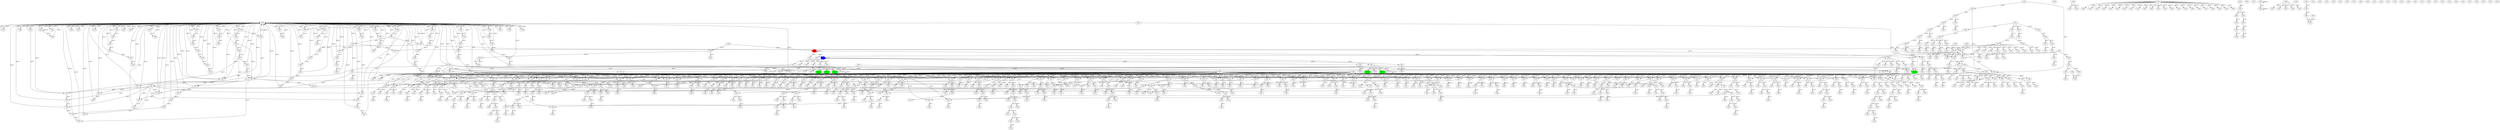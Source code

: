 digraph {
    comment="{ 'embedding-type': 'chunk-semantic-embedding', 'embedding-fields': ['block_position_in_chunk','chn_addr','chns_ancestor_1','chns_ancestor_2','chns_ancestor_3','chns_ancestor_4','chns_ancestor_5','chns_ancestor_6','chns_ancestor_7','chns_ancestor_8','chns_children_1','chns_children_2','chns_children_3','chns_children_4','chns_children_5','chns_children_6','chns_children_7','chns_children_8','chunk_byte_size','chunk_number_in_heap','chunk_ptrs','chunk_vns','ptrs_ancestor_1','ptrs_ancestor_2','ptrs_ancestor_3','ptrs_ancestor_4','ptrs_ancestor_5','ptrs_ancestor_6','ptrs_ancestor_7','ptrs_ancestor_8','ptrs_children_1','ptrs_children_2','ptrs_children_3','ptrs_children_4','ptrs_children_5','ptrs_children_6','ptrs_children_7','ptrs_children_8','entropy','filtered'] }"
    "CHN(0x560b48abb008)" [label="CHN" color="black" comment="[0,110,90,0,153,32,0,110,0,0,110,0,358,1,67,0,0,0,0,0,0,272,226,0,0,94606463840264,0,592,1,197,110,41,0,110,0,110,110,0,2.751629167387823,1]"]
    "CHN(0x560b48abb258)" [label="CHN" color="black" comment="[0,0,0,0,0,0,0,94606463840856,0,0,0,0,0,0,0,3,0,0,0,0,0,1,1,0,0,0,0,0,32,0,0,0,0,0,0,0,0,1,1.4182958340544896,1]"]
    "CHN(0x560b48abb278)" [label="CHN" color="black" comment="[0,0,0,0,0,0,0,0,0,0,0,1,0,0,0,0,0,0,1,0,0,0,1,0,2,0,32,2,0,0,0,94606463840888,0,0,0,0,0,0,2.918295834054489,1]"]
    "CHN(0x560b48abb298)" [label="CHN" color="black" comment="[0,1,0,1,0,32,0,0,0,1,1,0,1,0,0,1,0,94606463840920,1,0,0,3,0,0,0,0,0,0,0,0,0,0,0,0,1,3,1,0,2.8553885422075336,1]"]
    "CHN(0x560b48abb2b8)" [label="CHN" color="black" comment="[0,1,0,0,0,0,0,0,0,0,0,1,1,0,0,0,1,0,4,1,0,0,0,0,94606463840952,1,1,32,1,3,1,0,0,0,0,0,0,0,0.8166890883150209,1]"]
    "CHN(0x560b48abb2d8)" [label="CHN" color="black" comment="[0,94606463840984,0,0,0,0,0,1,0,0,0,0,0,0,1,0,0,0,0,0,2,5,208,0,0,0,0,0,0,0,0,0,23,0,0,0,0,0,2.918295834054489,1]"]
    "CHN(0x560b48abb3a8)" [label="CHN" color="black" comment="[0,0,0,1,0,94606463841192,0,32,6,1,0,0,0,1,0,0,0,0,0,1,0,1,1,0,1,0,0,3,0,0,1,0,0,0,1,0,0,0,3.0849625007211565,1]"]
    "CHN(0x560b48abb3c8)" [label="CHN" color="black" comment="[0,0,1,0,0,1,0,0,1,0,0,0,1,0,1,1,0,0,0,1,94606463841224,0,0,0,0,0,0,0,32,0,1,0,3,1,7,0,0,0,3.2516291673878226,1]"]
    "CHN(0x560b48abb3e8)" [label="CHN" color="black" comment="[1,0,1,0,0,1,0,0,0,3,1,0,0,1,0,0,0,0,0,1,0,0,8,32,0,1,1,0,1,0,0,0,0,94606463841256,0,0,0,0,2.9182958340544896,1]"]
    "CHN(0x560b48abb408)" [label="CHN" color="black" comment="[0,0,1,0,1,0,0,0,0,0,0,0,0,3,0,9,1,0,1,94606463841288,0,0,1,0,0,0,1,0,32,1,0,1,0,0,0,1,0,0,3.4182958340544896,1]"]
    "CHN(0x560b48abb428)" [label="CHN" color="black" comment="[1,0,0,0,94606463841320,1,0,0,0,0,1,0,10,0,0,3,0,0,0,1,1,0,0,0,0,0,0,1,0,0,0,32,1,0,1,0,0,1,3.0220552088742005,1]"]
    "CHN(0x560b48abb448)" [label="CHN" color="black" comment="[1,0,0,3,1,0,0,0,0,0,0,1,1,0,0,0,0,0,1,0,1,0,0,94606463841352,0,0,0,0,1,0,1,0,0,1,0,0,32,11,3.2516291673878226,1]"]
    "CHN(0x560b48abb468)" [label="CHN" color="black" comment="[0,1,0,1,1,0,12,0,0,0,0,32,1,1,0,0,1,0,0,0,0,1,0,1,0,0,0,0,0,0,1,0,0,0,94606463841384,3,0,0,3.418295834054489,1]"]
    "CHN(0x560b48abb488)" [label="CHN" color="black" comment="[0,0,1,0,13,0,1,0,0,0,32,0,0,1,0,1,0,1,0,0,0,0,0,0,0,0,0,1,1,94606463841416,3,1,0,0,0,1,0,0,3.4182958340544896,1]"]
    "CHN(0x560b48abb4a8)" [label="CHN" color="black" comment="[0,0,1,0,0,0,0,64,0,1,7,14,0,0,0,0,1,0,0,0,1,0,0,0,0,1,0,1,0,0,0,0,1,1,0,0,1,94606463841448,3.084962500721156,1]"]
    "CHN(0x560b48abb4e8)" [label="CHN" color="black" comment="[0,3,0,1,0,0,94606463841512,1,0,0,0,0,0,0,0,0,0,0,1,0,0,1,1,0,0,1,1,1,32,0,15,1,0,0,0,0,0,0,3.0220552088742005,1]"]
    "CHN(0x560b48abb508)" [label="CHN" color="black" comment="[0,1,1,0,16,0,1,0,0,1,1,0,0,0,0,0,1,0,0,0,1,1,94606463841544,0,0,0,0,0,0,1,3,0,0,0,0,32,0,0,3.584962500721156,0]"]
    "CHN(0x560b48abb528)" [label="CHN" color="black" comment="[0,0,0,0,0,0,1,0,0,1,0,32,0,0,1,0,0,0,0,1,0,3,1,0,17,0,1,0,0,1,94606463841576,0,0,0,1,0,0,1,3.0220552088742005,1]"]
    "CHN(0x560b48abb548)" [label="CHN" color="black" comment="[1,0,0,1,1,0,48,1,0,0,0,0,5,0,0,0,0,0,0,0,1,0,0,0,0,0,0,0,94606463841608,0,1,1,1,18,0,0,0,1,3.2516291673878226,1]"]
    "CHN(0x560b48abb578)" [label="CHN" color="black" comment="[32,0,1,1,0,0,0,0,0,0,0,0,0,0,3,0,0,0,0,0,19,0,0,1,0,94606463841656,1,1,0,1,0,0,1,1,0,0,1,0,2.4508257945180882,1]"]
    "CHN(0x560b48abb598)" [label="CHN" color="black" comment="[1,0,0,0,1,0,0,20,1,0,0,3,94606463841688,1,0,1,0,1,1,0,0,1,0,0,0,0,1,0,0,32,0,0,0,0,0,0,0,0,3.0220552088742,1]"]
    "CHN(0x560b48abb5b8)" [label="CHN" color="black" comment="[32,21,0,0,0,0,1,0,1,0,1,3,0,0,1,0,1,0,94606463841720,0,0,0,1,0,0,1,0,0,0,0,0,0,0,0,1,0,0,1,3.251629167387823,1]"]
    "CHN(0x560b48abb5d8)" [label="CHN" color="black" comment="[1,0,5,0,0,0,0,1,0,1,0,0,0,1,0,0,0,0,0,1,0,0,48,0,1,1,0,1,0,94606463841752,0,0,22,0,1,0,0,0,3.418295834054489,1]"]
    "CHN(0x560b48abb608)" [label="CHN" color="black" comment="[23,0,48,0,1,0,1,0,0,0,0,0,0,0,0,1,1,5,0,0,0,0,0,0,0,1,0,0,0,1,0,0,0,0,1,1,94606463841800,1,3.418295834054489,1]"]
    "CHN(0x560b48abb638)" [label="CHN" color="black" comment="[0,0,0,0,24,0,94606463841848,0,0,80,1,0,0,0,0,0,0,0,9,1,0,0,0,1,0,0,1,0,0,1,1,0,0,1,0,1,0,1,3.418295834054489,1]"]
    "CHN(0x560b48abb688)" [label="CHN" color="black" comment="[0,0,1,32,0,0,0,0,0,0,0,0,25,0,0,0,0,0,0,3,1,1,1,1,0,0,0,94606463841928,1,0,1,0,1,1,0,0,0,0,3.2516291673878226,1]"]
    "CHN(0x560b48abb6a8)" [label="CHN" color="black" comment="[3,1,0,26,0,0,0,1,0,0,0,0,0,0,0,0,1,0,1,0,1,0,1,0,94606463841960,0,0,0,0,0,1,0,1,1,0,0,32,0,3.2516291673878226,1]"]
    "CHN(0x560b48abb6c8)" [label="CHN" color="black" comment="[0,0,0,0,0,0,0,1,0,1,1,0,0,32,0,0,1,0,27,1,0,0,0,3,0,0,1,0,0,1,94606463841992,1,0,0,0,0,1,0,3.2516291673878226,1]"]
    "CHN(0x560b48abb6e8)" [label="CHN" color="black" comment="[28,0,0,3,0,1,0,1,0,0,1,0,0,1,0,0,0,0,1,0,0,0,32,0,0,0,1,1,0,0,1,0,0,1,94606463842024,0,0,0,3.2516291673878226,1]"]
    "CHN(0x560b48abb708)" [label="CHN" color="black" comment="[118,116,0,0,194,0,0,0,0,0,0,4,32,64,0,94606463842056,0,0,0,1,192,0,1,0,1,0,0,0,0,29,11,0,0,0,22,0,0,0,3.418295834054489,1]"]
    "CHN(0x560b48abb7c8)" [label="CHN" color="black" comment="[2,1,0,0,1,0,0,2,0,0,144,0,2,1,30,0,0,2,1,1,1,0,0,1,0,0,0,0,94606463842248,0,15,1,0,0,0,0,1,0,0,1]"]
    "CHN(0x560b48abb858)" [label="CHN" color="black" comment="[1,0,0,1,0,0,1,1,0,94606463842392,0,0,0,0,0,32,0,0,1,0,0,3,0,31,1,0,0,1,0,0,1,1,0,0,0,0,0,0,1.9473387961875537,1]"]
    "CHN(0x560b48abb878)" [label="CHN" color="black" comment="[0,0,2,1,2,0,2,0,1,94606463842424,2,0,0,1,0,2,0,0,0,2,0,0,1,0,2,32,0,0,0,0,2,0,0,0,0,32,0,0,3.0849625007211556,1]"]
    "CHN(0x560b48abb898)" [label="CHN" color="black" comment="[0,0,0,1,1,0,0,0,0,1,0,0,32,33,0,0,0,1,1,1,0,0,0,0,1,0,0,0,0,0,0,0,3,0,0,94606463842456,1,1,1.9473387961875537,1]"]
    "CHN(0x560b48abb8b8)" [label="CHN" color="black" comment="[0,0,2,94606463842488,1,0,0,0,1,1,0,0,1,0,0,1,1,0,0,2,0,32,0,0,0,0,0,1,1,34,0,1,0,0,0,1,1,2,2.918295834054489,1]"]
    "CHN(0x560b48abb8d8)" [label="CHN" color="black" comment="[35,0,0,0,0,0,0,3,1,1,94606463842520,0,0,0,0,0,0,0,0,1,1,0,0,1,0,0,1,0,1,0,0,0,0,32,0,1,1,0,1.9473387961875537,1]"]
    "CHN(0x560b48abb8f8)" [label="CHN" color="black" comment="[0,3,0,0,3,1,3,0,3,0,2,0,0,36,0,3,0,1,0,1,32,0,0,3,0,3,0,0,0,0,0,0,0,94606463842552,0,0,0,0,2.292481250360578,1]"]
    "CHN(0x560b48abb918)" [label="CHN" color="black" comment="[0,1,0,0,0,0,0,37,0,0,1,0,0,3,0,0,0,0,0,1,0,1,32,1,1,0,0,0,1,0,1,94606463842584,1,0,0,0,0,0,1.9473387961875537,1]"]
    "CHN(0x560b48abb938)" [label="CHN" color="black" comment="[0,0,0,0,2,3,0,0,38,3,94606463842616,0,1,0,1,0,3,3,0,0,0,3,0,0,0,0,0,0,0,0,0,32,0,1,3,3,0,0,2.292481250360578,1]"]
    "CHN(0x560b48abb958)" [label="CHN" color="black" comment="[0,0,0,0,1,0,32,39,1,3,0,0,0,0,94606463842648,0,0,1,0,1,1,0,0,0,1,0,0,0,0,0,0,1,1,0,0,0,1,0,1.9473387961875537,1]"]
    "CHN(0x560b48abb978)" [label="CHN" color="black" comment="[0,2,0,0,1,1,1,0,1,0,0,40,2,0,1,0,1,0,1,0,0,0,0,1,0,32,0,0,0,1,0,1,0,1,0,94606463842680,0,0,3.084962500721156,1]"]
    "CHN(0x560b48abb998)" [label="CHN" color="black" comment="[0,0,0,0,0,0,1,0,0,0,0,0,1,0,1,0,1,3,0,1,1,0,0,1,0,0,32,0,0,0,1,94606463842712,0,0,1,41,0,0,1.584962500721156,1]"]
    "CHN(0x560b48abb9b8)" [label="CHN" color="black" comment="[1,0,3,0,3,0,3,0,0,0,0,0,3,0,1,0,0,0,3,0,3,0,2,1,1,0,0,0,42,2,32,0,0,0,0,3,0,94606463842744,2.9182958340544896,1]"]
    "CHN(0x560b48abb9d8)" [label="CHN" color="black" comment="[43,0,0,0,0,1,32,1,0,0,0,0,1,94606463842776,0,1,0,0,0,1,0,0,0,0,0,1,0,0,0,0,0,3,0,1,1,0,1,0,1.780672129520887,1]"]
    "CHN(0x560b48abb9f8)" [label="CHN" color="black" comment="[0,0,0,0,1,1,0,1,1,0,0,0,0,0,2,1,1,2,32,0,0,0,0,1,44,1,94606463842808,0,0,0,0,1,0,0,1,0,1,0,3.0849625007211556,1]"]
    "CHN(0x560b48abba18)" [label="CHN" color="black" comment="[0,0,0,0,94606463842840,1,0,45,0,1,0,0,1,1,1,0,0,0,0,0,0,0,0,0,0,1,0,0,1,1,0,3,0,1,0,0,32,0,1.780672129520887,1]"]
    "CHN(0x560b48abba38)" [label="CHN" color="black" comment="[0,32,0,2,0,2,0,0,0,0,0,0,0,0,94606463842872,0,1,2,0,0,0,0,0,0,0,2,0,0,2,46,0,0,0,2,2,1,2,1,2.292481250360578,1]"]
    "CHN(0x560b48abba58)" [label="CHN" color="black" comment="[1,0,0,0,0,1,0,0,0,0,0,3,0,0,32,0,0,0,0,47,0,0,0,1,0,0,1,1,0,94606463842904,0,1,0,1,0,1,0,1,1.780672129520887,1]"]
    "CHN(0x560b48abba78)" [label="CHN" color="black" comment="[0,0,4,0,0,0,0,4,1,0,2,0,0,0,0,94606463842936,4,2,1,0,0,0,0,32,0,0,4,4,0,2,4,48,1,0,4,0,0,1,3.084962500721156,1]"]
    "CHN(0x560b48abba98)" [label="CHN" color="black" comment="[49,0,0,0,94606463842968,0,0,1,0,3,0,1,1,0,0,1,0,0,1,0,0,0,0,32,0,0,0,1,0,0,1,0,0,1,0,1,0,0,1.780672129520887,1]"]
    "CHN(0x560b48abbab8)" [label="CHN" color="black" comment="[0,2,0,1,0,2,2,0,0,0,0,2,0,0,2,0,0,94606463843000,0,2,2,50,0,2,1,0,32,1,0,0,0,2,0,0,0,1,0,2,2.688721875540867,1]"]
    "CHN(0x560b48abbad8)" [label="CHN" color="black" comment="[0,0,0,0,1,0,1,94606463843032,1,0,0,0,3,0,0,0,1,0,0,0,1,0,0,0,0,0,1,1,0,1,0,0,0,51,0,32,0,1,1.9473387961875537,1]"]
    "CHN(0x560b48abbaf8)" [label="CHN" color="black" comment="[0,0,0,1,0,2,0,0,0,2,0,0,0,2,0,0,94606463843064,0,2,2,0,1,0,32,2,52,0,2,0,0,0,0,0,1,0,0,2,0,2.292481250360578,1]"]
    "CHN(0x560b48abbb18)" [label="CHN" color="black" comment="[1,0,0,1,1,0,0,0,1,0,94606463843096,32,0,0,0,1,0,0,1,0,0,0,0,0,0,1,0,53,1,0,0,1,0,0,0,0,0,3,1.9473387961875537,1]"]
    "CHN(0x560b48abbb38)" [label="CHN" color="black" comment="[0,2,0,0,0,0,4,4,0,0,0,0,0,32,1,0,0,4,94606463843128,0,0,4,0,4,54,0,0,0,1,4,4,0,0,0,1,0,0,0,2.292481250360578,1]"]
    "CHN(0x560b48abbb58)" [label="CHN" color="black" comment="[0,1,0,1,0,0,1,0,0,0,0,1,0,0,0,0,0,0,0,0,0,1,1,0,0,1,1,0,94606463843160,32,1,0,0,0,0,3,55,0,1.9473387961875537,1]"]
    "CHN(0x560b48abbb78)" [label="CHN" color="black" comment="[0,1,0,0,2,0,32,0,0,1,1,1,0,94606463843192,1,0,1,0,1,0,1,0,0,1,2,0,0,0,1,0,56,0,0,1,2,0,0,0,3.084962500721156,1]"]
    "CHN(0x560b48abbb98)" [label="CHN" color="black" comment="[0,57,3,0,0,0,0,0,0,0,94606463843224,0,0,1,0,1,1,0,0,1,1,1,1,32,0,0,0,0,1,0,0,0,0,1,0,0,0,0,1.9473387961875537,1]"]
    "CHN(0x560b48abbbb8)" [label="CHN" color="black" comment="[0,2,0,2,0,0,0,94606463843256,0,0,2,0,2,2,2,0,1,1,0,32,0,0,1,0,0,0,0,1,0,0,58,2,0,2,0,2,2,0,3.084962500721156,1]"]
    "CHN(0x560b48abbbd8)" [label="CHN" color="black" comment="[0,0,1,0,1,0,0,1,0,0,0,1,0,0,1,3,0,0,94606463843288,0,1,32,0,0,0,0,1,0,0,0,0,0,0,59,1,0,0,1,1.9473387961875537,1]"]
    "CHN(0x560b48abbbf8)" [label="CHN" color="black" comment="[0,3,0,3,0,1,60,0,0,2,2,0,0,1,2,1,0,3,32,3,3,0,94606463843320,0,1,0,0,3,0,0,0,0,3,2,0,0,0,0,3.084962500721156,1]"]
    "CHN(0x560b48abbc18)" [label="CHN" color="black" comment="[0,0,0,0,1,1,3,0,0,0,1,0,0,1,0,0,1,1,0,0,0,0,61,0,94606463843352,0,0,0,32,1,1,0,0,0,1,0,0,0,1.9473387961875537,1]"]
    "CHN(0x560b48abbc38)" [label="CHN" color="black" comment="[0,2,0,1,0,0,0,1,0,1,62,0,1,0,94606463843384,1,32,2,0,0,0,1,0,0,1,2,1,2,0,0,1,1,1,0,0,0,0,0,3.084962500721156,1]"]
    "CHN(0x560b48abbc58)" [label="CHN" color="black" comment="[0,3,1,0,1,0,0,1,0,0,1,0,94606463843416,63,0,0,1,32,0,0,0,1,0,1,0,0,0,0,0,0,1,0,0,1,0,0,0,0,1.780672129520887,1]"]
    "CHN(0x560b48abbc78)" [label="CHN" color="black" comment="[0,0,0,0,3,0,0,3,3,0,1,0,0,3,94606463843448,1,0,0,32,0,0,0,0,0,1,0,2,3,3,0,1,0,0,0,64,0,0,3,3.084962500721156,1]"]
    "CHN(0x560b48abbc98)" [label="CHN" color="black" comment="[0,0,1,0,0,1,0,65,0,0,0,32,0,0,1,1,1,0,0,94606463843480,0,1,0,0,1,3,1,0,0,0,0,1,0,0,0,0,0,0,1.780672129520887,1]"]
    "CHN(0x560b48abbcb8)" [label="CHN" color="black" comment="[0,0,0,0,0,3,2,0,3,0,0,0,1,1,0,3,3,3,0,0,0,0,0,0,66,0,0,3,0,1,1,94606463843512,0,3,0,32,0,0,3.0220552088742,1]"]
    "CHN(0x560b48abbcd8)" [label="CHN" color="black" comment="[0,67,0,0,1,0,1,0,0,0,0,1,0,1,0,0,0,0,0,0,3,0,0,0,1,0,0,1,32,0,0,0,1,1,0,0,1,94606463843544,1.780672129520887,1]"]
    "CHN(0x560b48abbcf8)" [label="CHN" color="black" comment="[68,0,0,0,0,3,3,0,0,2,0,0,0,0,1,3,0,3,0,0,0,3,0,0,0,1,94606463843576,32,0,3,0,3,0,0,1,0,1,2,3.084962500721156,1]"]
    "CHN(0x560b48abbd18)" [label="CHN" color="black" comment="[0,0,0,0,0,3,1,94606463843608,0,0,0,69,0,0,0,0,0,0,0,0,0,0,0,1,1,0,1,0,32,1,0,0,1,0,1,0,1,1,1.780672129520887,1]"]
    "CHN(0x560b48abbd38)" [label="CHN" color="black" comment="[0,0,70,1,0,0,3,0,0,0,0,3,0,0,2,3,0,0,1,0,0,3,3,3,3,0,1,0,94606463843640,0,0,32,0,0,0,0,0,1,3.084962500721156,1]"]
    "CHN(0x560b48abbd58)" [label="CHN" color="black" comment="[94606463843672,0,1,0,0,0,0,0,0,1,0,0,0,0,0,0,0,0,1,0,1,1,0,1,0,71,1,0,1,0,0,32,0,1,0,0,0,3,1.9473387961875537,1]"]
    "CHN(0x560b48abbd78)" [label="CHN" color="black" comment="[0,0,0,0,0,3,3,3,0,72,1,2,0,0,0,0,0,0,0,0,1,0,0,94606463843704,0,0,3,3,0,0,3,0,0,32,0,3,1,0,2.292481250360578,1]"]
    "CHN(0x560b48abbd98)" [label="CHN" color="black" comment="[0,0,1,0,1,0,0,32,73,1,0,94606463843736,0,0,0,0,1,0,0,0,0,1,1,0,0,0,1,0,1,0,1,0,0,0,0,0,0,3,1.9473387961875537,1]"]
    "CHN(0x560b48abbdb8)" [label="CHN" color="black" comment="[1,0,0,0,0,3,3,3,0,0,0,0,0,3,0,1,0,0,0,3,32,2,0,0,0,0,74,0,3,0,0,94606463843768,1,1,0,0,0,3,3.0849625007211556,1]"]
    "CHN(0x560b48abbdd8)" [label="CHN" color="black" comment="[1,0,0,0,0,1,0,1,32,1,1,0,0,0,0,0,0,1,0,0,1,1,0,1,0,0,0,0,94606463843800,0,3,0,0,0,75,0,0,0,2.292481250360578,1]"]
    "CHN(0x560b48abbdf8)" [label="CHN" color="black" comment="[2,0,1,0,2,0,0,76,0,0,0,0,0,2,94606463843832,0,0,1,0,0,2,2,1,2,32,0,0,0,0,0,1,0,0,2,0,2,0,2,3.084962500721156,1]"]
    "CHN(0x560b48abbe18)" [label="CHN" color="black" comment="[0,0,77,0,1,0,94606463843864,1,0,0,1,0,1,0,0,1,0,0,0,1,0,0,0,0,0,1,0,0,0,1,0,0,3,0,32,1,0,0,2.292481250360578,1]"]
    "CHN(0x560b48abbe38)" [label="CHN" color="black" comment="[0,2,2,0,0,0,1,78,0,0,1,0,0,2,0,0,0,0,2,0,0,2,2,32,1,0,0,0,0,1,0,94606463843896,2,0,0,0,2,0,3.084962500721156,1]"]
    "CHN(0x560b48abbe58)" [label="CHN" color="black" comment="[0,0,1,0,0,0,0,1,0,0,1,0,1,0,0,0,0,0,32,79,0,94606463843928,0,0,0,1,0,0,0,0,1,1,0,1,0,1,0,3,1.9473387961875537,1]"]
    "CHN(0x560b48abbe78)" [label="CHN" color="black" comment="[0,2,1,0,4,0,0,0,2,4,4,0,2,0,1,0,0,32,4,0,94606463843960,0,0,1,0,4,0,0,4,4,1,0,80,0,0,0,0,2,3.0849625007211556,1]"]
    "CHN(0x560b48abbe98)" [label="CHN" color="black" comment="[0,0,0,0,0,0,1,0,1,94606463843992,0,0,1,1,0,32,1,0,0,1,0,0,1,0,0,1,0,81,0,0,0,3,0,0,1,0,0,0,1.9473387961875537,1]"]
    "CHN(0x560b48abbeb8)" [label="CHN" color="black" comment="[0,0,0,2,0,0,2,0,2,2,1,0,0,32,94606463844024,0,2,0,0,2,2,0,2,0,0,1,0,0,1,0,2,1,0,0,82,0,0,0,3.084962500721156,1]"]
    "CHN(0x560b48abbed8)" [label="CHN" color="black" comment="[0,1,0,0,0,1,1,1,0,0,0,32,1,0,0,0,0,1,0,1,1,0,0,0,0,0,94606463844056,0,1,0,0,0,3,0,0,0,83,0,2.292481250360578,1]"]
    "CHN(0x560b48abbef8)" [label="CHN" color="black" comment="[0,1,0,0,1,0,0,0,0,0,0,94606463844088,0,0,0,0,0,0,0,0,0,1,1,84,0,1,0,0,1,0,1,1,1,1,1,0,2,32,3.084962500721156,1]"]
    "CHN(0x560b48abbf18)" [label="CHN" color="black" comment="[94606463844120,0,1,0,1,0,0,0,0,0,32,0,3,0,1,0,85,1,0,0,0,0,1,1,0,0,0,0,1,0,0,0,0,1,0,1,0,0,2.292481250360578,1]"]
    "CHN(0x560b48abbf38)" [label="CHN" color="black" comment="[94606463844152,0,0,4,0,4,0,0,0,0,32,0,0,1,1,0,0,0,0,0,0,1,0,0,86,1,4,2,4,0,0,4,0,0,4,0,0,4,3.084962500721156,1]"]
    "CHN(0x560b48abbf58)" [label="CHN" color="black" comment="[0,0,0,1,1,0,1,1,0,0,0,3,87,0,1,0,1,0,0,0,0,0,94606463844184,0,0,0,32,0,0,0,1,0,0,1,0,0,1,0,1.9473387961875537,1]"]
    "CHN(0x560b48abbf78)" [label="CHN" color="black" comment="[94606463844216,0,0,1,32,0,0,0,0,1,0,0,88,0,0,0,0,1,0,1,1,0,0,0,2,0,0,0,0,0,1,1,0,1,1,1,1,0,3.084962500721156,1]"]
    "CHN(0x560b48abbf98)" [label="CHN" color="black" comment="[3,0,0,1,0,0,1,0,0,1,89,0,0,0,1,1,1,0,0,0,0,0,1,0,0,0,0,0,0,0,0,1,94606463844248,0,1,0,32,0,1.9473387961875537,1]"]
    "CHN(0x560b48abbfb8)" [label="CHN" color="black" comment="[0,0,3,3,1,90,0,0,3,3,32,0,2,0,0,0,1,0,3,0,0,0,0,0,3,0,3,0,0,0,0,94606463844280,0,0,0,0,0,1,2.292481250360578,1]"]
    "CHN(0x560b48abbfd8)" [label="CHN" color="black" comment="[0,1,0,3,32,0,0,1,0,0,0,94606463844312,0,1,0,0,0,0,0,1,91,1,0,0,0,0,0,0,1,1,0,0,1,1,0,0,0,0,1.9473387961875537,1]"]
    "CHN(0x560b48abbff8)" [label="CHN" color="black" comment="[97,0,1,0,226,0,0,0,0,0,1,0,0,92,160,0,0,199,1,272,272,94606463844344,105,0,0,4,80,1,1,1,1,0,0,0,0,1,1,29,1.584962500721156,1]"]
    "CHN(0x560b48abc108)" [label="CHN" color="black" comment="[2,0,32,0,0,0,2,0,1,1,0,0,2,0,2,0,0,0,2,94606463844616,2,0,0,2,0,0,0,0,1,0,0,0,0,93,0,2,0,0,2.292481250360578,1]"]
    "CHN(0x560b48abc128)" [label="CHN" color="black" comment="[0,0,0,94,0,0,1,0,0,1,32,0,0,94606463844648,0,0,0,3,1,0,0,0,1,0,0,0,0,0,1,1,0,0,0,0,1,1,0,1,1.9473387961875537,1]"]
    "CHN(0x560b48abc148)" [label="CHN" color="black" comment="[0,1,0,0,0,2,0,1,0,0,0,0,0,0,0,1,0,1,0,1,0,1,0,0,32,0,0,1,0,1,94606463844680,1,0,0,0,1,95,0,2.292481250360578,1]"]
    "CHN(0x560b48abc168)" [label="CHN" color="black" comment="[0,0,0,0,0,1,0,1,0,1,0,0,1,0,0,0,96,0,3,0,0,0,0,0,1,0,0,1,1,1,32,0,0,0,0,1,94606463844712,0,2.292481250360578,1]"]
    "CHN(0x560b48abc188)" [label="CHN" color="black" comment="[0,0,2,1,0,0,0,0,1,0,0,32,1,0,2,1,0,0,94606463844744,2,0,2,0,2,0,97,2,0,0,0,0,0,0,2,2,0,0,2,3.0849625007211556,1]"]
    "CHN(0x560b48abc1a8)" [label="CHN" color="black" comment="[0,0,3,98,0,1,0,0,1,0,0,0,0,0,1,0,1,0,0,0,0,0,1,0,94606463844776,0,32,0,0,1,0,0,0,0,0,1,1,1,2.292481250360578,1]"]
    "CHN(0x560b48abc1c8)" [label="CHN" color="black" comment="[1,2,1,0,1,2,0,1,2,0,0,0,0,0,0,1,99,0,94606463844808,0,2,0,0,1,32,0,2,0,1,1,0,0,1,0,1,0,1,0,3.084962500721156,1]"]
    "CHN(0x560b48abc1e8)" [label="CHN" color="black" comment="[0,0,0,0,94606463844840,0,0,32,0,0,0,0,0,0,1,1,0,0,0,0,1,1,1,1,0,1,0,0,0,0,0,0,3,0,100,1,1,0,1.9473387961875537,1]"]
    "CHN(0x560b48abc208)" [label="CHN" color="black" comment="[0,1,1,1,0,0,1,0,1,0,0,0,1,0,1,0,0,94606463844872,0,0,0,32,1,0,2,1,0,1,0,2,0,101,0,0,0,0,1,0,3.084962500721156,1]"]
    "CHN(0x560b48abc228)" [label="CHN" color="black" comment="[1,0,1,0,1,0,102,0,0,0,0,1,0,1,0,0,94606463844904,0,1,0,0,1,0,0,0,0,0,1,0,0,0,0,0,0,1,3,0,32,1.9473387961875537,1]"]
    "CHN(0x560b48abc248)" [label="CHN" color="black" comment="[0,1,0,0,0,103,0,3,0,94606463844936,0,0,0,1,0,0,0,3,0,3,0,0,0,1,0,0,3,0,3,0,0,0,1,32,2,0,3,3,3.084962500721156,1]"]
    "CHN(0x560b48abc268)" [label="CHN" color="black" comment="[94606463844968,104,0,0,0,1,0,0,0,0,0,0,0,1,0,32,0,0,0,1,0,0,0,0,0,1,0,1,1,1,0,0,1,0,3,0,0,1,1.9473387961875537,1]"]
    "CHN(0x560b48abc288)" [label="CHN" color="black" comment="[1,0,2,0,0,3,94606463845000,0,0,0,0,0,0,0,0,0,0,0,0,1,0,32,2,0,105,3,1,0,0,0,1,3,0,3,3,3,0,3,2.8553885422075336,1]"]
    "CHN(0x560b48abc2a8)" [label="CHN" color="black" comment="[0,0,106,0,0,0,32,1,0,0,1,0,0,1,0,1,0,0,94606463845032,0,0,0,1,1,3,0,0,1,0,0,0,1,0,0,0,0,1,0,1.9473387961875537,1]"]
    "CHN(0x560b48abc2c8)" [label="CHN" color="black" comment="[1,0,0,0,0,0,0,0,4,1,0,0,32,0,0,0,0,0,107,1,0,94606463845064,0,0,0,2,0,0,0,4,0,0,4,4,4,1,4,4,3.084962500721156,1]"]
    "CHN(0x560b48abc2e8)" [label="CHN" color="black" comment="[0,1,0,0,1,0,0,1,0,0,0,0,0,32,1,0,0,1,0,0,94606463845096,0,1,0,0,108,1,0,0,0,1,0,0,3,1,0,0,0,1.9473387961875537,1]"]
    "CHN(0x560b48abc308)" [label="CHN" color="black" comment="[94606463845128,0,109,0,0,0,4,0,0,4,0,0,0,1,4,0,0,0,0,0,0,4,0,4,0,0,1,32,0,1,0,4,4,2,0,0,0,0,2.292481250360578,1]"]
    "CHN(0x560b48abc328)" [label="CHN" color="black" comment="[1,1,32,0,0,0,0,0,0,1,0,0,0,110,0,0,0,0,94606463845160,0,0,1,0,1,0,1,0,0,1,0,1,0,0,0,0,1,0,3,1.9473387961875537,1]"]
    "CHN(0x560b48abc348)" [label="CHN" color="black" comment="[0,0,0,0,0,94606463845192,1,1,0,1,0,1,0,32,1,2,1,0,0,1,0,0,0,0,1,1,111,0,0,0,0,0,0,1,0,0,0,1,3.084962500721156,1]"]
    "CHN(0x560b48abc368)" [label="CHN" color="black" comment="[0,0,112,1,0,1,0,0,1,0,0,1,1,32,0,1,94606463845224,0,0,0,0,1,0,0,0,0,3,0,0,0,0,0,0,0,1,0,1,0,1.9473387961875537,1]"]
    "CHN(0x560b48abc388)" [label="CHN" color="black" comment="[2,2,0,1,0,0,1,0,0,2,0,0,2,0,0,2,2,94606463845256,0,2,0,0,2,1,0,0,1,32,113,0,0,0,0,0,2,0,0,0,3.084962500721156,1]"]
    "CHN(0x560b48abc3a8)" [label="CHN" color="black" comment="[1,0,0,0,0,0,32,0,1,0,0,0,0,0,0,0,0,0,0,0,0,1,1,0,1,0,0,0,94606463845288,1,1,0,0,114,3,1,0,1,1.9473387961875537,1]"]
    "CHN(0x560b48abc3c8)" [label="CHN" color="black" comment="[2,0,1,0,2,0,2,32,94606463845320,115,1,0,0,0,1,0,2,0,2,0,0,1,0,2,0,0,2,0,0,2,0,0,2,0,0,0,0,0,3.084962500721156,1]"]
    "CHN(0x560b48abc3e8)" [label="CHN" color="black" comment="[0,0,116,0,0,0,0,0,0,0,1,32,0,1,0,0,1,0,0,0,0,0,1,94606463845352,0,1,1,0,0,1,0,0,1,0,3,0,1,0,1.9473387961875537,1]"]
    "CHN(0x560b48abc408)" [label="CHN" color="black" comment="[0,2,1,94606463845384,1,2,0,1,32,0,0,0,0,3,0,0,3,0,0,3,3,3,0,1,0,0,0,0,3,0,0,117,2,3,0,0,0,0,3.084962500721156,1]"]
    "CHN(0x560b48abc428)" [label="CHN" color="black" comment="[118,94606463845416,0,1,1,0,0,0,1,0,0,0,0,0,0,0,0,0,0,1,0,1,1,1,0,0,0,0,3,0,0,32,0,0,0,0,1,1,1.9473387961875537,1]"]
    "CHN(0x560b48abc448)" [label="CHN" color="black" comment="[1,0,0,0,0,0,1,0,1,2,0,1,0,0,0,0,1,1,0,1,0,0,0,1,119,1,0,0,94606463845448,0,0,0,32,0,0,0,1,1,3.084962500721156,1]"]
    "CHN(0x560b48abc468)" [label="CHN" color="black" comment="[0,1,0,1,0,1,1,120,0,0,32,0,0,1,0,0,94606463845480,3,0,0,0,0,0,0,1,1,0,0,0,1,0,0,0,0,0,0,1,0,1.9473387961875537,1]"]
    "CHN(0x560b48abc488)" [label="CHN" color="black" comment="[0,0,0,2,0,2,0,2,0,1,2,0,0,1,0,0,2,2,2,0,0,0,0,121,94606463845512,0,1,0,1,0,32,0,0,2,0,0,0,0,3.084962500721156,1]"]
    "CHN(0x560b48abc4a8)" [label="CHN" color="black" comment="[0,1,0,0,122,0,0,0,0,0,0,0,0,1,1,0,0,94606463845544,0,0,0,1,1,1,0,3,0,0,0,1,0,1,0,0,0,32,0,1,1.9473387961875537,1]"]
    "CHN(0x560b48abc4c8)" [label="CHN" color="black" comment="[0,0,1,0,0,0,0,0,0,3,123,0,3,1,3,0,0,0,0,0,3,1,3,3,0,0,3,32,1,0,0,94606463845576,0,2,0,0,0,0,3.084962500721156,1]"]
    "CHN(0x560b48abc4e8)" [label="CHN" color="black" comment="[1,0,0,0,1,0,0,94606463845608,0,0,0,0,1,0,32,0,1,0,1,124,1,0,0,3,0,1,0,0,1,0,0,0,1,0,0,0,0,0,1.9473387961875537,1]"]
    "CHN(0x560b48abc508)" [label="CHN" color="black" comment="[0,0,32,3,0,3,1,0,0,2,0,0,0,0,1,0,0,125,0,0,94606463845640,0,0,0,1,0,0,1,3,0,0,0,3,0,0,3,3,3,3.084962500721156,1]"]
    "CHN(0x560b48abc528)" [label="CHN" color="black" comment="[0,0,0,0,126,0,0,0,1,94606463845672,0,0,32,0,1,0,1,1,0,0,0,0,1,1,0,0,0,1,3,0,0,0,0,0,1,0,0,1,1.9473387961875537,1]"]
    "CHN(0x560b48abc548)" [label="CHN" color="black" comment="[0,1,1,0,1,0,0,0,0,1,0,0,0,1,0,0,1,1,127,0,0,1,0,32,94606463845704,0,0,0,0,0,0,0,0,1,1,0,2,0,2.292481250360578,1]"]
    "CHN(0x560b48abc568)" [label="CHN" color="black" comment="[0,0,0,1,0,0,1,0,1,0,1,3,0,0,0,1,0,0,128,1,0,94606463845736,0,1,0,0,1,0,0,0,1,32,0,0,0,0,0,0,1.9473387961875537,1]"]
    "CHN(0x560b48abc588)" [label="CHN" color="black" comment="[2,4,0,4,0,0,4,4,4,0,94606463845768,0,0,0,0,0,4,0,0,129,2,0,4,1,1,0,0,2,1,0,1,0,0,0,0,32,0,0,3.084962500721156,1]"]
    "CHN(0x560b48abc5a8)" [label="CHN" color="black" comment="[0,0,0,94606463845800,0,0,0,0,3,0,1,1,0,0,1,1,0,0,0,1,0,0,1,0,130,0,32,0,0,1,0,1,1,0,0,0,0,0,1.9473387961875537,1]"]
    "CHN(0x560b48abc5c8)" [label="CHN" color="black" comment="[0,0,2,0,0,131,0,0,0,0,2,0,94606463845832,2,1,0,2,1,0,0,2,2,2,0,0,2,0,0,0,0,2,1,0,1,0,2,0,32,2.8553885422075336,1]"]
    "CHN(0x560b48abc5e8)" [label="CHN" color="black" comment="[1,0,0,132,0,1,0,0,0,0,94606463845864,1,1,0,0,32,0,1,0,0,0,0,1,0,0,1,0,0,0,0,1,0,1,0,0,3,0,0,1.9473387961875537,1]"]
    "CHN(0x560b48abc608)" [label="CHN" color="black" comment="[0,0,1,0,0,32,0,1,0,1,0,2,0,0,0,0,0,0,0,0,0,0,0,2,0,0,0,0,2,2,2,0,2,133,1,2,2,94606463845896,3.084962500721156,1]"]
    "CHN(0x560b48abc628)" [label="CHN" color="black" comment="[0,0,0,0,1,0,1,0,0,0,0,0,1,0,0,0,0,1,1,0,0,0,1,1,32,3,134,0,0,1,0,1,94606463845928,0,0,0,0,0,1.9473387961875537,1]"]
    "CHN(0x560b48abc648)" [label="CHN" color="black" comment="[1,0,32,0,0,0,0,1,0,0,1,0,2,1,2,0,0,0,94606463845960,135,0,1,1,0,1,0,2,0,0,1,0,1,1,0,0,2,1,0,3.084962500721156,1]"]
    "CHN(0x560b48abc668)" [label="CHN" color="black" comment="[0,1,0,0,1,0,0,0,0,0,0,0,1,0,0,0,0,1,0,94606463845992,0,1,3,1,32,0,1,0,0,0,1,0,0,136,1,0,0,0,1.9473387961875537,1]"]
    "CHN(0x560b48abc688)" [label="CHN" color="black" comment="[2,0,2,1,2,1,0,137,0,3,3,3,0,0,2,0,94606463846024,0,1,0,0,3,3,0,2,32,0,0,0,0,0,3,3,0,0,0,2,1,3.084962500721156,1]"]
    "CHN(0x560b48abc6a8)" [label="CHN" color="black" comment="[0,1,0,0,94606463846056,1,0,0,0,0,0,32,1,0,0,0,0,0,3,0,0,0,0,0,1,1,1,0,0,0,138,0,1,0,1,1,0,0,1.9473387961875537,1]"]
    "CHN(0x560b48abc6c8)" [label="CHN" color="black" comment="[1,0,0,2,3,0,0,0,0,0,0,1,3,139,0,0,0,0,0,32,0,1,3,0,0,0,3,94606463846088,3,3,2,3,1,0,0,0,0,0,3.084962500721156,1]"]
    "CHN(0x560b48abc6e8)" [label="CHN" color="black" comment="[0,0,0,1,0,0,140,0,1,94606463846120,0,0,0,32,1,0,0,0,0,1,0,0,1,0,0,0,0,0,1,0,0,0,1,3,0,1,0,1,1.9473387961875537,1]"]
    "CHN(0x560b48abc708)" [label="CHN" color="black" comment="[2,2,0,0,0,2,2,0,2,0,141,1,2,0,0,2,0,0,0,0,0,0,2,0,94606463846152,32,0,0,0,0,0,0,0,0,0,1,0,1,2.292481250360578,1]"]
    "CHN(0x560b48abc728)" [label="CHN" color="black" comment="[0,1,0,94606463846184,1,0,0,1,0,0,0,1,0,0,1,142,1,0,0,0,0,0,0,32,0,1,1,0,0,1,0,0,0,0,0,0,0,3,2.292481250360578,1]"]
    "CHN(0x560b48abc748)" [label="CHN" color="black" comment="[0,1,0,3,3,0,0,143,0,1,2,0,3,0,0,0,0,0,0,0,94606463846216,0,3,3,1,3,0,0,0,0,1,0,0,32,0,0,3,2,3.084962500721156,1]"]
    "CHN(0x560b48abc768)" [label="CHN" color="black" comment="[1,0,0,1,0,0,3,0,0,1,1,1,0,0,0,0,0,0,0,1,0,94606463846248,0,1,0,1,0,0,0,0,0,0,0,1,32,144,0,0,2.292481250360578,1]"]
    "CHN(0x560b48abc788)" [label="CHN" color="black" comment="[1,0,0,0,32,0,4,0,0,4,4,0,0,94606463846280,0,0,0,1,2,0,4,0,0,4,0,0,0,0,4,0,0,1,0,4,145,0,0,0,2.292481250360578,1]"]
    "CHN(0x560b48abc7a8)" [label="CHN" color="black" comment="[0,0,0,0,1,0,0,0,0,0,0,1,0,146,1,1,0,1,1,3,0,0,0,0,1,0,0,1,0,0,0,1,0,0,94606463846312,0,32,0,1.9473387961875537,1]"]
    "CHN(0x560b48abc7c8)" [label="CHN" color="black" comment="[0,0,94606463846344,0,0,2,0,0,0,0,2,0,2,0,2,0,0,0,32,2,0,0,0,147,2,0,0,0,1,0,0,0,1,0,2,2,0,1,2.292481250360578,1]"]
    "CHN(0x560b48abc7e8)" [label="CHN" color="black" comment="[148,0,0,1,0,1,3,0,32,1,94606463846376,0,1,0,0,0,0,0,0,0,0,0,1,1,0,0,0,1,0,0,0,0,0,1,1,0,0,0,1.9473387961875537,1]"]
    "CHN(0x560b48abc808)" [label="CHN" color="black" comment="[1,1,0,149,0,2,1,1,0,0,0,0,0,0,0,1,1,0,0,1,0,1,1,0,1,0,0,0,0,0,0,1,0,0,94606463846408,0,0,32,3.084962500721156,1]"]
    "CHN(0x560b48abc828)" [label="CHN" color="black" comment="[0,3,1,0,150,32,1,0,0,0,1,0,0,0,0,0,0,1,0,0,0,0,94606463846440,0,0,0,0,1,0,1,0,1,1,0,1,0,0,0,1.780672129520887,1]"]
    "CHN(0x560b48abc848)" [label="CHN" color="black" comment="[0,151,0,0,2,94606463846472,0,0,2,2,0,0,2,2,0,0,0,0,0,2,0,1,0,0,1,0,0,1,0,0,2,2,32,0,0,0,0,0,2.292481250360578,1]"]
    "CHN(0x560b48abc868)" [label="CHN" color="black" comment="[0,0,0,0,1,0,1,0,0,0,0,0,0,152,0,1,1,0,0,94606463846504,0,0,1,1,0,0,0,0,3,0,1,0,1,1,32,0,0,0,1.9473387961875537,1]"]
    "CHN(0x560b48abc888)" [label="CHN" color="black" comment="[0,0,0,0,0,0,3,0,0,0,0,0,0,3,1,94606463846536,3,0,1,32,3,3,2,0,0,0,0,1,0,0,0,0,153,0,0,0,3,3,2.292481250360578,1]"]
    "CHN(0x560b48abc8a8)" [label="CHN" color="black" comment="[1,32,0,0,94606463846568,0,1,0,0,0,0,1,0,1,0,0,154,0,1,0,1,0,0,0,0,0,0,0,1,0,0,1,3,0,1,0,0,0,1.9473387961875537,1]"]
    "CHN(0x560b48abc8c8)" [label="CHN" color="black" comment="[0,0,155,0,0,0,1,2,0,32,0,0,0,0,0,0,2,0,0,2,0,1,94606463846600,2,0,2,2,0,0,0,1,0,1,0,2,0,2,0,3.084962500721156,1]"]
    "CHN(0x560b48abc8e8)" [label="CHN" color="black" comment="[156,1,1,0,0,0,0,0,1,0,32,0,0,0,0,0,1,94606463846632,0,0,1,0,0,1,0,0,0,0,0,0,3,1,0,0,0,1,1,0,1.9473387961875537,1]"]
    "CHN(0x560b48abc908)" [label="CHN" color="black" comment="[0,273,0,1,0,157,0,118,0,0,1,0,0,0,117,165,1,0,0,1,1,0,55,0,1,229,0,10,94606463846664,0,528,0,117,1,202,0,1,1,1.584962500721156,1]"]
    "CHN(0x560b48abcb18)" [label="CHN" color="black" comment="[0,3,0,0,0,0,0,0,3,0,0,3,3,1,3,0,94606463847192,1,0,0,0,0,0,0,1,0,3,0,1,0,2,158,3,0,0,32,0,0,3.084962500721156,1]"]
    "CHN(0x560b48abcb38)" [label="CHN" color="black" comment="[1,0,0,1,1,0,0,0,32,0,0,159,0,0,0,1,1,0,0,0,0,94606463847224,0,0,0,1,0,0,0,1,0,0,0,0,1,0,3,1,1.9473387961875537,1]"]
    "CHN(0x560b48abcb58)" [label="CHN" color="black" comment="[1,0,160,1,1,2,0,32,0,0,0,0,0,0,1,1,0,0,94606463847256,1,0,0,0,0,0,0,1,0,0,1,0,0,0,0,0,1,0,1,2.292481250360578,1]"]
    "CHN(0x560b48abcb78)" [label="CHN" color="black" comment="[0,0,32,0,1,1,161,1,0,1,0,1,3,0,0,94606463847288,0,0,1,0,0,0,0,0,1,1,1,0,0,0,0,0,0,0,0,0,0,0,1.9473387961875537,1]"]
    "CHN(0x560b48abcb98)" [label="CHN" color="black" comment="[0,0,3,2,0,1,0,0,1,32,0,2,0,3,3,0,0,0,0,162,94606463847320,1,3,0,0,3,0,2,0,1,3,0,0,0,0,2,2,3,3.0849625007211556,1]"]
    "CHN(0x560b48abcbb8)" [label="CHN" color="black" comment="[1,0,0,0,1,1,0,0,0,0,0,1,1,1,0,3,0,0,0,0,94606463847352,32,0,0,0,0,0,1,0,163,1,1,0,0,0,0,0,0,2.292481250360578,1]"]
    "CHN(0x560b48abcbd8)" [label="CHN" color="black" comment="[0,0,94606463847384,0,0,0,2,1,2,0,0,0,0,2,0,0,0,0,0,2,2,1,0,0,2,164,2,2,0,1,1,0,2,0,0,2,0,32,3.084962500721156,1]"]
    "CHN(0x560b48abcbf8)" [label="CHN" color="black" comment="[0,0,32,1,0,0,0,0,0,0,0,1,1,0,94606463847416,3,0,1,0,0,0,0,1,1,1,0,0,0,165,0,0,0,0,0,1,0,0,1,2.292481250360578,1]"]
    "CHN(0x560b48abcc18)" [label="CHN" color="black" comment="[0,0,0,3,3,3,3,0,0,3,0,94606463847448,0,0,0,0,0,1,0,2,2,0,3,32,0,0,2,0,1,1,0,1,0,0,166,3,0,0,2.8553885422075336,1]"]
    "CHN(0x560b48abcc38)" [label="CHN" color="black" comment="[0,0,0,1,0,1,0,0,0,0,0,1,1,3,0,0,1,94606463847480,0,0,0,0,0,0,0,32,0,0,0,1,0,0,1,1,0,167,0,1,1.9473387961875537,1]"]
    "CHN(0x560b48abcc58)" [label="CHN" color="black" comment="[1,1,0,0,0,2,1,0,0,0,0,0,0,0,0,0,0,1,0,1,0,0,0,0,1,1,0,0,0,0,168,1,0,32,0,1,1,94606463847512,2.292481250360578,1]"]
    "CHN(0x560b48abcc78)" [label="CHN" color="black" comment="[1,1,0,1,0,0,1,0,0,0,0,0,0,94606463847544,0,0,1,0,1,0,0,0,0,0,0,1,0,1,3,0,0,0,0,0,169,32,0,1,1.9473387961875537,1]"]
    "CHN(0x560b48abcc98)" [label="CHN" color="black" comment="[1,0,0,32,1,170,2,0,0,1,0,0,2,94606463847576,1,0,0,0,0,1,0,0,0,0,0,1,1,0,1,1,0,0,0,0,0,1,0,1,3.084962500721156,1]"]
    "CHN(0x560b48abccb8)" [label="CHN" color="black" comment="[0,0,0,0,0,0,0,0,1,0,0,0,1,1,0,32,0,0,0,0,1,1,1,0,1,3,0,0,1,0,0,0,1,0,0,0,171,94606463847608,1.9473387961875537,1]"]
    "CHN(0x560b48abccd8)" [label="CHN" color="black" comment="[1,94606463847640,2,2,2,0,2,0,1,0,0,0,0,0,32,0,0,0,2,0,0,0,2,0,1,0,0,2,0,1,0,0,0,0,2,172,0,0,3.084962500721156,1]"]
    "CHN(0x560b48abccf8)" [label="CHN" color="black" comment="[0,0,1,173,1,0,0,0,0,0,0,0,0,0,0,94606463847672,3,32,0,0,0,0,0,0,0,1,1,1,0,0,0,0,0,1,0,1,1,1,1.9473387961875537,1]"]
    "CHN(0x560b48abcd18)" [label="CHN" color="black" comment="[0,0,1,2,0,0,3,0,0,0,3,94606463847704,0,3,3,2,174,3,3,1,0,0,0,0,0,0,0,2,0,0,0,3,1,32,1,0,0,0,2.8553885422075336,1]"]
    "CHN(0x560b48abcd38)" [label="CHN" color="black" comment="[0,0,0,32,0,0,0,0,0,0,0,0,1,1,0,175,0,1,1,1,0,1,0,1,94606463847736,0,0,0,0,3,0,1,0,0,0,1,0,0,1.9473387961875537,1]"]
    "CHN(0x560b48abcd58)" [label="CHN" color="black" comment="[0,0,0,32,2,0,1,0,1,0,0,1,0,0,1,0,0,94606463847768,0,0,2,0,1,0,2,0,1,0,1,0,1,0,1,176,1,0,1,0,3.084962500721156,1]"]
    "CHN(0x560b48abcd78)" [label="CHN" color="black" comment="[0,0,0,1,0,0,0,1,0,0,0,0,0,1,0,3,0,177,94606463847800,0,0,0,0,1,32,0,0,0,0,1,0,0,1,0,0,1,1,1,1.9473387961875537,1]"]
    "CHN(0x560b48abcd98)" [label="CHN" color="black" comment="[0,0,0,1,2,0,2,0,0,0,0,0,1,32,2,0,0,0,178,0,2,0,0,0,0,2,1,94606463847832,2,0,0,2,0,0,1,0,0,2,3.0220552088742,1]"]
    "CHN(0x560b48abcdb8)" [label="CHN" color="black" comment="[1,0,3,0,179,0,0,94606463847864,0,1,0,0,0,1,0,1,32,0,0,1,0,0,1,0,0,0,0,1,1,0,0,0,0,0,0,0,0,1,1.780672129520887,1]"]
    "CHN(0x560b48abcdd8)" [label="CHN" color="black" comment="[0,0,0,0,0,1,1,1,0,0,1,2,0,0,0,0,0,1,1,1,0,0,0,0,0,1,1,180,0,2,32,0,1,0,1,94606463847896,0,0,3.0849625007211565,1]"]
    "CHN(0x560b48abcdf8)" [label="CHN" color="black" comment="[0,0,0,0,0,1,0,0,0,0,1,1,0,0,1,3,0,0,0,0,1,0,0,0,1,1,0,0,0,1,94606463847928,32,1,0,0,181,0,0,1.9473387961875537,1]"]
    "CHN(0x560b48abce18)" [label="CHN" color="black" comment="[2,1,0,2,1,2,0,0,0,2,0,0,2,0,0,1,32,2,0,94606463847960,0,182,2,0,0,0,2,0,0,0,0,0,0,0,0,0,0,0,1.9473387961875537,1]"]
    "CHN(0x560b48abce38)" [label="CHN" color="black" comment="[3,0,1,0,0,32,1,1,0,0,0,1,0,1,0,0,0,0,0,0,0,0,0,0,183,0,0,0,94606463847992,0,1,1,0,0,1,1,0,0,1.9473387961875537,1]"]
    "CHN(0x560b48abce58)" [label="CHN" color="black" comment="[2,1,0,0,0,0,2,0,2,0,0,94606463848024,2,0,32,2,0,0,0,0,1,0,0,0,0,1,0,184,0,2,0,0,2,0,0,0,0,2,2.292481250360578,1]"]
    "CHN(0x560b48abce78)" [label="CHN" color="black" comment="[0,0,3,0,1,1,94606463848056,185,0,0,0,1,0,0,0,0,1,0,0,0,0,0,0,0,0,1,1,1,1,0,1,0,0,32,0,0,0,0,1.9473387961875537,1]"]
    "CHN(0x560b48abce98)" [label="CHN" color="black" comment="[32,186,0,0,0,0,0,1,0,0,1,94606463848088,1,0,0,1,0,0,0,0,0,0,2,0,0,0,0,0,0,1,1,0,1,1,1,1,1,0,2.8553885422075336,1]"]
    "CHN(0x560b48abceb8)" [label="CHN" color="black" comment="[0,1,3,0,0,94606463848120,1,1,0,0,1,1,1,0,0,1,0,0,0,0,0,1,1,187,0,0,0,0,0,0,32,0,0,0,0,0,0,0,1.9473387961875537,1]"]
    "CHN(0x560b48abced8)" [label="CHN" color="black" comment="[3,3,0,32,0,1,0,2,0,0,0,1,1,0,0,0,0,0,3,188,3,0,94606463848152,0,0,0,0,0,0,0,0,0,0,3,3,0,1,3,3.084962500721156,1]"]
    "CHN(0x560b48abcef8)" [label="CHN" color="black" comment="[0,0,0,0,1,32,1,0,0,189,0,0,0,0,1,0,1,0,0,94606463848184,1,0,1,0,3,1,0,1,0,0,0,0,0,0,0,0,0,1,1.9473387961875537,1]"]
    "CHN(0x560b48abcf18)" [label="CHN" color="black" comment="[0,1,1,0,0,0,1,0,0,2,2,2,0,0,0,0,2,0,2,1,0,0,0,2,0,0,0,0,32,0,2,94606463848216,190,0,0,2,0,0,2.855388542207534,1]"]
    "CHN(0x560b48abcf38)" [label="CHN" color="black" comment="[0,3,0,191,1,0,0,0,1,0,0,1,0,1,0,1,0,0,0,0,1,0,0,0,1,1,0,0,0,32,0,0,0,0,0,94606463848248,0,1,2.292481250360578,1]"]
    "CHN(0x560b48abcf58)" [label="CHN" color="black" comment="[0,94606463848280,0,2,3,0,3,0,0,192,0,0,0,1,3,1,2,0,3,1,0,0,0,32,0,3,3,0,0,0,0,0,0,0,0,0,3,1,3.084962500721156,1]"]
    "CHN(0x560b48abcf78)" [label="CHN" color="black" comment="[0,0,1,0,0,1,0,0,0,0,1,1,1,0,0,0,0,0,1,0,0,0,0,0,0,1,1,94606463848312,32,193,0,0,0,0,0,1,0,3,2.292481250360578,1]"]
    "CHN(0x560b48abcf98)" [label="CHN" color="black" comment="[0,0,0,32,2,194,0,0,3,0,0,0,0,0,0,1,3,3,94606463848344,3,0,0,0,0,0,0,0,3,0,0,0,0,1,3,0,3,0,1,2.292481250360578,1]"]
    "CHN(0x560b48abcfb8)" [label="CHN" color="black" comment="[0,1,0,0,0,195,0,0,0,0,0,1,94606463848376,0,1,0,0,0,1,0,0,0,1,32,0,0,1,0,0,1,0,3,0,0,0,1,1,0,1.9473387961875537,1]"]
    "CHN(0x560b48abcfd8)" [label="CHN" color="black" comment="[1,32,2,0,0,1,196,0,0,0,0,0,2,0,0,2,2,2,0,2,0,0,0,2,1,94606463848408,0,2,0,0,0,0,2,0,0,0,0,1,2.918295834054489,1]"]
    "CHN(0x560b48abcff8)" [label="CHN" color="black" comment="[1,0,3,0,1,0,0,0,1,1,0,0,0,0,1,0,197,0,1,0,0,32,0,0,0,1,1,0,0,1,0,94606463848440,0,0,0,0,0,0,1.9473387961875537,1]"]
    "CHN(0x560b48abd018)" [label="CHN" color="black" comment="[0,0,0,0,1,0,0,0,1,0,0,1,2,3,0,3,2,0,3,0,3,0,0,1,3,0,0,0,0,32,94606463848472,3,198,2,0,0,3,0,2.8553885422075336,1]"]
    "CHN(0x560b48abd038)" [label="CHN" color="black" comment="[0,0,0,0,0,0,32,0,0,0,0,1,0,1,0,0,1,0,199,0,0,0,1,0,3,1,0,1,0,0,94606463848504,1,1,1,0,0,0,0,1.9473387961875537,1]"]
    "CHN(0x560b48abd058)" [label="CHN" color="black" comment="[0,0,2,0,0,0,2,2,0,0,0,0,2,1,1,0,2,2,0,0,1,0,2,94606463848536,1,0,0,32,0,2,200,0,0,0,0,0,0,0,3.084962500721156,1]"]
    "CHN(0x560b48abd078)" [label="CHN" color="black" comment="[0,0,0,0,0,0,0,0,94606463848568,0,3,0,0,0,0,0,0,1,0,1,32,0,1,1,0,1,0,1,0,0,0,1,0,1,201,1,0,0,1.9473387961875537,1]"]
    "CHN(0x560b48abd098)" [label="CHN" color="black" comment="[0,0,1,0,0,0,1,0,0,0,0,94606463848600,0,32,2,0,0,202,1,1,0,0,1,0,1,1,0,0,1,0,1,0,1,0,0,0,1,0,3.084962500721156,1]"]
    "CHN(0x560b48abd0b8)" [label="CHN" color="black" comment="[0,94606463848632,1,3,0,0,1,1,0,1,0,0,0,203,0,0,1,32,0,0,0,0,0,0,1,1,0,1,0,0,0,0,1,0,0,0,0,0,1.780672129520887,1]"]
    "CHN(0x560b48abd0d8)" [label="CHN" color="black" comment="[2,0,0,1,2,0,2,1,0,0,0,0,2,0,0,0,32,1,0,0,94606463848664,0,204,0,0,2,2,0,0,0,2,0,0,2,0,0,0,0,2.292481250360578,1]"]
    "CHN(0x560b48abd0f8)" [label="CHN" color="black" comment="[0,0,0,1,0,0,0,0,0,1,1,205,0,1,0,0,1,94606463848696,0,3,0,1,0,1,1,0,0,0,0,1,0,0,0,0,0,32,0,0,1.9473387961875537,1]"]
    "CHN(0x560b48abd118)" [label="CHN" color="black" comment="[32,94606463848728,0,2,0,0,0,0,0,0,0,206,0,0,0,0,2,2,1,2,1,0,0,0,0,2,0,1,0,2,2,0,2,0,0,0,0,1,2.855388542207534,1]"]
    "CHN(0x560b48abd138)" [label="CHN" color="black" comment="[0,0,0,94606463848760,0,1,3,1,0,1,0,0,0,32,0,207,0,1,0,1,0,1,0,1,0,0,1,0,1,0,0,0,0,0,0,0,0,0,1.9473387961875537,1]"]
    "CHN(0x560b48abd158)" [label="CHN" color="black" comment="[2,2,0,0,2,0,0,94606463848792,0,2,2,0,0,0,0,0,0,0,0,0,0,0,2,0,0,208,0,1,0,32,0,2,2,0,0,1,1,0,2.292481250360578,1]"]
    "CHN(0x560b48abd178)" [label="CHN" color="black" comment="[1,0,32,1,1,0,0,0,0,0,0,0,1,0,0,0,0,0,0,0,3,0,0,0,1,1,94606463848824,0,1,0,0,0,1,0,0,0,1,209,1.9473387961875537,1]"]
    "CHN(0x560b48abd198)" [label="CHN" color="black" comment="[0,0,1,0,1,0,0,0,0,1,1,0,0,1,0,2,0,210,1,0,0,1,0,0,32,0,0,0,0,1,1,0,0,1,0,1,94606463848856,0,3.084962500721156,1]"]
    "CHN(0x560b48abd1b8)" [label="CHN" color="black" comment="[1,1,0,0,1,0,1,0,1,3,0,0,0,1,0,0,0,0,0,0,0,0,32,0,0,1,0,1,0,0,94606463848888,0,1,211,0,0,0,0,2.292481250360578,1]"]
    "CHN(0x560b48abd1d8)" [label="CHN" color="black" comment="[1,0,32,2,0,0,2,0,0,0,2,0,2,0,2,0,0,0,0,0,0,0,212,0,2,0,0,0,0,1,94606463848920,0,0,0,2,1,2,0,2.292481250360578,1]"]
    "CHN(0x560b48abd1f8)" [label="CHN" color="black" comment="[0,1,1,0,0,0,0,0,0,0,32,213,1,0,0,0,0,94606463848952,0,0,0,1,1,0,0,0,0,1,0,1,0,0,3,0,0,1,0,1,2.292481250360578,1]"]
    "CHN(0x560b48abd218)" [label="CHN" color="black" comment="[0,2,2,1,0,2,2,94606463848984,1,0,0,2,214,0,0,2,1,0,2,0,0,0,0,0,0,0,0,0,0,0,0,0,1,2,0,2,0,32,2.8553885422075336,1]"]
    "CHN(0x560b48abd238)" [label="CHN" color="black" comment="[1,0,32,1,0,1,0,0,3,0,1,0,0,0,0,0,1,0,0,1,94606463849016,0,0,215,0,0,1,1,0,0,0,0,1,0,0,0,0,0,2.292481250360578,1]"]
    "CHN(0x560b48abd258)" [label="CHN" color="black" comment="[0,0,0,1,0,0,0,1,0,0,0,0,3,94606463849048,1,0,0,0,3,32,0,0,3,0,0,3,3,0,0,2,0,0,0,0,216,3,3,0,2.292481250360578,1]"]
    "CHN(0x560b48abd278)" [label="CHN" color="black" comment="[0,0,0,0,0,0,1,0,94606463849080,217,0,0,0,0,32,1,3,0,1,0,0,1,0,0,1,0,0,0,0,0,1,0,1,1,0,0,0,1,1.9473387961875537,1]"]
    "CHN(0x560b48abd298)" [label="CHN" color="black" comment="[0,0,0,0,0,0,3,0,2,32,1,0,1,0,0,3,3,218,0,0,0,0,0,0,3,3,0,3,0,0,0,3,0,0,0,0,1,94606463849112,2.292481250360578,1]"]
    "CHN(0x560b48abd2b8)" [label="CHN" color="black" comment="[0,1,0,0,0,1,3,0,1,0,0,0,0,0,0,0,1,0,0,1,0,1,0,219,0,0,0,94606463849144,0,0,0,0,0,1,32,1,1,0,1.9473387961875537,1]"]
    "CHN(0x560b48abd2d8)" [label="CHN" color="black" comment="[0,0,1,0,1,0,0,0,1,94606463849176,0,32,0,0,0,220,1,0,1,0,0,1,0,0,1,0,1,0,0,1,0,0,0,1,1,0,0,2,3.084962500721156,1]"]
    "CHN(0x560b48abd2f8)" [label="CHN" color="black" comment="[0,0,0,1,0,0,0,0,0,94606463849208,1,0,0,0,1,1,1,0,221,0,0,0,0,0,1,0,0,0,1,3,32,0,1,0,1,0,0,0,1.9473387961875537,1]"]
    "CHN(0x560b48abd318)" [label="CHN" color="black" comment="[0,0,2,2,222,2,2,0,0,0,0,1,0,2,0,32,0,2,0,2,1,0,0,0,1,0,0,0,0,0,0,0,0,2,1,94606463849240,0,0,2.8553885422075336,1]"]
    "CHN(0x560b48abd338)" [label="CHN" color="black" comment="[0,0,0,94606463849272,1,1,0,0,0,0,0,3,0,0,0,1,32,0,0,0,0,223,0,1,0,0,1,0,0,0,0,1,0,1,0,0,1,1,1.9473387961875537,1]"]
    "CHN(0x560b48abd358)" [label="CHN" color="black" comment="[0,0,3,0,0,0,0,3,32,3,0,0,0,0,0,0,0,3,0,224,1,0,0,3,0,0,3,3,0,94606463849304,0,0,1,2,0,1,0,0,2.292481250360578,1]"]
    "CHN(0x560b48abd378)" [label="CHN" color="black" comment="[0,94606463849336,1,0,0,1,0,0,1,0,0,0,0,0,1,3,0,0,0,0,1,32,1,0,1,0,0,0,225,0,0,1,1,0,0,0,0,0,1.9473387961875537,1]"]
    "CHN(0x560b48abd398)" [label="CHN" color="black" comment="[1,0,1,0,32,0,94606463849368,0,0,0,1,0,0,0,0,1,0,1,0,1,0,226,0,1,0,0,0,0,0,1,0,0,1,0,1,0,0,2,2.292481250360578,1]"]
    "CHN(0x560b48abd3b8)" [label="CHN" color="black" comment="[1,1,0,0,0,0,0,0,0,0,1,0,0,0,0,0,0,0,0,3,0,0,0,1,1,1,0,1,0,0,0,1,227,32,0,94606463849400,0,1,1.9473387961875537,1]"]
    "CHN(0x560b48abd3d8)" [label="CHN" color="black" comment="[0,0,0,1,0,0,2,0,0,0,0,1,0,0,94606463849432,2,0,2,0,228,0,0,0,32,2,0,0,2,0,0,2,2,0,0,0,0,2,1,2.292481250360578,1]"]
    "CHN(0x560b48abd3f8)" [label="CHN" color="black" comment="[1,229,0,1,32,0,0,1,1,0,0,3,0,1,0,0,0,0,1,0,0,1,0,0,0,0,0,0,0,0,0,94606463849464,0,0,0,1,1,0,1.9473387961875537,1]"]
    "CHN(0x560b48abd418)" [label="CHN" color="black" comment="[1,0,0,0,1,230,1,32,1,0,1,0,0,0,1,0,0,0,0,1,0,1,1,0,0,0,1,0,0,1,2,0,0,0,0,94606463849496,0,0,2.8553885422075336,1]"]
    "CHN(0x560b48abd438)" [label="CHN" color="black" comment="[0,0,1,0,0,0,0,0,231,0,0,94606463849528,1,0,0,1,0,0,0,0,0,1,1,1,0,1,0,0,0,0,0,0,1,0,32,3,0,1,1.9473387961875537,1]"]
    "CHN(0x560b48abd458)" [label="CHN" color="black" comment="[1,0,0,1,1,0,0,0,0,0,0,0,232,94606463849560,1,0,0,0,1,1,2,0,2,0,1,1,0,0,1,0,32,0,0,1,0,0,1,0,3.084962500721156,1]"]
    "CHN(0x560b48abd478)" [label="CHN" color="black" comment="[1,32,1,0,0,0,94606463849592,3,1,0,0,0,0,0,0,0,1,0,233,0,0,0,1,0,0,0,0,1,0,0,0,1,1,0,0,0,0,1,2.1258145836939115,1]"]
    "CHN(0x560b48abd498)" [label="CHN" color="black" comment="[32,2,0,0,0,0,0,0,2,0,0,0,0,0,0,0,1,2,2,1,0,0,0,94606463849624,0,234,2,2,0,2,0,0,0,1,0,0,2,0,2.292481250360578,1]"]
    "CHN(0x560b48abd4b8)" [label="CHN" color="black" comment="[0,0,1,235,0,1,0,0,0,1,1,0,0,0,1,3,0,0,0,0,1,0,32,1,0,1,0,0,1,0,0,0,0,0,0,94606463849656,0,0,2.292481250360578,1]"]
    "CHN(0x560b48abd4d8)" [label="CHN" color="black" comment="[0,1,3,0,0,0,3,2,0,0,3,32,0,0,0,0,1,3,1,0,0,3,0,0,0,0,94606463849688,0,0,236,0,0,3,0,0,0,3,0,2.292481250360578,1]"]
    "CHN(0x560b48abd4f8)" [label="CHN" color="black" comment="[0,94606463849720,1,0,1,0,237,0,0,1,0,0,1,0,0,0,0,0,0,1,0,1,0,0,0,0,0,0,1,0,0,1,0,1,0,0,3,32,2.292481250360578,1]"]
    "CHN(0x560b48abd518)" [label="CHN" color="black" comment="[1,0,0,0,2,0,0,0,1,0,1,0,1,0,0,0,94606463849752,0,0,1,32,0,0,0,1,1,1,0,238,0,0,0,0,0,0,1,1,0,1.9473387961875537,1]"]
    "CHN(0x560b48abd538)" [label="CHN" color="black" comment="[0,0,1,0,0,0,1,0,0,0,0,0,0,1,0,0,0,0,3,1,0,0,1,0,0,94606463849784,1,1,1,1,239,0,0,0,0,0,0,32,2.292481250360578,1]"]
    "CHN(0x560b48abd558)" [label="CHN" color="black" comment="[32,0,0,1,1,1,1,2,0,0,1,1,0,0,0,0,0,0,1,0,1,0,0,0,0,0,240,0,0,0,1,0,94606463849816,1,1,0,2,0,3.084962500721156,1]"]
    "CHN(0x560b48abd578)" [label="CHN" color="black" comment="[0,0,0,1,0,0,0,1,0,1,0,1,1,0,0,1,0,32,1,0,3,0,0,0,0,0,0,0,0,0,241,0,1,94606463849848,1,0,0,0,1.9473387961875537,1]"]
    "CHN(0x560b48abd598)" [label="CHN" color="black" comment="[0,0,0,2,0,0,0,0,0,0,0,32,0,0,0,2,1,2,0,0,0,2,0,0,0,2,2,0,1,0,2,0,242,0,1,1,2,94606463849880,3.0849625007211556,1]"]
    "CHN(0x560b48abd5b8)" [label="CHN" color="black" comment="[0,1,94606463849912,0,1,1,0,0,0,0,3,0,0,0,32,0,1,0,0,1,1,1,0,0,0,0,0,0,0,0,0,243,0,1,1,0,0,0,1.9473387961875537,1]"]
    "CHN(0x560b48abd5d8)" [label="CHN" color="black" comment="[2,2,32,244,0,0,1,0,0,1,0,0,2,1,0,0,0,0,0,0,0,0,0,0,0,94606463849944,0,0,0,0,2,0,0,1,2,2,2,2,3.084962500721156,1]"]
    "CHN(0x560b48abd5f8)" [label="CHN" color="black" comment="[0,0,1,1,0,32,0,0,0,0,0,0,94606463849976,0,0,0,0,0,1,3,0,0,0,0,0,1,0,1,0,0,1,0,1,245,0,1,0,1,1.9473387961875537,1]"]
    "CHN(0x560b48abd618)" [label="CHN" color="black" comment="[2,0,0,0,246,0,2,0,2,32,0,0,1,0,0,0,2,0,0,0,0,2,0,0,0,0,0,2,1,0,0,1,2,0,2,94606463850008,1,0,2.855388542207534,1]"]
    "CHN(0x560b48abd638)" [label="CHN" color="black" comment="[0,0,0,1,1,0,247,0,0,3,0,0,0,0,0,0,0,0,1,0,0,1,0,0,94606463850040,32,0,1,0,1,0,0,0,1,1,0,1,0,1.9473387961875537,1]"]
    "CHN(0x560b48abd658)" [label="CHN" color="black" comment="[0,0,248,0,2,0,0,0,0,0,0,0,1,0,0,0,0,1,2,0,0,2,0,2,32,0,0,2,2,2,0,0,0,0,2,0,1,94606463850072,2.292481250360578,1]"]
    "CHN(0x560b48abd678)" [label="CHN" color="black" comment="[0,0,1,249,0,0,0,1,0,0,0,1,1,0,0,0,0,0,0,0,0,0,0,1,0,32,0,1,3,1,1,1,0,0,0,0,0,94606463850104,1.9473387961875537,1]"]
    "CHN(0x560b48abd698)" [label="CHN" color="black" comment="[250,0,0,0,3,0,1,0,0,3,3,0,1,0,0,0,3,0,0,0,0,0,0,0,3,1,0,0,0,0,3,94606463850136,0,0,3,2,0,32,2.292481250360578,1]"]
    "CHN(0x560b48abd6b8)" [label="CHN" color="black" comment="[0,0,1,0,0,251,3,0,32,0,0,0,0,0,0,0,1,1,0,0,0,1,0,0,0,1,1,0,0,1,0,0,0,0,94606463850168,1,1,0,1.9473387961875537,1]"]
    "CHN(0x560b48abd6d8)" [label="CHN" color="black" comment="[0,0,2,0,1,2,0,0,2,0,2,0,0,2,0,32,2,0,1,0,1,1,2,0,0,2,0,0,252,0,0,0,94606463850200,0,0,0,0,2,3.084962500721156,1]"]
    "CHN(0x560b48abd6f8)" [label="CHN" color="black" comment="[0,1,0,1,0,0,0,0,1,0,1,0,1,0,32,0,0,0,1,0,0,0,0,0,1,1,1,0,0,0,0,253,0,0,0,3,0,94606463850232,1.9473387961875537,1]"]
    "CHN(0x560b48abd718)" [label="CHN" color="black" comment="[2,1,2,0,0,0,0,0,0,0,2,2,0,0,0,32,0,0,0,0,0,0,2,1,2,0,254,0,94606463850264,0,2,1,0,0,1,0,2,0,2.8553885422075336,1]"]
    "CHN(0x560b48abd738)" [label="CHN" color="black" comment="[0,0,0,0,0,0,0,0,1,1,0,0,0,0,1,0,1,0,0,0,0,1,0,0,0,255,3,94606463850296,1,0,1,32,0,0,0,1,0,1,1.9473387961875537,1]"]
    "CHN(0x560b48abd758)" [label="CHN" color="black" comment="[94606463850328,0,0,0,2,2,0,0,0,0,1,0,0,0,1,256,0,0,0,32,0,0,0,1,0,2,0,2,2,2,0,2,0,1,0,2,0,0,3.084962500721156,1]"]
    "CHN(0x560b48abd778)" [label="CHN" color="black" comment="[0,0,0,1,0,0,0,0,0,1,0,0,3,0,0,0,0,0,0,1,0,32,94606463850360,1,0,0,257,1,1,0,0,1,1,0,0,1,0,0,1.9473387961875537,1]"]
    "CHN(0x560b48abd798)" [label="CHN" color="black" comment="[1,0,1,0,32,0,1,0,0,0,0,1,1,0,0,0,258,1,2,0,0,0,1,0,1,0,0,94606463850392,0,0,0,1,0,0,1,1,0,0,3.084962500721156,1]"]
    "CHN(0x560b48abd7b8)" [label="CHN" color="black" comment="[0,0,0,0,1,1,0,1,0,0,0,0,0,1,0,1,1,94606463850424,0,0,1,0,0,0,1,0,0,0,0,0,32,0,3,1,0,259,0,0,1.9473387961875537,1]"]
    "CHN(0x560b48abd7d8)" [label="CHN" color="black" comment="[0,0,0,0,0,260,0,0,0,0,2,0,94606463850456,2,0,2,0,0,0,0,1,2,2,0,0,2,2,1,0,2,0,1,0,0,32,0,0,0,2.292481250360578,1]"]
    "CHN(0x560b48abd7f8)" [label="CHN" color="black" comment="[0,1,1,0,0,0,0,1,0,0,0,1,0,1,0,0,3,0,0,0,94606463850488,0,1,0,0,1,0,0,0,32,0,0,1,1,0,0,0,261,1.9473387961875537,1]"]
    "CHN(0x560b48abd818)" [label="CHN" color="black" comment="[0,0,2,2,2,0,2,32,0,262,94606463850520,2,1,0,1,2,2,0,0,0,1,0,2,0,0,0,0,0,0,0,0,0,2,1,0,0,0,0,2.8553885422075336,1]"]
    "CHN(0x560b48abd838)" [label="CHN" color="black" comment="[1,0,1,0,0,1,32,3,263,0,1,0,1,0,0,0,0,0,1,0,94606463850552,1,0,0,0,0,0,0,0,0,0,0,1,1,0,0,0,0,1.9473387961875537,1]"]
    "CHN(0x560b48abd858)" [label="CHN" color="black" comment="[1,2,0,0,94606463850584,0,0,0,0,32,0,0,2,0,1,0,0,2,0,0,0,0,0,1,0,2,264,0,0,0,1,2,2,0,0,0,2,2,3.084962500721156,1]"]
    "CHN(0x560b48abd878)" [label="CHN" color="black" comment="[0,3,0,0,0,1,0,0,94606463850616,0,32,0,0,1,0,1,0,1,0,0,0,1,0,0,0,0,0,1,1,1,265,0,0,0,1,0,0,0,1.9473387961875537,1]"]
    "CHN(0x560b48abd898)" [label="CHN" color="black" comment="[0,0,1,1,0,266,94606463850648,0,1,1,0,0,0,0,0,1,0,0,0,1,0,0,0,1,1,0,32,0,1,0,1,0,1,0,0,0,2,0,3.084962500721156,1]"]
    "CHN(0x560b48abd8b8)" [label="CHN" color="black" comment="[0,0,0,3,0,0,0,1,1,0,0,0,0,94606463850680,1,0,0,0,1,0,0,0,1,0,1,267,0,0,0,32,0,1,1,0,0,0,0,1,1.9473387961875537,1]"]
    "CHN(0x560b48abd8d8)" [label="CHN" color="black" comment="[0,1,1,0,0,0,1,94606463850712,0,0,1,0,0,2,2,1,0,1,0,1,0,32,268,0,1,1,0,0,0,0,0,0,0,0,1,0,1,0,3.084962500721156,1]"]
    "CHN(0x560b48abd8f8)" [label="CHN" color="black" comment="[1,0,1,0,0,0,0,0,1,0,0,0,0,1,94606463850744,0,0,0,0,1,269,1,0,0,1,0,3,0,0,1,0,0,0,32,0,0,1,0,1.9473387961875537,1]"]
    "CHN(0x560b48abd918)" [label="CHN" color="black" comment="[2,0,3,0,32,1,0,3,0,0,0,0,0,0,0,3,3,0,2,3,1,1,0,0,0,0,3,0,0,270,3,0,1,0,0,0,0,94606463850776,2.855388542207534,1]"]
    "CHN(0x560b48abd938)" [label="CHN" color="black" comment="[0,0,0,0,271,1,0,0,0,0,94606463850808,0,0,1,0,0,0,1,0,0,0,1,1,0,1,0,0,0,1,1,32,1,0,0,0,0,3,0,1.9473387961875537,1]"]
    "CHN(0x560b48abd958)" [label="CHN" color="black" comment="[1,0,0,2,0,0,0,0,0,2,94606463850840,1,0,0,1,0,0,0,0,2,32,2,0,0,0,0,2,0,0,0,272,2,2,0,0,0,2,1,3.0849625007211556,1]"]
    "CHN(0x560b48abd978)" [label="CHN" color="black" comment="[0,273,0,0,1,0,1,1,0,0,0,1,32,94606463850872,0,0,1,0,0,3,0,0,0,1,0,0,1,1,0,0,0,0,0,0,0,1,0,0,1.9473387961875537,1]"]
    "CHN(0x560b48abd998)" [label="CHN" color="black" comment="[0,0,32,274,1,0,1,1,0,1,0,2,2,1,0,1,0,0,0,94606463850904,1,2,0,1,0,0,0,0,1,0,1,0,0,0,0,0,1,0,3.084962500721156,1]"]
    "CHN(0x560b48abd9b8)" [label="CHN" color="black" comment="[0,0,0,0,0,0,0,0,0,3,1,0,0,94606463850936,0,0,0,0,0,1,1,0,0,0,1,32,0,0,0,1,0,1,1,275,0,1,0,1,1.9473387961875537,1]"]
    "CHN(0x560b48abd9d8)" [label="CHN" color="black" comment="[0,0,2,0,2,2,0,32,2,0,276,2,2,1,1,0,2,0,0,94606463850968,2,0,0,0,0,0,1,0,2,0,0,1,0,0,0,0,0,2,3.084962500721156,1]"]
    "CHN(0x560b48abd9f8)" [label="CHN" color="black" comment="[0,32,0,0,0,0,0,0,0,0,1,0,1,1,1,0,1,3,0,0,1,0,0,0,1,277,0,0,0,0,0,1,94606463851000,0,0,0,1,0,1.9473387961875537,1]"]
    "CHN(0x560b48abda18)" [label="CHN" color="black" comment="[0,0,32,1,0,0,0,0,0,278,2,0,0,0,2,1,0,1,0,0,1,1,1,1,0,1,0,94606463851032,1,0,0,1,0,1,0,0,0,0,2.8553885422075336,1]"]
    "CHN(0x560b48abda38)" [label="CHN" color="black" comment="[1,0,1,0,1,0,0,0,0,0,0,3,1,0,0,0,32,0,1,94606463851064,0,0,1,1,0,0,0,0,0,0,0,0,1,0,0,0,279,1,1.9473387961875537,1]"]
    "CHN(0x560b48abda58)" [label="CHN" color="black" comment="[0,1,0,2,0,0,0,0,0,0,0,0,2,0,1,0,94606463851096,0,2,0,2,0,2,2,1,0,0,2,0,0,32,2,0,0,0,0,280,0,2.292481250360578,1]"]
    "CHN(0x560b48abda78)" [label="CHN" color="black" comment="[0,0,0,0,0,0,32,1,0,1,0,0,281,0,3,1,1,0,0,0,0,0,94606463851128,0,0,0,1,0,1,0,1,0,0,0,0,1,1,0,2.292481250360578,1]"]
    "CHN(0x560b48abda98)" [label="CHN" color="black" comment="[0,0,2,282,0,2,0,2,2,0,1,0,2,0,94606463851160,0,0,1,32,0,0,0,0,1,0,0,2,0,0,0,0,2,0,2,1,0,2,0,3.084962500721156,1]"]
    "CHN(0x560b48abdab8)" [label="CHN" color="black" comment="[0,0,0,0,1,0,0,1,0,0,0,0,0,32,283,0,0,1,0,3,0,1,0,1,0,1,1,0,0,1,0,0,0,1,94606463851192,0,0,0,1.9473387961875537,1]"]
    "CHN(0x560b48abdad8)" [label="CHN" color="black" comment="[0,0,0,0,94606463851224,0,1,2,1,0,0,1,1,0,0,1,0,0,1,0,0,1,0,0,284,0,0,0,0,0,1,0,0,0,32,0,1,1,2.292481250360578,1]"]
    "CHN(0x560b48abdaf8)" [label="CHN" color="black" comment="[0,0,1,0,1,0,0,1,32,0,0,3,0,1,0,0,0,0,0,0,1,94606463851256,0,0,0,0,0,0,1,1,1,0,0,0,0,285,0,1,2.292481250360578,1]"]
    "CHN(0x560b48abdb18)" [label="CHN" color="black" comment="[0,0,0,0,0,4,0,32,106,0,0,0,0,1,0,0,61,0,0,0,1040,0,29,0,11,0,94606463851288,0,0,0,1,0,100,169,286,0,1,0,3.0220552088742,1]"]
    "CHN(0x560b48abdf28)" [label="CHN" color="black" comment="[2,0,0,1,1,0,0,0,1,0,1,0,1,0,1,0,1,1,0,1,0,0,0,0,0,0,0,0,0,1,0,0,287,0,32,0,94606463852328,1,2.8553885422075336,1]"]
    "CHN(0x560b48abdf48)" [label="CHN" color="black" comment="[0,0,0,1,1,0,0,0,0,0,0,0,0,0,1,288,1,0,0,94606463852360,0,0,0,0,1,0,0,0,1,1,0,0,3,1,32,1,0,0,1.9473387961875537,1]"]
    "CHN(0x560b48abdf68)" [label="CHN" color="black" comment="[0,0,1,0,0,1,1,0,0,0,0,1,0,0,32,1,0,0,0,94606463852392,1,1,289,0,0,0,1,0,0,0,0,1,1,2,0,1,0,0,3.084962500721156,1]"]
    "CHN(0x560b48abdf88)" [label="CHN" color="black" comment="[1,1,0,1,0,0,0,0,290,0,1,0,94606463852424,0,0,0,0,0,0,0,0,0,1,0,0,0,0,0,0,0,0,1,32,1,1,3,1,0,1.9473387961875537,1]"]
    "CHN(0x560b48abdfa8)" [label="CHN" color="black" comment="[1,0,0,0,0,1,1,32,1,0,0,1,291,1,0,0,0,0,0,0,0,1,0,0,0,0,94606463852456,0,0,0,1,0,0,0,1,1,0,2,2.292481250360578,1]"]
    "CHN(0x560b48abdfc8)" [label="CHN" color="black" comment="[292,94606463852488,0,1,0,0,1,1,1,0,0,0,0,0,0,0,0,1,0,1,0,0,0,0,32,0,0,1,0,0,1,3,0,1,0,0,0,0,1.9473387961875537,1]"]
    "CHN(0x560b48abdfe8)" [label="CHN" color="black" comment="[0,1,2,0,293,0,1,1,0,0,2,1,1,0,0,0,0,0,0,0,0,0,0,1,0,32,0,1,1,94606463852520,1,1,0,0,1,0,0,0,3.084962500721156,1]"]
    "CHN(0x560b48abe008)" [label="CHN" color="black" comment="[0,0,0,0,0,0,0,0,0,0,0,0,0,1,3,1,0,0,0,0,1,0,0,294,0,0,1,1,0,32,1,1,0,1,1,0,0,94606463852552,1.9473387961875537,1]"]
    "CHN(0x560b48abe028)" [label="CHN" color="black" comment="[1,32,2,2,0,0,0,0,1,0,2,295,0,0,0,2,0,0,0,1,0,0,0,0,0,0,94606463852584,0,2,1,0,0,2,0,2,0,0,2,3.084962500721156,1]"]
    "CHN(0x560b48abe048)" [label="CHN" color="black" comment="[0,0,1,0,0,0,94606463852616,0,0,1,0,0,0,1,32,0,0,0,1,1,296,1,0,0,0,0,0,0,0,1,0,0,1,0,1,0,0,3,1.9473387961875537,1]"]
    "CHN(0x560b48abe068)" [label="CHN" color="black" comment="[0,0,1,0,0,1,0,0,0,1,1,1,1,0,0,0,1,0,0,0,0,0,0,297,32,1,0,0,94606463852648,0,1,0,0,1,1,2,0,0,3.084962500721156,1]"]
    "CHN(0x560b48abe088)" [label="CHN" color="black" comment="[0,0,0,0,0,1,94606463852680,0,32,0,0,1,0,0,298,0,1,0,0,0,1,0,0,0,1,1,0,0,0,0,0,1,0,1,3,1,0,0,1.9473387961875537,1]"]
    "CHN(0x560b48abe0a8)" [label="CHN" color="black" comment="[0,94606463852712,0,0,2,0,0,0,1,0,1,0,0,1,1,299,0,0,0,1,1,0,1,1,0,0,0,0,0,32,1,0,0,0,0,0,1,0,2.292481250360578,1]"]
    "CHN(0x560b48abe0c8)" [label="CHN" color="black" comment="[0,0,0,0,0,0,0,0,0,1,1,0,0,0,1,1,3,0,300,0,0,0,0,0,0,0,1,0,0,1,1,0,1,94606463852744,1,0,0,32,1.9473387961875537,1]"]
    "CHN(0x560b48abe0e8)" [label="CHN" color="black" comment="[0,2,0,0,0,94606463852776,2,0,0,2,0,0,2,2,0,1,0,2,2,0,1,0,301,0,1,2,0,32,0,0,2,2,1,0,0,2,0,0,3.084962500721156,1]"]
    "CHN(0x560b48abe108)" [label="CHN" color="black" comment="[1,0,1,0,0,3,0,0,32,0,0,1,0,0,0,1,0,0,1,0,0,0,0,94606463852808,0,1,1,0,0,0,302,0,0,1,1,0,0,0,1.9473387961875537,1]"]
    "CHN(0x560b48abe128)" [label="CHN" color="black" comment="[0,0,0,1,1,0,2,0,1,1,1,0,1,0,0,0,0,0,0,94606463852840,0,0,0,303,0,0,0,0,32,1,0,1,1,0,1,0,0,0,2.292481250360578,1]"]
    "CHN(0x560b48abe148)" [label="CHN" color="black" comment="[0,1,1,0,1,0,0,0,1,304,0,1,0,1,1,1,0,0,0,0,0,0,0,1,0,0,32,0,0,0,0,3,94606463852872,0,0,0,0,0,1.9473387961875537,1]"]
    "CHN(0x560b48abe168)" [label="CHN" color="black" comment="[0,1,0,1,1,0,0,0,0,1,1,0,0,94606463852904,1,0,32,0,0,0,1,0,0,0,1,1,0,0,0,2,1,0,0,305,0,0,1,0,3.084962500721156,1]"]
    "CHN(0x560b48abe188)" [label="CHN" color="black" comment="[32,0,0,0,1,0,0,1,0,0,1,1,306,0,0,1,0,0,0,1,0,1,0,0,0,0,0,0,3,0,0,0,0,94606463852936,0,1,0,1,1.9473387961875537,1]"]
    "CHN(0x560b48abe1a8)" [label="CHN" color="black" comment="[94606463852968,0,2,32,0,2,2,1,0,0,0,0,0,0,2,0,0,0,0,1,0,0,0,0,1,1,0,2,0,0,2,0,0,307,2,0,0,2,3.084962500721156,1]"]
    "CHN(0x560b48abe1c8)" [label="CHN" color="black" comment="[0,1,0,1,0,0,0,0,0,0,0,0,1,0,1,0,0,1,0,0,0,32,0,0,0,3,308,1,0,1,0,1,0,0,0,0,1,94606463853000,1.9473387961875537,1]"]
    "CHN(0x560b48abe1e8)" [label="CHN" color="black" comment="[0,1,1,0,0,2,1,0,0,0,1,0,309,0,0,1,1,94606463853032,0,1,0,1,1,0,0,0,0,32,1,0,0,0,0,0,1,0,0,0,3.2516291673878226,1]"]
    "CHN(0x560b48abe208)" [label="CHN" color="black" comment="[1,0,0,0,0,0,0,1,0,0,1,0,0,0,0,1,0,0,0,1,1,1,32,0,0,0,0,0,310,0,0,1,0,0,94606463853064,1,0,3,1.9473387961875537,1]"]
    "CHN(0x560b48abe228)" [label="CHN" color="black" comment="[0,0,0,1,0,311,0,1,0,1,0,0,0,0,0,0,0,1,1,1,1,0,0,0,0,0,0,0,32,94606463853096,1,2,0,0,1,0,1,0,2.292481250360578,1]"]
    "CHN(0x560b48abe248)" [label="CHN" color="black" comment="[1,0,3,0,1,0,1,312,0,0,0,0,0,0,0,0,0,0,1,0,32,1,0,0,0,0,1,0,0,94606463853128,0,1,0,0,1,0,0,1,1.9473387961875537,1]"]
    "CHN(0x560b48abe268)" [label="CHN" color="black" comment="[1,0,94606463853160,0,1,2,313,0,0,1,0,0,0,2,1,0,2,2,0,32,2,0,0,0,0,0,0,0,0,2,0,0,0,0,2,0,2,0,3.084962500721156,1]"]
    "CHN(0x560b48abe288)" [label="CHN" color="black" comment="[94606463853192,32,0,0,0,0,0,0,1,1,0,0,0,1,0,314,0,1,0,0,0,0,1,3,1,0,0,0,0,1,1,0,0,0,0,0,0,1,1.9473387961875537,1]"]
    "CHN(0x560b48abe2a8)" [label="CHN" color="black" comment="[1,0,2,0,0,0,2,1,32,0,0,2,0,0,0,2,2,1,2,315,0,0,0,0,0,0,2,0,94606463853224,0,1,2,0,0,2,0,0,2,3.084962500721156,1]"]
    "CHN(0x560b48abe2c8)" [label="CHN" color="black" comment="[0,1,0,0,0,0,0,0,1,316,0,0,0,0,94606463853256,1,0,0,0,0,1,1,0,0,0,0,1,0,0,1,0,0,32,3,0,1,1,0,1.9473387961875537,1]"]
    "CHN(0x560b48abe2e8)" [label="CHN" color="black" comment="[0,1,0,0,2,0,317,0,0,0,2,1,2,0,0,2,2,2,94606463853288,0,2,2,1,0,0,0,0,1,0,0,32,0,0,2,0,0,0,2,3.084962500721156,1]"]
    "CHN(0x560b48abe308)" [label="CHN" color="black" comment="[1,0,0,0,0,0,0,0,1,0,0,0,1,0,1,1,0,0,94606463853320,1,0,1,1,318,0,0,0,0,0,1,0,0,0,0,3,32,0,0,1.9473387961875537,1]"]
    "CHN(0x560b48abe328)" [label="CHN" color="black" comment="[0,2,0,0,0,0,0,0,0,1,1,0,0,0,1,0,0,0,1,0,0,32,0,1,0,1,94606463853352,319,0,0,0,0,0,1,1,0,1,1,2.292481250360578,1]"]
    "CHN(0x560b48abe348)" [label="CHN" color="black" comment="[1,0,0,0,32,94606463853384,0,0,0,0,1,0,1,0,0,0,0,0,1,0,1,0,0,1,0,0,1,0,0,1,320,0,3,0,0,1,0,0,1.9473387961875537,1]"]
    "CHN(0x560b48abe368)" [label="CHN" color="black" comment="[2,2,2,94606463853416,0,2,2,321,0,2,0,2,0,0,0,0,0,0,2,1,0,0,0,0,0,0,32,0,0,0,0,1,0,0,1,1,2,0,2.918295834054489,1]"]
    "CHN(0x560b48abe388)" [label="CHN" color="black" comment="[1,0,1,0,322,1,32,0,0,0,0,0,0,0,1,1,0,0,0,0,94606463853448,0,0,0,0,0,0,0,0,1,1,0,0,0,3,1,1,0,1.9473387961875537,1]"]
    "CHN(0x560b48abe3a8)" [label="CHN" color="black" comment="[1,2,0,0,0,0,0,1,323,0,0,0,0,0,0,0,0,0,2,0,0,2,2,0,2,2,0,0,32,2,0,0,1,0,94606463853480,0,1,2,3.084962500721156,1]"]
    "CHN(0x560b48abe3c8)" [label="CHN" color="black" comment="[0,3,0,0,94606463853512,0,1,0,32,0,0,0,0,1,1,1,0,0,0,0,0,0,1,0,0,0,0,1,0,324,0,1,0,0,1,0,1,0,2.292481250360578,1]"]
    "CHN(0x560b48abe3e8)" [label="CHN" color="black" comment="[0,1,0,0,0,0,0,1,0,1,0,0,1,1,325,0,0,0,94606463853544,0,0,0,32,0,0,0,1,0,1,2,0,0,1,0,1,1,0,0,2.292481250360578,1]"]
    "CHN(0x560b48abe408)" [label="CHN" color="black" comment="[0,0,0,1,0,1,0,0,0,0,32,0,326,0,0,1,0,3,0,0,0,0,0,0,1,1,0,0,0,1,94606463853576,1,0,0,1,0,1,0,1.9473387961875537,1]"]
    "CHN(0x560b48abe428)" [label="CHN" color="black" comment="[0,0,2,0,0,2,2,1,2,0,0,0,0,0,0,2,0,1,0,32,0,0,0,2,2,0,0,0,0,0,1,0,0,0,2,94606463853608,327,1,3.084962500721156,1]"]
    "CHN(0x560b48abe448)" [label="CHN" color="black" comment="[0,1,0,1,0,94606463853640,1,0,0,0,0,0,328,32,0,1,0,1,0,0,0,0,0,1,0,0,0,0,0,3,0,0,1,1,0,0,0,1,2.292481250360578,1]"]
    "CHN(0x560b48abe468)" [label="CHN" color="black" comment="[94606463853672,0,0,2,0,1,0,0,2,2,2,0,329,0,0,1,0,2,2,1,0,2,2,2,0,1,0,2,0,0,0,0,0,2,0,32,2,0,3.084962500721156,1]"]
    "CHN(0x560b48abe488)" [label="CHN" color="black" comment="[1,1,3,0,0,0,330,0,0,0,0,0,0,1,0,1,0,0,0,0,0,0,32,1,0,0,0,0,1,0,0,1,0,0,1,94606463853704,1,0,1.9473387961875537,1]"]
    "CHN(0x560b48abe4a8)" [label="CHN" color="black" comment="[0,1,0,0,1,1,0,0,94606463853736,331,0,0,32,1,1,1,0,2,1,0,0,1,0,1,0,0,0,0,1,0,0,0,0,0,1,0,0,0,3.084962500721156,1]"]
    "CHN(0x560b48abe4c8)" [label="CHN" color="black" comment="[0,0,0,1,0,0,0,0,0,0,1,3,0,0,0,1,1,0,32,1,94606463853768,0,0,0,0,1,0,1,0,0,0,1,0,0,0,0,332,1,1.9473387961875537,1]"]
    "CHN(0x560b48abe4e8)" [label="CHN" color="black" comment="[0,0,333,32,0,1,0,0,0,0,0,2,0,0,2,0,94606463853800,2,2,1,0,2,0,0,0,0,2,1,1,2,0,0,0,0,2,0,2,2,3.084962500721156,1]"]
    "CHN(0x560b48abe508)" [label="CHN" color="black" comment="[94606463853832,0,1,0,0,3,0,0,0,1,0,334,0,0,0,0,0,32,1,0,0,0,1,0,0,1,0,1,1,0,1,1,0,0,0,0,0,0,1.9473387961875537,1]"]
    "CHN(0x560b48abe528)" [label="CHN" color="black" comment="[0,0,2,0,0,0,0,0,335,0,0,2,0,0,0,1,0,2,0,0,1,0,2,1,0,0,94606463853864,0,2,2,2,2,0,1,32,0,0,0,3.084962500721156,1]"]
    "CHN(0x560b48abe548)" [label="CHN" color="black" comment="[0,0,0,94606463853896,0,0,1,0,0,1,0,32,0,0,0,1,0,0,1,0,1,0,0,1,0,0,0,0,0,0,1,1,336,0,0,1,0,3,1.9473387961875537,1]"]
    "CHN(0x560b48abe568)" [label="CHN" color="black" comment="[0,1,32,0,2,0,0,2,0,0,1,0,2,0,0,1,0,94606463853928,0,0,0,0,2,0,0,0,0,0,0,2,2,2,0,2,337,0,2,1,3.084962500721156,1]"]
    "CHN(0x560b48abe588)" [label="CHN" color="black" comment="[0,0,1,0,1,0,338,0,1,0,0,0,3,1,1,1,0,0,0,0,94606463853960,1,0,0,0,32,0,0,0,0,1,0,0,0,0,1,0,0,1.9473387961875537,1]"]
    "CHN(0x560b48abe5a8)" [label="CHN" color="black" comment="[1,0,0,0,1,0,0,0,1,0,0,0,1,0,0,0,0,339,0,0,1,0,1,0,1,32,1,2,0,1,1,1,0,0,0,94606463853992,2,0,3.084962500721156,1]"]
    "CHN(0x560b48abe5c8)" [label="CHN" color="black" comment="[340,0,0,0,1,0,0,0,0,0,0,0,32,0,1,0,3,0,1,1,0,1,0,0,0,0,1,1,1,0,1,0,94606463854024,0,0,0,0,0,1.9473387961875537,1]"]
    "CHN(0x560b48abe5e8)" [label="CHN" color="black" comment="[1,0,1,0,32,0,1,0,1,0,2,0,0,1,0,0,1,0,0,0,1,0,0,1,0,1,0,1,341,0,0,0,0,94606463854056,0,0,0,0,2.292481250360578,1]"]
    "CHN(0x560b48abe608)" [label="CHN" color="black" comment="[0,1,94606463854088,1,0,0,3,32,0,0,0,1,0,0,0,1,1,0,0,342,0,0,1,0,0,0,0,0,0,1,0,0,0,0,0,1,1,0,1.9473387961875537,1]"]
    "CHN(0x560b48abe628)" [label="CHN" color="black" comment="[0,0,1,0,1,1,0,0,1,32,0,0,1,0,0,1,0,1,0,1,0,94606463854120,0,0,2,0,0,343,0,0,0,0,1,0,1,0,0,0,2.292481250360578,1]"]
    "CHN(0x560b48abe648)" [label="CHN" color="black" comment="[0,0,0,1,94606463854152,1,1,0,0,0,1,0,0,0,0,0,0,1,0,344,0,0,0,1,32,1,0,0,1,1,0,0,0,0,3,0,0,0,1.9473387961875537,1]"]
    "CHN(0x560b48abe668)" [label="CHN" color="black" comment="[0,0,32,0,0,94606463854184,0,0,1,2,0,1,2,0,2,2,0,0,0,0,0,2,2,0,2,0,2,0,0,1,0,345,0,0,0,1,0,0,3.084962500721156,1]"]
    "CHN(0x560b48abe688)" [label="CHN" color="black" comment="[0,1,1,0,0,32,0,0,94606463854216,1,0,0,0,0,0,0,0,0,0,0,0,3,1,0,1,0,1,0,0,1,1,1,346,0,0,0,0,0,1.9473387961875537,1]"]
    "CHN(0x560b48abe6a8)" [label="CHN" color="black" comment="[1,1,0,0,0,2,1,1,0,0,1,1,347,0,2,0,0,94606463854248,1,1,0,32,0,1,0,0,0,0,1,0,0,1,0,2,0,0,2,0,3.0849625007211565,1]"]
    "CHN(0x560b48abe6c8)" [label="CHN" color="black" comment="[0,0,0,0,1,0,348,0,0,0,1,32,94606463854280,1,0,0,0,0,0,0,1,0,0,3,1,0,1,0,0,1,0,0,0,0,1,1,0,0,1.9473387961875537,1]"]
    "CHN(0x560b48abe6e8)" [label="CHN" color="black" comment="[1,0,0,0,94606463854312,1,0,0,1,0,0,1,0,0,1,2,1,0,32,0,1,0,1,0,0,0,0,0,0,1,0,349,1,0,1,0,0,2,3.084962500721156,1]"]
    "CHN(0x560b48abe708)" [label="CHN" color="black" comment="[0,0,1,0,1,0,3,0,0,0,0,0,0,32,0,1,94606463854344,1,0,0,0,0,0,0,1,0,1,0,1,0,0,1,0,0,1,0,350,0,1.9473387961875537,1]"]
    "CHN(0x560b48abe728)" [label="CHN" color="black" comment="[351,0,0,0,1,0,0,1,0,0,0,0,0,0,0,0,0,0,1,1,0,32,0,1,1,2,2,1,0,0,1,1,94606463854376,0,0,1,0,1,3.084962500721156,1]"]
    "CHN(0x560b48abe748)" [label="CHN" color="black" comment="[32,1,0,0,1,0,0,0,1,1,0,0,0,0,0,94606463854408,0,0,1,0,3,0,0,1,1,0,0,0,0,352,1,0,0,0,0,0,0,1,1.9473387961875537,1]"]
    "CHN(0x560b48abe768)" [label="CHN" color="black" comment="[0,2,0,0,1,0,0,2,0,0,0,0,1,0,2,0,0,94606463854440,0,0,2,0,2,1,0,0,32,1,2,0,0,0,0,2,0,2,0,353,3.084962500721156,1]"]
    "CHN(0x560b48abe788)" [label="CHN" color="black" comment="[0,0,32,0,1,0,0,0,0,0,0,0,94606463854472,0,0,0,0,1,1,1,0,0,0,1,0,0,1,354,0,0,1,0,1,0,0,0,3,1,1.9473387961875537,1]"]
    "CHN(0x560b48abe7a8)" [label="CHN" color="black" comment="[0,0,0,1,0,1,1,0,1,32,1,0,0,94606463854504,1,0,0,0,0,0,0,0,1,0,0,0,0,0,0,1,0,0,1,0,1,355,1,2,3.084962500721156,1]"]
    "CHN(0x560b48abe7c8)" [label="CHN" color="black" comment="[0,0,0,0,0,0,1,0,32,1,0,0,1,1,3,0,0,0,0,0,0,1,94606463854536,0,0,0,0,0,0,356,1,0,0,1,0,0,1,1,1.9473387961875537,1]"]
    "CHN(0x560b48abe7e8)" [label="CHN" color="black" comment="[2,0,0,0,2,32,2,1,0,0,0,0,0,0,94606463854568,2,2,357,1,0,0,0,0,2,2,0,0,1,0,0,0,0,0,0,2,0,0,0,2.292481250360578,1]"]
    "CHN(0x560b48abe808)" [label="CHN" color="black" comment="[0,0,1,0,0,0,0,1,3,0,0,0,0,0,0,1,1,0,0,0,1,32,0,0,0,1,0,0,0,0,1,0,0,94606463854600,1,358,0,1,1.9473387961875537,1]"]
    "CHN(0x560b48abe828)" [label="CHN" color="black" comment="[0,0,32,2,0,2,2,1,0,0,1,1,359,0,0,0,2,2,2,0,0,0,0,0,0,0,0,94606463854632,2,2,0,2,0,0,0,0,2,1,3.084962500721156,1]"]
    "CHN(0x560b48abe848)" [label="CHN" color="black" comment="[0,32,0,1,0,0,0,1,0,0,94606463854664,0,1,360,0,1,0,0,0,0,0,0,1,0,0,0,0,0,1,3,1,1,0,0,0,0,1,0,1.9473387961875537,1]"]
    "CHN(0x560b48abe868)" [label="CHN" color="black" comment="[0,1,1,2,0,0,2,1,0,2,0,94606463854696,2,361,32,0,0,0,0,0,2,0,0,2,0,0,0,2,0,0,0,0,0,0,0,0,0,2,2.292481250360578,1]"]
    "CHN(0x560b48abe888)" [label="CHN" color="black" comment="[1,1,0,0,0,0,1,0,0,0,0,0,1,0,0,0,0,1,3,1,0,0,32,0,94606463854728,1,362,0,0,0,0,1,0,0,0,1,0,0,1.9473387961875537,1]"]
    "CHN(0x560b48abe8a8)" [label="CHN" color="black" comment="[0,1,0,0,1,1,1,0,0,0,0,1,94606463854760,0,0,0,0,0,0,1,2,0,1,1,32,1,0,1,0,0,0,0,0,1,0,0,0,363,3.084962500721156,1]"]
    "CHN(0x560b48abe8c8)" [label="CHN" color="black" comment="[0,0,0,94606463854792,32,0,0,1,1,1,0,1,0,0,0,0,1,0,0,0,0,1,0,1,0,0,1,0,0,364,0,3,1,0,0,0,0,0,1.9473387961875537,1]"]
    "CHN(0x560b48abe8e8)" [label="CHN" color="black" comment="[0,0,0,1,1,1,0,0,0,0,0,1,2,0,0,0,0,0,0,0,0,0,365,1,1,1,0,1,32,1,0,0,0,0,0,0,94606463854824,1,2.292481250360578,1]"]
    "CHN(0x560b48abe908)" [label="CHN" color="black" comment="[0,0,0,0,0,0,0,94606463854856,0,0,1,0,1,0,1,1,0,1,1,1,1,0,0,0,0,3,0,0,0,0,366,0,0,32,0,0,1,0,1.9473387961875537,1]"]
    "CHN(0x560b48abe928)" [label="CHN" color="black" comment="[0,0,0,0,0,1,0,0,1,1,0,0,0,0,1,1,2,0,0,0,94606463854888,0,1,0,0,32,1,0,0,367,1,0,2,0,1,0,1,1,3.084962500721156,1]"]
    "CHN(0x560b48abe948)" [label="CHN" color="black" comment="[32,3,0,0,0,0,0,1,0,0,0,0,1,0,368,0,1,1,0,0,0,0,0,1,0,1,0,94606463854920,0,1,0,0,1,0,0,0,1,0,1.9473387961875537,1]"]
    "CHN(0x560b48abe968)" [label="CHN" color="black" comment="[0,0,0,369,0,1,32,2,2,2,0,0,2,1,0,0,0,0,0,94606463854952,0,0,0,1,2,0,0,0,2,0,0,0,2,0,0,0,1,2,3.2516291673878226,1]"]
    "CHN(0x560b48abe988)" [label="CHN" color="black" comment="[0,370,0,1,1,1,0,0,0,0,0,1,0,0,94606463854984,0,1,0,0,0,0,1,32,0,0,1,3,0,1,0,0,0,0,0,0,1,0,0,2.292481250360578,1]"]
    "CHN(0x560b48abe9a8)" [label="CHN" color="black" comment="[0,1,32,0,0,0,0,0,0,0,0,371,1,1,0,1,0,1,0,2,0,1,0,1,0,0,0,0,0,1,0,1,1,0,94606463855016,1,0,0,3.0849625007211556,1]"]
    "CHN(0x560b48abe9c8)" [label="CHN" color="black" comment="[1,372,0,0,0,0,0,0,0,1,0,0,3,0,0,0,1,1,1,0,0,0,0,0,1,1,0,0,94606463855048,0,0,32,0,0,0,0,1,1,1.9473387961875537,1]"]
    "CHN(0x560b48abe9e8)" [label="CHN" color="black" comment="[373,0,32,0,1,0,0,0,0,0,0,0,0,0,0,1,0,1,0,0,1,0,1,1,0,0,94606463855080,1,1,2,0,0,0,1,0,0,0,1,2.292481250360578,1]"]
    "CHN(0x560b48abea08)" [label="CHN" color="black" comment="[3,0,0,0,0,1,1,0,1,0,1,0,0,0,0,0,0,0,0,32,0,94606463855112,0,0,374,0,1,1,0,0,0,1,1,0,0,0,1,0,2.292481250360578,1]"]
    "CHN(0x560b48abea28)" [label="CHN" color="black" comment="[2,1,0,0,1,0,1,0,1,0,1,1,0,375,0,0,2,1,0,0,0,0,1,0,0,0,94606463855144,0,0,1,0,0,32,1,2,1,0,0,3.084962500721156,1]"]
    "CHN(0x560b48abea48)" [label="CHN" color="black" comment="[0,1,0,3,0,1,0,94606463855176,0,1,0,376,0,0,0,0,0,32,0,0,1,0,1,0,0,1,0,1,0,0,0,0,0,0,1,1,0,0,1.9473387961875537,1]"]
    "CHN(0x560b48abea68)" [label="CHN" color="black" comment="[0,0,0,0,0,0,2,1,0,94606463855208,2,0,1,0,0,0,0,2,0,0,32,377,0,0,0,2,0,0,2,0,2,0,0,2,0,2,1,0,2.292481250360578,1]"]
    "CHN(0x560b48abea88)" [label="CHN" color="black" comment="[0,0,0,0,0,1,0,0,0,0,1,0,0,0,0,1,0,1,1,32,0,0,1,0,378,0,0,0,1,1,1,0,0,0,94606463855240,3,0,0,1.9473387961875537,1]"]
    "CHN(0x560b48abeaa8)" [label="CHN" color="black" comment="[379,0,0,1,0,1,0,0,0,1,1,1,0,0,94606463855272,1,0,1,1,0,0,2,0,0,1,1,0,0,0,0,0,0,0,0,32,0,0,0,2.292481250360578,1]"]
    "CHN(0x560b48abeac8)" [label="CHN" color="black" comment="[1,1,0,0,1,0,0,0,1,1,1,94606463855304,0,32,0,380,0,0,1,0,0,0,0,0,0,3,0,0,0,0,0,0,0,0,1,0,0,1,1.9473387961875537,1]"]
    "CHN(0x560b48abeae8)" [label="CHN" color="black" comment="[0,1,0,1,0,0,2,1,1,0,1,2,0,0,0,0,1,0,0,0,0,0,0,0,1,94606463855336,1,0,32,0,0,0,1,0,0,1,1,381,3.084962500721156,1]"]
    "CHN(0x560b48abeb08)" [label="CHN" color="black" comment="[1,0,0,1,32,0,0,0,0,0,1,0,0,94606463855368,0,0,1,0,1,0,0,0,1,0,1,0,0,0,0,0,1,0,0,0,0,1,3,382,1.9473387961875537,1]"]
    "CHN(0x560b48abeb28)" [label="CHN" color="black" comment="[1,0,1,0,0,0,0,1,0,94606463855400,0,0,0,1,0,0,32,1,0,0,0,0,0,383,0,0,0,0,0,1,1,2,1,1,0,0,1,0,2.292481250360578,1]"]
    "CHN(0x560b48abeb48)" [label="CHN" color="black" comment="[0,3,0,0,0,1,1,1,0,0,0,0,0,0,1,0,1,0,0,0,0,0,1,0,1,0,0,32,0,0,0,0,0,1,94606463855432,384,1,0,1.9473387961875537,1]"]
    "CHN(0x560b48abeb68)" [label="CHN" color="black" comment="[0,1,1,0,0,0,0,2,0,0,1,32,94606463855464,0,1,1,0,0,1,1,0,0,0,0,0,0,385,0,0,0,1,1,1,0,0,0,0,0,2.292481250360578,1]"]
    "CHN(0x560b48abeb88)" [label="CHN" color="black" comment="[1,0,0,0,0,0,0,1,0,32,386,0,0,0,0,1,0,0,0,1,0,1,1,0,0,94606463855496,0,0,3,0,1,0,0,0,0,0,1,1,1.9473387961875537,1]"]
    "CHN(0x560b48abeba8)" [label="CHN" color="black" comment="[0,0,0,0,0,0,1,0,1,0,1,0,387,1,1,2,0,1,0,0,0,0,32,0,0,0,94606463855528,1,0,0,0,1,0,0,0,1,0,1,2.292481250360578,1]"]
    "CHN(0x560b48abebc8)" [label="CHN" color="black" comment="[1,0,0,0,94606463855560,0,0,32,1,1,1,0,0,0,0,1,0,1,0,0,0,1,0,0,0,0,388,0,0,1,0,0,0,0,0,0,1,3,1.9473387961875537,1]"]
    "CHN(0x560b48abebe8)" [label="CHN" color="black" comment="[0,0,0,94606463855592,0,389,32,0,2,0,0,0,1,1,0,0,0,0,0,2,1,0,2,2,0,0,2,0,1,0,2,0,2,0,0,0,2,0,3.084962500721156,1]"]
    "CHN(0x560b48abec08)" [label="CHN" color="black" comment="[0,1,0,0,1,1,1,0,0,0,0,1,0,1,1,0,0,0,0,0,32,0,0,0,0,0,3,1,1,94606463855624,0,0,0,0,0,390,0,0,1.9473387961875537,1]"]
    "CHN(0x560b48abec28)" [label="CHN" color="black" comment="[0,1,0,0,0,1,0,0,32,2,0,0,0,0,0,0,0,1,0,0,391,0,2,2,0,0,2,0,94606463855656,0,2,0,2,0,2,0,0,2,2.292481250360578,1]"]
    "CHN(0x560b48abec48)" [label="CHN" color="black" comment="[94606463855688,0,0,0,1,0,1,1,0,0,1,0,3,0,0,0,1,392,0,0,1,0,32,0,0,0,1,0,1,1,0,0,0,0,0,0,0,0,1.9473387961875537,1]"]
    "CHN(0x560b48abec68)" [label="CHN" color="black" comment="[2,0,0,2,0,1,0,1,1,0,393,0,0,1,1,0,94606463855720,0,1,0,0,1,1,0,32,1,0,0,0,0,0,1,0,0,0,0,1,0,3.084962500721156,1]"]
    "CHN(0x560b48abec88)" [label="CHN" color="black" comment="[1,1,1,0,0,0,0,0,0,0,0,0,0,0,0,0,394,1,0,0,0,0,0,0,1,32,1,0,1,1,1,3,0,94606463855752,0,0,0,0,1.9473387961875537,1]"]
    "CHN(0x560b48abeca8)" [label="CHN" color="black" comment="[1,0,0,1,0,0,0,32,0,395,1,0,0,0,0,1,0,0,0,1,0,1,0,0,1,0,0,1,1,0,0,0,1,2,0,0,0,94606463855784,2.292481250360578,1]"]
    "CHN(0x560b48abecc8)" [label="CHN" color="black" comment="[0,396,32,0,0,1,0,1,0,1,0,0,0,1,0,0,0,0,0,0,0,0,0,0,0,0,1,0,1,1,94606463855816,0,0,3,0,1,0,1,1.9473387961875537,1]"]
    "CHN(0x560b48abece8)" [label="CHN" color="black" comment="[0,0,1,0,0,0,1,1,1,0,0,1,0,1,0,0,2,0,94606463855848,0,0,1,1,0,2,0,0,0,0,2,0,32,1,0,397,1,1,0,3.084962500721156,1]"]
    "CHN(0x560b48abed08)" [label="CHN" color="black" comment="[1,0,94606463855880,0,0,1,0,0,0,0,0,0,1,0,1,0,32,0,0,398,1,0,1,0,0,1,1,0,0,0,3,0,0,1,0,0,0,0,1.9473387961875537,1]"]
    "CHN(0x560b48abed28)" [label="CHN" color="black" comment="[0,0,399,0,0,0,0,1,0,1,2,1,1,0,0,1,1,0,1,1,0,1,0,0,94606463855912,0,0,32,0,1,0,0,0,0,0,1,0,0,3.0849625007211556,1]"]
    "CHN(0x560b48abed48)" [label="CHN" color="black" comment="[1,0,400,0,0,0,1,0,0,1,1,0,0,0,0,0,32,1,1,0,0,94606463855944,0,0,0,0,1,0,0,0,0,1,3,1,0,0,0,0,2.292481250360578,1]"]
    "CHN(0x560b48abed68)" [label="CHN" color="black" comment="[1,0,0,0,0,0,32,1,0,0,0,2,1,1,0,1,1,0,0,1,0,401,0,0,0,0,1,0,0,0,0,94606463855976,1,0,0,1,1,0,3.084962500721156,1]"]
    "CHN(0x560b48abed88)" [label="CHN" color="black" comment="[0,0,0,0,1,1,1,1,0,1,0,3,0,0,0,0,0,0,94606463856008,0,0,1,0,0,0,0,1,1,0,0,1,402,0,32,0,0,0,0,2.292481250360578,1]"]
    "CHN(0x560b48abeda8)" [label="CHN" color="black" comment="[0,0,1,0,1,0,0,1,32,0,0,0,0,94606463856040,0,0,0,2,0,0,1,0,0,1,1,1,0,0,0,1,0,0,0,0,1,1,0,403,2.292481250360578,1]"]
    "CHN(0x560b48abedc8)" [label="CHN" color="black" comment="[1,1,1,1,0,0,0,0,0,0,0,3,0,0,1,404,94606463856072,0,1,0,0,1,0,0,1,0,1,32,0,0,0,0,0,0,0,0,0,0,1.9473387961875537,1]"]
    "CHN(0x560b48abede8)" [label="CHN" color="black" comment="[2,0,1,0,2,0,2,0,0,0,2,0,0,0,0,0,0,405,2,0,0,1,0,1,0,2,0,0,0,32,0,2,0,94606463856104,2,0,1,0,3.084962500721156,1]"]
    "CHN(0x560b48abee08)" [label="CHN" color="black" comment="[1,1,32,406,1,0,0,0,0,3,0,0,0,1,0,0,0,0,1,1,0,1,0,0,0,0,0,0,0,1,94606463856136,0,0,0,0,1,0,0,1.9473387961875537,1]"]
    "CHN(0x560b48abee28)" [label="CHN" color="black" comment="[0,0,0,2,1,0,2,0,0,94606463856168,1,2,32,0,2,0,0,0,0,0,0,2,0,0,0,0,0,407,2,0,1,0,2,0,0,2,0,0,2.292481250360578,1]"]
    "CHN(0x560b48abee48)" [label="CHN" color="black" comment="[0,0,0,94606463856200,0,0,0,0,0,0,1,0,0,0,0,1,1,1,0,32,0,408,1,0,0,0,0,0,0,1,3,0,0,1,0,0,1,1,1.9473387961875537,1]"]
    "CHN(0x560b48abee68)" [label="CHN" color="black" comment="[0,0,0,1,1,0,1,94606463856232,0,0,0,2,409,0,0,0,0,0,0,0,0,1,0,1,0,32,0,1,0,1,1,0,0,0,0,0,1,1,2.292481250360578,1]"]
    "CHN(0x560b48abee88)" [label="CHN" color="black" comment="[0,1,410,0,0,0,32,3,0,94606463856264,0,0,0,1,0,0,0,0,0,0,0,1,1,1,0,0,1,0,1,0,0,0,0,1,1,0,0,0,1.9473387961875537,1]"]
    "CHN(0x560b48abeea8)" [label="CHN" color="black" comment="[2,0,0,0,32,0,0,0,2,2,1,0,0,0,94606463856296,0,0,0,2,2,411,2,0,1,0,0,0,1,2,0,0,2,0,0,0,0,0,0,2.292481250360578,1]"]
    "CHN(0x560b48abeec8)" [label="CHN" color="black" comment="[0,1,0,0,94606463856328,0,0,412,3,1,1,1,0,0,0,0,32,0,0,1,0,1,0,0,1,1,0,0,0,0,0,0,1,0,0,0,0,0,1.9473387961875537,1]"]
    "CHN(0x560b48abeee8)" [label="CHN" color="black" comment="[0,94606463856360,0,0,2,1,413,0,1,0,0,2,32,0,0,0,1,1,0,1,0,0,0,0,1,1,0,1,0,0,1,0,0,0,1,0,1,2,3.084962500721156,1]"]
    "CHN(0x560b48abef08)" [label="CHN" color="black" comment="[1,0,0,1,0,0,0,0,0,414,0,0,0,0,0,0,1,32,0,3,0,1,0,1,1,0,0,0,0,0,1,94606463856392,0,0,0,1,1,0,1.9473387961875537,1]"]
    "CHN(0x560b48abef28)" [label="CHN" color="black" comment="[2,0,0,1,0,1,0,0,0,1,1,1,0,0,0,0,32,0,0,0,0,1,1,0,415,0,1,0,0,0,1,0,0,0,1,0,1,94606463856424,3.084962500721156,1]"]
    "CHN(0x560b48abef48)" [label="CHN" color="black" comment="[0,0,0,0,0,0,0,1,0,1,32,0,3,1,0,0,0,0,0,0,0,0,0,416,0,1,1,94606463856456,0,0,1,1,0,0,0,1,1,0,1.9473387961875537,1]"]
    "CHN(0x560b48abef68)" [label="CHN" color="black" comment="[2,1,2,1,0,0,0,94606463856488,0,0,2,0,0,0,0,0,0,0,0,0,0,2,32,2,0,0,2,1,0,0,0,1,2,417,0,0,0,2,3.2516291673878226,1]"]
    "CHN(0x560b48abef88)" [label="CHN" color="black" comment="[0,0,1,0,0,3,0,0,0,0,0,0,1,0,0,1,1,0,0,0,418,0,0,94606463856520,32,0,1,0,1,1,1,0,1,0,0,0,0,0,1.9473387961875537,1]"]
    "CHN(0x560b48abefa8)" [label="CHN" color="black" comment="[0,0,0,1,0,0,1,1,1,0,1,0,1,0,2,0,0,0,0,0,32,1,0,94606463856552,1,1,1,1,0,419,0,0,0,0,0,0,0,0,3.2516291673878226,1]"]
    "CHN(0x560b48abefc8)" [label="CHN" color="black" comment="[1,0,1,0,0,0,1,0,0,0,1,0,0,0,1,420,1,0,3,0,0,0,1,0,32,0,1,0,0,0,0,0,94606463856584,1,0,0,0,0,1.9473387961875537,1]"]
    "CHN(0x560b48abefe8)" [label="CHN" color="black" comment="[0,1,0,1,0,0,0,1,0,1,0,0,1,1,0,0,0,0,1,421,0,0,32,0,2,0,1,0,0,0,94606463856616,0,0,1,0,1,0,0,2.292481250360578,1]"]
    "CHN(0x560b48abf008)" [label="CHN" color="black" comment="[0,0,0,0,0,0,3,0,1,0,0,1,0,1,0,0,0,422,1,0,94606463856648,0,0,0,0,1,0,1,0,1,1,0,32,0,0,0,1,0,1.9473387961875537,1]"]
    "CHN(0x560b48abf028)" [label="CHN" color="black" comment="[0,0,0,1,2,0,0,0,2,2,2,0,0,2,2,0,423,32,0,2,1,2,1,0,0,2,0,0,0,0,0,1,94606463856680,0,0,0,2,0,2.9182958340544896,1]"]
    "CHN(0x560b48abf048)" [label="CHN" color="black" comment="[0,0,0,0,0,0,0,0,1,1,0,0,0,1,32,0,1,1,3,0,0,0,0,0,0,1,1,94606463856712,0,0,0,1,0,1,0,424,0,0,1.9473387961875537,1]"]
    "CHN(0x560b48abf068)" [label="CHN" color="black" comment="[0,0,0,0,1,0,0,1,0,1,0,0,0,94606463856744,0,0,1,1,0,1,1,0,0,0,0,0,1,1,0,1,0,0,0,32,0,2,0,425,2.292481250360578,1]"]
    "CHN(0x560b48abf088)" [label="CHN" color="black" comment="[1,0,0,0,1,0,0,94606463856776,0,0,1,0,0,426,0,0,0,0,0,0,1,0,0,0,0,1,0,1,0,0,3,1,0,1,1,32,0,0,1.9473387961875537,1]"]
    "CHN(0x560b48abf0a8)" [label="CHN" color="black" comment="[1,0,94606463856808,1,1,0,1,0,0,0,0,0,0,1,0,0,0,0,1,1,0,0,2,32,0,427,0,1,0,0,0,0,0,0,1,0,0,1,2.292481250360578,1]"]
    "CHN(0x560b48abf0c8)" [label="CHN" color="black" comment="[1,0,1,1,0,0,0,1,0,0,1,0,0,1,1,0,0,428,0,0,94606463856840,0,1,3,0,32,0,0,0,0,0,0,0,0,1,0,0,0,2.292481250360578,1]"]
    "CHN(0x560b48abf0e8)" [label="CHN" color="black" comment="[0,0,0,0,1,0,0,0,1,1,0,1,0,94606463856872,429,1,1,0,0,0,0,0,0,0,0,0,0,0,1,1,32,0,0,2,1,0,1,0,2.292481250360578,1]"]
    "CHN(0x560b48abf108)" [label="CHN" color="black" comment="[32,94606463856904,0,0,0,1,0,430,1,0,0,0,0,0,1,0,1,1,0,0,0,0,0,1,0,0,0,0,0,1,0,0,0,0,0,1,3,1,2.292481250360578,1]"]
    "CHN(0x560b48abf128)" [label="CHN" color="black" comment="[0,1,0,0,94606463856936,0,0,1,0,1,32,0,0,1,0,2,0,0,0,0,0,0,0,0,431,1,0,1,1,1,0,1,1,0,1,2,0,0,3.084962500721156,1]"]
    "CHN(0x560b48abf148)" [label="CHN" color="black" comment="[0,0,0,0,94606463856968,1,0,432,0,1,1,0,0,3,1,0,0,1,0,0,0,0,32,1,0,0,0,1,1,0,0,0,0,0,0,0,0,1,1.9473387961875537,1]"]
    "CHN(0x560b48abf168)" [label="CHN" color="black" comment="[0,0,1,0,0,0,0,0,1,433,0,0,0,0,32,1,0,1,1,1,2,0,0,1,1,0,0,1,0,0,0,1,0,0,1,0,94606463857000,0,3.2516291673878226,1]"]
    "CHN(0x560b48abf188)" [label="CHN" color="black" comment="[0,0,1,0,0,0,0,0,0,1,0,1,94606463857032,0,0,0,1,0,0,0,1,0,1,0,0,3,0,0,1,0,0,0,0,32,434,1,1,0,1.9473387961875537,1]"]
    "CHN(0x560b48abf1a8)" [label="CHN" color="black" comment="[0,1,0,2,0,2,0,0,2,1,2,0,1,0,0,0,0,0,94606463857064,0,0,0,0,435,2,0,0,0,32,0,2,2,2,0,0,2,0,1,3.084962500721156,1]"]
    "CHN(0x560b48abf1c8)" [label="CHN" color="black" comment="[0,3,1,1,1,0,0,0,0,0,0,0,1,1,0,0,1,0,0,0,0,32,0,0,0,0,94606463857096,436,1,0,0,1,0,0,0,0,1,0,1.9473387961875537,1]"]
    "CHN(0x560b48abf1e8)" [label="CHN" color="black" comment="[0,1,0,2,0,437,0,0,0,1,0,2,0,1,1,0,1,0,1,1,1,0,0,0,0,0,1,0,0,0,94606463857128,0,32,1,0,0,1,0,3.084962500721156,1]"]
    "CHN(0x560b48abf208)" [label="CHN" color="black" comment="[0,0,0,0,0,0,0,1,0,0,0,1,0,0,1,1,1,0,0,94606463857160,0,1,32,0,0,0,0,1,438,0,0,0,0,1,3,0,0,1,1.9473387961875537,1]"]
    "CHN(0x560b48abf228)" [label="CHN" color="black" comment="[32,0,1,0,1,0,1,0,0,1,1,0,439,1,0,0,1,0,2,0,0,0,0,0,0,1,0,0,0,0,1,1,0,0,1,0,0,94606463857192,3.0220552088742005,1]"]
    "CHN(0x560b48abf248)" [label="CHN" color="black" comment="[0,0,0,1,0,0,0,0,0,0,1,1,0,0,1,1,440,0,0,0,3,0,0,1,32,1,0,1,0,94606463857224,0,0,0,0,0,0,1,0,1.9473387961875537,1]"]
    "CHN(0x560b48abf268)" [label="CHN" color="black" comment="[0,1,0,1,0,0,0,0,94606463857256,441,1,0,0,0,0,1,0,0,1,0,1,1,1,0,1,0,2,0,0,0,32,0,0,0,0,0,0,1,2.292481250360578,1]"]
    "CHN(0x560b48abf288)" [label="CHN" color="black" comment="[0,0,0,0,442,0,0,1,0,0,0,0,0,94606463857288,0,1,0,0,0,0,0,1,0,0,1,0,1,0,1,0,0,1,0,1,32,0,3,1,1.9473387961875537,1]"]
    "CHN(0x560b48abf2a8)" [label="CHN" color="black" comment="[1,32,2,0,2,0,2,0,0,2,0,0,0,2,0,0,0,0,443,0,0,0,0,0,0,0,0,0,94606463857320,2,1,0,0,2,1,0,0,2,2.292481250360578,1]"]
    "CHN(0x560b48abf2c8)" [label="CHN" color="black" comment="[0,1,0,0,0,0,0,3,1,0,1,1,1,0,0,0,0,0,0,0,32,0,0,0,94606463857352,0,0,1,1,444,1,1,0,0,0,0,0,0,1.9473387961875537,1]"]
    "CHN(0x560b48abf2e8)" [label="CHN" color="black" comment="[2,445,0,0,0,0,1,1,0,0,32,0,0,0,0,1,0,0,1,0,1,0,0,0,0,0,1,0,1,1,1,0,0,0,94606463857384,0,0,1,2.292481250360578,1]"]
    "CHN(0x560b48abf308)" [label="CHN" color="black" comment="[0,1,0,1,0,1,1,0,0,0,1,0,0,0,32,0,0,0,3,0,0,0,1,1,0,0,0,0,446,0,1,94606463857416,0,0,1,0,0,0,1.9473387961875537,1]"]
    "CHN(0x560b48abf328)" [label="CHN" color="black" comment="[1,1,0,0,0,1,2,0,1,1,94606463857448,0,1,32,0,1,0,0,1,0,0,0,0,0,1,0,0,1,0,0,0,1,447,0,0,2,0,0,3.084962500721156,1]"]
    "CHN(0x560b48abf348)" [label="CHN" color="black" comment="[0,0,0,32,1,1,0,0,0,0,0,0,0,0,0,0,0,0,1,0,0,0,3,1,448,0,0,1,0,0,0,1,0,94606463857480,1,1,0,1,1.9473387961875537,1]"]
    "CHN(0x560b48abf368)" [label="CHN" color="black" comment="[0,0,0,1,0,0,0,0,1,1,0,0,0,1,449,0,0,0,1,0,0,0,0,2,1,1,0,0,1,0,0,0,1,32,94606463857512,0,0,1,2.292481250360578,1]"]
    "CHN(0x560b48abf388)" [label="CHN" color="black" comment="[0,0,0,0,1,0,0,0,1,1,0,0,1,0,0,0,0,0,1,0,0,0,1,32,0,1,3,0,0,0,0,0,450,1,1,0,94606463857544,0,1.9473387961875537,1]"]
    "CHN(0x560b48abf3a8)" [label="CHN" color="black" comment="[0,0,0,1,0,0,1,0,1,32,0,1,0,0,0,1,0,0,0,0,1,1,0,1,94606463857576,1,0,451,1,0,0,0,2,1,0,0,0,0,3.084962500721156,1]"]
    "CHN(0x560b48abf3c8)" [label="CHN" color="black" comment="[1,0,0,0,0,0,1,0,1,0,1,1,0,0,0,0,3,0,0,0,0,0,1,0,0,94606463857608,0,1,0,0,0,452,0,0,1,1,32,0,1.9473387961875537,1]"]
    "CHN(0x560b48abf3e8)" [label="CHN" color="black" comment="[0,94606463857640,1,453,0,2,2,2,0,0,2,0,0,2,0,2,2,0,0,0,0,2,0,0,0,0,1,0,1,2,32,0,1,0,2,0,0,0,2.918295834054489,1]"]
    "CHN(0x560b48abf408)" [label="CHN" color="black" comment="[0,0,0,0,0,0,454,0,0,32,1,0,0,0,94606463857672,0,0,1,1,0,1,0,3,0,1,1,0,0,0,1,1,0,1,0,0,0,0,0,1.9473387961875537,1]"]
    "CHN(0x560b48abf428)" [label="CHN" color="black" comment="[0,1,0,2,0,0,0,0,0,1,1,0,455,0,1,1,1,1,0,0,1,0,0,0,0,1,0,94606463857704,0,0,0,0,0,0,0,1,0,32,2.292481250360578,1]"]
    "CHN(0x560b48abf448)" [label="CHN" color="black" comment="[1,1,0,456,0,0,0,0,3,0,1,0,0,0,0,0,1,0,0,0,0,0,0,94606463857736,32,0,1,0,0,0,0,1,0,1,1,0,1,0,2.292481250360578,1]"]
    "CHN(0x560b48abf468)" [label="CHN" color="black" comment="[0,0,0,0,2,0,2,0,0,0,0,1,457,2,0,0,2,1,94606463857768,0,0,1,0,0,0,0,32,2,2,2,0,0,0,0,2,0,0,0,2.292481250360578,1]"]
    "CHN(0x560b48abf488)" [label="CHN" color="black" comment="[0,0,1,0,0,0,1,0,0,0,1,0,0,1,0,0,0,0,32,458,0,1,0,0,94606463857800,1,0,0,0,1,0,3,0,0,1,1,0,0,2.292481250360578,1]"]
    "CHN(0x560b48abf4a8)" [label="CHN" color="black" comment="[459,0,0,1,0,0,0,0,0,1,0,0,94606463857832,0,1,32,1,1,0,1,0,0,0,0,1,0,1,0,0,1,0,0,0,2,0,0,1,0,2.292481250360578,1]"]
    "CHN(0x560b48abf4c8)" [label="CHN" color="black" comment="[0,0,460,0,0,0,1,0,0,1,0,0,0,0,3,0,1,0,0,0,1,1,94606463857864,0,0,0,0,0,32,1,0,0,0,0,0,1,1,1,1.9473387961875537,1]"]
    "CHN(0x560b48abf4e8)" [label="CHN" color="black" comment="[0,1,0,1,0,2,1,0,1,0,0,0,0,0,0,0,32,0,0,0,0,0,1,0,1,0,1,0,0,0,0,0,0,94606463857896,1,1,461,1,2.292481250360578,1]"]
    "CHN(0x560b48abf508)" [label="CHN" color="black" comment="[0,1,32,0,0,0,1,3,1,1,0,0,0,0,0,0,0,0,462,0,1,0,0,1,0,0,0,94606463857928,0,0,0,1,0,1,1,0,0,0,1.9473387961875537,1]"]
    "CHN(0x560b48abf528)" [label="CHN" color="black" comment="[0,0,1,0,1,0,0,0,0,32,2,0,463,0,1,0,0,1,0,0,1,1,1,0,2,0,1,94606463857960,0,1,0,1,0,0,0,0,0,1,3.251629167387823,1]"]
    "CHN(0x560b48abf548)" [label="CHN" color="black" comment="[464,1,0,0,0,32,0,0,1,0,0,1,0,0,0,0,0,0,0,3,0,1,1,1,94606463857992,0,1,0,0,0,0,0,0,0,1,0,0,1,2.292481250360578,1]"]
    "CHN(0x560b48abf568)" [label="CHN" color="black" comment="[465,1,0,0,0,0,94606463858024,0,0,0,0,1,1,0,0,0,1,1,0,0,1,0,2,0,0,0,0,32,1,0,1,0,1,0,0,0,1,0,2.292481250360578,1]"]
    "CHN(0x560b48abf588)" [label="CHN" color="black" comment="[1,0,0,0,1,0,0,0,0,1,0,0,1,1,0,0,0,0,0,0,1,0,1,94606463858056,1,1,0,0,0,32,0,0,466,0,3,0,0,0,2.292481250360578,1]"]
    "CHN(0x560b48abf5a8)" [label="CHN" color="black" comment="[0,0,0,0,0,1,0,0,0,1,0,1,0,1,1,1,2,0,0,0,0,0,0,0,467,1,94606463858088,32,0,0,0,0,0,1,1,1,0,0,2.292481250360578,1]"]
    "CHN(0x560b48abf5c8)" [label="CHN" color="black" comment="[0,0,0,0,468,0,0,0,0,1,0,1,94606463858120,0,1,0,0,1,0,32,0,0,0,0,1,0,1,0,0,1,0,3,0,0,1,0,1,0,1.9473387961875537,1]"]
    "CHN(0x560b48abf5e8)" [label="CHN" color="black" comment="[469,0,0,32,0,0,0,1,0,0,0,0,0,0,1,1,1,1,0,0,1,0,0,0,94606463858152,0,1,0,2,0,0,1,0,1,1,0,0,0,2.292481250360578,1]"]
    "CHN(0x560b48abf608)" [label="CHN" color="black" comment="[0,0,0,0,1,0,0,1,0,0,470,1,0,0,0,0,1,1,32,1,1,0,0,0,0,94606463858184,0,1,0,0,0,0,0,1,3,0,0,0,1.9473387961875537,1]"]
    "CHN(0x560b48abf628)" [label="CHN" color="black" comment="[0,0,0,0,1,0,471,0,94606463858216,1,1,0,0,0,0,0,1,1,0,0,1,2,1,1,1,0,1,0,0,0,32,0,0,0,0,0,1,0,3.251629167387823,1]"]
    "CHN(0x560b48abf648)" [label="CHN" color="black" comment="[0,1,0,0,0,1,0,0,0,0,1,0,0,0,0,0,0,0,0,1,94606463858248,1,0,3,1,0,1,0,0,0,472,0,0,1,32,1,0,0,2.125814583693911,1]"]
    "CHN(0x560b48abf668)" [label="CHN" color="black" comment="[0,0,0,1,1,0,0,0,0,0,1,1,0,0,0,0,0,0,0,0,0,1,1,32,0,473,1,94606463858280,0,2,0,0,0,1,1,1,0,1,3.0849625007211556,1]"]
    "CHN(0x560b48abf688)" [label="CHN" color="black" comment="[0,0,0,0,1,0,0,1,0,0,32,1,0,0,0,0,0,0,0,1,0,0,0,0,1,0,1,474,0,1,94606463858312,0,1,3,0,0,0,1,2.1258145836939115,1]"]
    "CHN(0x560b48abf6a8)" [label="CHN" color="black" comment="[1,0,1,1,0,1,1,1,0,0,0,0,1,94606463858344,475,0,0,2,1,0,1,0,0,32,0,0,0,0,0,0,0,0,0,1,0,0,0,0,2.292481250360578,1]"]
    "CHN(0x560b48abf6c8)" [label="CHN" color="black" comment="[0,3,1,0,0,0,0,1,0,1,0,94606463858376,0,1,476,0,1,0,0,0,0,32,0,0,0,0,0,1,0,1,1,1,0,0,0,0,0,0,2.292481250360578,1]"]
    "CHN(0x560b48abf6e8)" [label="CHN" color="black" comment="[1,0,1,1,1,0,0,0,1,1,0,0,477,0,2,0,32,0,0,0,1,0,1,0,0,0,0,0,0,0,94606463858408,0,0,1,0,0,1,0,2.292481250360578,1]"]
    "CHN(0x560b48abf708)" [label="CHN" color="black" comment="[0,0,1,0,0,0,0,0,3,0,0,0,0,1,0,0,1,32,0,1,1,0,1,0,1,0,0,94606463858440,478,0,1,0,0,0,0,0,1,0,2.292481250360578,1]"]
    "CHN(0x560b48abf728)" [label="CHN" color="black" comment="[0,1,0,0,0,0,0,1,0,0,0,0,0,0,0,2,0,0,2,0,1,0,0,0,0,2,94606463858472,2,0,0,2,2,2,0,2,32,479,0,2.292481250360578,1]"]
    "CHN(0x560b48abf748)" [label="CHN" color="black" comment="[0,0,0,0,0,0,0,0,0,0,1,0,1,0,480,0,0,32,1,0,1,94606463858504,1,1,0,0,0,1,0,1,0,0,1,0,0,3,0,0,1.780672129520887,1]"]
    "CHN(0x560b48abf768)" [label="CHN" color="black" comment="[0,0,1,1,94606463858536,0,0,0,0,0,0,32,0,0,0,0,1,0,1,1,0,0,1,481,0,0,1,0,0,0,1,1,2,0,0,1,1,0,3.251629167387823,1]"]
    "CHN(0x560b48abf788)" [label="CHN" color="black" comment="[1,0,1,0,0,0,0,1,0,0,0,0,3,1,32,0,0,0,0,1,0,94606463858568,0,0,0,0,482,1,0,0,0,1,1,0,0,1,0,0,1.9473387961875537,1]"]
    "CHN(0x560b48abf7a8)" [label="CHN" color="black" comment="[2,0,0,0,0,2,1,0,2,0,0,32,1,2,0,0,0,2,0,0,0,0,2,1,94606463858600,0,0,0,2,0,0,2,0,0,0,483,0,0,2.292481250360578,1]"]
    "CHN(0x560b48abf7c8)" [label="CHN" color="black" comment="[94606463858632,0,1,1,0,0,1,0,0,3,0,0,0,0,1,32,0,0,0,0,0,0,0,1,0,1,0,0,484,0,0,0,1,1,0,1,0,0,2.292481250360578,1]"]
    "CHN(0x560b48abf7e8)" [label="CHN" color="black" comment="[0,0,485,0,0,94606463858664,0,0,0,0,1,1,2,0,0,1,0,32,1,1,0,1,0,1,1,0,0,1,0,0,0,0,1,0,0,0,0,0,2.292481250360578,1]"]
    "CHN(0x560b48abf808)" [label="CHN" color="black" comment="[0,0,0,1,1,32,0,0,1,0,1,0,1,0,3,0,486,1,0,0,0,0,0,0,0,0,1,1,0,0,0,0,0,0,94606463858696,1,0,0,2.292481250360578,1]"]
    "CHN(0x560b48abf828)" [label="CHN" color="black" comment="[0,0,0,2,1,0,0,0,0,0,1,1,0,1,487,0,0,1,0,0,0,0,1,0,0,1,1,0,1,0,0,0,0,1,32,0,0,94606463858728,2.292481250360578,1]"]
    "CHN(0x560b48abf848)" [label="CHN" color="black" comment="[0,0,0,0,0,488,1,1,0,0,32,3,0,1,0,0,0,0,0,0,94606463858760,0,1,0,0,0,0,1,1,0,0,0,1,0,1,0,1,0,1.780672129520887,1]"]
    "CHN(0x560b48abf868)" [label="CHN" color="black" comment="[1,0,94606463858792,32,0,0,0,1,1,0,0,0,1,0,0,0,0,1,0,0,0,0,0,0,489,1,1,0,0,0,1,1,1,1,0,0,0,2,3.2516291673878226,1]"]
    "CHN(0x560b48abf888)" [label="CHN" color="black" comment="[0,0,490,0,0,1,1,32,0,0,0,0,1,1,0,1,0,0,0,0,1,3,0,1,0,0,0,1,0,0,94606463858824,0,0,0,0,0,1,0,1.780672129520887,1]"]
    "CHN(0x560b48abf8a8)" [label="CHN" color="black" comment="[0,0,0,2,0,0,2,0,0,1,2,1,0,2,0,0,0,491,2,0,2,0,0,0,1,0,0,0,0,0,0,0,94606463858856,32,2,0,2,0,2.292481250360578,1]"]
    "CHN(0x560b48abf8c8)" [label="CHN" color="black" comment="[0,0,1,0,1,0,3,0,0,0,0,0,0,94606463858888,1,492,32,0,0,0,0,0,0,0,0,0,0,0,1,1,1,0,0,1,0,1,0,1,1.9473387961875537,1]"]
    "CHN(0x560b48abf8e8)" [label="CHN" color="black" comment="[1,0,0,0,0,0,0,1,2,1,0,1,0,0,0,32,1,1,0,493,94606463858920,1,0,0,1,0,0,0,0,0,0,1,0,0,0,1,0,0,2.292481250360578,1]"]
    "CHN(0x560b48abf908)" [label="CHN" color="black" comment="[1,494,1,0,3,0,0,0,1,0,0,0,1,0,0,0,0,0,1,0,0,0,0,94606463858952,0,0,1,0,0,0,0,1,32,0,1,1,0,0,1.9473387961875537,1]"]
    "CHN(0x560b48abf928)" [label="CHN" color="black" comment="[32,2,94606463858984,0,1,0,0,0,0,1,0,0,1,0,0,1,1,1,0,1,0,1,495,0,1,0,0,1,0,0,0,0,0,0,0,0,0,0,2.292481250360578,1]"]
    "CHN(0x560b48abf948)" [label="CHN" color="black" comment="[0,0,0,0,1,0,32,0,496,0,3,1,0,1,0,1,1,0,0,0,1,0,0,0,1,0,0,0,0,0,0,0,0,1,0,1,0,94606463859016,2.125814583693911,1]"]
    "CHN(0x560b48abf968)" [label="CHN" color="black" comment="[0,1,0,1,0,0,1,0,0,0,0,497,2,0,0,32,0,0,0,1,94606463859048,0,0,0,0,0,0,1,1,1,0,0,1,1,0,0,1,1,3.084962500721156,1]"]
    "CHN(0x560b48abf988)" [label="CHN" color="black" comment="[0,0,0,0,1,0,1,1,0,0,0,0,0,0,3,32,0,0,0,0,0,94606463859080,1,0,1,1,0,0,0,498,0,1,0,1,0,0,0,1,2.125814583693911,1]"]
    "CHN(0x560b48abf9a8)" [label="CHN" color="black" comment="[0,0,0,0,2,2,1,2,0,0,0,0,2,0,0,94606463859112,0,499,1,2,0,2,0,2,0,1,0,32,2,0,0,1,0,0,0,0,0,0,3.084962500721156,1]"]
    "CHN(0x560b48abf9c8)" [label="CHN" color="black" comment="[0,0,32,0,0,0,0,500,0,0,0,0,1,0,3,1,0,0,0,0,0,1,1,1,1,0,0,0,0,94606463859144,1,0,0,1,0,0,0,1,2.292481250360578,1]"]
    "CHN(0x560b48abf9e8)" [label="CHN" color="black" comment="[0,0,0,2,2,2,0,0,1,94606463859176,501,0,0,0,2,2,0,0,0,0,0,0,0,0,1,0,0,1,2,0,2,0,0,0,0,32,2,0,2.292481250360578,1]"]
    "CHN(0x560b48abfa08)" [label="CHN" color="black" comment="[1,1,1,0,1,94606463859208,1,0,502,3,0,0,0,0,0,1,0,0,0,0,0,0,0,0,0,0,0,0,0,0,0,0,0,1,32,1,1,0,2.292481250360578,1]"]
    "CHN(0x560b48abfa28)" [label="CHN" color="black" comment="[1,0,0,0,0,1,1,1,1,0,0,1,0,503,0,0,0,0,0,0,1,1,0,0,0,0,1,94606463859240,1,2,0,0,0,0,0,32,0,0,2.292481250360578,1]"]
    "CHN(0x560b48abfa48)" [label="CHN" color="black" comment="[0,94606463859272,1,0,0,0,0,0,0,3,0,0,1,0,1,1,0,0,504,0,1,0,0,0,0,1,0,0,1,1,0,32,0,1,0,0,0,0,1.9473387961875537,1]"]
    "CHN(0x560b48abfa68)" [label="CHN" color="black" comment="[0,505,0,0,2,0,0,0,0,0,0,94606463859304,0,0,32,2,2,0,0,2,2,0,2,0,1,0,0,0,1,2,0,0,2,0,0,1,0,0,2.292481250360578,1]"]
    "CHN(0x560b48abfa88)" [label="CHN" color="black" comment="[94606463859336,0,0,0,3,0,1,0,0,0,0,0,1,0,0,1,1,0,0,1,0,0,32,1,1,0,506,0,1,0,0,0,0,0,0,0,0,1,1.9473387961875537,1]"]
    "CHN(0x560b48abfaa8)" [label="CHN" color="black" comment="[0,0,0,0,0,1,1,0,32,0,0,0,0,0,0,0,0,0,2,1,0,1,0,1,507,1,0,0,0,0,1,94606463859368,0,1,1,0,1,0,2.292481250360578,1]"]
    "CHN(0x560b48abfac8)" [label="CHN" color="black" comment="[0,1,0,0,0,0,0,0,0,0,0,1,1,0,0,0,0,0,1,0,3,0,1,0,32,0,0,94606463859400,0,0,1,0,0,1,508,1,0,1,2.292481250360578,1]"]
    "CHN(0x560b48abfae8)" [label="CHN" color="black" comment="[0,0,1,0,0,0,1,0,0,1,1,0,32,0,0,0,1,0,0,1,1,0,509,2,1,0,0,94606463859432,0,1,0,1,0,0,0,0,0,0,2.292481250360578,1]"]
    "CHN(0x560b48abfb08)" [label="CHN" color="black" comment="[0,0,0,0,0,0,0,1,1,0,0,32,0,1,94606463859464,3,0,0,0,0,0,510,1,0,0,0,1,1,0,0,0,1,1,0,0,0,1,0,2.292481250360578,1]"]
    "CHN(0x560b48abfb28)" [label="CHN" color="black" comment="[0,511,32,0,0,94606463859496,1,1,2,1,1,0,0,0,0,0,0,1,0,1,0,0,0,1,0,0,0,0,0,0,0,1,0,0,0,1,0,1,2.292481250360578,1]"]
    "CHN(0x560b48abfb48)" [label="CHN" color="black" comment="[0,0,32,1,0,1,1,0,0,0,0,0,3,0,512,0,0,1,1,0,0,0,0,1,0,1,0,0,0,0,0,0,1,0,1,94606463859528,0,0,2.292481250360578,1]"]
    "CHN(0x560b48abfb68)" [label="CHN" color="black" comment="[2,94606463859560,0,0,0,0,0,513,0,1,0,0,0,0,1,2,0,0,0,2,0,0,1,0,0,2,0,2,32,0,0,2,2,2,0,0,0,0,2.292481250360578,1]"]
    "CHN(0x560b48abfb88)" [label="CHN" color="black" comment="[1,0,1,514,0,0,1,1,0,0,1,3,0,0,1,0,1,1,0,0,0,0,0,0,0,0,0,0,0,0,0,32,0,94606463859592,0,0,1,0,2.292481250360578,1]"]
    "CHN(0x560b48abfba8)" [label="CHN" color="black" comment="[32,2,0,0,0,0,2,515,94606463859624,0,2,2,0,2,0,0,1,1,2,0,0,2,1,0,0,0,0,0,1,0,2,0,0,0,2,0,2,2,3.084962500721156,1]"]
    "CHN(0x560b48abfbc8)" [label="CHN" color="black" comment="[0,1,1,1,0,0,0,32,0,0,0,0,1,0,1,0,0,0,1,1,1,0,0,0,0,0,0,1,0,0,3,0,94606463859656,0,0,0,0,516,2.292481250360578,1]"]
    "CHN(0x560b48abfbe8)" [label="CHN" color="black" comment="[0,0,0,1,0,32,0,1,0,0,0,0,0,0,0,1,1,0,1,0,0,0,517,1,1,1,0,0,1,0,0,0,2,0,0,0,94606463859688,1,2.292481250360578,1]"]
    "CHN(0x560b48abfc08)" [label="CHN" color="black" comment="[1,0,0,0,1,0,1,0,0,0,32,0,1,94606463859720,0,1,1,0,0,0,0,1,0,1,518,0,1,0,0,0,0,3,0,0,0,0,0,0,1.9473387961875537,1]"]
    "CHN(0x560b48abfc28)" [label="CHN" color="black" comment="[32,519,0,0,2,1,0,94606463859752,0,2,2,2,0,1,0,0,0,0,2,2,1,0,2,2,0,0,0,0,0,1,0,2,0,0,0,0,2,2,3.0849625007211556,1]"]
    "CHN(0x560b48abfc48)" [label="CHN" color="black" comment="[0,1,0,0,0,1,1,0,1,0,0,0,0,1,0,0,520,0,0,0,0,0,1,0,0,1,94606463859784,0,1,3,0,0,32,0,0,0,1,0,1.9473387961875537,1]"]
    "CHN(0x560b48abfc68)" [label="CHN" color="black" comment="[0,0,1,0,1,0,0,0,1,0,0,2,1,94606463859816,1,0,0,0,0,0,1,1,0,521,1,0,0,0,1,0,1,0,0,0,0,32,1,0,3.0849625007211556,1]"]
    "CHN(0x560b48abfc88)" [label="CHN" color="black" comment="[1,1,1,0,0,0,1,0,0,0,0,3,0,522,0,1,0,0,1,0,0,1,0,0,0,1,0,0,0,0,0,94606463859848,1,0,32,0,0,0,1.9473387961875537,1]"]
    "CHN(0x560b48abfca8)" [label="CHN" color="black" comment="[0,1,0,0,0,0,1,1,0,1,1,0,0,0,0,0,1,94606463859880,0,0,1,0,2,32,0,0,0,0,1,0,0,1,0,523,1,0,0,0,2.292481250360578,1]"]
    "CHN(0x560b48abfcc8)" [label="CHN" color="black" comment="[0,1,0,1,0,1,0,0,0,1,0,1,0,0,0,0,0,0,0,0,0,32,524,0,0,0,0,0,0,3,0,94606463859912,1,1,1,1,0,0,2.292481250360578,1]"]
    "CHN(0x560b48abfce8)" [label="CHN" color="black" comment="[1,0,2,94606463859944,0,0,525,0,0,0,2,0,0,0,0,0,2,0,2,0,2,1,0,0,0,2,0,0,0,1,0,0,1,32,2,2,0,0,3.0849625007211556,1]"]
    "CHN(0x560b48abfd08)" [label="CHN" color="black" comment="[0,0,1,526,1,0,1,0,0,0,1,0,0,0,0,0,0,3,0,94606463859976,0,0,32,1,1,0,0,0,0,0,0,0,1,0,0,1,0,1,2.292481250360578,1]"]
    "CHN(0x560b48abfd28)" [label="CHN" color="black" comment="[0,0,1,0,1,0,0,0,0,0,1,0,1,0,0,32,94606463860008,0,1,0,0,0,0,0,1,0,1,1,2,527,0,0,0,0,1,0,0,1,2.292481250360578,1]"]
    "CHN(0x560b48abfd48)" [label="CHN" color="black" comment="[0,0,0,1,0,0,0,1,0,0,3,0,528,0,0,0,0,1,0,0,1,0,0,0,94606463860040,1,0,0,0,32,0,1,1,1,0,0,0,1,1.9473387961875537,1]"]
    "CHN(0x560b48abfd68)" [label="CHN" color="black" comment="[0,0,0,0,1,0,1,0,0,0,0,2,0,0,32,529,0,1,1,0,1,0,1,1,94606463860072,0,0,0,0,0,1,0,0,0,1,1,0,0,2.292481250360578,1]"]
    "CHN(0x560b48abfd88)" [label="CHN" color="black" comment="[0,0,530,0,0,3,0,0,1,0,32,0,0,0,94606463860104,0,0,1,0,0,1,0,0,0,0,1,0,1,0,1,1,0,1,1,0,0,0,0,1.9473387961875537,1]"]
    "CHN(0x560b48abfda8)" [label="CHN" color="black" comment="[1,0,0,1,1,1,0,0,1,0,32,1,0,1,531,0,0,0,0,0,1,0,1,0,0,0,0,94606463860136,0,1,2,0,0,0,0,0,0,0,2.292481250360578,1]"]
    "CHN(0x560b48abfdc8)" [label="CHN" color="black" comment="[0,0,0,0,0,0,0,1,94606463860168,0,0,1,0,0,0,0,532,1,0,1,0,1,0,1,0,0,3,32,0,0,1,0,0,1,1,0,0,0,2.292481250360578,1]"]
    "CHN(0x560b48abfde8)" [label="CHN" color="black" comment="[0,0,32,0,1,0,2,0,0,94606463860200,1,0,0,1,1,0,1,0,533,1,0,0,0,0,0,0,0,0,0,1,0,1,0,0,0,1,1,0,2.292481250360578,1]"]
    "CHN(0x560b48abfe08)" [label="CHN" color="black" comment="[1,0,94606463860232,534,0,1,0,1,0,0,0,0,1,0,0,3,0,1,1,0,1,0,0,0,1,0,0,0,1,0,0,0,0,32,0,0,0,0,2.292481250360578,1]"]
    "CHN(0x560b48abfe28)" [label="CHN" color="black" comment="[0,1,1,1,535,1,0,0,0,0,0,0,0,0,0,0,0,0,32,0,0,1,0,2,1,0,0,94606463860264,0,1,0,1,1,0,1,0,0,0,2.292481250360578,1]"]
    "CHN(0x560b48abfe48)" [label="CHN" color="black" comment="[1,94606463860296,0,0,0,0,1,0,0,0,0,32,1,536,1,1,0,0,0,0,1,0,0,0,0,0,0,0,0,0,0,3,0,1,1,1,0,0,2.292481250360578,1]"]
    "CHN(0x560b48abfe68)" [label="CHN" color="black" comment="[1,0,0,1,0,1,0,1,0,537,0,1,1,0,0,0,1,0,0,0,32,0,2,1,0,1,0,0,0,94606463860328,0,0,0,1,0,0,0,0,2.292481250360578,1]"]
    "CHN(0x560b48abfe88)" [label="CHN" color="black" comment="[0,0,1,0,0,1,0,1,538,0,0,0,0,0,0,1,1,1,3,0,1,0,0,0,0,0,1,0,0,1,0,32,0,0,0,94606463860360,0,0,2.292481250360578,1]"]
    "CHN(0x560b48abfea8)" [label="CHN" color="black" comment="[1,0,1,0,1,1,0,1,0,0,94606463860392,0,0,1,2,0,0,0,0,0,0,1,1,0,32,0,0,0,0,0,0,1,0,0,539,0,0,1,2.292481250360578,1]"]
    "CHN(0x560b48abfec8)" [label="CHN" color="black" comment="[3,0,0,1,0,0,1,0,0,1,0,0,0,0,0,540,0,0,94606463860424,1,32,0,0,0,0,0,1,1,1,0,1,0,0,0,0,1,0,0,1.9473387961875537,1]"]
    "CHN(0x560b48abfee8)" [label="CHN" color="black" comment="[0,0,0,0,0,0,1,0,0,1,0,0,0,0,94606463860456,0,1,0,1,1,1,541,1,1,0,1,2,0,0,0,0,32,0,0,1,0,0,0,2.292481250360578,1]"]
    "CHN(0x560b48abff08)" [label="CHN" color="black" comment="[1,0,0,0,0,0,94606463860488,0,1,1,0,3,0,542,1,1,0,0,32,0,0,0,1,1,0,0,0,0,0,0,0,1,0,0,0,1,0,0,1.9473387961875537,1]"]
    "CHN(0x560b48abff28)" [label="CHN" color="black" comment="[543,0,1,0,1,1,0,0,32,0,1,64,0,0,11,0,1,0,1,2064,0,0,118,1,194,0,0,1,0,4,1,0,1,0,141,94606463860520,116,0,0,1]"]
    "CHN(0x560b48ac0738)" [label="CHN" color="black" comment="[0,0,1,0,0,0,0,1,0,1,0,2,0,0,1,94606463862584,0,0,0,0,0,544,0,0,0,0,0,1,0,1,0,1,1,1,1,32,0,0,2.292481250360578,1]"]
    "CHN(0x560b48ac0758)" [label="CHN" color="black" comment="[1,0,0,0,1,0,0,0,1,3,1,0,0,0,0,0,1,545,32,0,0,0,1,1,0,0,0,0,0,0,0,1,0,1,94606463862616,0,0,0,2.292481250360578,1]"]
    "CHN(0x560b48ac0778)" [label="CHN" color="black" comment="[0,0,0,0,0,0,0,1,32,0,0,2,0,1,1,0,0,1,0,94606463862648,0,0,0,1,1,1,1,0,0,0,0,0,0,1,0,0,1,546,2.292481250360578,1]"]
    "CHN(0x560b48ac0798)" [label="CHN" color="black" comment="[1,0,1,1,547,0,0,0,0,0,0,0,0,0,0,32,1,0,0,1,0,0,0,0,0,0,0,0,0,94606463862680,3,1,0,1,1,0,1,0,2.292481250360578,1]"]
    "CHN(0x560b48ac07b8)" [label="CHN" color="black" comment="[0,0,0,1,1,1,0,0,0,2,0,0,0,0,0,0,0,0,0,0,0,1,32,548,94606463862712,1,1,1,0,1,0,0,0,0,0,0,1,1,2.292481250360578,1]"]
    "CHN(0x560b48ac07d8)" [label="CHN" color="black" comment="[0,0,0,1,0,94606463862744,0,0,0,3,0,1,1,0,0,1,0,1,0,549,0,0,0,32,0,0,0,1,0,0,0,0,1,0,1,1,0,0,1.9473387961875537,1]"]
    "CHN(0x560b48ac07f8)" [label="CHN" color="black" comment="[0,0,1,0,1,0,0,0,1,1,0,0,0,1,0,0,550,0,0,0,0,0,0,0,1,1,0,94606463862776,0,2,1,1,0,32,0,0,1,0,2.292481250360578,1]"]
    "CHN(0x560b48ac0818)" [label="CHN" color="black" comment="[0,0,1,0,1,1,0,3,0,0,1,0,0,0,0,0,32,0,0,0,0,0,0,551,1,0,94606463862808,1,0,1,0,0,1,0,0,0,1,0,1.9473387961875537,1]"]
    "CHN(0x560b48ac0838)" [label="CHN" color="black" comment="[0,0,0,0,1,0,0,0,1,0,552,0,1,0,0,0,0,0,0,0,2,0,0,1,1,0,1,1,0,94606463862840,1,1,0,1,0,0,32,0,2.292481250360578,1]"]
    "CHN(0x560b48ac0858)" [label="CHN" color="black" comment="[0,0,3,1,1,0,0,0,0,0,1,0,0,553,1,0,0,0,0,0,1,0,1,32,0,0,1,94606463862872,0,1,0,0,1,0,0,0,0,0,2.292481250360578,1]"]
    "CHN(0x560b48ac0878)" [label="CHN" color="black" comment="[0,0,554,1,1,1,0,2,0,0,0,1,1,0,0,0,32,0,0,0,0,0,1,0,94606463862904,1,0,0,0,0,0,0,0,0,1,1,1,0,2.292481250360578,1]"]
    "CHN(0x560b48ac0898)" [label="CHN" color="black" comment="[0,0,1,0,0,0,0,0,555,0,1,0,0,0,0,94606463862936,0,0,1,1,0,1,0,0,1,32,0,3,0,0,0,1,1,0,0,0,0,1,2.292481250360578,1]"]
    "CHN(0x560b48ac08b8)" [label="CHN" color="black" comment="[2,0,0,0,0,0,0,1,1,0,94606463862968,0,1,0,1,1,0,32,1,0,0,1,0,0,1,0,0,556,0,0,0,0,0,1,1,0,0,0,2.292481250360578,1]"]
    "CHN(0x560b48ac08d8)" [label="CHN" color="black" comment="[0,557,0,0,0,0,0,1,0,0,1,1,0,0,1,0,0,0,1,0,0,0,94606463863000,32,1,0,0,0,0,0,1,0,0,1,0,0,1,3,1.9473387961875537,1]"]
    "CHN(0x560b48ac08f8)" [label="CHN" color="black" comment="[1,0,0,0,0,0,1,32,0,0,0,0,0,0,0,0,558,1,1,1,0,0,0,0,0,0,0,2,1,1,1,94606463863032,0,1,0,1,0,0,2.292481250360578,1]"]
    "CHN(0x560b48ac0918)" [label="CHN" color="black" comment="[0,0,1,0,0,94606463863064,0,0,0,0,0,1,1,32,0,559,0,0,0,0,1,1,0,1,0,0,1,3,0,1,0,1,0,0,0,0,0,0,1.9473387961875537,1]"]
    "CHN(0x560b48ac0938)" [label="CHN" color="black" comment="[1,0,1,0,32,0,1,1,1,1,0,0,0,1,0,560,0,0,0,0,0,94606463863096,1,0,0,1,0,0,1,0,0,1,2,0,0,0,0,0,3.0849625007211556,1]"]
    "CHN(0x560b48ac0958)" [label="CHN" color="black" comment="[0,0,561,0,1,0,1,32,0,0,0,0,0,1,0,1,0,0,3,0,0,94606463863128,0,0,0,0,0,1,0,0,0,0,1,1,0,1,0,1,2.292481250360578,1]"]
    "CHN(0x560b48ac0978)" [label="CHN" color="black" comment="[1,94606463863160,1,0,1,0,1,0,0,0,0,0,2,1,0,0,1,0,562,0,0,1,0,0,0,0,0,0,0,1,0,1,1,0,0,0,0,32,2.292481250360578,1]"]
    "CHN(0x560b48ac0998)" [label="CHN" color="black" comment="[0,0,0,0,0,0,0,0,0,1,0,0,0,0,0,0,94606463863192,1,32,0,1,0,0,0,1,0,1,1,1,0,3,0,0,0,1,1,0,563,2.125814583693911,1]"]
    "CHN(0x560b48ac09b8)" [label="CHN" color="black" comment="[0,0,0,0,0,0,94606463863224,0,1,0,0,1,32,0,0,1,1,0,564,0,0,0,0,0,0,1,0,1,0,1,0,0,1,1,0,2,1,0,2.292481250360578,1]"]
    "CHN(0x560b48ac09d8)" [label="CHN" color="black" comment="[0,1,0,32,0,0,1,0,1,0,0,0,0,0,0,0,3,0,1,0,0,0,1,0,565,94606463863256,0,1,1,0,0,0,0,1,0,1,0,0,1.9473387961875537,1]"]
    "CHN(0x560b48ac09f8)" [label="CHN" color="black" comment="[0,0,1,0,1,0,32,0,0,0,1,0,1,0,0,0,0,1,0,566,0,0,1,94606463863288,0,0,0,1,0,2,1,0,1,0,0,0,0,1,2.292481250360578,1]"]
    "CHN(0x560b48ac0a18)" [label="CHN" color="black" comment="[0,1,0,1,567,0,32,1,1,0,1,0,3,0,0,0,0,1,0,0,1,0,94606463863320,0,0,0,0,0,0,0,0,0,0,1,0,1,0,0,1.9473387961875537,1]"]
    "CHN(0x560b48ac0a38)" [label="CHN" color="black" comment="[0,0,0,32,0,0,1,1,1,1,1,568,0,0,0,0,0,1,0,0,0,0,1,0,1,94606463863352,2,0,1,0,0,0,0,0,0,0,0,1,2.292481250360578,1]"]
    "CHN(0x560b48ac0a58)" [label="CHN" color="black" comment="[1,1,1,1,0,0,0,0,0,0,0,0,0,0,0,0,0,0,0,1,0,0,0,0,94606463863384,0,569,1,0,0,1,32,0,0,0,3,1,1,2.292481250360578,1]"]
    "CHN(0x560b48ac0a78)" [label="CHN" color="black" comment="[0,0,1,0,1,0,0,0,1,0,32,0,0,1,0,1,0,0,0,1,0,94606463863416,1,0,0,1,1,0,570,2,0,0,0,1,0,0,0,0,2.292481250360578,1]"]
    "CHN(0x560b48ac0a98)" [label="CHN" color="black" comment="[0,0,1,3,0,0,1,1,0,0,0,0,571,1,0,32,0,0,0,0,1,0,0,0,0,0,0,1,0,0,0,1,0,0,1,94606463863448,0,1,2.292481250360578,1]"]
    "CHN(0x560b48ac0ab8)" [label="CHN" color="black" comment="[0,0,1,0,0,0,0,0,572,0,0,0,0,1,0,0,1,1,1,1,1,0,0,1,0,0,2,1,0,0,0,0,0,0,0,94606463863480,1,32,2.292481250360578,1]"]
    "CHN(0x560b48ac0ad8)" [label="CHN" color="black" comment="[1,0,0,0,0,32,0,0,3,0,0,0,0,0,0,0,1,0,0,0,0,0,0,0,0,0,0,0,0,0,573,94606463863512,0,0,0,0,0,0,3.251629167387823,1]"]
    "CHN(0x560b48ac0af8)" [label="CHN" color="black" comment="[0,1,0,1,0,94606463863544,0,0,0,574,1,0,0,0,0,1,0,0,1,0,1,0,0,1,0,0,0,0,1,0,0,0,1,0,1,32,2,0,2.125814583693911,1]"]
    "CHN(0x560b48ac0b18)" [label="CHN" color="black" comment="[1,0,0,0,0,0,0,0,0,0,1,0,0,1,0,94606463863576,0,0,1,0,0,0,1,0,0,32,1,1,0,1,575,0,0,0,0,3,0,1,1.9473387961875537,1]"]
    "CHN(0x560b48ac0b38)" [label="CHN" color="black" comment="[0,1,290,0,0,1,248,0,61,1,0,0,0,1,31,0,230,147,94606463863608,0,1,0,179,0,576,1,208,0,0,272,1,1,0,2,0,0,1,0,2.8553885422075336,1]"]
    "CHN(0x560b48ac0c48)" [label="CHN" color="black" comment="[0,94606463863880,0,1,1,1,293,0,577,0,1,0,1,0,528,87,1,0,199,0,0,63,1,0,235,185,0,220,251,0,0,1,1,0,0,0,0,2,2.918295834054489,1]"]
    "CHN(0x560b48ac0e58)" [label="CHN" color="black" comment="[90,0,1,1,1,46,0,1,0,226,1,32,94606463864408,1,0,0,1,0,0,0,0,578,1,272,0,1,0,153,0,197,0,0,0,0,0,67,1,384,1.584962500721156,1]"]
    "CHN(0x560b48ac0fd8)" [label="CHN" color="black" comment="[0,0,0,0,0,0,0,0,0,0,1,0,0,0,0,528,0,0,0,0,0,0,0,94606463864792,0,0,65,0,0,0,0,0,0,0,0,579,1,0,0,1]"]
    "CHN(0x560b48ac11e8)" [label="CHN" color="black" comment="[1,0,1,72,226,67,0,580,0,0,32,0,1,0,0,1,592,1,272,0,1,0,94606463865320,0,1,0,0,1,0,197,0,1,153,1,0,0,0,90,1.584962500721156,1]"]
    "CHN(0x560b48ac1438)" [label="CHN" color="black" comment="[1,0,0,0,0,1,0,10,94606463865912,0,1,0,2,1,0,2,0,0,0,1,96,1,2,0,2,1,1,0,0,0,2,1,1,0,0,2,581,2,1.0408520829727552,1]"]
    "CHN(0x560b48ac1498)" [label="CHN" color="black" comment="[10,0,10,1,0,10,10,14,14,14,0,582,1,0,139,0,0,1216,14,0,10,0,0,0,0,0,14,94606463866008,0,0,0,12,10,0,10,0,14,14,3.188721875540867,1]"]
    "CHN(0x560b48ac1958)" [label="CHN" color="black" comment="[0,0,0,0,0,0,48,0,0,0,1,5,0,1,1,0,0,0,0,583,0,1,1,1,0,0,0,1,1,0,1,0,0,0,0,94606463867224,0,0,3.2516291673878226,1]"]
    "CHN(0x560b48ac1988)" [label="CHN" color="black" comment="[2,0,0,2,12,584,2,94606463867272,2,0,0,14,0,0,1,0,14,2,0,0,0,0,1,14,64,14,0,5,14,2,0,2,0,0,0,2,14,0,3.0220552088742005,1]"]
    "CHN(0x560b48ac19c8)" [label="CHN" color="black" comment="[0,1,25,0,0,0,1,0,0,0,1,0,0,0,1,0,208,1,0,0,1,0,0,1,0,0,0,1,94606463867336,0,0,0,0,1,0,0,0,585,0,1]"]
    "CHN(0x560b48ac1a98)" [label="CHN" color="black" comment="[0,1,0,0,0,0,0,0,0,0,0,586,0,0,0,1,0,0,0,0,0,0,0,0,0,5,0,0,64,0,0,0,0,0,0,94606463867544,2,0,2.8553885422075336,1]"]
    "CHN(0x560b48ac1ad8)" [label="CHN" color="black" comment="[0,0,0,0,1,0,94606463867608,1,1,0,32,0,0,0,0,0,587,1,0,0,0,1,1,0,0,1,1,0,0,0,0,0,0,1,0,3,0,0,3.0220552088742,1]"]
    "CHN(0x560b48ac1af8)" [label="CHN" color="black" comment="[1,1,0,32,0,1,0,1,0,0,0,0,0,0,0,0,0,0,0,0,0,0,0,94606463867640,1,0,1,1,1,0,0,0,0,588,1,0,0,3,0.41381685030363374,1]"]
    "CHN(0x560b48ac1b18)" [label="CHN" color="black" comment="[589,32,0,1,0,0,0,1,0,0,0,1,0,1,0,0,3,0,0,1,0,0,0,0,1,1,1,1,0,94606463867672,0,0,0,0,0,0,0,0,2.6887218755408666,1]"]
    "CHN(0x560b48ac1b38)" [label="CHN" color="black" comment="[1,0,0,1,1,0,0,3,0,590,0,1,0,0,1,0,0,0,32,0,1,1,0,0,0,94606463867704,0,0,0,1,0,0,0,0,1,0,0,0,3.2516291673878226,1]"]
    "CHN(0x560b48ac1b58)" [label="CHN" color="black" comment="[0,0,1,0,0,1,591,0,0,0,3,0,0,0,0,1,1,1,0,0,94606463867736,0,0,0,0,0,1,0,0,1,0,0,0,1,0,32,0,1,2.8553885422075336,1]"]
    "CHN(0x560b48ac1b78)" [label="CHN" color="black" comment="[0,0,0,0,0,0,1,0,94606463867768,0,0,4,0,0,1,0,0,0,19,0,0,0,48,0,0,0,0,1,592,8,8,4,0,0,0,0,0,0,3.084962500721156,1]"]
    "CHN(0x560b48ac1ba8)" [label="CHN" color="black" comment="[8,0,94606463867816,0,0,0,0,0,1,0,4,0,1,0,593,48,0,1,8,0,0,4,0,0,0,0,0,0,0,0,0,0,1,19,0,0,0,1,3.084962500721156,1]"]
    "CHN(0x560b48ac1bd8)" [label="CHN" color="black" comment="[36,1,1,0,1,0,0,7,0,203,1,1,1,0,0,2,1,80,0,108,0,1,94606463867864,290,0,1,594,165,0,247,229,0,0,0,0,0,0,0,3.2516291673878226,1]"]
    "CHN(0x560b48ac1c28)" [label="CHN" color="black" comment="[0,1,8,0,0,0,0,0,0,1,2,1,1,1,0,0,0,0,0,94606463867944,0,1,0,1,0,1,0,1,0,80,595,0,0,1,0,0,2,0,1.9473387961875537,1]"]
    "CHN(0x560b48ac1c78)" [label="CHN" color="black" comment="[0,0,19,0,0,596,2,1,1,2,0,0,1,0,1,0,0,94606463868024,0,1,176,0,1,0,0,1,0,0,1,0,0,0,0,0,1,0,0,0,0,1]"]
    "CHN(0x560b48ac1d28)" [label="CHN" color="black" comment="[0,0,1,0,1,80,0,1,0,0,0,0,9,1,0,0,1,0,597,1,1,0,0,0,94606463868200,0,0,0,0,0,0,1,0,0,0,0,1,0,1.2806721295208872,1]"]
    "CHN(0x560b48ac1d78)" [label="CHN" color="black" comment="[320,0,0,598,0,1,294,0,252,0,1,272,101,1,1,0,0,1,0,94606463868280,0,0,0,0,1,2,0,0,195,0,1,151,1,34,1,0,31,0,3.2516291673878226,1]"]
    "CHN(0x560b48ac1e88)" [label="CHN" color="black" comment="[0,0,0,0,0,0,1,0,1,1,0,1,1,32,1,599,67,1,90,272,0,94606463868552,197,0,226,560,0,0,0,1,0,0,68,1,0,1,0,153,1.584962500721156,1]"]
    "CHN(0x560b48ac20b8)" [label="CHN" color="black" comment="[1,0,0,0,2,0,63,243,0,0,1,528,0,1,0,1,0,1,34,0,94606463869112,235,0,1,250,0,1,1,154,295,0,0,0,0,0,258,1,600,3.2516291673878226,1]"]
    "CHN(0x560b48ac22c8)" [label="CHN" color="black" comment="[1,0,1,1,1,160,0,1,0,0,0,0,4,1,0,0,0,15,0,0,4,0,0,1,0,0,94606463869640,601,1,0,0,0,0,0,0,0,1,0,0.8166890883150209,1]"]
    "CHN(0x560b48ac2368)" [label="CHN" color="black" comment="[0,0,0,0,0,0,1,0,0,4,80,1,0,1,4,1,0,0,94606463869800,0,1,1,0,8,0,0,0,0,0,0,1,0,0,1,1,602,1,0,0.41381685030363374,1]"]
    "CHN(0x560b48ac23b8)" [label="CHN" color="black" comment="[1,0,302,94606463869880,0,0,0,0,279,603,204,1,0,2,273,1,0,34,1,0,1,1,0,0,273,0,0,1,101,0,0,0,1,528,1,0,63,0,3.2516291673878226,1]"]
    "CHN(0x560b48ac25c8)" [label="CHN" color="black" comment="[0,0,0,1,1,0,153,1,0,94606463870408,368,1,90,0,272,0,1,0,32,0,604,0,197,1,0,1,0,1,67,0,0,0,226,1,44,0,1,0,1.584962500721156,1]"]
    "CHN(0x560b48ac2738)" [label="CHN" color="black" comment="[1,0,0,0,0,1,201,0,605,0,0,290,0,94606463870776,7,106,0,226,1,0,0,1,1,0,0,80,1,247,35,0,0,0,2,161,1,1,1,0,3.2516291673878226,1]"]
    "CHN(0x560b48ac2788)" [label="CHN" color="black" comment="[1,34,0,128,0,238,94606463870856,0,0,292,0,1,0,0,1,0,31,1,0,0,1,1,253,272,0,1,0,1,0,223,0,606,1,0,0,0,2,197,3.084962500721156,1]"]
    "CHN(0x560b48ac2898)" [label="CHN" color="black" comment="[207,0,38,1,0,1,0,607,0,290,0,4,251,112,0,165,1,0,1,0,0,0,0,0,1,94606463871128,0,0,1,5,1,0,1,230,80,0,0,1,3.2516291673878226,1]"]
    "CHN(0x560b48ac28e8)" [label="CHN" color="black" comment="[297,1,0,241,1,34,0,0,1,272,0,1,0,0,0,0,1,0,1,261,31,0,0,178,1,0,0,101,0,253,608,0,0,2,0,1,1,94606463871208,3.2516291673878226,1]"]
    "CHN(0x560b48ac29f8)" [label="CHN" color="black" comment="[0,1,0,1,0,94606463871480,0,0,0,0,0,0,0,0,0,80,0,1,609,0,1,0,0,1,0,1,0,0,0,0,1,0,0,0,1,1,0,9,3.584962500721156,1]"]
    "CHN(0x560b48ac2a48)" [label="CHN" color="black" comment="[34,0,0,101,0,0,0,31,1,1,94606463871560,0,0,0,1,610,151,271,1,0,222,1,0,1,305,1,0,0,0,0,0,1,0,0,1,272,276,2,3.2516291673878226,1]"]
    "CHN(0x560b48ac2b58)" [label="CHN" color="black" comment="[0,0,1,0,0,0,1,0,0,1,611,0,94606463871832,0,0,0,0,1,1,0,1,2,1,0,0,1,0,0,0,0,1,0,0,1,0,32,0,0,2.617492461184755,1]"]
    "CHN(0x560b48ac2b78)" [label="CHN" color="black" comment="[1,0,1,0,0,1,0,0,0,1,1,612,1,0,1,0,1,0,94606463871864,0,0,0,0,1,0,0,32,0,0,0,0,0,1,0,0,2,1,1,2.292481250360578,1]"]
    "CHN(0x560b48ac2b98)" [label="CHN" color="black" comment="[0,613,0,0,0,0,1,0,0,0,1,0,0,1,0,0,0,1,0,0,0,0,0,0,0,9,94606463871896,0,0,80,0,1,1,0,1,0,1,1,3.584962500721156,1]"]
    "CHN(0x560b48ac2be8)" [label="CHN" color="black" comment="[1,1,1,0,0,2,1,0,32,1,94606463871976,0,0,0,0,0,1,0,0,0,0,1,0,0,0,1,0,0,0,614,0,1,1,0,0,0,0,0,2.617492461184755,1]"]
    "CHN(0x560b48ac2c08)" [label="CHN" color="black" comment="[0,0,1,0,246,47,1,0,1,0,194,1,34,0,1,101,151,400,1,1,0,0,615,94606463872008,223,0,0,0,2,0,1,0,290,0,0,0,1,0,3.2516291673878226,1]"]
    "CHN(0x560b48ac2d98)" [label="CHN" color="black" comment="[0,0,1,0,94606463872408,0,0,0,0,0,0,1,0,1,1,1,0,0,0,1,0,0,32,0,0,0,0,1,0,0,1,616,0,0,2,0,1,1,2.617492461184755,1]"]
    "CHN(0x560b48ac2db8)" [label="CHN" color="black" comment="[0,0,0,1,290,0,0,0,34,195,1,0,1,151,0,101,1,1,1,0,0,0,0,1,2,94606463872440,0,47,0,400,246,224,0,617,0,1,0,1,3.0849625007211556,1]"]
    "CHN(0x560b48ac2f48)" [label="CHN" color="black" comment="[34,1,0,0,1,208,151,195,0,0,0,1,23,1,0,1,0,0,618,0,0,1,0,0,0,1,0,94606463872840,2,1,290,0,0,0,101,1,246,224,3.251629167387823,1]"]
    "CHN(0x560b48ac3018)" [label="CHN" color="black" comment="[0,80,0,0,0,1,0,113,0,204,1,0,0,0,3,0,1,94606463873048,0,163,248,6,228,0,0,0,1,1,1,290,1,0,41,0,1,1,619,0,1.584962500721156,1]"]
    "CHN(0x560b48ac3068)" [label="CHN" color="black" comment="[0,1,1,992,94606463873128,0,0,620,0,0,1,0,0,153,1,0,1,90,1,67,0,122,0,0,32,272,1,0,197,1,0,1,0,1,0,0,226,0,1.584962500721156,1]"]
    "CHN(0x560b48ac3448)" [label="CHN" color="black" comment="[0,0,0,0,1,94606463874120,0,0,0,0,0,0,0,0,32,0,0,0,0,0,0,0,0,0,0,0,0,621,0,1,0,3,0,0,0,0,0,0,2.918295834054489,1]"]
    "CHN(0x560b48ac3468)" [label="CHN" color="black" comment="[0,100,0,560,0,1,3,0,149,0,0,94606463874152,4,0,0,3,622,223,290,246,37,3,65,3,0,0,0,193,0,0,0,3,1,0,0,3,0,3,3.2516291673878226,1]"]
    "CHN(0x560b48ac3698)" [label="CHN" color="black" comment="[1,0,1,0,0,1,0,0,0,0,0,0,0,94606463874712,0,1,0,0,0,32,0,0,0,0,0,0,0,0,2,623,0,0,0,0,0,0,0,1,2.617492461184755,1]"]
    "CHN(0x560b48ac36b8)" [label="CHN" color="black" comment="[1,0,0,0,1,0,0,0,0,0,1,1,0,0,0,0,1,1,1,1,0,0,0,0,1,0,1,32,0,0,0,0,624,1,0,2,94606463874744,0,2.617492461184755,1]"]
    "CHN(0x560b48ac36d8)" [label="CHN" color="black" comment="[0,0,625,0,0,0,0,1,2,0,0,0,0,1,0,1,0,0,1,0,0,0,0,1,1,94606463874776,0,1,1,1,0,0,0,1,0,0,32,0,2.292481250360578,1]"]
    "CHN(0x560b48ac36f8)" [label="CHN" color="black" comment="[0,0,0,0,0,2,2,1,0,0,0,0,0,2,0,0,0,0,2,0,0,626,94606463874808,0,2,32,3,2,0,0,0,0,1,0,0,0,0,2,0.41381685030363374,1]"]
    "CHN(0x560b48ac3718)" [label="CHN" color="black" comment="[0,0,0,0,0,32,0,0,0,0,0,0,0,1,0,94606463874840,0,0,0,0,0,0,627,0,0,0,0,0,0,0,0,0,0,0,1,2,0,1,3.188721875540867,1]"]
    "CHN(0x560b48ac3738)" [label="CHN" color="black" comment="[0,0,0,0,0,0,0,0,0,0,94606463874872,0,0,0,3,32,0,0,0,0,628,0,0,0,0,0,1,0,0,0,0,0,1,0,0,0,0,0,3.188721875540867,1]"]
    "CHN(0x560b48ac3758)" [label="CHN" color="black" comment="[0,0,0,0,0,94606463874904,0,0,629,0,0,0,0,0,0,0,3,1,0,0,0,0,0,0,0,0,0,0,0,1,0,0,32,0,0,0,0,0,3.188721875540867,1]"]
    "CHN(0x560b48ac3778)" [label="CHN" color="black" comment="[0,0,94606463874936,0,0,0,0,0,0,0,48,0,0,630,0,0,0,0,0,0,0,0,0,0,5,0,1,0,0,0,0,0,0,0,1,0,0,0,3.188721875540867,1]"]
    "CHN(0x560b48ac37a8)" [label="CHN" color="black" comment="[0,0,0,631,0,0,0,0,0,0,0,0,0,0,0,0,0,1,5,94606463874984,48,0,0,0,0,0,0,0,0,0,0,0,0,0,0,0,1,0,3.188721875540867,1]"]
    "CHN(0x560b48ac37d8)" [label="CHN" color="black" comment="[2,1,0,112,1,0,246,0,0,1,1,11,101,0,1,0,0,0,223,150,1,0,94606463875032,1,1,34,0,0,1,290,0,632,0,0,0,0,0,193,3.2516291673878226,1]"]
    "CHN(0x560b48ac3848)" [label="CHN" color="black" comment="[2,0,633,0,0,7,1,0,1,0,3,1,0,0,3,0,1,3,0,1,0,3,1,80,0,0,3,1,3,94606463875144,3,0,0,1,0,0,0,1,1.040852082972755,1]"]
    "CHN(0x560b48ac3898)" [label="CHN" color="black" comment="[0,0,0,13,0,2,0,33,2,0,2,193,0,0,94606463875224,0,128,2,0,0,0,1,290,223,2,246,2,99,0,1,149,2,0,0,0,0,634,2,3.2516291673878226,1]"]
    "CHN(0x560b48ac3918)" [label="CHN" color="black" comment="[635,0,0,0,0,0,0,0,0,0,0,0,0,1,0,0,1568,0,0,0,0,0,0,0,0,0,0,0,0,195,0,1,0,0,0,0,94606463875352,0,1.5510981710072647,1]"]
    "CHN(0x560b48ac3f38)" [label="CHN" color="black" comment="[0,0,0,0,0,0,0,0,1,0,94606463876920,0,0,32,0,0,0,0,0,0,0,0,0,0,0,0,0,0,0,2,0,0,1,0,0,0,1,636,2.8553885422075336,1]"]
    "CHN(0x560b48ac3f58)" [label="CHN" color="black" comment="[0,0,0,0,0,0,0,1,0,0,0,0,0,0,0,0,94606463876952,637,0,3,0,32,0,0,0,0,0,0,0,0,0,0,0,0,0,1,0,0,3.0220552088742005,1]"]
    "CHN(0x560b48ac3f78)" [label="CHN" color="black" comment="[1,0,0,0,0,0,0,0,0,0,0,0,0,0,0,32,3,0,0,638,0,0,0,0,0,0,0,0,0,1,0,94606463876984,0,0,0,0,0,0,2.8553885422075336,1]"]
    "CHN(0x560b48ac3f98)" [label="CHN" color="black" comment="[0,1,0,0,0,0,0,0,3,0,0,0,0,1,0,0,0,0,0,0,32,0,0,0,0,0,0,0,0,0,0,0,0,94606463877016,0,0,639,0,2.8553885422075336,1]"]
    "CHN(0x560b48ac3fb8)" [label="CHN" color="black" comment="[0,0,0,94606463877048,0,0,0,0,0,32,0,0,0,0,0,0,0,0,0,0,0,0,0,0,1,0,0,0,0,0,3,1,0,0,640,0,0,0,2.688721875540867,1]"]
    "CHN(0x560b48ac3fd8)" [label="CHN" color="black" comment="[24,0,24,1,0,0,0,24,18,0,0,23,24,2,0,0,0,0,0,0,641,0,0,0,0,1,0,1,32,0,0,0,5,94606463877080,0,0,0,0,2.8553885422075336,1]"]
    "CHN(0x560b48ac3ff8)" [label="CHN" color="black" comment="[1,0,1,0,5,642,1,0,94606463877112,0,1,23,0,0,7,0,1,0,0,32,26,1,24,24,0,0,0,0,0,1,1,18,0,0,1,2,0,1,2.918295834054489,1]"]
    "CHN(0x560b48ac4018)" [label="CHN" color="black" comment="[0,2,643,2,22,2,0,0,21,0,0,0,3,4,64,0,94606463877144,0,21,0,4,1,21,0,0,0,1,0,0,2,0,2,16,0,0,22,2,2,2.292481250360578,1]"]
    "CHN(0x560b48ac4058)" [label="CHN" color="black" comment="[0,0,1,0,1,1,0,0,0,64,0,0,0,0,1,1,94606463877208,0,0,644,0,0,1,0,1,1,7,0,0,1,0,0,0,0,0,0,0,0,0,1]"]
    "CHN(0x560b48ac4098)" [label="CHN" color="black" comment="[0,3,0,7,1,0,2,5,1,0,1,1,2,32,0,94606463877272,1,0,0,2,0,0,2,0,1,0,1,1,0,0,3,0,0,0,645,1,1,0,2.9182958340544896,1]"]
    "CHN(0x560b48ac40b8)" [label="CHN" color="black" comment="[0,1,0,0,1,0,646,1,0,1,0,1,1,0,0,0,1,0,0,0,0,0,64,1,0,0,1,94606463877304,6,0,0,0,0,0,1,0,0,0,1.9473387961875537,1]"]
    "CHN(0x560b48ac40f8)" [label="CHN" color="black" comment="[0,0,0,64,0,1,0,0,0,0,1,1,0,0,1,0,1,0,0,94606463877368,0,0,1,647,1,0,7,0,0,0,0,0,0,0,0,1,0,1,0,1]"]
    "CHN(0x560b48ac4138)" [label="CHN" color="black" comment="[1,0,0,7,1,1,2,2,0,0,0,2,648,1,0,0,1,10,1,0,32,0,1,0,3,0,0,1,0,0,0,0,94606463877432,0,1,1,5,2,2.9182958340544896,1]"]
    "CHN(0x560b48ac4158)" [label="CHN" color="black" comment="[7,64,1,0,0,1,0,0,0,649,1,0,1,0,0,0,0,0,0,0,0,1,0,0,0,0,94606463877464,0,0,0,0,1,1,0,0,1,1,0,0,1]"]
    "CHN(0x560b48ac4198)" [label="CHN" color="black" comment="[1,1,1,1,0,0,0,1,2,2,0,0,94606463877528,5,0,0,0,0,0,1,1,0,1,3,0,0,10,1,2,1,21,0,650,0,7,0,0,32,2.8553885422075336,1]"]
    "CHN(0x560b48ac41b8)" [label="CHN" color="black" comment="[1,651,0,0,1,1,0,64,0,94606463877560,1,1,0,0,0,0,0,0,0,0,1,1,1,0,0,0,0,0,0,0,0,0,1,0,0,7,0,0,0,1]"]
    "CHN(0x560b48ac41f8)" [label="CHN" color="black" comment="[0,0,0,0,1,0,2,0,0,0,1,1,2,1,3,0,0,0,0,5,1,0,10,0,1,1,1,0,21,1,652,32,22,0,1,7,0,94606463877624,2.9182958340544896,1]"]
    "CHN(0x560b48ac4218)" [label="CHN" color="black" comment="[0,0,0,1,0,1,0,0,0,0,0,0,0,653,1,0,0,1,94606463877656,6,1,0,1,0,1,64,1,0,0,0,1,0,0,0,0,0,0,1,2.292481250360578,1]"]
    "CHN(0x560b48ac4258)" [label="CHN" color="black" comment="[0,0,0,0,0,1,7,1,0,0,0,94606463877720,654,1,0,0,1,0,0,0,0,0,0,0,0,0,0,0,1,1,1,0,0,64,0,0,1,1,0,1]"]
    "CHN(0x560b48ac4298)" [label="CHN" color="black" comment="[0,0,655,1,1,48,0,21,0,1,3,0,94606463877784,0,0,0,5,1,0,21,0,0,1,0,1,0,1,1,0,7,0,0,10,0,2,2,22,1,3.084962500721156,1]"]
    "CHN(0x560b48ac42c8)" [label="CHN" color="black" comment="[0,1,1,0,0,0,0,0,0,0,0,1,0,1,0,1,0,0,64,0,1,1,0,0,0,0,0,656,1,0,0,0,94606463877832,0,7,1,0,0,0,1]"]
    "CHN(0x560b48ac4308)" [label="CHN" color="black" comment="[2,1,0,1,0,0,10,48,0,1,657,0,0,0,1,0,21,0,1,0,22,0,3,1,7,1,1,94606463877896,22,0,1,0,0,0,21,0,0,5,2.918295834054489,1]"]
    "CHN(0x560b48ac4338)" [label="CHN" color="black" comment="[0,22,2,2,1,0,0,19,0,4,22,0,21,1,21,94606463877944,2,0,0,0,3,658,0,7,0,2,4,0,2,0,0,64,2,0,2,0,0,0,2.292481250360578,1]"]
    "CHN(0x560b48ac4378)" [label="CHN" color="black" comment="[0,0,22,1,0,1,0,0,2,1,21,0,1,4,0,0,5,0,1,0,1,0,0,0,22,21,21,16,0,1,94606463878008,0,64,1,659,1,0,0,0,1]"]
    "CHN(0x560b48ac43b8)" [label="CHN" color="black" comment="[94606463878072,2,1,3,660,0,0,0,0,0,3,0,48,0,0,0,1,0,3,0,1,0,1,0,0,1,0,0,0,1,1,0,0,1,2,0,0,1,3.0849625007211556,1]"]
    "CHN(0x560b48ac43e8)" [label="CHN" color="black" comment="[0,1,0,0,94606463878120,0,1,6,64,0,0,0,1,0,1,1,0,661,0,0,1,0,0,0,0,1,1,0,0,1,0,0,0,0,0,1,0,0,2.292481250360578,1]"]
    "CHN(0x560b48ac4428)" [label="CHN" color="black" comment="[0,0,0,0,0,1,0,0,7,1,0,0,1,0,94606463878184,1,1,0,1,662,1,0,0,1,0,0,64,1,0,0,0,0,0,0,0,0,0,0,0,1]"]
    "CHN(0x560b48ac4468)" [label="CHN" color="black" comment="[0,0,0,1,0,1,1,0,0,0,0,0,1,2,0,0,3,663,1,0,32,0,0,0,94606463878248,0,1,1,0,0,0,2,1,1,0,0,1,0,3.084962500721156,1]"]
    "CHN(0x560b48ac4488)" [label="CHN" color="black" comment="[0,1,0,1,1,0,1,0,6,94606463878280,0,0,0,0,0,1,0,0,0,0,1,0,1,0,0,0,664,0,0,1,0,0,0,1,64,0,0,1,2.292481250360578,1]"]
    "CHN(0x560b48ac44c8)" [label="CHN" color="black" comment="[0,0,0,0,0,0,94606463878344,1,0,0,0,0,1,0,0,1,0,0,0,7,0,0,0,1,64,1,0,0,665,0,0,0,1,0,0,1,1,1,0,1]"]
    "CHN(0x560b48ac4508)" [label="CHN" color="black" comment="[0,1,0,0,0,0,1,0,0,0,666,0,0,0,0,0,1,1,0,0,2,1,2,0,94606463878408,1,0,1,1,32,0,0,1,0,0,1,0,0,2.9182958340544896,1]"]
    "CHN(0x560b48ac4528)" [label="CHN" color="black" comment="[0,1,0,1,0,6,667,0,0,1,0,0,0,0,1,0,1,0,1,0,0,64,94606463878440,0,1,0,0,0,1,1,0,0,0,0,1,0,0,0,2.292481250360578,1]"]
    "CHN(0x560b48ac4568)" [label="CHN" color="black" comment="[0,0,0,0,1,0,0,0,0,1,0,0,0,0,1,0,1,0,0,64,1,0,0,0,0,1,0,7,0,0,1,1,668,1,0,0,94606463878504,0,0,1]"]
    "CHN(0x560b48ac45a8)" [label="CHN" color="black" comment="[1,0,669,0,0,1,1,0,0,0,0,0,1,1,1,0,0,1,94606463878568,0,1,0,4,0,0,0,0,0,0,0,0,0,1,0,1,0,0,48,1.584962500721156,1]"]
    "CHN(0x560b48ac45d8)" [label="CHN" color="black" comment="[0,0,0,0,0,0,7,0,1,1,1,1,0,0,0,0,0,0,0,0,0,1,0,64,0,0,0,1,670,1,0,0,1,0,94606463878616,0,1,0,0,1]"]
    "CHN(0x560b48ac4618)" [label="CHN" color="black" comment="[94606463878680,32,2,0,1,0,0,1,0,1,1,0,1,0,0,0,1,0,0,1,0,0,1,0,0,0,1,0,0,0,671,0,1,0,0,0,0,0,2.617492461184755,1]"]
    "CHN(0x560b48ac4638)" [label="CHN" color="black" comment="[0,0,1,0,0,672,0,1,0,0,0,0,0,1,0,1,1,0,0,1,0,32,0,1,0,94606463878712,0,0,0,0,0,1,0,0,0,1,0,3,3.418295834054489,1]"]
    "CHN(0x560b48ac4658)" [label="CHN" color="black" comment="[3,22,3,0,0,0,0,0,0,1,21,0,22,21,3,0,21,0,3,0,94606463878744,3,0,21,0,0,32,0,673,3,0,3,3,0,16,1,0,0,3.084962500721156,1]"]
    "CHN(0x560b48ac4678)" [label="CHN" color="black" comment="[674,0,5,1,1,1,0,0,1,0,1,0,0,0,0,1,1,0,0,1,0,1,0,48,0,0,0,0,94606463878776,0,0,0,0,0,0,0,0,0,3.2516291673878226,1]"]
    "CHN(0x560b48ac46a8)" [label="CHN" color="black" comment="[0,191,0,0,0,0,0,0,0,0,0,1,1536,94606463878824,0,0,0,0,0,0,0,0,0,675,0,1,0,0,0,0,0,0,0,0,0,0,0,0,1.780672129520887,1]"]
    "CHN(0x560b48ac4ca8)" [label="CHN" color="black" comment="[1,1,0,1,54,0,0,226,0,1,0,0,0,153,676,67,0,0,1,197,0,90,0,94606463880360,448,1,0,0,32,272,0,1,0,0,0,1,1,1,1.584962500721156,1]"]
    "CHN(0x560b48ac4e68)" [label="CHN" color="black" comment="[0,1,1,0,0,1,0,1,0,0,0,1,0,1,94606463880808,0,0,0,0,2,0,32,677,1,0,0,1,1,0,0,0,0,0,0,1,0,0,0,2.617492461184755,1]"]
    "CHN(0x560b48ac4e88)" [label="CHN" color="black" comment="[1,0,1,0,0,0,1,0,0,0,1,0,1,0,5,94606463880840,0,0,0,0,0,1,678,1,0,0,0,0,1,0,1,0,48,0,0,0,0,0,0,1]"]
    "CHN(0x560b48ac4eb8)" [label="CHN" color="black" comment="[0,0,0,0,0,0,1,1,0,0,0,0,1,0,0,1,2,1,679,1,0,0,0,0,0,0,1,0,1,0,80,0,0,0,0,1,7,94606463880888,2.7516291673878226,1]"]
    "CHN(0x560b48ac4f08)" [label="CHN" color="black" comment="[0,0,0,0,1,1,1,0,0,1,1,0,0,0,0,0,94606463880968,680,3,32,0,0,1,0,0,0,1,0,0,0,0,0,0,1,0,1,0,0,0.41381685030363374,1]"]
    "CHN(0x560b48ac4f28)" [label="CHN" color="black" comment="[0,1,0,0,0,681,48,0,0,1,0,94606463881000,0,1,0,1,5,0,0,0,0,0,0,1,0,0,0,1,0,1,0,0,0,0,1,0,0,1,0.41381685030363374,1]"]
    "CHN(0x560b48ac4f58)" [label="CHN" color="black" comment="[0,33,1,0,0,682,0,1,2,0,0,0,290,246,1,0,0,1,99,0,0,29,0,1,256,1,193,0,0,94606463881048,1,1,0,1,149,0,0,223,3.2516291673878226,1]"]
    "CHN(0x560b48ac5058)" [label="CHN" color="black" comment="[0,0,0,0,0,0,0,0,0,0,0,0,0,0,0,0,1,0,0,0,0,0,683,5,1,94606463881304,0,0,0,0,48,0,0,0,0,0,0,0,2.7516291673878226,1]"]
    "CHN(0x560b48ac5088)" [label="CHN" color="black" comment="[1,195,224,151,2,1,25,684,0,0,0,1,101,0,1,246,0,0,0,0,0,1,0,0,0,1,1,0,0,94606463881352,224,290,0,34,1,1,0,0,3.0220552088742005,1]"]
    "CHN(0x560b48ac5168)" [label="KEY_B" color="green" style=filled comment="[0,1,0,0,1,0,1,0,0,0,0,48,1,685,1,94606463881576,0,0,0,1,0,1,0,0,0,0,0,0,0,1,0,0,0,1,0,5,0,0,3.584962500721156,0]"]
    "CHN(0x560b48ac5198)" [label="CHN" color="black" comment="[0,1,1,1,0,0,0,0,0,0,686,5,0,0,0,1,0,1,0,94606463881624,0,0,1,0,0,0,1,0,0,0,0,48,0,1,1,0,0,0,0,1]"]
    "CHN(0x560b48ac51c8)" [label="CHN" color="black" comment="[34,0,2,0,0,0,247,1,151,1,0,0,0,1,0,1,290,0,0,1,101,1,0,0,0,1,1,0,48,1,3,0,0,195,0,225,687,94606463881672,3.2516291673878226,1]"]
    "CHN(0x560b48ac51f8)" [label="CHN" color="black" comment="[2,0,0,0,0,0,0,0,0,2,0,0,2,0,0,0,0,0,5,0,2,94606463881720,0,0,0,2,1,0,688,0,0,0,2,0,0,2,48,1,3.584962500721156,0]"]
    "CHN(0x560b48ac5228)" [label="CHN" color="black" comment="[0,1,0,0,689,0,0,0,1,0,0,0,0,0,0,32,0,2,0,0,0,0,0,0,0,0,0,94606463881768,0,0,1,0,0,0,0,0,0,0,2.292481250360578,1]"]
    "CHN(0x560b48ac5248)" [label="CHN" color="black" comment="[0,1,1,0,1,0,1,0,1,0,1,0,0,94606463881800,1,0,0,0,0,0,0,80,8,0,690,0,1,0,0,0,0,1,0,0,0,0,1,0,0.41381685030363374,1]"]
    "CHN(0x560b48ac5298)" [label="CHN" color="black" comment="[0,0,0,0,0,0,1,1,1,0,1,0,0,32,691,1,0,1,2,0,0,0,0,0,0,1,1,0,0,0,1,0,0,0,1,0,0,94606463881880,2.617492461184755,1]"]
    "CHN(0x560b48ac52b8)" [label="CHN" color="black" comment="[0,1,0,0,0,0,1,34,1,1,0,1,1,0,296,0,528,0,692,317,0,1,63,0,0,1,94606463881912,2,0,0,0,0,0,309,101,1,248,151,3.2516291673878226,1]"]
    "CHN(0x560b48ac54c8)" [label="CHN" color="black" comment="[0,0,0,0,1,1,0,0,2,0,176,0,0,0,0,1,0,0,19,1,1,0,2,693,0,0,1,0,0,0,0,1,0,94606463882440,1,1,0,0,0,1]"]
    "CHN(0x560b48ac5578)" [label="CHN" color="black" comment="[0,528,63,195,0,0,0,1,1,0,694,332,340,0,94606463882616,1,0,1,1,1,34,0,1,0,0,0,1,2,0,0,0,151,0,278,101,1,0,0,3.2516291673878226,1]"]
    "CHN(0x560b48ac5788)" [label="CHN" color="black" comment="[0,0,0,0,0,2,0,0,0,1,1,1,7,1,1,0,94606463883144,0,0,0,105,225,0,0,695,0,247,156,0,80,1,1,1,1,196,36,0,290,3.2516291673878226,1]"]
    "CHN(0x560b48ac57d8)" [label="CHN" color="black" comment="[94606463883224,0,0,0,0,0,0,1,0,1,0,0,0,0,0,0,0,1040,0,0,696,0,0,0,1,0,0,0,0,0,128,0,0,0,0,0,0,0,2.8553885422075336,1]"]
    "CHN(0x560b48ac5be8)" [label="CHN" color="black" comment="[1,1,94606463884264,290,1,1,0,0,80,0,0,229,0,1,1,5,697,0,0,0,0,43,1,1,4,117,0,0,1,0,0,0,209,0,0,248,167,0,3.2516291673878226,1]"]
    "CHN(0x560b48ac5c38)" [label="CHN" color="black" comment="[0,0,1,2,0,13,2,0,94606463884344,0,1,2,2,0,0,2,2,0,2,0,698,0,0,0,0,0,8,0,1,0,0,80,0,2,0,0,8,0,0.41381685030363374,1]"]
    "CHN(0x560b48ac5c88)" [label="CHN" color="black" comment="[0,1,16,0,0,246,0,153,0,2,2,2,46,0,0,0,2,223,2,0,0,193,0,699,94606463884424,1,108,2,0,0,0,2,0,9,2,0,96,0,3.418295834054489,1]"]
    "CHN(0x560b48ac5ce8)" [label="CHN" color="black" comment="[0,0,0,4,0,0,1,1,0,1,0,0,0,1,1,1,0,1,1,1,0,0,0,0,1,0,80,0,8,94606463884520,0,4,700,0,0,0,0,0,0.41381685030363374,1]"]
    "CHN(0x560b48ac5d38)" [label="CHN" color="black" comment="[11,290,1,0,701,0,246,223,1,1,0,1,0,41,0,0,0,1,195,10,1,0,0,0,101,0,1,0,94606463884600,1,0,0,0,176,0,1,151,0,1.584962500721156,1]"]
    "CHN(0x560b48ac5de8)" [label="CHN" color="black" comment="[0,0,0,2,0,0,0,1,0,0,0,0,22,0,0,0,2,2,1,0,2,1,0,0,0,0,0,0,94606463884776,702,0,0,0,0,0,0,0,192,3.188721875540867,1]"]
    "CHN(0x560b48ac5ea8)" [label="CHN" color="black" comment="[0,32,1,0,94606463884968,1,0,0,2,0,0,0,0,1,0,1,0,0,0,1,1,0,0,1,0,0,1,1,0,0,1,1,703,0,0,0,0,0,2.617492461184755,1]"]
    "CHN(0x560b48ac5ec8)" [label="CHN" color="black" comment="[0,0,0,1,0,0,1,1,0,1,4,1,0,0,1,0,704,0,0,0,0,0,0,0,1,94606463885000,0,0,0,0,1,0,0,0,48,0,1,1,1.9473387961875537,1]"]
    "CHN(0x560b48ac5ef8)" [label="CHN" color="black" comment="[0,0,0,1,1,0,94606463885048,1,0,0,0,1,0,0,1,0,0,5,0,0,1,0,0,0,705,0,0,1,1,0,0,0,0,0,48,0,0,1,0,1]"]
    "CHN(0x560b48ac5f28)" [label="CHN" color="black" comment="[0,1,0,1,0,0,2,0,1,1,1,0,0,0,0,1,32,0,94606463885096,0,0,1,0,0,0,706,0,0,0,0,0,1,1,1,0,1,1,0,2.292481250360578,1]"]
    "CHN(0x560b48ac5f48)" [label="CHN" color="black" comment="[0,0,1,0,1,0,0,2,0,0,0,2,2,0,0,0,2,0,0,0,0,0,94606463885128,0,0,2,2,0,0,2,2,707,1,0,0,0,0,32,2.617492461184755,1]"]
    "CHN(0x560b48ac5f68)" [label="CHN" color="black" comment="[2,708,2,3,0,2,2,0,0,0,2,0,94606463885160,0,0,0,0,0,2,0,0,0,1,0,32,0,0,1,0,0,0,2,0,0,0,0,0,0,3.584962500721156,0]"]
    "CHN(0x560b48ac5f88)" [label="CHN" color="black" comment="[0,1,0,0,2,2,2,2,0,2,1,0,0,0,0,0,709,0,0,0,2,0,0,1,0,0,0,0,2,94606463885192,0,32,2,0,0,0,0,0,2.617492461184755,1]"]
    "CHN(0x560b48ac5fa8)" [label="CHN" color="black" comment="[0,0,2,0,0,0,2,2,2,0,0,0,0,32,2,0,0,710,0,94606463885224,0,1,0,0,0,0,1,0,0,0,0,2,0,2,2,0,0,1,2.617492461184755,1]"]
    "CHN(0x560b48ac5fc8)" [label="CHN" color="black" comment="[0,0,0,711,0,2,2,0,1,0,0,94606463885256,0,0,0,2,0,2,0,32,0,0,0,0,1,3,0,0,0,0,0,2,0,0,2,0,2,0,3.2516291673878226,1]"]
    "CHN(0x560b48ac5fe8)" [label="CHN" color="black" comment="[0,0,0,0,0,0,0,0,712,1,2,0,32,0,2,0,0,0,0,0,0,1,2,0,2,2,0,2,0,2,94606463885288,2,1,0,0,0,0,0,2.617492461184755,1]"]
    "CHN(0x560b48ac6008)" [label="CHN" color="black" comment="[2,3,2,0,2,0,0,94606463885320,0,0,2,0,2,2,0,0,0,0,0,1,0,0,0,0,2,0,0,0,1,0,0,0,0,32,0,0,0,713,3.4182958340544896,1]"]
    "CHN(0x560b48ac6028)" [label="CHN" color="black" comment="[151,223,290,3,3,0,34,3,32,0,3,246,0,1,3,2,0,101,0,0,714,1,0,0,0,0,1,0,193,0,0,94606463885352,0,0,0,0,3,3,3.251629167387823,1]"]
    "CHN(0x560b48ac6048)" [label="CHN" color="black" comment="[94606463885384,0,1,0,2,3,32,0,0,0,0,0,0,0,715,0,0,2,0,0,0,0,2,0,1,2,2,2,0,0,0,2,0,0,0,0,0,0,0.41381685030363374,1]"]
    "CHN(0x560b48ac6068)" [label="CHN" color="black" comment="[0,32,0,0,0,0,0,0,0,0,0,0,716,0,0,0,1,0,1,0,1,0,1,1,0,0,1,0,1,1,0,0,3,1,0,0,94606463885416,0,1.780672129520887,1]"]
    "CHN(0x560b48ac6088)" [label="CHN" color="black" comment="[717,1,0,80,94606463885448,1,4,106,152,1,0,0,1,0,1,0,224,0,1,38,0,1,0,0,0,290,195,0,0,246,1,1,0,0,0,0,5,0,3.251629167387823,1]"]
    "CHN(0x560b48ac60d8)" [label="CHN" color="black" comment="[1,0,0,0,1,67,0,1,718,0,0,1,0,1,1,0,197,1,90,153,1,128,226,94606463885528,0,1,0,0,1040,272,1,0,0,0,32,0,0,0,1.584962500721156,1]"]
    "CHN(0x560b48ac64e8)" [label="CHN" color="black" comment="[0,0,67,944,197,0,0,0,0,1,1,0,0,1,32,226,0,0,1,1,90,0,0,272,1,1,1,116,0,0,1,0,153,0,0,719,94606463886568,1,1.584962500721156,1]"]
    "CHN(0x560b48ac6898)" [label="CHN" color="black" comment="[1,0,0,149,0,0,0,0,1,223,1,0,0,246,0,99,1,720,208,0,0,1,2,0,0,0,0,33,94606463887512,1,193,0,1,23,1,1,0,290,3.2516291673878226,1]"]
    "CHN(0x560b48ac6968)" [label="CHN" color="black" comment="[0,0,34,0,0,1,1,149,1,94606463887720,0,0,290,1,246,0,2,1,1,1,0,0,193,208,100,23,0,1,0,0,0,223,0,0,0,1,0,721,3.2516291673878226,1]"]
    "CHN(0x560b48ac6a38)" [label="CHN" color="black" comment="[1,0,0,1,94606463887928,0,1,272,1,0,197,0,32,0,0,722,24,90,0,1,1,0,0,0,1,226,0,0,1,67,153,0,1,208,0,1,0,0,1.584962500721156,1]"]
    "CHN(0x560b48ac6b08)" [label="CHN" color="black" comment="[0,115,3,0,44,3,246,0,224,0,144,0,3,723,0,0,7,0,0,0,3,0,3,94606463888136,0,1,10,290,3,0,0,162,0,1,3,0,200,0,3.251629167387823,1]"]
    "CHN(0x560b48ac6b98)" [label="CHN" color="black" comment="[0,724,0,4,4,246,224,0,4,1,49,0,94606463888280,151,416,290,0,1,0,101,0,4,195,4,0,34,0,0,0,0,0,4,0,0,0,0,4,2,3.2516291673878226,1]"]
    "CHN(0x560b48ac6d38)" [label="CHN" color="black" comment="[246,94606463888696,1,2,725,0,0,0,290,1,1,1,223,1,151,0,34,0,0,0,0,0,1,0,1,0,0,1,0,195,101,1,0,0,32,1,0,0,3.2516291673878226,1]"]
    "CHN(0x560b48ac6d58)" [label="CHN" color="black" comment="[101,2,0,0,0,290,2,0,34,223,2,0,0,1,1,0,0,193,0,0,0,0,2,0,2,94606463888728,150,0,726,0,2,2,0,2,0,246,32,1,3.2516291673878226,1]"]
    "CHN(0x560b48ac6d78)" [label="CHN" color="black" comment="[2,32,0,99,0,2,0,94606463888760,0,1,0,2,0,193,2,0,0,246,727,0,0,1,0,0,2,0,290,2,223,0,2,1,2,0,0,149,33,0,3.084962500721156,1]"]
    "CHN(0x560b48ac6d98)" [label="CHN" color="black" comment="[0,0,25,1,0,0,728,34,2,0,0,223,2,0,0,1,150,0,0,2,2,0,246,0,101,2,0,2,2,0,94606463888792,224,193,0,290,0,0,2,3.2516291673878226,1]"]
    "CHN(0x560b48ac6e78)" [label="CHN" color="black" comment="[0,101,1,2,290,0,0,0,0,0,49,2,0,0,0,151,2,0,416,729,0,0,2,0,194,0,34,0,246,223,2,0,1,0,2,94606463889016,2,2,3.251629167387823,1]"]
    "CHN(0x560b48ac7018)" [label="CHN" color="black" comment="[0,1,2,0,0,2,2,25,2,0,0,94606463889432,224,0,2,246,0,100,0,223,290,0,149,0,2,730,1,0,0,0,2,0,0,34,0,193,0,2,3.084962500721156,1]"]
    "CHN(0x560b48ac70f8)" [label="CHN" color="black" comment="[0,0,0,34,1,0,1,151,1,0,246,0,0,0,731,0,0,224,223,1,1,101,1,25,0,0,0,0,0,0,290,1,194,1,1,0,94606463889656,2,3.2516291673878226,1]"]
    "CHN(0x560b48ac71d8)" [label="CHN" color="black" comment="[0,151,223,0,101,732,23,0,34,94606463889880,0,1,0,0,246,0,290,0,0,1,0,0,1,194,0,0,1,208,1,0,0,0,1,2,1,1,1,0,3.084962500721156,1]"]
    "CHN(0x560b48ac72a8)" [label="CHN" color="black" comment="[0,1,0,0,1,1,0,0,2,1,733,0,0,246,0,0,23,290,0,101,193,0,0,94606463890088,1,0,0,1,1,150,223,0,0,1,208,1,0,34,3.251629167387823,1]"]
    "CHN(0x560b48ac7378)" [label="CHN" color="black" comment="[0,0,2,0,8,0,0,2,0,0,0,0,0,0,2,94606463890296,0,96,0,1,2,0,0,0,1,2,0,2,0,0,734,0,0,0,2,3,0,0,3.188721875540867,1]"]
    "CHN(0x560b48ac73d8)" [label="CHN" color="black" comment="[94606463890392,1,0,0,0,1,0,0,1,1,0,256,0,21,8,0,1,735,10,0,0,0,0,0,1,0,0,0,0,1,0,0,0,0,1,0,0,1,3.418295834054489,1]"]
    "CHN(0x560b48ac74d8)" [label="CHN" color="black" comment="[1,0,0,1,0,0,0,0,0,0,0,94606463890648,1,1,0,1,0,736,0,0,0,48,1,0,0,0,0,0,0,1,1,0,0,0,0,1,5,0,3.584962500721156,0]"]
    "CHN(0x560b48ac7508)" [label="CHN" color="black" comment="[0,0,0,0,1,737,0,1,0,0,0,1,0,0,1,1,1,94606463890696,0,0,0,0,0,1,0,0,0,0,0,0,48,1,1,0,5,0,0,0,0.41381685030363374,1]"]
    "CHN(0x560b48ac7538)" [label="CHN" color="black" comment="[0,0,0,1,0,0,0,48,0,0,0,738,0,0,0,1,0,0,0,0,0,0,0,94606463890744,1,1,1,1,0,1,5,0,1,0,0,1,0,0,0,1]"]
    "CHN(0x560b48ac7568)" [label="CHN" color="black" comment="[1,1,0,0,94606463890792,0,0,0,0,0,1,32,0,0,1,0,0,0,0,0,1,0,0,1,739,1,0,0,0,0,1,0,0,0,1,0,3,0,3.251629167387823,1]"]
    "CHN(0x560b48ac7588)" [label="CHN" color="black" comment="[47,400,1,0,99,0,193,246,1,0,740,223,94606463890824,0,0,1,2,0,1,0,0,1,1,0,0,1,0,0,0,0,149,0,0,290,0,1,1,33,3.2516291673878226,1]"]
    "CHN(0x560b48ac7718)" [label="CHN" color="black" comment="[0,247,0,0,290,0,0,2,1,1,0,94606463891224,0,0,1,1,0,151,1,0,1,101,1,0,741,195,0,400,0,0,225,1,0,1,0,47,34,0,3.2516291673878226,1]"]
    "CHN(0x560b48ac78a8)" [label="CHN" color="black" comment="[1,0,0,1,1,0,0,0,0,2,0,1,0,1,0,94606463891624,0,0,0,0,1,0,1,0,0,0,1,1,0,1,742,0,0,0,0,0,32,0,2.617492461184755,1]"]
    "CHN(0x560b48ac78c8)" [label="CHN" color="black" comment="[0,0,0,0,0,743,0,0,0,0,0,0,0,94606463891656,0,0,0,32,0,0,0,0,0,0,0,0,0,0,0,3,0,0,0,0,1,1,0,0,2.396240625180289,1]"]
    "CHN(0x560b48ac78e8)" [label="CHN" color="black" comment="[0,0,0,0,0,1,0,0,0,0,0,0,0,0,0,3,0,0,0,0,0,0,1,1,0,32,94606463891688,744,0,1,1,1,0,0,1,1,0,1,0.6500224216483541,1]"]
    "CHN(0x560b48ac7908)" [label="CHN" color="black" comment="[745,32,0,67,2,2,0,2,0,2,0,1,0,0,272,2,0,0,0,0,0,2,0,0,1,2,32,0,2,226,197,0,153,1,94606463891720,0,90,0,1.584962500721156,1]"]
    "CHN(0x560b48ac7928)" [label="CHN" color="black" comment="[1,0,0,1,746,0,0,0,0,32,0,1,0,0,2,0,0,94606463891752,1,1,0,0,0,1,0,0,0,1,1,0,0,1,0,1,1,0,0,0,2.617492461184755,1]"]
    "CHN(0x560b48ac7948)" [label="CHN" color="black" comment="[2,0,0,0,0,0,0,1,0,0,0,1,1,1,1,0,1,0,0,0,1,747,94606463891784,0,0,1,0,1,0,0,0,0,0,1,32,0,0,0,2.617492461184755,1]"]
    "CHN(0x560b48ac7968)" [label="CHN" color="black" comment="[32,0,0,0,1,0,0,0,1,0,0,0,0,1,1,0,0,1,0,1,1,0,748,0,1,0,0,1,0,0,1,0,2,94606463891816,0,0,0,0,2.617492461184755,1]"]
    "CHN(0x560b48ac7988)" [label="CHN" color="black" comment="[2,0,1,0,0,246,0,1,34,193,290,0,400,0,94606463891848,1,0,0,0,1,0,0,1,0,223,100,149,0,1,0,47,0,749,1,0,1,1,0,3.2516291673878226,1]"]
    "CHN(0x560b48ac7b18)" [label="CHN" color="black" comment="[0,94606463892248,0,0,32,0,2,1,0,750,0,0,3,2,0,0,2,0,2,0,0,0,0,1,2,0,0,0,0,2,0,0,2,0,0,0,0,0,3.418295834054489,1]"]
    "CHN(0x560b48ac7b38)" [label="CHN" color="black" comment="[150,1,0,1,0,0,1,49,1,0,0,751,0,0,1,193,416,0,0,0,0,0,1,2,34,0,0,1,1,0,290,0,0,101,94606463892280,223,1,246,3.2516291673878226,1]"]
    "CHN(0x560b48ac7cd8)" [label="CHN" color="black" comment="[0,1,0,0,0,193,1,0,0,416,49,1,0,1,1,0,1,0,100,94606463892696,1,2,149,0,0,0,0,1,0,0,0,34,752,246,0,290,223,1,3.2516291673878226,1]"]
    "CHN(0x560b48ac7e78)" [label="CHN" color="black" comment="[1,0,0,0,0,0,1,0,0,0,0,0,0,0,0,0,0,1,94606463893112,0,49,0,1,0,1,400,0,0,753,0,0,1,0,1,1,0,1,0,3.584962500721156,1]"]
    "CHN(0x560b48ac8008)" [label="CHN" color="black" comment="[1,0,0,0,0,1,0,0,0,5,0,0,1,0,0,0,0,1,0,0,0,1,1,754,0,1,0,0,94606463893512,0,0,0,0,48,0,1,1,0,0,1]"]
    "CHN(0x560b48ac8038)" [label="CHN" color="black" comment="[144,1,0,0,0,0,0,0,1,0,1,0,0,1,755,0,0,0,0,1,0,0,1,17,0,0,0,1,0,1,0,0,0,0,0,1,94606463893560,0,3.584962500721156,1]"]
    "CHN(0x560b48ac80c8)" [label="CHN" color="black" comment="[0,1,94606463893704,756,0,17,0,0,144,0,0,0,0,0,0,0,1,0,1,0,0,0,0,1,1,0,0,0,0,1,1,1,0,0,0,0,0,1,3.4182958340544896,1]"]
    "CHN(0x560b48ac8158)" [label="CHN" color="black" comment="[0,94606463893848,0,0,1,48,0,0,757,0,0,0,0,0,0,1,0,0,0,1,0,5,1,0,1,0,0,1,1,0,1,0,0,0,0,1,0,0,0.41381685030363374,1]"]
    "CHN(0x560b48ac8188)" [label="CHN" color="black" comment="[94606463893896,0,0,0,1,0,0,758,0,0,0,1,0,0,7,0,1,0,0,0,0,0,0,0,0,0,1,0,64,1,0,1,1,1,1,0,0,0,3.418295834054489,1]"]
    "CHN(0x560b48ac81c8)" [label="CHN" color="black" comment="[0,1,193,34,0,0,1,0,101,0,223,0,150,0,1,0,2,759,94606463893960,1,1,0,1,47,246,1,0,0,1,0,0,400,0,0,290,0,0,1,3.251629167387823,1]"]
    "CHN(0x560b48ac8358)" [label="CHN" color="black" comment="[760,0,0,1,0,0,400,1,0,0,0,0,0,153,226,0,94606463894360,272,197,1,0,1,48,1,1,0,1,0,0,1,1,0,67,32,0,0,90,1,1.584962500721156,1]"]
    "CHN(0x560b48ac84e8)" [label="CHN" color="black" comment="[1,0,1,1,0,0,0,0,1,1,1,0,0,0,761,0,0,1,0,0,94606463894760,0,0,400,1,0,49,0,0,0,1,0,0,0,0,0,0,0,3.584962500721156,1]"]
    "CHN(0x560b48ac8678)" [label="CHN" color="black" comment="[1,0,1,0,1,1,0,4,0,1,0,1,0,1,0,0,0,0,0,1,0,0,1,0,762,0,48,0,0,0,0,0,0,94606463895160,1,0,0,0,2.292481250360578,1]"]
    "CHN(0x560b48ac86a8)" [label="CHN" color="black" comment="[1,1,226,1,1,0,0,0,67,1,0,0,0,90,272,94606463895208,0,96,1,0,0,0,1,0,0,197,1,0,0,763,784,0,1,0,153,32,0,1,1.584962500721156,1]"]
    "CHN(0x560b48ac89b8)" [label="CHN" color="black" comment="[1,49,1,223,0,2,1,1,764,0,0,0,0,290,0,1,99,0,0,0,246,0,0,0,416,0,193,94606463895992,1,1,0,1,149,0,0,0,1,33,3.2516291673878226,1]"]
    "CHN(0x560b48ac8b58)" [label="CHN" color="black" comment="[0,1,67,90,1,1,0,0,0,1,197,1,1,226,153,0,0,0,100,0,1,0,0,1,1,816,0,0,94606463896408,765,0,0,0,272,0,1,0,32,1.584962500721156,1]"]
    "CHN(0x560b48ac8e88)" [label="CHN" color="black" comment="[1,0,0,153,766,1,0,0,1,1,1,0,0,0,67,226,432,0,0,0,1,32,0,197,52,0,90,1,1,0,1,94606463897224,272,0,0,0,1,0,1.584962500721156,1]"]
    "CHN(0x560b48ac9038)" [label="CHN" color="black" comment="[1,0,0,50,32,1,767,1,1,0,416,0,1,272,0,1,197,0,226,1,0,1,0,1,0,94606463897656,67,0,0,1,0,0,0,0,153,0,90,0,1.584962500721156,1]"]
    "CHN(0x560b48ac91d8)" [label="CHN" color="black" comment="[0,0,0,0,0,0,0,0,0,0,0,0,0,0,1,94606463898072,0,0,1,0,0,64,0,0,0,0,0,0,0,768,0,0,0,0,0,0,7,0,2.2841591278514217,1]"]
    "CHN(0x560b48ac9218)" [label="CHN" color="black" comment="[0,0,0,1,0,0,1,0,769,0,0,2,94606463898136,0,1,0,0,1,0,1,0,1,0,0,1,0,0,1,0,32,0,0,1,0,0,0,1,0,2.617492461184755,1]"]
    "CHN(0x560b48ac9238)" [label="CHN" color="black" comment="[1,0,0,0,0,0,770,94606463898168,1,0,0,1,0,0,1,0,0,0,0,144,0,1,17,0,0,1,0,0,0,0,1,0,1,1,0,0,0,0,3.418295834054489,1]"]
    "CHN(0x560b48ac92c8)" [label="CHN" color="black" comment="[1,0,32,1,0,0,0,0,0,0,0,1,0,1,0,0,0,0,1,1,1,1,3,0,0,0,1,771,0,0,94606463898312,0,0,0,0,0,0,0,3.584962500721156,0]"]
    "CHN(0x560b48ac92e8)" [label="CHN" color="black" comment="[0,0,0,1,0,0,0,0,0,0,1,0,1,0,0,0,0,144,1,1,0,0,0,0,0,1,94606463898344,1,0,17,0,0,1,0,772,0,1,0,3.584962500721156,1]"]
    "CHN(0x560b48ac9378)" [label="CHN" color="black" comment="[0,0,1,1,0,773,0,0,1,0,1,0,0,0,0,0,0,144,0,1,17,0,0,1,0,0,94606463898488,0,0,0,1,0,0,0,0,1,1,0,3.418295834054489,1]"]
    "CHN(0x560b48ac9408)" [label="CHN" color="black" comment="[0,193,0,99,0,0,0,1,17,1,1,33,0,0,1,0,1,0,94606463898632,1,0,1,0,0,0,160,149,2,1,0,774,290,246,1,0,0,0,223,3.251629167387823,1]"]
    "CHN(0x560b48ac94a8)" [label="CHN" color="black" comment="[0,1,1,0,0,0,1,0,0,0,0,1,94606463898792,775,2,0,0,0,1,0,0,7,0,0,0,1,80,1,0,0,0,0,0,0,0,0,1,1,2.7516291673878226,1]"]
    "CHN(0x560b48ac94f8)" [label="CHN" color="black" comment="[80,0,776,0,0,1,0,0,0,0,1,1,0,0,1,0,0,0,0,0,1,1,1,9,0,94606463898872,0,0,1,0,0,0,1,0,0,0,0,0,1.2806721295208872,1]"]
    "CHN(0x560b48ac9548)" [label="CHN" color="black" comment="[0,777,0,0,0,0,1,1,94606463898952,0,0,0,0,0,0,1,1,0,0,0,1,1,0,1,80,0,8,0,0,0,0,0,1,0,1,0,0,1,0.41381685030363374,1]"]
    "CHN(0x560b48ac9598)" [label="CHN" color="black" comment="[0,0,32,0,0,0,3,0,0,0,0,0,0,0,0,778,0,1,0,0,94606463899032,0,0,0,0,1,0,0,0,0,0,0,0,0,0,0,0,0,2.5220552088742005,1]"]
    "CHN(0x560b48ac95b8)" [label="CHN" color="black" comment="[0,0,1,0,779,0,0,1,1,96,0,0,33,0,0,1,2,0,1,193,0,0,1,223,1,246,99,0,0,94606463899064,0,1,149,9,1,0,0,290,2.918295834054489,1]"]
    "CHN(0x560b48ac9618)" [label="CHN" color="black" comment="[0,1,528,0,0,151,0,195,2,1,0,0,34,0,1,780,0,301,0,1,101,0,1,0,376,1,94606463899160,1,0,0,0,1,1,0,0,0,225,63,3.2516291673878226,1]"]
    "CHN(0x560b48ac9828)" [label="CHN" color="black" comment="[0,0,1,0,1,0,1,1,0,0,781,94606463899688,272,0,0,0,0,0,1,0,33,0,0,0,0,0,0,1,0,1,0,0,0,1,0,0,0,1,3.584962500721156,1]"]
    "CHN(0x560b48ac9938)" [label="CHN" color="black" comment="[0,90,0,32,1,0,1,0,0,153,1,67,0,0,197,272,1,782,0,1,144,0,226,1,0,1,16,0,0,94606463899960,0,1,0,0,1,0,0,1,1.584962500721156,1]"]
    "CHN(0x560b48ac99c8)" [label="CHN" color="black" comment="[0,1,1,0,15,0,0,0,1,193,290,94606463900104,0,2,0,0,0,0,149,0,0,33,246,1,0,1,0,0,783,1,1,144,0,0,99,1,1,223,3.2516291673878226,1]"]
    "CHN(0x560b48ac9a58)" [label="CHN" color="black" comment="[2,34,2,15,0,193,784,223,0,0,2,0,0,0,2,2,2,0,0,1,144,0,0,0,149,0,0,2,0,246,2,100,0,1,94606463900248,290,0,0,3.2516291673878226,1]"]
    "CHN(0x560b48ac9ae8)" [label="CHN" color="black" comment="[0,0,0,0,0,1,0,0,0,0,0,0,1,0,0,0,0,0,0,0,0,0,0,0,0,32,0,94606463900392,0,0,0,0,0,0,785,0,0,3,2.8553885422075336,1]"]
    "CHN(0x560b48ac9b08)" [label="CHN" color="black" comment="[0,2,786,0,1,0,1,1,0,0,0,0,8,8,1,0,0,1,0,0,94606463900424,1,0,1,1,0,0,13,0,1,1,80,0,0,1,1,0,0,0.41381685030363374,1]"]
    "CHN(0x560b48ac9b58)" [label="CHN" color="black" comment="[1,0,784,1,0,0,0,193,0,0,1,95,100,0,1,0,94606463900504,0,1,1,34,290,0,0,2,1,0,787,149,1,0,223,0,246,0,1,0,0,3.2516291673878226,1]"]
    "CHN(0x560b48ac9e68)" [label="CHN" color="black" comment="[0,153,0,1,1,90,0,0,1,32,0,86,226,1,788,1,1,1,0,0,197,0,272,94606463901288,0,704,0,1,1,0,0,0,1,0,0,0,67,0,1.584962500721156,1]"]
    "CHN(0x560b48aca128)" [label="CHN" color="black" comment="[1,0,1,784,0,0,0,99,1,0,1,0,94606463901992,0,789,290,193,1,0,33,0,0,0,1,95,0,0,0,1,149,0,223,0,2,246,1,1,0,3.084962500721156,1]"]
    "CHN(0x560b48aca438)" [label="CHN" color="black" comment="[1,1,1,256,1,0,1,0,0,1,0,0,0,94606463902776,0,0,0,0,0,1,1,1,0,0,0,0,0,8,1,10,0,0,21,0,1,0,790,0,3.188721875540867,1]"]
    "CHN(0x560b48aca538)" [label="CHN" color="black" comment="[0,1,0,0,0,0,32,0,1,1,0,0,0,2,1,0,0,94606463903032,0,1,0,791,0,0,0,1,0,0,1,0,1,0,1,0,1,0,0,0,2.617492461184755,1]"]
    "CHN(0x560b48aca558)" [label="CHN" color="black" comment="[0,3,0,1,0,0,0,0,1,0,0,0,0,0,0,0,1,0,32,0,0,1,792,0,1,0,0,0,0,0,0,0,1,1,0,1,1,94606463903064,1.4182958340544896,1]"]
    "CHN(0x560b48aca578)" [label="CHN" color="black" comment="[0,0,1,0,1,0,0,0,94606463903096,1,0,1,0,0,1,0,3,0,1,1,0,793,0,0,0,0,0,0,1,0,0,0,0,32,0,0,0,1,3.4182958340544896,1]"]
    "CHN(0x560b48aca598)" [label="CHN" color="black" comment="[0,0,0,7,0,48,0,0,0,1,0,0,0,0,0,94606463903128,48,0,64,48,5,0,2,0,48,20,0,0,0,0,0,0,1,0,46,0,0,794,1.207518749639422,1]"]
    "CHN(0x560b48aca5d8)" [label="CHN" color="black" comment="[0,1,0,0,0,0,1,0,5,0,795,1,94606463903192,48,0,0,0,0,0,0,0,0,1,0,1,1,0,0,0,1,0,0,0,0,0,1,1,0,3.418295834054489,1]"]
    "CHN(0x560b48aca608)" [label="CHN" color="black" comment="[0,0,0,1,0,796,1,1,1,0,94606463903240,0,0,1,0,0,0,0,0,0,0,0,1,1,0,0,0,1,0,1,3,0,0,0,96,8,0,0,3.4182958340544896,1]"]
    "CHN(0x560b48aca668)" [label="CHN" color="black" comment="[797,1,0,0,0,1,0,0,0,0,0,0,1,0,5,48,0,1,0,1,0,0,0,1,0,0,0,0,0,1,1,0,0,0,0,94606463903336,0,1,3.584962500721156,0]"]
    "CHN(0x560b48aca698)" [label="CHN" color="black" comment="[1,0,0,2,0,1,48,1,0,3,246,0,0,0,1,1,1,1,0,0,1,290,1,150,0,0,0,0,0,101,0,798,94606463903384,0,34,0,193,223,3.2516291673878226,1]"]
    "CHN(0x560b48aca6c8)" [label="CHN" color="black" comment="[48,1,0,0,0,0,1,0,799,1,1,5,0,0,0,0,0,0,0,0,94606463903432,0,0,1,0,1,0,0,0,0,1,1,1,0,0,0,0,0,3.2516291673878226,1]"]
    "CHN(0x560b48aca6f8)" [label="CHN" color="black" comment="[0,0,0,0,1,0,1,0,800,1,0,1,94606463903480,1,0,0,1,0,0,0,0,0,0,0,0,0,0,1,1,0,0,5,0,0,0,0,1,48,3.584962500721156,0]"]
    "CHN(0x560b48aca728)" [label="CHN" color="black" comment="[0,0,0,0,0,0,1,0,1,0,0,94606463903528,0,0,0,0,0,0,0,0,1,0,48,0,0,1,1,801,1,0,0,5,0,1,0,1,1,0,3.584962500721156,0]"]
    "CHN(0x560b48aca758)" [label="CHN" color="black" comment="[1,1,0,0,0,0,0,1,0,1,0,0,0,48,0,802,1,1,0,1,0,0,94606463903576,0,0,0,0,5,0,0,0,0,1,1,0,0,0,0,3.584962500721156,0]"]
    "CHN(0x560b48aca788)" [label="CHN" color="black" comment="[0,0,1,5,0,1,0,0,0,1,0,0,1,0,0,94606463903624,0,0,0,803,0,1,48,0,1,0,0,0,0,0,0,0,1,0,1,0,0,1,0.41381685030363374,1]"]
    "CHN(0x560b48aca7b8)" [label="CHN" color="black" comment="[0,0,0,0,0,0,1,0,1,48,0,0,0,0,1,0,1,0,0,0,0,0,5,94606463903672,0,0,0,0,0,1,0,1,0,1,804,1,1,0,3.584962500721156,0]"]
    "CHN(0x560b48aca7e8)" [label="CHN" color="black" comment="[0,0,0,0,0,0,0,2,0,1,1,94606463903720,0,805,0,0,1,1,1,0,112,0,0,0,0,0,1,0,1,1,11,0,0,1,1,1,0,0,1.9473387961875537,1]"]
    "CHN(0x560b48aca858)" [label="CHN" color="black" comment="[0,1,1,0,0,0,94606463903832,0,0,0,0,4,0,1,0,1,1,0,0,0,0,144,1,0,0,0,0,0,0,1,13,0,1,1,0,4,806,0,0.8166890883150209,1]"]
    "CHN(0x560b48aca8e8)" [label="CHN" color="black" comment="[0,0,5,0,0,0,0,1,1,0,1,1,0,0,1,0,1,94606463903976,0,0,0,0,48,0,807,0,0,0,0,1,1,0,0,0,0,1,0,0,1.584962500721156,1]"]
    "CHN(0x560b48aca918)" [label="CHN" color="black" comment="[0,0,94606463904024,7,0,0,0,0,0,0,0,0,0,0,0,0,0,64,0,0,0,1,0,0,0,0,0,1,0,0,0,0,0,808,0,0,0,0,2.7516291673878226,1]"]
    "CHN(0x560b48aca958)" [label="CHN" color="black" comment="[0,0,0,0,809,8,1,0,0,1,0,0,0,0,0,5,13,0,1,1,1,1,1,0,0,1,0,1,0,0,0,94606463904088,2,0,0,64,0,0,2.617492461184755,1]"]
    "CHN(0x560b48aca998)" [label="CHN" color="black" comment="[1,0,0,0,0,1,0,0,0,0,0,1,810,32,1,0,0,1,0,94606463904152,0,0,1,0,0,0,0,1,0,0,1,1,0,0,0,0,0,3,3.584962500721156,0]"]
    "CHN(0x560b48aca9b8)" [label="CHN" color="black" comment="[0,0,0,0,0,0,2,2,0,0,3,2,0,0,0,0,0,0,94606463904184,2,2,1,811,0,32,0,0,0,0,0,0,2,0,0,1,0,2,0,0.6500224216483541,1]"]
    "CHN(0x560b48aca9d8)" [label="CHN" color="black" comment="[0,0,94606463904216,0,0,0,0,0,0,0,0,3,0,0,812,1,0,0,0,0,0,32,0,0,0,0,0,0,0,0,0,0,1,0,0,0,0,0,0,1]"]
    "CHN(0x560b48aca9f8)" [label="CHN" color="black" comment="[0,1,1,94606463904248,4,0,0,0,0,7,4,0,19,0,0,4,4,21,4,4,0,0,22,1,0,4,0,0,0,3,0,22,813,4,32,0,0,2,2.751629167387823,1]"]
    "CHN(0x560b48acaa18)" [label="CHN" color="black" comment="[1,32,0,0,0,0,0,0,0,0,33,0,94606463904280,2,814,0,0,0,0,1,1,193,0,0,149,2,0,0,0,0,99,0,223,0,0,246,0,0,3.084962500721156,1]"]
    "CHN(0x560b48acaa38)" [label="CHN" color="black" comment="[0,0,0,0,0,0,0,0,0,0,94606463904312,1,0,0,0,0,0,1,1,1,0,0,1,0,32,815,0,0,1,0,3,1,1,0,1,0,0,0,2.5220552088742005,1]"]
    "CHN(0x560b48acaa58)" [label="CHN" color="black" comment="[2,0,1,0,0,0,1,1,0,1,0,1,0,0,0,94606463904344,1,0,1,0,0,0,0,0,0,0,816,0,0,0,0,1,0,32,0,1,1,0,2.617492461184755,1]"]
    "CHN(0x560b48acaa78)" [label="CHN" color="black" comment="[1,1,0,1,32,0,0,0,0,1,0,0,0,1,817,1,0,0,0,0,0,0,0,1,1,0,0,1,0,0,0,0,94606463904376,0,1,0,2,0,2.617492461184755,1]"]
    "CHN(0x560b48acaa98)" [label="CHN" color="black" comment="[0,1,0,0,94606463904408,0,32,0,0,1,1,0,1,1,3,0,0,0,0,0,1,1,0,0,0,1,1,0,0,0,0,0,0,0,0,0,818,0,3.2516291673878226,1]"]
    "CHN(0x560b48acaab8)" [label="KEY_A" color="green" style=filled comment="[48,1,5,0,0,0,1,0,819,0,0,1,0,0,0,0,0,0,0,1,0,0,0,0,1,1,0,0,0,94606463904440,0,0,1,0,1,1,0,0,3.584962500721156,0]"]
    "CHN(0x560b48acaae8)" [label="CHN" color="black" comment="[1,0,290,0,195,64,0,0,5,1,0,34,0,0,1,1,0,0,0,0,1,1,0,2,1,1,0,0,0,246,101,151,1,0,0,94606463904488,820,224,3.084962500721156,1]"]
    "CHN(0x560b48acab28)" [label="CHN" color="black" comment="[0,0,0,0,0,1,821,0,0,0,0,0,1,1,94606463904552,0,0,11,2,0,0,0,0,0,0,1,0,1,1,0,1,112,0,0,1,1,0,0,2.617492461184755,1]"]
    "CHN(0x560b48acab98)" [label="CHN" color="black" comment="[1,0,1,1,0,0,1,1,0,0,0,0,0,1,1,0,1,1,0,822,1,5,0,94606463904664,0,0,0,2,0,0,0,8,13,1,64,0,0,0,2.617492461184755,1]"]
    "CHN(0x560b48acabd8)" [label="CHN" color="black" comment="[0,0,0,64,223,1,0,290,0,194,823,94606463904728,0,0,0,101,246,2,0,1,1,5,1,0,1,0,0,0,151,1,0,34,0,0,1,1,1,0,3.084962500721156,1]"]
    "CHN(0x560b48acac18)" [label="CHN" color="black" comment="[0,5,0,1,0,0,0,0,0,1,0,824,1,0,0,1,0,0,0,0,1,48,1,0,0,0,0,0,0,1,0,94606463904792,0,1,0,1,0,0,3.584962500721156,0]"]
    "CHN(0x560b48acac48)" [label="CHN" color="black" comment="[1,825,0,96,0,247,1,1,1,1,0,225,1,1,94606463904840,0,0,195,1,290,0,0,3,8,35,103,0,0,0,0,0,0,154,0,0,0,0,1,3.0220552088742005,1]"]
    "CHN(0x560b48acaca8)" [label="CHN" color="black" comment="[0,0,0,0,94606463904936,1,1,153,0,96,0,90,1,226,1,197,0,0,0,0,1,67,272,0,0,1,0,32,1,0,826,0,0,1,1,1,0,10,1.584962500721156,1]"]
    "CHN(0x560b48acad08)" [label="CHN" color="black" comment="[0,0,0,94606463905032,1,0,0,0,0,1,1,1,0,0,0,827,0,0,0,0,0,1,0,0,0,0,0,0,1,0,1,5,1,0,0,1,48,0,0,1]"]
    "CHN(0x560b48acad38)" [label="CHN" color="black" comment="[0,0,0,1,5,0,0,0,0,0,1,0,48,1,0,1,0,1,0,0,0,828,1,1,1,0,0,0,0,94606463905080,1,0,0,0,0,0,0,0,0.41381685030363374,1]"]
    "CHN(0x560b48acad68)" [label="CHN" color="black" comment="[2,0,0,0,48,829,0,0,5,0,2,2,0,0,1,0,2,2,0,2,94606463905128,0,0,2,1,0,0,0,0,0,0,0,0,0,0,0,0,0,0.41381685030363374,1]"]
    "CHN(0x560b48acad98)" [label="CHN" color="black" comment="[0,0,0,0,96,0,0,2,0,10,0,94606463905176,8,0,0,0,0,0,1,0,0,830,1,0,0,0,0,0,0,0,0,0,0,1,1,0,13,0,3.418295834054489,1]"]
    "CHN(0x560b48acadf8)" [label="CHN" color="black" comment="[0,1,0,0,0,1,0,0,0,1,831,1,0,0,48,1,0,1,0,0,0,94606463905272,0,0,0,1,0,0,1,4,0,0,0,0,0,0,0,1,3.584962500721156,0]"]
    "CHN(0x560b48acae28)" [label="CHN" color="black" comment="[0,34,1,246,100,9,0,96,0,223,0,0,1,2,0,0,0,0,193,832,0,1,1,149,94606463905320,290,0,1,1,1,0,1,0,0,0,1,0,0,3.2516291673878226,1]"]
    "CHN(0x560b48acae88)" [label="CHN" color="black" comment="[0,3,128,0,3,0,0,246,13,100,0,1,0,3,0,0,0,0,0,1,149,34,0,193,2,0,3,3,0,290,94606463905416,223,3,0,0,0,833,3,3.2516291673878226,1]"]
    "CHN(0x560b48acaf08)" [label="CHN" color="black" comment="[0,2,834,2,2,64,0,3,2,0,225,102,0,2,35,0,247,0,0,0,1,0,2,290,4,1,0,0,0,151,94606463905544,0,0,0,0,195,2,0,3.2516291673878226,1]"]
    "CHN(0x560b48acaf48)" [label="CHN" color="black" comment="[0,1,0,0,149,1,1,1,193,1,0,1,0,0,0,0,290,94606463905608,1,0,100,0,0,2,246,0,835,0,34,1,112,0,0,0,223,11,1,0,3.0220552088742,1]"]
    "CHN(0x560b48acafb8)" [label="CHN" color="black" comment="[836,0,1,2,0,0,0,0,0,0,0,0,0,0,0,144,2,0,2,0,0,2,0,0,0,1,0,0,94606463905720,0,0,2,0,2,2,17,0,0,3.418295834054489,1]"]
    "CHN(0x560b48acb048)" [label="CHN" color="black" comment="[0,290,0,0,0,246,1,0,1,1,1,194,0,0,0,151,1,837,0,2,223,0,1,0,0,94606463905864,0,1,1,101,48,0,0,1,0,0,3,34,3.2516291673878226,1]"]
    "CHN(0x560b48acb078)" [label="CHN" color="black" comment="[838,0,5,0,0,0,0,48,0,0,0,0,0,0,0,0,0,0,94606463905912,0,0,0,0,1,0,0,0,0,0,0,0,0,0,0,0,0,0,1,0,1]"]
    "CHN(0x560b48acb0a8)" [label="CHN" color="black" comment="[1,0,1,0,1,94606463905960,1,0,1,2,0,0,0,1,0,0,1,0,0,0,0,0,0,0,0,0,1,80,0,0,0,0,1,0,0,839,0,7,2.7516291673878226,1]"]
    "CHN(0x560b48acb0f8)" [label="CHN" color="black" comment="[0,0,2,0,840,0,0,0,0,0,2,2,1,0,1,0,0,0,0,0,2,94606463906040,0,0,2,0,3,0,0,96,0,8,0,2,0,0,0,2,3.418295834054489,1]"]
    "CHN(0x560b48acb158)" [label="CHN" color="black" comment="[0,1,0,1,0,0,0,94606463906136,0,0,1,0,2,0,0,32,1,0,0,0,0,1,1,1,0,0,1,0,1,841,0,0,1,0,0,0,0,0,3.418295834054489,1]"]
    "CHN(0x560b48acb178)" [label="CHN" color="black" comment="[2,0,0,0,0,0,0,0,0,0,32,0,0,0,1,0,0,0,94606463906168,0,0,0,0,0,0,0,842,0,0,1,0,0,0,0,0,0,0,0,2.5220552088742005,1]"]
    "CHN(0x560b48acb198)" [label="CHN" color="black" comment="[843,0,0,0,1,0,0,0,0,0,1,94606463906200,0,0,1,32,3,0,1,1,0,0,0,0,1,0,0,0,0,0,0,1,0,1,0,0,1,0,3.4182958340544896,1]"]
    "CHN(0x560b48acb1b8)" [label="CHN" color="black" comment="[0,0,94606463906232,0,844,0,0,0,0,0,64,2,0,2,0,0,2,2,0,0,0,0,1,2,1,0,0,0,0,2,2,0,0,1,6,0,0,1,3.584962500721156,0]"]
    "CHN(0x560b48acb1f8)" [label="CHN" color="black" comment="[1,0,0,154,0,94606463906296,39,0,1,248,226,845,0,197,107,1,0,1,3,1,291,0,0,1,1,96,0,0,0,0,0,1,0,0,0,1,0,8,3.0220552088742005,1]"]
    "CHN(0x560b48acb258)" [label="CHN" color="black" comment="[0,2,0,0,0,1,0,1,64,223,0,1,0,246,1,0,1,0,1,100,0,0,1,34,0,0,290,0,94606463906392,846,1,1,5,0,0,149,0,193,3.251629167387823,1]"]
    "CHN(0x560b48acb298)" [label="CHN" color="black" comment="[1,0,11,0,0,0,0,1,1,1,847,0,0,0,0,0,0,0,0,0,0,0,1,0,1,0,112,0,1,0,0,94606463906456,0,2,0,0,1,1,2.292481250360578,1]"]
    "CHN(0x560b48acb308)" [label="CHN" color="black" comment="[0,1,246,1,0,1,1,0,0,0,150,5,0,193,1,848,0,34,1,0,101,1,0,2,0,1,0,0,223,0,0,64,1,94606463906568,290,0,0,0,3.2516291673878226,1]"]
    "CHN(0x560b48acb348)" [label="CHN" color="black" comment="[849,1,246,0,290,223,0,1,193,0,0,0,99,64,1,0,5,0,0,0,1,1,1,0,2,33,0,0,1,0,0,0,1,1,149,0,94606463906632,0,3.251629167387823,1]"]
    "CHN(0x560b48acb388)" [label="CHN" color="black" comment="[1,1,0,1,0,0,0,94606463906696,0,1,0,101,0,0,9,0,223,0,1,96,2,0,0,0,34,0,150,246,1,850,1,290,0,0,1,1,0,193,3.2516291673878226,1]"]
    "CHN(0x560b48acb3e8)" [label="CHN" color="black" comment="[2,512,0,851,2,0,2,0,149,2,0,2,0,0,33,2,0,94606463906792,0,290,0,0,223,99,0,0,0,0,1,0,0,61,193,1,246,0,2,2,3.0220552088742,1]"]
    "CHN(0x560b48acb5e8)" [label="CHN" color="black" comment="[0,0,0,1,852,0,22,0,0,32,21,1,2,3,0,0,0,4,1,94606463907304,0,0,0,0,0,0,0,0,1,7,0,19,0,0,0,0,0,0,3.2516291673878226,1]"]
    "CHN(0x560b48acb608)" [label="CHN" color="black" comment="[0,0,0,0,0,1,0,1,0,1,1,0,0,0,0,853,1,2,0,0,1,0,80,94606463907336,0,0,0,0,0,0,0,1,1,7,0,1,0,0,2.7516291673878226,1]"]
    "CHN(0x560b48acb658)" [label="CHN" color="black" comment="[1,0,1,0,7,1,0,1,0,1,0,1,0,1,0,0,854,8,1,0,0,0,1,1,1,1,0,0,0,94606463907416,1,0,0,128,1,1,1,0,3.4182958340544896,1]"]
    "CHN(0x560b48acb6d8)" [label="CHN" color="black" comment="[2,2,855,0,0,94606463907544,2,0,1,0,0,2,161,0,2,2,0,202,0,0,2,0,0,0,111,0,39,1,0,0,144,2,0,226,247,0,15,290,3.084962500721156,1]"]
    "CHN(0x560b48acb768)" [label="CHN" color="black" comment="[94606463907688,1,0,0,0,0,0,0,0,0,33,0,0,0,0,0,0,0,272,0,0,0,0,0,0,856,0,0,1,0,0,0,0,0,0,0,0,0,0,1]"]
    "CHN(0x560b48acb878)" [label="CHN" color="black" comment="[0,0,0,0,0,0,0,94606463907960,0,0,33,0,0,0,0,0,0,0,0,1,0,0,0,0,0,857,0,0,0,0,0,0,1,0,272,0,0,0,0,1]"]
    "CHN(0x560b48acb988)" [label="CHN" color="black" comment="[0,0,0,1,1,0,1,1,0,0,0,0,1,94606463908232,858,0,1,1,0,1,0,0,2,1,48,1,0,1,0,0,1,1,1,1,0,1,0,3,2.8553885422075336,1]"]
    "CHN(0x560b48acb9b8)" [label="CHN" color="black" comment="[0,0,1,0,1,94606463908280,0,0,1,859,0,1,0,0,0,0,1,0,0,0,0,0,1,0,0,0,0,0,1,0,0,0,64,1,7,0,1,0,0,1]"]
    "CHN(0x560b48acb9f8)" [label="CHN" color="black" comment="[6,1,2,1,0,94606463908344,0,0,0,2,0,0,0,64,1,0,1,1,2,2,0,0,1,2,1,1,0,0,0,2,1,0,0,0,860,2,0,1,1.584962500721156,1]"]
    "CHN(0x560b48acba38)" [label="CHN" color="black" comment="[1,1,94606463908408,6,0,0,0,0,0,1,0,0,0,1,1,64,0,1,1,0,1,1,0,861,1,0,0,1,1,1,0,1,1,0,0,0,1,1,0,1]"]
    "CHN(0x560b48acba78)" [label="CHN" color="black" comment="[0,0,1,1,0,1,1,32,1,0,0,1,67,0,1,336,0,94606463908472,0,0,0,226,1,0,0,90,0,197,153,0,862,272,40,1,1,0,0,0,1.584962500721156,1]"]
    "CHN(0x560b48acbbc8)" [label="CHN" color="black" comment="[0,0,0,863,1,0,1,0,0,2,1,0,0,1,0,0,0,0,80,0,94606463908808,0,1,1,1,1,0,7,0,0,0,0,0,1,0,0,0,0,2.4182958340544896,1]"]
    "CHN(0x560b48acbc18)" [label="CHN" color="black" comment="[1,0,0,0,0,0,0,0,0,1,0,1,0,0,864,1,2,0,1,0,0,1,94606463908888,0,0,0,0,80,1,7,0,1,0,0,0,0,1,0,2.751629167387823,1]"]
    "CHN(0x560b48acbc68)" [label="SST" color="blue" style=filled comment="[94606463908968,33,33,0,202,2,0,1,33,0,2,31,33,0,0,0,0,0,2,0,0,0,0,0,2,33,2,2,865,0,0,0,9,2,0,1696,1,33,0.6500224216483541,0]"]
    "CHN(0x560b48acc308)" [label="CHN" color="black" comment="[0,866,0,0,0,17,0,0,144,0,0,0,0,0,0,0,1,0,0,0,0,0,0,0,1,0,0,0,0,0,0,0,0,0,0,0,94606463910664,0,0,1]"]
    "CHN(0x560b48acc398)" [label="CHN" color="black" comment="[0,0,1,10,0,96,1,1,94606463910808,1,0,0,1,0,1,0,1,0,1,2,0,1,0,0,867,0,1,0,0,0,0,0,0,0,0,0,2,0,1.9473387961875537,1]"]
    "CHN(0x560b48acc3f8)" [label="CHN" color="black" comment="[2,223,0,0,0,99,0,0,33,246,149,0,0,1,868,112,193,1,11,1,0,94606463910904,1,0,0,0,1,0,0,0,0,1,1,1,290,0,1,0,3.251629167387823,1]"]
    "CHN(0x560b48acc468)" [label="CHN" color="black" comment="[0,869,0,0,94606463911016,0,1,0,0,0,272,0,0,153,1,1,1,1,0,1,90,6,32,197,1,0,0,1,0,0,0,67,0,64,1,1,0,226,1.584962500721156,1]"]
    "CHN(0x560b48acc4a8)" [label="CHN" color="black" comment="[0,1,0,1,0,1,0,96,0,1,0,0,0,1,0,1,94606463911080,0,0,0,3,0,0,0,0,0,0,0,0,0,0,1,8,1,0,870,1,0,3.188721875540867,1]"]
    "CHN(0x560b48acc508)" [label="Ssh" color="red" style=filled comment="[0,0,5,94606463911176,0,2128,0,0,1,0,0,47,3,0,1,871,0,0,0,3,0,47,3,45,0,47,0,0,3,3,3,3,0,260,19,47,0,47,3.084962500721156,0]"]
    "CHN(0x560b48accd58)" [label="KEY_E" color="green" style=filled comment="[94606463913304,1,1,0,1,1,0,1,1,0,0,0,0,0,0,0,0,48,5,0,0,0,0,0,1,0,0,0,0,1,0,1,0,0,0,0,0,872,3.584962500721156,0]"]
    "CHN(0x560b48accd88)" [label="KEY_F" color="green" style=filled comment="[0,1,94606463913352,0,0,1,0,1,1,0,1,1,0,0,48,5,0,0,0,0,0,873,0,1,0,0,1,0,0,0,0,0,0,1,0,0,0,0,3.584962500721156,0]"]
    "CHN(0x560b48accdb8)" [label="CHN" color="black" comment="[0,1,2,1,0,874,34,1,0,0,1,0,149,0,1,0,94606463913400,0,1,0,0,0,3,0,0,1,223,290,193,0,0,1,1,246,0,100,48,0,3.0220552088742,1]"]
    "CHN(0x560b48accde8)" [label="CHN" color="black" comment="[1,0,1,1,1,0,0,0,0,48,94606463913448,0,1,0,0,0,5,0,0,0,1,1,875,0,0,0,1,0,0,0,0,1,0,0,0,0,0,0,3.584962500721156,0]"]
    "CHN(0x560b48acce18)" [label="CHN" color="black" comment="[0,876,0,0,0,1,0,1,1,48,0,1,1,0,0,1,0,0,5,0,0,1,0,0,0,0,0,1,0,0,1,0,0,0,0,0,0,94606463913496,0.41381685030363374,1]"]
    "CHN(0x560b48acce48)" [label="CHN" color="black" comment="[151,0,2,0,290,0,1,0,1,48,0,101,0,1,246,195,877,1,1,0,1,0,0,3,0,0,1,0,1,0,0,0,1,94606463913544,224,34,0,0,3.084962500721156,1]"]
    "CHN(0x560b48acce78)" [label="CHN" color="black" comment="[0,0,0,0,1,0,0,0,1,878,0,1,0,1,0,0,0,0,0,1,1,1,0,5,0,0,0,0,0,48,0,1,0,0,0,94606463913592,1,0,3.584962500721156,0]"]
    "CHN(0x560b48accea8)" [label="CHN" color="black" comment="[0,1,0,0,1,1,1,5,0,0,0,0,0,0,1,1,1,94606463913640,0,879,0,1,0,0,0,0,0,0,0,1,0,0,0,0,0,0,0,48,3.584962500721156,0]"]
    "CHN(0x560b48acced8)" [label="CHN" color="black" comment="[0,0,1,1,0,0,1,0,0,0,1,0,1,0,0,0,1,0,0,5,0,0,1,94606463913688,48,0,0,880,0,0,0,0,1,1,0,0,0,0,0.41381685030363374,1]"]
    "CHN(0x560b48accf08)" [label="CHN" color="black" comment="[0,0,0,0,0,1,0,0,0,881,48,0,0,1,1,0,1,1,0,0,0,0,0,1,0,0,0,0,0,1,1,1,0,0,0,5,94606463913736,0,3.584962500721156,0]"]
    "CHN(0x560b48accf38)" [label="CHN" color="black" comment="[0,94606463913784,0,882,1,0,0,11,0,0,0,0,1,0,0,0,1,1,0,2,1,0,0,0,1,1,0,1,0,0,1,112,0,0,0,0,0,0,2.9182958340544896,1]"]
    "CHN(0x560b48accfa8)" [label="CHN" color="black" comment="[0,0,0,0,0,1,48,0,1,0,0,0,0,1,5,1,0,0,0,0,1,0,1,0,1,0,0,0,0,0,94606463913896,1,1,0,0,0,883,0,3.584962500721156,0]"]
    "CHN(0x560b48accfd8)" [label="CHN" color="black" comment="[100,2,1,0,0,2,0,0,0,0,0,884,0,223,0,193,0,2,0,0,149,34,0,0,246,94606463913944,0,2,1,2,2,0,0,1,2,32,2,290,3.2516291673878226,1]"]
    "CHN(0x560b48accff8)" [label="CHN" color="black" comment="[0,0,0,0,0,290,0,246,885,1,94606463913976,1,0,0,0,1,101,4,194,1,0,151,0,7,1,37,0,0,1,1,0,223,0,0,1,96,1,0,3.2516291673878226,1]"]
    "CHN(0x560b48acd058)" [label="CHN" color="black" comment="[0,2,0,0,0,0,2,0,2,0,94606463914072,1,32,0,2,0,2,0,0,0,1,0,0,2,0,0,0,0,0,0,0,0,0,2,0,3,886,0,3.584962500721156,0]"]
    "CHN(0x560b48acd078)" [label="CHN" color="black" comment="[246,1,1,0,1,100,34,0,128,0,0,0,0,223,1,0,0,0,0,3,193,1,0,0,0,1,1,1,0,0,94606463914104,887,1,0,0,12,2,149,2.5220552088742,1]"]
    "CHN(0x560b48acd0f8)" [label="CHN" color="black" comment="[3,0,0,1,2,0,0,0,0,1,149,94606463914232,1,0,0,1,1,246,0,1,223,0,290,0,193,0,888,48,0,0,1,0,99,0,33,0,1,1,3.2516291673878226,1]"]
    "CHN(0x560b48acd128)" [label="CHN" color="black" comment="[32,0,1,1,0,1,889,48,0,67,153,4,197,1,272,0,0,1,0,0,0,0,0,0,0,90,0,1,1,1,0,1,1,94606463914280,0,0,0,226,1.584962500721156,1]"]
    "CHN(0x560b48acd158)" [label="CHN" color="black" comment="[890,0,0,153,0,0,197,1,1,90,0,32,0,12,0,0,1,0,0,94606463914328,272,0,226,112,1,67,0,0,1,1,0,0,1,1,1,1,0,0,1.584962500721156,1]"]
    "CHN(0x560b48acd1c8)" [label="CHN" color="black" comment="[0,0,1,0,0,1,320,0,0,0,1,0,0,0,1,0,1,0,0,0,94606463914440,34,0,1,0,0,1,1,5,0,1,891,0,0,0,0,0,4,2.617492461184755,1]"]
    "CHN(0x560b48acd308)" [label="CHN" color="black" comment="[1,223,1,0,1,0,2,0,0,94606463914760,0,0,1,0,0,193,246,0,0,1,33,1,149,25,290,99,892,0,1,1,224,0,1,0,0,0,0,0,3.2516291673878226,1]"]
    "CHN(0x560b48acd3e8)" [label="KEY_C" color="green" style=filled comment="[0,893,48,0,0,1,0,0,0,0,0,1,0,0,94606463914984,0,5,0,0,0,1,0,0,1,0,0,1,0,1,0,0,1,0,1,0,1,0,0,3.4182958340544896,0]"]
    "CHN(0x560b48acd418)" [label="CHN" color="black" comment="[0,0,0,129,0,1040,2,0,0,2,0,0,2,0,0,0,0,894,1,0,2,0,2,0,0,0,0,94606463915032,0,2,0,0,0,0,0,0,2,1,3.584962500721156,1]"]
    "CHN(0x560b48acd828)" [label="CHN" color="black" comment="[0,0,1,0,0,0,0,0,0,0,272,0,895,0,0,0,0,0,0,33,0,0,0,0,0,0,0,0,1,0,0,0,0,0,94606463916072,0,0,0,2.7516291673878226,1]"]
    "CHN(0x560b48acd938)" [label="CHN" color="black" comment="[0,1,1,0,0,94,0,90,0,0,1,226,153,32,1,1,0,0,0,1,1,0,0,1,1,0,0,94606463916344,0,0,1,67,272,0,0,197,768,896,1.584962500721156,1]"]
    "CHN(0x560b48acdc38)" [label="CHN" color="black" comment="[0,897,0,0,246,1,99,1,0,1,0,1,0,0,127,149,0,2,1,1040,193,1,1,0,33,290,0,0,223,0,1,0,94606463917112,1,0,0,0,0,3.2516291673878226,1]"]
    "CHN(0x560b48ace048)" [label="CHN" color="black" comment="[0,2,1,0,2,2,0,0,1,0,0,0,193,0,2,0,94606463918152,2,0,0,0,0,0,898,0,2,0,0,0,0,0,0,0,0,1552,2,0,0,3.418295834054489,1]"]
    "CHN(0x560b48ace658)" [label="CHN" color="black" comment="[2,2,0,0,2,0,0,0,1,2,0,0,0,0,2,0,2,94606463919704,2,0,0,0,0,272,0,899,0,0,0,0,0,33,0,0,0,0,0,1,2.125814583693911,1]"]
    "CHN(0x560b48ace768)" [label="CHN" color="black" comment="[1,0,1,0,0,0,0,0,0,0,0,0,0,0,0,0,0,0,94606463919976,0,9,0,80,0,0,0,0,900,0,0,0,0,0,0,0,0,0,0,2.7516291673878226,1]"]
    "CHN(0x560b48ace7b8)" [label="CHN" color="black" comment="[1,1,0,901,0,0,0,1,1,0,94606463920056,0,33,0,1,0,0,0,0,1,0,0,0,0,272,0,1,0,1,0,0,0,0,1,0,0,0,0,3.418295834054489,1]"]
    "CHN(0x560b48ace8c8)" [label="KEY_D" color="green" style=filled comment="[0,0,3,3,0,0,0,0,3,0,902,0,0,0,0,94606463920328,0,0,0,0,0,0,48,1,3,0,0,0,0,0,3,0,1,0,5,0,3,3,3.584962500721156,0]"]
    "CHN(0x560b48ace8f8)" [label="CHN" color="black" comment="[0,19,903,1,0,3,4,0,0,0,21,0,0,94606463920376,0,0,0,0,0,0,0,0,0,0,1,0,0,22,2,7,0,0,0,32,4,0,0,1,3.084962500721156,1]"]
    "CHN(0x560b48ace918)" [label="CHN" color="black" comment="[2,0,0,1,0,0,0,0,94606463920408,0,0,0,0,0,0,0,0,2,0,2,0,0,33,2,1,2,0,2,0,272,2,0,0,0,0,904,0,0,1.4182958340544896,1]"]
    "CHN(0x560b48acea28)" [label="CHN" color="black" comment="[1,290,0,1,246,34,1,100,0,256,905,0,29,0,223,149,0,0,0,0,1,2,0,1,0,0,1,0,1,193,1,0,0,0,0,94606463920680,0,1,3.2516291673878226,1]"]
    "CHN(0x560b48aceb28)" [label="CHN" color="black" comment="[0,0,0,0,0,320,0,0,0,0,0,0,0,0,0,94606463920936,0,0,0,0,39,0,0,0,0,0,1,0,0,0,906,0,0,1,0,0,0,0,2.751629167387823,1]"]
    "CHN(0x560b48acec68)" [label="CHN" color="black" comment="[0,0,0,0,0,0,0,2,2,0,2,0,2,0,0,0,0,0,907,0,94606463921256,0,1,0,2,2,33,0,0,0,1,0,0,272,0,2,0,0,0,1]"]
    "CHN(0x560b48aced78)" [label="CHN" color="black" comment="[94606463921528,0,0,0,0,1280,0,0,0,0,0,0,0,0,0,0,1,0,0,0,0,0,159,0,0,0,0,0,0,1,0,908,0,0,0,0,0,0,2.7516291673878226,1]"]
    "CHN(0x560b48acf278)" [label="CHN" color="black" comment="[0,0,1,224,1,153,0,0,0,0,1,272,1,1,1,197,1,0,26,1,0,1,67,0,0,0,0,0,90,0,0,1,0,94606463922808,226,32,0,909,1.584962500721156,1]"]
    "CHN(0x560b48acf358)" [label="CHN" color="black" comment="[1,1,0,910,0,1,0,1,128,1,0,1,1,0,1,0,1,7,0,0,0,0,1,1,1,0,0,1,0,0,0,1,0,1,94606463923032,0,8,1,3.4182958340544896,1]"]
    "CHN(0x560b48acf3d8)" [label="CHN" color="black" comment="[1,0,0,0,1,226,94606463923160,1,0,0,0,0,1,1,0,1,153,0,911,1,0,32,1,67,197,14,1,0,0,0,0,272,0,0,90,0,128,1,1.584962500721156,1]"]
    "CHN(0x560b48acf458)" [label="CHN" color="black" comment="[0,912,94606463923288,0,0,1,1,1,0,272,1,0,0,256,226,0,1,1,30,0,0,67,0,1,90,0,0,153,197,0,0,0,1,0,32,0,1,1,1.584962500721156,1]"]
    "CHN(0x560b48acf558)" [label="CHN" color="black" comment="[0,1,1,94606463923544,226,1,1,0,0,0,913,0,0,0,160,1,0,0,0,0,1,272,0,1,1,0,0,90,32,0,153,18,1,1,0,67,0,197,1.584962500721156,1]"]
    "CHN(0x560b48acf5f8)" [label="CHN" color="black" comment="[272,1,0,0,153,0,0,914,67,0,0,1,1,1,1,0,0,94606463923704,1,0,62,1,0,0,0,0,1,1,0,0,0,512,226,0,197,32,90,1,1.584962500721156,1]"]
    "CHN(0x560b48acf7f8)" [label="CHN" color="black" comment="[0,0,0,0,1,2,0,0,0,2,0,0,1296,0,915,0,2,0,0,0,2,0,2,0,2,94606463924216,0,0,2,0,0,0,161,1,0,0,0,0,3.4182958340544896,1]"]
    "CHN(0x560b48acfd08)" [label="CHN" color="black" comment="[0,0,0,0,0,0,1,2,0,0,1,0,2,1,2,1,0,0,2,0,2,0,1,94606463925512,1,0,0,1,0,0,916,1,2,1552,1,2,1,192,0,1]"]
    "CHN(0x560b48ad0318)" [label="CHN" color="black" comment="[0,0,0,1,0,2,1,1,1,1,0,0,0,0,2,0,1,0,2,1552,0,1,0,1,0,2,917,2,1,2,2,0,1,0,192,0,0,94606463927064,0,1]"]
    "CHN(0x560b48abb008)" -> "CHN(0x560b48ac6d38)" [label="ptr(1)" weight=1]
    "CHN(0x560b48abb008)" -> "CHN(0x560b48ac51c8)" [label="ptr(1)" weight=1]
    "CHN(0x560b48abb008)" -> "CHN(0x560b48acaf08)" [label="ptr(1)" weight=1]
    "CHN(0x560b48abb008)" -> "CHN(0x560b48ac2898)" [label="ptr(1)" weight=1]
    "CHN(0x560b48abb008)" -> "CHN(0x560b48acac48)" [label="ptr(1)" weight=1]
    "CHN(0x560b48abb008)" -> "CHN(0x560b48ac37d8)" [label="ptr(1)" weight=1]
    "CHN(0x560b48abb008)" -> "CHN(0x560b48acae88)" [label="ptr(1)" weight=1]
    "CHN(0x560b48abb008)" -> "CHN(0x560b48acb6d8)" [label="ptr(1)" weight=1]
    "CHN(0x560b48abb008)" -> "CHN(0x560b48ac9408)" [label="ptr(1)" weight=1]
    "CHN(0x560b48abb008)" -> "CHN(0x560b48ac5d38)" [label="ptr(1)" weight=1]
    "CHN(0x560b48abb008)" -> "CHN(0x560b48ac2f48)" [label="ptr(1)" weight=1]
    "CHN(0x560b48abb008)" -> "CHN(0x560b48ac5088)" [label="ptr(1)" weight=1]
    "CHN(0x560b48abb008)" -> "CHN(0x560b48acea28)" [label="ptr(1)" weight=1]
    "CHN(0x560b48abb008)" -> "CHN(0x560b48ac1d78)" [label="ptr(1)" weight=1]
    "CHN(0x560b48abb008)" -> "CHN(0x560b48acba78)" [label="ptr(1)" weight=1]
    "CHN(0x560b48abb008)" -> "CHN(0x560b48ac25c8)" [label="ptr(1)" weight=1]
    "CHN(0x560b48abb008)" -> "CHN(0x560b48ac0e58)" [label="ptr(1)" weight=1]
    "CHN(0x560b48abb008)" -> "CHN(0x560b48ac7718)" [label="ptr(1)" weight=1]
    "CHN(0x560b48abb008)" -> "CHN(0x560b48ac6b98)" [label="ptr(1)" weight=1]
    "CHN(0x560b48abb008)" -> "CHN(0x560b48ac8e88)" [label="ptr(1)" weight=1]
    "CHN(0x560b48abb008)" -> "CHN(0x560b48ac4ca8)" [label="ptr(1)" weight=1]
    "CHN(0x560b48abb008)" -> "CHN(0x560b48acb3e8)" [label="ptr(1)" weight=1]
    "CHN(0x560b48abb008)" -> "CHN(0x560b48ac9618)" [label="ptr(1)" weight=1]
    "CHN(0x560b48abb008)" -> "CHN(0x560b48ac3468)" [label="ptr(1)" weight=1]
    "CHN(0x560b48abb008)" -> "CHN(0x560b48ac11e8)" [label="ptr(1)" weight=1]
    "CHN(0x560b48abb008)" -> "CHN(0x560b48ac9e68)" [label="ptr(1)" weight=1]
    "CHN(0x560b48abb008)" -> "CHN(0x560b48acd938)" [label="ptr(1)" weight=1]
    "CHN(0x560b48abb008)" -> "CHN(0x560b48ac9b58)" [label="ptr(1)" weight=1]
    "CHN(0x560b48abb008)" -> "CHN(0x560b48ac8b58)" [label="ptr(1)" weight=1]
    "CHN(0x560b48abb008)" -> "CHN(0x560b48ac64e8)" [label="ptr(1)" weight=1]
    "CHN(0x560b48abb008)" -> "CHN(0x560b48ac3068)" [label="ptr(1)" weight=1]
    "CHN(0x560b48abb008)" -> "CHN(0x560b48acdc38)" [label="ptr(1)" weight=1]
    "CHN(0x560b48abb278)" -> "CHN(0x560b48abb298)" [label="ptr(1)" weight=1]
    "CHN(0x560b48abb278)" -> "CHN(0x560b48abb2b8)" [label="ptr(1)" weight=1]
    "CHN(0x560b48abb2d8)" -> "CHN(0x560b48abb3a8)" [label="ptr(1)" weight=1]
    "CHN(0x560b48abb2d8)" -> "CHN(0x560b48abb3c8)" [label="ptr(1)" weight=1]
    "CHN(0x560b48abb2d8)" -> "CHN(0x560b48abb3e8)" [label="ptr(1)" weight=1]
    "CHN(0x560b48abb2d8)" -> "CHN(0x560b48abb408)" [label="ptr(1)" weight=1]
    "CHN(0x560b48abb2d8)" -> "CHN(0x560b48abb428)" [label="ptr(1)" weight=1]
    "CHN(0x560b48abb2d8)" -> "CHN(0x560b48abb448)" [label="ptr(1)" weight=1]
    "CHN(0x560b48abb2d8)" -> "CHN(0x560b48abb468)" [label="ptr(1)" weight=1]
    "CHN(0x560b48abb2d8)" -> "CHN(0x560b48abb488)" [label="ptr(1)" weight=1]
    "CHN(0x560b48abb2d8)" -> "CHN(0x560b48abb4a8)" [label="ptr(1)" weight=1]
    "CHN(0x560b48abb2d8)" -> "CHN(0x560b48abb4e8)" [label="ptr(1)" weight=1]
    "CHN(0x560b48abb2d8)" -> "CHN(0x560b48abb508)" [label="ptr(1)" weight=1]
    "CHN(0x560b48abb2d8)" -> "CHN(0x560b48abb528)" [label="ptr(1)" weight=1]
    "CHN(0x560b48abb2d8)" -> "CHN(0x560b48abb548)" [label="ptr(1)" weight=1]
    "CHN(0x560b48abb2d8)" -> "CHN(0x560b48abb578)" [label="ptr(1)" weight=1]
    "CHN(0x560b48abb2d8)" -> "CHN(0x560b48abb598)" [label="ptr(1)" weight=1]
    "CHN(0x560b48abb2d8)" -> "CHN(0x560b48abb5b8)" [label="ptr(1)" weight=1]
    "CHN(0x560b48abb2d8)" -> "CHN(0x560b48abb5d8)" [label="ptr(1)" weight=1]
    "CHN(0x560b48abb2d8)" -> "CHN(0x560b48abb608)" [label="ptr(1)" weight=1]
    "CHN(0x560b48abb2d8)" -> "CHN(0x560b48abb638)" [label="ptr(1)" weight=1]
    "CHN(0x560b48abb2d8)" -> "CHN(0x560b48abb688)" [label="ptr(1)" weight=1]
    "CHN(0x560b48abb2d8)" -> "CHN(0x560b48abb6a8)" [label="ptr(1)" weight=1]
    "CHN(0x560b48abb2d8)" -> "CHN(0x560b48abb6c8)" [label="ptr(1)" weight=1]
    "CHN(0x560b48abb2d8)" -> "CHN(0x560b48abb6e8)" [label="ptr(1)" weight=1]
    "CHN(0x560b48abb708)" -> "CHN(0x560b48abff28)" [label="ptr(1)" weight=1]
    "CHN(0x560b48abb7c8)" -> "CHN(0x560b48ac5f28)" [label="ptr(1)" weight=1]
    "CHN(0x560b48abb7c8)" -> "CHN(0x560b48ac2b78)" [label="ptr(1)" weight=1]
    "CHN(0x560b48abb878)" -> "CHN(0x560b48abb858)" [label="ptr(1)" weight=1]
    "CHN(0x560b48abb878)" -> "CHN(0x560b48abdad8)" [label="ptr(1)" weight=1]
    "CHN(0x560b48abb8b8)" -> "CHN(0x560b48abb898)" [label="ptr(1)" weight=1]
    "CHN(0x560b48abb8b8)" -> "CHN(0x560b48abcc98)" [label="ptr(1)" weight=1]
    "CHN(0x560b48abb8f8)" -> "CHN(0x560b48abb8d8)" [label="ptr(1)" weight=1]
    "CHN(0x560b48abb938)" -> "CHN(0x560b48abb918)" [label="ptr(1)" weight=1]
    "CHN(0x560b48abb978)" -> "CHN(0x560b48abb958)" [label="ptr(1)" weight=1]
    "CHN(0x560b48abb978)" -> "CHN(0x560b48abc808)" [label="ptr(1)" weight=1]
    "CHN(0x560b48abb9b8)" -> "CHN(0x560b48abb998)" [label="ptr(1)" weight=1]
    "CHN(0x560b48abb9b8)" -> "CHN(0x560b48abd798)" [label="ptr(1)" weight=1]
    "CHN(0x560b48abb9f8)" -> "CHN(0x560b48abb9d8)" [label="ptr(1)" weight=1]
    "CHN(0x560b48abb9f8)" -> "CHN(0x560b48abc488)" [label="ptr(1)" weight=1]
    "CHN(0x560b48abba38)" -> "CHN(0x560b48abba18)" [label="ptr(1)" weight=1]
    "CHN(0x560b48abba78)" -> "CHN(0x560b48abba58)" [label="ptr(1)" weight=1]
    "CHN(0x560b48abba78)" -> "CHN(0x560b48abb978)" [label="ptr(1)" weight=1]
    "CHN(0x560b48abbab8)" -> "CHN(0x560b48abba98)" [label="ptr(1)" weight=1]
    "CHN(0x560b48abbab8)" -> "CHN(0x560b48abb9f8)" [label="ptr(1)" weight=1]
    "CHN(0x560b48abbaf8)" -> "CHN(0x560b48abbad8)" [label="ptr(1)" weight=1]
    "CHN(0x560b48abbb38)" -> "CHN(0x560b48abbb18)" [label="ptr(1)" weight=1]
    "CHN(0x560b48abbb78)" -> "CHN(0x560b48abbb58)" [label="ptr(1)" weight=1]
    "CHN(0x560b48abbb78)" -> "CHN(0x560b48abe6e8)" [label="ptr(1)" weight=1]
    "CHN(0x560b48abbbb8)" -> "CHN(0x560b48abbb98)" [label="ptr(1)" weight=1]
    "CHN(0x560b48abbbb8)" -> "CHN(0x560b48abda18)" [label="ptr(1)" weight=1]
    "CHN(0x560b48abbbf8)" -> "CHN(0x560b48abbbd8)" [label="ptr(1)" weight=1]
    "CHN(0x560b48abbbf8)" -> "CHN(0x560b48abcd58)" [label="ptr(1)" weight=1]
    "CHN(0x560b48abbc38)" -> "CHN(0x560b48abbc18)" [label="ptr(1)" weight=1]
    "CHN(0x560b48abbc38)" -> "CHN(0x560b48abb8b8)" [label="ptr(1)" weight=1]
    "CHN(0x560b48abbc78)" -> "CHN(0x560b48abbc58)" [label="ptr(1)" weight=1]
    "CHN(0x560b48abbc78)" -> "CHN(0x560b48abc708)" [label="ptr(1)" weight=1]
    "CHN(0x560b48abbcb8)" -> "CHN(0x560b48abbc98)" [label="ptr(1)" weight=1]
    "CHN(0x560b48abbcb8)" -> "CHN(0x560b48ac08f8)" [label="ptr(1)" weight=1]
    "CHN(0x560b48abbcf8)" -> "CHN(0x560b48abbcd8)" [label="ptr(1)" weight=1]
    "CHN(0x560b48abbcf8)" -> "CHN(0x560b48abc448)" [label="ptr(1)" weight=1]
    "CHN(0x560b48abbd38)" -> "CHN(0x560b48abbd18)" [label="ptr(1)" weight=1]
    "CHN(0x560b48abbd38)" -> "CHN(0x560b48abcc58)" [label="ptr(1)" weight=1]
    "CHN(0x560b48abbd78)" -> "CHN(0x560b48abbd58)" [label="ptr(1)" weight=1]
    "CHN(0x560b48abbdb8)" -> "CHN(0x560b48abbd98)" [label="ptr(1)" weight=1]
    "CHN(0x560b48abbdb8)" -> "CHN(0x560b48abfbe8)" [label="ptr(1)" weight=1]
    "CHN(0x560b48abbdf8)" -> "CHN(0x560b48abbdd8)" [label="ptr(1)" weight=1]
    "CHN(0x560b48abbdf8)" -> "CHN(0x560b48abef28)" [label="ptr(1)" weight=1]
    "CHN(0x560b48abbe38)" -> "CHN(0x560b48abbe18)" [label="ptr(1)" weight=1]
    "CHN(0x560b48abbe38)" -> "CHN(0x560b48abeda8)" [label="ptr(1)" weight=1]
    "CHN(0x560b48abbe78)" -> "CHN(0x560b48abbe58)" [label="ptr(1)" weight=1]
    "CHN(0x560b48abbe78)" -> "CHN(0x560b48abbb78)" [label="ptr(1)" weight=1]
    "CHN(0x560b48abbeb8)" -> "CHN(0x560b48abbe98)" [label="ptr(1)" weight=1]
    "CHN(0x560b48abbeb8)" -> "CHN(0x560b48abc348)" [label="ptr(1)" weight=1]
    "CHN(0x560b48abbef8)" -> "CHN(0x560b48abbed8)" [label="ptr(1)" weight=1]
    "CHN(0x560b48abbef8)" -> "CHN(0x560b48abf4a8)" [label="ptr(1)" weight=1]
    "CHN(0x560b48abbf38)" -> "CHN(0x560b48abbf18)" [label="ptr(1)" weight=1]
    "CHN(0x560b48abbf38)" -> "CHN(0x560b48abeaa8)" [label="ptr(1)" weight=1]
    "CHN(0x560b48abbf78)" -> "CHN(0x560b48abbf58)" [label="ptr(1)" weight=1]
    "CHN(0x560b48abbf78)" -> "CHN(0x560b48abd3d8)" [label="ptr(1)" weight=1]
    "CHN(0x560b48abbfb8)" -> "CHN(0x560b48abbf98)" [label="ptr(1)" weight=1]
    "CHN(0x560b48abbff8)" -> "CHN(0x560b48abb008)" [label="ptr(1)" weight=1]
    "CHN(0x560b48abbff8)" -> "CHN(0x560b48abc508)" [label="ptr(1)" weight=1]
    "CHN(0x560b48abbff8)" -> "CHN(0x560b48abb8f8)" [label="ptr(1)" weight=1]
    "CHN(0x560b48abbff8)" -> "CHN(0x560b48abb938)" [label="ptr(1)" weight=1]
    "CHN(0x560b48abbff8)" -> "CHN(0x560b48abbeb8)" [label="ptr(1)" weight=1]
    "CHN(0x560b48abbff8)" -> "CHN(0x560b48abc608)" [label="ptr(1)" weight=1]
    "CHN(0x560b48abbff8)" -> "CHN(0x560b48abbdb8)" [label="ptr(1)" weight=1]
    "CHN(0x560b48abbff8)" -> "CHN(0x560b48abc748)" [label="ptr(1)" weight=1]
    "CHN(0x560b48abbff8)" -> "CHN(0x560b48abc188)" [label="ptr(1)" weight=1]
    "CHN(0x560b48abbff8)" -> "CHN(0x560b48abbcf8)" [label="ptr(1)" weight=1]
    "CHN(0x560b48abbff8)" -> "CHN(0x560b48abbbb8)" [label="ptr(1)" weight=1]
    "CHN(0x560b48abbff8)" -> "CHN(0x560b48abbc78)" [label="ptr(1)" weight=1]
    "CHN(0x560b48abbff8)" -> "CHN(0x560b48abc788)" [label="ptr(1)" weight=1]
    "CHN(0x560b48abbff8)" -> "CHN(0x560b48abbbf8)" [label="ptr(1)" weight=1]
    "CHN(0x560b48abbff8)" -> "CHN(0x560b48abbfb8)" [label="ptr(1)" weight=1]
    "CHN(0x560b48abbff8)" -> "CHN(0x560b48abc248)" [label="ptr(1)" weight=1]
    "CHN(0x560b48abbff8)" -> "CHN(0x560b48abbcb8)" [label="ptr(1)" weight=1]
    "CHN(0x560b48abbff8)" -> "CHN(0x560b48abbd78)" [label="ptr(1)" weight=1]
    "CHN(0x560b48abbff8)" -> "CHN(0x560b48abbe78)" [label="ptr(1)" weight=1]
    "CHN(0x560b48abbff8)" -> "CHN(0x560b48abc588)" [label="ptr(1)" weight=1]
    "CHN(0x560b48abbff8)" -> "CHN(0x560b48abbf38)" [label="ptr(1)" weight=1]
    "CHN(0x560b48abbff8)" -> "CHN(0x560b48abba78)" [label="ptr(1)" weight=1]
    "CHN(0x560b48abbff8)" -> "CHN(0x560b48abc308)" [label="ptr(1)" weight=1]
    "CHN(0x560b48abbff8)" -> "CHN(0x560b48abc2c8)" [label="ptr(1)" weight=1]
    "CHN(0x560b48abbff8)" -> "CHN(0x560b48abbb38)" [label="ptr(1)" weight=1]
    "CHN(0x560b48abbff8)" -> "CHN(0x560b48abc388)" [label="ptr(1)" weight=1]
    "CHN(0x560b48abbff8)" -> "CHN(0x560b48abc4c8)" [label="ptr(1)" weight=1]
    "CHN(0x560b48abbff8)" -> "CHN(0x560b48abc488)" [label="ptr(1)" weight=1]
    "CHN(0x560b48abbff8)" -> "CHN(0x560b48abc108)" [label="ptr(1)" weight=1]
    "CHN(0x560b48abc108)" -> "CHN(0x560b48abbfd8)" [label="ptr(1)" weight=1]
    "CHN(0x560b48abc148)" -> "CHN(0x560b48abc128)" [label="ptr(1)" weight=1]
    "CHN(0x560b48abc188)" -> "CHN(0x560b48abc168)" [label="ptr(1)" weight=1]
    "CHN(0x560b48abc188)" -> "CHN(0x560b48abe9a8)" [label="ptr(1)" weight=1]
    "CHN(0x560b48abc1c8)" -> "CHN(0x560b48abc1a8)" [label="ptr(1)" weight=1]
    "CHN(0x560b48abc1c8)" -> "CHN(0x560b48abbc38)" [label="ptr(1)" weight=1]
    "CHN(0x560b48abc208)" -> "CHN(0x560b48abc1e8)" [label="ptr(1)" weight=1]
    "CHN(0x560b48abc208)" -> "CHN(0x560b48abed28)" [label="ptr(1)" weight=1]
    "CHN(0x560b48abc248)" -> "CHN(0x560b48abc228)" [label="ptr(1)" weight=1]
    "CHN(0x560b48abc248)" -> "CHN(0x560b48abf8e8)" [label="ptr(1)" weight=1]
    "CHN(0x560b48abc288)" -> "CHN(0x560b48abc268)" [label="ptr(1)" weight=1]
    "CHN(0x560b48abc288)" -> "CHN(0x560b48abbef8)" [label="ptr(1)" weight=1]
    "CHN(0x560b48abc2c8)" -> "CHN(0x560b48abc2a8)" [label="ptr(1)" weight=1]
    "CHN(0x560b48abc2c8)" -> "CHN(0x560b48abe228)" [label="ptr(1)" weight=1]
    "CHN(0x560b48abc308)" -> "CHN(0x560b48abc2e8)" [label="ptr(1)" weight=1]
    "CHN(0x560b48abc348)" -> "CHN(0x560b48abc328)" [label="ptr(1)" weight=1]
    "CHN(0x560b48abc348)" -> "CHN(0x560b48abc848)" [label="ptr(1)" weight=1]
    "CHN(0x560b48abc388)" -> "CHN(0x560b48abc3a8)" [label="ptr(1)" weight=1]
    "CHN(0x560b48abc388)" -> "CHN(0x560b48abbf78)" [label="ptr(1)" weight=1]
    "CHN(0x560b48abc3c8)" -> "CHN(0x560b48abc368)" [label="ptr(1)" weight=1]
    "CHN(0x560b48abc3c8)" -> "CHN(0x560b48abbdb8)" [label="ptr(1)" weight=1]
    "CHN(0x560b48abc408)" -> "CHN(0x560b48abc3e8)" [label="ptr(1)" weight=1]
    "CHN(0x560b48abc408)" -> "CHN(0x560b48abc208)" [label="ptr(1)" weight=1]
    "CHN(0x560b48abc448)" -> "CHN(0x560b48abc428)" [label="ptr(1)" weight=1]
    "CHN(0x560b48abc448)" -> "CHN(0x560b48abf6a8)" [label="ptr(1)" weight=1]
    "CHN(0x560b48abc488)" -> "CHN(0x560b48abc468)" [label="ptr(1)" weight=1]
    "CHN(0x560b48abc488)" -> "CHN(0x560b48abe5e8)" [label="ptr(1)" weight=1]
    "CHN(0x560b48abc4c8)" -> "CHN(0x560b48abc4a8)" [label="ptr(1)" weight=1]
    "CHN(0x560b48abc4c8)" -> "CHN(0x560b48abc7c8)" [label="ptr(1)" weight=1]
    "CHN(0x560b48abc508)" -> "CHN(0x560b48abc4e8)" [label="ptr(1)" weight=1]
    "CHN(0x560b48abc508)" -> "CHN(0x560b48abe628)" [label="ptr(1)" weight=1]
    "CHN(0x560b48abc548)" -> "CHN(0x560b48abc528)" [label="ptr(1)" weight=1]
    "CHN(0x560b48abc588)" -> "CHN(0x560b48abc568)" [label="ptr(1)" weight=1]
    "CHN(0x560b48abc588)" -> "CHN(0x560b48abcdd8)" [label="ptr(1)" weight=1]
    "CHN(0x560b48abc5c8)" -> "CHN(0x560b48abc5a8)" [label="ptr(1)" weight=1]
    "CHN(0x560b48abc5c8)" -> "CHN(0x560b48abbdf8)" [label="ptr(1)" weight=1]
    "CHN(0x560b48abc608)" -> "CHN(0x560b48abc5e8)" [label="ptr(1)" weight=1]
    "CHN(0x560b48abc608)" -> "CHN(0x560b48abce58)" [label="ptr(1)" weight=1]
    "CHN(0x560b48abc648)" -> "CHN(0x560b48abc628)" [label="ptr(1)" weight=1]
    "CHN(0x560b48abc648)" -> "CHN(0x560b48abbbb8)" [label="ptr(1)" weight=1]
    "CHN(0x560b48abc688)" -> "CHN(0x560b48abc668)" [label="ptr(1)" weight=1]
    "CHN(0x560b48abc688)" -> "CHN(0x560b48abc1c8)" [label="ptr(1)" weight=1]
    "CHN(0x560b48abc6c8)" -> "CHN(0x560b48abc6a8)" [label="ptr(1)" weight=1]
    "CHN(0x560b48abc6c8)" -> "CHN(0x560b48abdf28)" [label="ptr(1)" weight=1]
    "CHN(0x560b48abc708)" -> "CHN(0x560b48abc6e8)" [label="ptr(1)" weight=1]
    "CHN(0x560b48abc748)" -> "CHN(0x560b48abc728)" [label="ptr(1)" weight=1]
    "CHN(0x560b48abc748)" -> "CHN(0x560b48abe8a8)" [label="ptr(1)" weight=1]
    "CHN(0x560b48abc788)" -> "CHN(0x560b48abc768)" [label="ptr(1)" weight=1]
    "CHN(0x560b48abc7c8)" -> "CHN(0x560b48abc7a8)" [label="ptr(1)" weight=1]
    "CHN(0x560b48abc808)" -> "CHN(0x560b48abc7e8)" [label="ptr(1)" weight=1]
    "CHN(0x560b48abc808)" -> "CHN(0x560b48abe128)" [label="ptr(1)" weight=1]
    "CHN(0x560b48abc848)" -> "CHN(0x560b48abc828)" [label="ptr(1)" weight=1]
    "CHN(0x560b48abc888)" -> "CHN(0x560b48abc868)" [label="ptr(1)" weight=1]
    "CHN(0x560b48abc8c8)" -> "CHN(0x560b48abc8a8)" [label="ptr(1)" weight=1]
    "CHN(0x560b48abc8c8)" -> "CHN(0x560b48abfae8)" [label="ptr(1)" weight=1]
    "CHN(0x560b48abc908)" -> "CHN(0x560b48abb008)" [label="ptr(1)" weight=1]
    "CHN(0x560b48abc908)" -> "CHN(0x560b48abc508)" [label="ptr(1)" weight=1]
    "CHN(0x560b48abc908)" -> "CHN(0x560b48abb938)" [label="ptr(1)" weight=1]
    "CHN(0x560b48abc908)" -> "CHN(0x560b48abcd98)" [label="ptr(1)" weight=1]
    "CHN(0x560b48abc908)" -> "CHN(0x560b48abccd8)" [label="ptr(1)" weight=1]
    "CHN(0x560b48abc908)" -> "CHN(0x560b48abbdb8)" [label="ptr(1)" weight=1]
    "CHN(0x560b48abc908)" -> "CHN(0x560b48abd818)" [label="ptr(1)" weight=1]
    "CHN(0x560b48abc908)" -> "CHN(0x560b48abc748)" [label="ptr(1)" weight=1]
    "CHN(0x560b48abc908)" -> "CHN(0x560b48abbcf8)" [label="ptr(1)" weight=1]
    "CHN(0x560b48abc908)" -> "CHN(0x560b48abb9b8)" [label="ptr(1)" weight=1]
    "CHN(0x560b48abc908)" -> "CHN(0x560b48abce18)" [label="ptr(1)" weight=1]
    "CHN(0x560b48abc908)" -> "CHN(0x560b48abd258)" [label="ptr(1)" weight=1]
    "CHN(0x560b48abc908)" -> "CHN(0x560b48abbfb8)" [label="ptr(1)" weight=1]
    "CHN(0x560b48abc908)" -> "CHN(0x560b48abd7d8)" [label="ptr(1)" weight=1]
    "CHN(0x560b48abc908)" -> "CHN(0x560b48abbcb8)" [label="ptr(1)" weight=1]
    "CHN(0x560b48abc908)" -> "CHN(0x560b48abd0d8)" [label="ptr(1)" weight=1]
    "CHN(0x560b48abc908)" -> "CHN(0x560b48abbe78)" [label="ptr(1)" weight=1]
    "CHN(0x560b48abc908)" -> "CHN(0x560b48abc588)" [label="ptr(1)" weight=1]
    "CHN(0x560b48abc908)" -> "CHN(0x560b48abba78)" [label="ptr(1)" weight=1]
    "CHN(0x560b48abc908)" -> "CHN(0x560b48abbdf8)" [label="ptr(1)" weight=1]
    "CHN(0x560b48abc908)" -> "CHN(0x560b48abc2c8)" [label="ptr(1)" weight=1]
    "CHN(0x560b48abc908)" -> "CHN(0x560b48abd358)" [label="ptr(1)" weight=1]
    "CHN(0x560b48abc908)" -> "CHN(0x560b48abd158)" [label="ptr(1)" weight=1]
    "CHN(0x560b48abc908)" -> "CHN(0x560b48abbe38)" [label="ptr(1)" weight=1]
    "CHN(0x560b48abc908)" -> "CHN(0x560b48abc408)" [label="ptr(1)" weight=1]
    "CHN(0x560b48abc908)" -> "CHN(0x560b48abbd38)" [label="ptr(1)" weight=1]
    "CHN(0x560b48abc908)" -> "CHN(0x560b48abbaf8)" [label="ptr(1)" weight=1]
    "CHN(0x560b48abc908)" -> "CHN(0x560b48abc688)" [label="ptr(1)" weight=1]
    "CHN(0x560b48abc908)" -> "CHN(0x560b48abc8c8)" [label="ptr(1)" weight=1]
    "CHN(0x560b48abc908)" -> "CHN(0x560b48abc288)" [label="ptr(1)" weight=1]
    "CHN(0x560b48abc908)" -> "CHN(0x560b48abcf58)" [label="ptr(1)" weight=1]
    "CHN(0x560b48abc908)" -> "CHN(0x560b48abc848)" [label="ptr(1)" weight=1]
    "CHN(0x560b48abc908)" -> "CHN(0x560b48abce58)" [label="ptr(1)" weight=1]
    "CHN(0x560b48abc908)" -> "CHN(0x560b48abc6c8)" [label="ptr(1)" weight=1]
    "CHN(0x560b48abc908)" -> "CHN(0x560b48abcb18)" [label="ptr(1)" weight=1]
    "CHN(0x560b48abc908)" -> "CHN(0x560b48abcd18)" [label="ptr(1)" weight=1]
    "CHN(0x560b48abc908)" -> "CHN(0x560b48abd018)" [label="ptr(1)" weight=1]
    "CHN(0x560b48abc908)" -> "CHN(0x560b48abced8)" [label="ptr(1)" weight=1]
    "CHN(0x560b48abc908)" -> "CHN(0x560b48abcb98)" [label="ptr(1)" weight=1]
    "CHN(0x560b48abc908)" -> "CHN(0x560b48abc708)" [label="ptr(1)" weight=1]
    "CHN(0x560b48abc908)" -> "CHN(0x560b48abc788)" [label="ptr(1)" weight=1]
    "CHN(0x560b48abc908)" -> "CHN(0x560b48abcc18)" [label="ptr(1)" weight=1]
    "CHN(0x560b48abc908)" -> "CHN(0x560b48abd298)" [label="ptr(1)" weight=1]
    "CHN(0x560b48abc908)" -> "CHN(0x560b48abc248)" [label="ptr(1)" weight=1]
    "CHN(0x560b48abc908)" -> "CHN(0x560b48abcf98)" [label="ptr(1)" weight=1]
    "CHN(0x560b48abc908)" -> "CHN(0x560b48abd4d8)" [label="ptr(1)" weight=1]
    "CHN(0x560b48abc908)" -> "CHN(0x560b48abc888)" [label="ptr(1)" weight=1]
    "CHN(0x560b48abc908)" -> "CHN(0x560b48abbf38)" [label="ptr(1)" weight=1]
    "CHN(0x560b48abc908)" -> "CHN(0x560b48abc308)" [label="ptr(1)" weight=1]
    "CHN(0x560b48abc908)" -> "CHN(0x560b48abd698)" [label="ptr(1)" weight=1]
    "CHN(0x560b48abc908)" -> "CHN(0x560b48abbb38)" [label="ptr(1)" weight=1]
    "CHN(0x560b48abc908)" -> "CHN(0x560b48abd3d8)" [label="ptr(1)" weight=1]
    "CHN(0x560b48abc908)" -> "CHN(0x560b48abc7c8)" [label="ptr(1)" weight=1]
    "CHN(0x560b48abc908)" -> "CHN(0x560b48abd058)" [label="ptr(1)" weight=1]
    "CHN(0x560b48abc908)" -> "CHN(0x560b48abd918)" [label="ptr(1)" weight=1]
    "CHN(0x560b48abcb18)" -> "CHN(0x560b48abc8e8)" [label="ptr(1)" weight=1]
    "CHN(0x560b48abcb18)" -> "CHN(0x560b48abf5a8)" [label="ptr(1)" weight=1]
    "CHN(0x560b48abcb58)" -> "CHN(0x560b48abcb38)" [label="ptr(1)" weight=1]
    "CHN(0x560b48abcb98)" -> "CHN(0x560b48abcb78)" [label="ptr(1)" weight=1]
    "CHN(0x560b48abcb98)" -> "CHN(0x560b48abc648)" [label="ptr(1)" weight=1]
    "CHN(0x560b48abcbd8)" -> "CHN(0x560b48abcbb8)" [label="ptr(1)" weight=1]
    "CHN(0x560b48abcbd8)" -> "CHN(0x560b48abe928)" [label="ptr(1)" weight=1]
    "CHN(0x560b48abcc18)" -> "CHN(0x560b48abcbf8)" [label="ptr(1)" weight=1]
    "CHN(0x560b48abcc18)" -> "CHN(0x560b48abe5a8)" [label="ptr(1)" weight=1]
    "CHN(0x560b48abcc58)" -> "CHN(0x560b48abcc38)" [label="ptr(1)" weight=1]
    "CHN(0x560b48abcc98)" -> "CHN(0x560b48abcc78)" [label="ptr(1)" weight=1]
    "CHN(0x560b48abcc98)" -> "CHN(0x560b48abd098)" [label="ptr(1)" weight=1]
    "CHN(0x560b48abccd8)" -> "CHN(0x560b48abccb8)" [label="ptr(1)" weight=1]
    "CHN(0x560b48abccd8)" -> "CHN(0x560b48abe0a8)" [label="ptr(1)" weight=1]
    "CHN(0x560b48abcd18)" -> "CHN(0x560b48abccf8)" [label="ptr(1)" weight=1]
    "CHN(0x560b48abcd18)" -> "CHN(0x560b48abd558)" [label="ptr(1)" weight=1]
    "CHN(0x560b48abcd58)" -> "CHN(0x560b48abcd38)" [label="ptr(1)" weight=1]
    "CHN(0x560b48abcd58)" -> "CHN(0x560b48abec68)" [label="ptr(1)" weight=1]
    "CHN(0x560b48abcd98)" -> "CHN(0x560b48abcd78)" [label="ptr(1)" weight=1]
    "CHN(0x560b48abcd98)" -> "CHN(0x560b48ac07f8)" [label="ptr(1)" weight=1]
    "CHN(0x560b48abcdd8)" -> "CHN(0x560b48abcdb8)" [label="ptr(1)" weight=1]
    "CHN(0x560b48abcdd8)" -> "CHN(0x560b48abe068)" [label="ptr(1)" weight=1]
    "CHN(0x560b48abce18)" -> "CHN(0x560b48abcdf8)" [label="ptr(1)" weight=1]
    "CHN(0x560b48abce58)" -> "CHN(0x560b48abce38)" [label="ptr(1)" weight=1]
    "CHN(0x560b48abce98)" -> "CHN(0x560b48abce78)" [label="ptr(1)" weight=1]
    "CHN(0x560b48abce98)" -> "CHN(0x560b48ac0af8)" [label="ptr(1)" weight=1]
    "CHN(0x560b48abced8)" -> "CHN(0x560b48abceb8)" [label="ptr(1)" weight=1]
    "CHN(0x560b48abced8)" -> "CHN(0x560b48abc548)" [label="ptr(1)" weight=1]
    "CHN(0x560b48abcf18)" -> "CHN(0x560b48abcef8)" [label="ptr(1)" weight=1]
    "CHN(0x560b48abcf18)" -> "CHN(0x560b48abdfa8)" [label="ptr(1)" weight=1]
    "CHN(0x560b48abcf58)" -> "CHN(0x560b48abcf38)" [label="ptr(1)" weight=1]
    "CHN(0x560b48abcf58)" -> "CHN(0x560b48abf628)" [label="ptr(1)" weight=1]
    "CHN(0x560b48abcf98)" -> "CHN(0x560b48abcf78)" [label="ptr(1)" weight=1]
    "CHN(0x560b48abcfd8)" -> "CHN(0x560b48abcfb8)" [label="ptr(1)" weight=1]
    "CHN(0x560b48abcfd8)" -> "CHN(0x560b48abbcb8)" [label="ptr(1)" weight=1]
    "CHN(0x560b48abd018)" -> "CHN(0x560b48abcff8)" [label="ptr(1)" weight=1]
    "CHN(0x560b48abd018)" -> "CHN(0x560b48abc188)" [label="ptr(1)" weight=1]
    "CHN(0x560b48abd058)" -> "CHN(0x560b48abd038)" [label="ptr(1)" weight=1]
    "CHN(0x560b48abd058)" -> "CHN(0x560b48abfea8)" [label="ptr(1)" weight=1]
    "CHN(0x560b48abd098)" -> "CHN(0x560b48abd078)" [label="ptr(1)" weight=1]
    "CHN(0x560b48abd098)" -> "CHN(0x560b48abf568)" [label="ptr(1)" weight=1]
    "CHN(0x560b48abd0d8)" -> "CHN(0x560b48abd0b8)" [label="ptr(1)" weight=1]
    "CHN(0x560b48abd118)" -> "CHN(0x560b48abd0f8)" [label="ptr(1)" weight=1]
    "CHN(0x560b48abd118)" -> "CHN(0x560b48abeba8)" [label="ptr(1)" weight=1]
    "CHN(0x560b48abd158)" -> "CHN(0x560b48abd138)" [label="ptr(1)" weight=1]
    "CHN(0x560b48abd198)" -> "CHN(0x560b48abd178)" [label="ptr(1)" weight=1]
    "CHN(0x560b48abd198)" -> "CHN(0x560b48abf2e8)" [label="ptr(1)" weight=1]
    "CHN(0x560b48abd1d8)" -> "CHN(0x560b48abd1b8)" [label="ptr(1)" weight=1]
    "CHN(0x560b48abd218)" -> "CHN(0x560b48abd1f8)" [label="ptr(1)" weight=1]
    "CHN(0x560b48abd218)" -> "CHN(0x560b48abc8c8)" [label="ptr(1)" weight=1]
    "CHN(0x560b48abd258)" -> "CHN(0x560b48abd238)" [label="ptr(1)" weight=1]
    "CHN(0x560b48abd298)" -> "CHN(0x560b48abd278)" [label="ptr(1)" weight=1]
    "CHN(0x560b48abd2d8)" -> "CHN(0x560b48abd2b8)" [label="ptr(1)" weight=1]
    "CHN(0x560b48abd2d8)" -> "CHN(0x560b48abd158)" [label="ptr(1)" weight=1]
    "CHN(0x560b48abd318)" -> "CHN(0x560b48abd2f8)" [label="ptr(1)" weight=1]
    "CHN(0x560b48abd318)" -> "CHN(0x560b48abcb58)" [label="ptr(1)" weight=1]
    "CHN(0x560b48abd358)" -> "CHN(0x560b48abd338)" [label="ptr(1)" weight=1]
    "CHN(0x560b48abd398)" -> "CHN(0x560b48abd378)" [label="ptr(1)" weight=1]
    "CHN(0x560b48abd3d8)" -> "CHN(0x560b48abd3b8)" [label="ptr(1)" weight=1]
    "CHN(0x560b48abd418)" -> "CHN(0x560b48abd3f8)" [label="ptr(1)" weight=1]
    "CHN(0x560b48abd418)" -> "CHN(0x560b48abc108)" [label="ptr(1)" weight=1]
    "CHN(0x560b48abd458)" -> "CHN(0x560b48abd438)" [label="ptr(1)" weight=1]
    "CHN(0x560b48abd458)" -> "CHN(0x560b48abd2d8)" [label="ptr(1)" weight=1]
    "CHN(0x560b48abd498)" -> "CHN(0x560b48abd478)" [label="ptr(1)" weight=1]
    "CHN(0x560b48abd4d8)" -> "CHN(0x560b48abd4b8)" [label="ptr(1)" weight=1]
    "CHN(0x560b48abd518)" -> "CHN(0x560b48abd4f8)" [label="ptr(1)" weight=1]
    "CHN(0x560b48abd558)" -> "CHN(0x560b48abd538)" [label="ptr(1)" weight=1]
    "CHN(0x560b48abd558)" -> "CHN(0x560b48abe4a8)" [label="ptr(1)" weight=1]
    "CHN(0x560b48abd598)" -> "CHN(0x560b48abd578)" [label="ptr(1)" weight=1]
    "CHN(0x560b48abd598)" -> "CHN(0x560b48abc148)" [label="ptr(1)" weight=1]
    "CHN(0x560b48abd5d8)" -> "CHN(0x560b48abd5b8)" [label="ptr(1)" weight=1]
    "CHN(0x560b48abd5d8)" -> "CHN(0x560b48abfca8)" [label="ptr(1)" weight=1]
    "CHN(0x560b48abd618)" -> "CHN(0x560b48abd5f8)" [label="ptr(1)" weight=1]
    "CHN(0x560b48abd618)" -> "CHN(0x560b48abd0d8)" [label="ptr(1)" weight=1]
    "CHN(0x560b48abd658)" -> "CHN(0x560b48abd638)" [label="ptr(1)" weight=1]
    "CHN(0x560b48abd698)" -> "CHN(0x560b48abd678)" [label="ptr(1)" weight=1]
    "CHN(0x560b48abd6d8)" -> "CHN(0x560b48abd6b8)" [label="ptr(1)" weight=1]
    "CHN(0x560b48abd6d8)" -> "CHN(0x560b48abd198)" [label="ptr(1)" weight=1]
    "CHN(0x560b48abd718)" -> "CHN(0x560b48abd6f8)" [label="ptr(1)" weight=1]
    "CHN(0x560b48abd718)" -> "CHN(0x560b48abefe8)" [label="ptr(1)" weight=1]
    "CHN(0x560b48abd758)" -> "CHN(0x560b48abd738)" [label="ptr(1)" weight=1]
    "CHN(0x560b48abd758)" -> "CHN(0x560b48abeb28)" [label="ptr(1)" weight=1]
    "CHN(0x560b48abd798)" -> "CHN(0x560b48abd778)" [label="ptr(1)" weight=1]
    "CHN(0x560b48abd798)" -> "CHN(0x560b48abe8e8)" [label="ptr(1)" weight=1]
    "CHN(0x560b48abd7d8)" -> "CHN(0x560b48abd7b8)" [label="ptr(1)" weight=1]
    "CHN(0x560b48abd818)" -> "CHN(0x560b48abd7f8)" [label="ptr(1)" weight=1]
    "CHN(0x560b48abd818)" -> "CHN(0x560b48abe1e8)" [label="ptr(1)" weight=1]
    "CHN(0x560b48abd858)" -> "CHN(0x560b48abd838)" [label="ptr(1)" weight=1]
    "CHN(0x560b48abd858)" -> "CHN(0x560b48abd398)" [label="ptr(1)" weight=1]
    "CHN(0x560b48abd898)" -> "CHN(0x560b48abd878)" [label="ptr(1)" weight=1]
    "CHN(0x560b48abd898)" -> "CHN(0x560b48abd7d8)" [label="ptr(1)" weight=1]
    "CHN(0x560b48abd8d8)" -> "CHN(0x560b48abd8b8)" [label="ptr(1)" weight=1]
    "CHN(0x560b48abd8d8)" -> "CHN(0x560b48abf968)" [label="ptr(1)" weight=1]
    "CHN(0x560b48abd918)" -> "CHN(0x560b48abd8f8)" [label="ptr(1)" weight=1]
    "CHN(0x560b48abd918)" -> "CHN(0x560b48abd418)" [label="ptr(1)" weight=1]
    "CHN(0x560b48abd958)" -> "CHN(0x560b48abd938)" [label="ptr(1)" weight=1]
    "CHN(0x560b48abd958)" -> "CHN(0x560b48abbfb8)" [label="ptr(1)" weight=1]
    "CHN(0x560b48abd998)" -> "CHN(0x560b48abd978)" [label="ptr(1)" weight=1]
    "CHN(0x560b48abd998)" -> "CHN(0x560b48abbeb8)" [label="ptr(1)" weight=1]
    "CHN(0x560b48abd9d8)" -> "CHN(0x560b48abd9b8)" [label="ptr(1)" weight=1]
    "CHN(0x560b48abd9d8)" -> "CHN(0x560b48abf1e8)" [label="ptr(1)" weight=1]
    "CHN(0x560b48abda18)" -> "CHN(0x560b48abd9f8)" [label="ptr(1)" weight=1]
    "CHN(0x560b48abda18)" -> "CHN(0x560b48abe168)" [label="ptr(1)" weight=1]
    "CHN(0x560b48abda58)" -> "CHN(0x560b48abda38)" [label="ptr(1)" weight=1]
    "CHN(0x560b48abda98)" -> "CHN(0x560b48abdab8)" [label="ptr(1)" weight=1]
    "CHN(0x560b48abda98)" -> "CHN(0x560b48abbe38)" [label="ptr(1)" weight=1]
    "CHN(0x560b48abdad8)" -> "CHN(0x560b48abda78)" [label="ptr(1)" weight=1]
    "CHN(0x560b48abdb18)" -> "CHN(0x560b48abb9b8)" [label="ptr(1)" weight=1]
    "CHN(0x560b48abdb18)" -> "CHN(0x560b48abe028)" [label="ptr(1)" weight=1]
    "CHN(0x560b48abdb18)" -> "CHN(0x560b48abd258)" [label="ptr(1)" weight=1]
    "CHN(0x560b48abdb18)" -> "CHN(0x560b48abe668)" [label="ptr(1)" weight=1]
    "CHN(0x560b48abdb18)" -> "CHN(0x560b48abf7a8)" [label="ptr(1)" weight=1]
    "CHN(0x560b48abdb18)" -> "CHN(0x560b48abbe78)" [label="ptr(1)" weight=1]
    "CHN(0x560b48abdb18)" -> "CHN(0x560b48abc588)" [label="ptr(1)" weight=1]
    "CHN(0x560b48abdb18)" -> "CHN(0x560b48abf1a8)" [label="ptr(1)" weight=1]
    "CHN(0x560b48abdb18)" -> "CHN(0x560b48abba78)" [label="ptr(1)" weight=1]
    "CHN(0x560b48abdb18)" -> "CHN(0x560b48abb878)" [label="ptr(1)" weight=1]
    "CHN(0x560b48abdb18)" -> "CHN(0x560b48abc2c8)" [label="ptr(1)" weight=1]
    "CHN(0x560b48abdb18)" -> "CHN(0x560b48abd358)" [label="ptr(1)" weight=1]
    "CHN(0x560b48abdb18)" -> "CHN(0x560b48abf8a8)" [label="ptr(1)" weight=1]
    "CHN(0x560b48abdb18)" -> "CHN(0x560b48abc408)" [label="ptr(1)" weight=1]
    "CHN(0x560b48abdb18)" -> "CHN(0x560b48abbd38)" [label="ptr(1)" weight=1]
    "CHN(0x560b48abdb18)" -> "CHN(0x560b48abbbf8)" [label="ptr(1)" weight=1]
    "CHN(0x560b48abdb18)" -> "CHN(0x560b48abc688)" [label="ptr(1)" weight=1]
    "CHN(0x560b48abdb18)" -> "CHN(0x560b48abd658)" [label="ptr(1)" weight=1]
    "CHN(0x560b48abdb18)" -> "CHN(0x560b48abef68)" [label="ptr(1)" weight=1]
    "CHN(0x560b48abdb18)" -> "CHN(0x560b48abc288)" [label="ptr(1)" weight=1]
    "CHN(0x560b48abdb18)" -> "CHN(0x560b48abcf58)" [label="ptr(1)" weight=1]
    "CHN(0x560b48abdb18)" -> "CHN(0x560b48abebe8)" [label="ptr(1)" weight=1]
    "CHN(0x560b48abdb18)" -> "CHN(0x560b48abcbd8)" [label="ptr(1)" weight=1]
    "CHN(0x560b48abdb18)" -> "CHN(0x560b48abc6c8)" [label="ptr(1)" weight=1]
    "CHN(0x560b48abdb18)" -> "CHN(0x560b48abcb18)" [label="ptr(1)" weight=1]
    "CHN(0x560b48abdb18)" -> "CHN(0x560b48abcd18)" [label="ptr(1)" weight=1]
    "CHN(0x560b48abdb18)" -> "CHN(0x560b48abd018)" [label="ptr(1)" weight=1]
    "CHN(0x560b48abdb18)" -> "CHN(0x560b48abced8)" [label="ptr(1)" weight=1]
    "CHN(0x560b48abdb18)" -> "CHN(0x560b48abcb98)" [label="ptr(1)" weight=1]
    "CHN(0x560b48abdb18)" -> "CHN(0x560b48abc788)" [label="ptr(1)" weight=1]
    "CHN(0x560b48abdb18)" -> "CHN(0x560b48abcc18)" [label="ptr(1)" weight=1]
    "CHN(0x560b48abdb18)" -> "CHN(0x560b48abcf18)" [label="ptr(1)" weight=1]
    "CHN(0x560b48abdb18)" -> "CHN(0x560b48abf728)" [label="ptr(1)" weight=1]
    "CHN(0x560b48abdb18)" -> "CHN(0x560b48abe468)" [label="ptr(1)" weight=1]
    "CHN(0x560b48abdb18)" -> "CHN(0x560b48abbd78)" [label="ptr(1)" weight=1]
    "CHN(0x560b48abdb18)" -> "CHN(0x560b48abf9e8)" [label="ptr(1)" weight=1]
    "CHN(0x560b48abdb18)" -> "CHN(0x560b48abbf38)" [label="ptr(1)" weight=1]
    "CHN(0x560b48abdb18)" -> "CHN(0x560b48abe4e8)" [label="ptr(1)" weight=1]
    "CHN(0x560b48abdb18)" -> "CHN(0x560b48abc308)" [label="ptr(1)" weight=1]
    "CHN(0x560b48abdb18)" -> "CHN(0x560b48abd698)" [label="ptr(1)" weight=1]
    "CHN(0x560b48abdb18)" -> "CHN(0x560b48abbb38)" [label="ptr(1)" weight=1]
    "CHN(0x560b48abdb18)" -> "CHN(0x560b48abfce8)" [label="ptr(1)" weight=1]
    "CHN(0x560b48abdb18)" -> "CHN(0x560b48abbab8)" [label="ptr(1)" weight=1]
    "CHN(0x560b48abdb18)" -> "CHN(0x560b48abd918)" [label="ptr(1)" weight=1]
    "CHN(0x560b48abdb18)" -> "CHN(0x560b48abd498)" [label="ptr(1)" weight=1]
    "CHN(0x560b48abdb18)" -> "CHN(0x560b48abe768)" [label="ptr(1)" weight=1]
    "CHN(0x560b48abdb18)" -> "CHN(0x560b48abede8)" [label="ptr(1)" weight=1]
    "CHN(0x560b48abdb18)" -> "CHN(0x560b48abe3a8)" [label="ptr(1)" weight=1]
    "CHN(0x560b48abdb18)" -> "CHN(0x560b48abee28)" [label="ptr(1)" weight=1]
    "CHN(0x560b48abdb18)" -> "CHN(0x560b48abea68)" [label="ptr(1)" weight=1]
    "CHN(0x560b48abdb18)" -> "CHN(0x560b48abd6d8)" [label="ptr(1)" weight=1]
    "CHN(0x560b48abdb18)" -> "CHN(0x560b48abc3c8)" [label="ptr(1)" weight=1]
    "CHN(0x560b48abdb18)" -> "CHN(0x560b48abfa68)" [label="ptr(1)" weight=1]
    "CHN(0x560b48abdb18)" -> "CHN(0x560b48abd118)" [label="ptr(1)" weight=1]
    "CHN(0x560b48abdb18)" -> "CHN(0x560b48abf2a8)" [label="ptr(1)" weight=1]
    "CHN(0x560b48abdb18)" -> "CHN(0x560b48abd598)" [label="ptr(1)" weight=1]
    "CHN(0x560b48abdb18)" -> "CHN(0x560b48abd318)" [label="ptr(1)" weight=1]
    "CHN(0x560b48abdb18)" -> "CHN(0x560b48abe428)" [label="ptr(1)" weight=1]
    "CHN(0x560b48abdb18)" -> "CHN(0x560b48abe568)" [label="ptr(1)" weight=1]
    "CHN(0x560b48abdb18)" -> "CHN(0x560b48abd758)" [label="ptr(1)" weight=1]
    "CHN(0x560b48abdb18)" -> "CHN(0x560b48abd958)" [label="ptr(1)" weight=1]
    "CHN(0x560b48abdb18)" -> "CHN(0x560b48abe2e8)" [label="ptr(1)" weight=1]
    "CHN(0x560b48abdb18)" -> "CHN(0x560b48abcfd8)" [label="ptr(1)" weight=1]
    "CHN(0x560b48abdb18)" -> "CHN(0x560b48abd618)" [label="ptr(1)" weight=1]
    "CHN(0x560b48abdb18)" -> "CHN(0x560b48abe7e8)" [label="ptr(1)" weight=1]
    "CHN(0x560b48abdb18)" -> "CHN(0x560b48abd9d8)" [label="ptr(1)" weight=1]
    "CHN(0x560b48abdb18)" -> "CHN(0x560b48abc5c8)" [label="ptr(1)" weight=1]
    "CHN(0x560b48abdb18)" -> "CHN(0x560b48abba38)" [label="ptr(1)" weight=1]
    "CHN(0x560b48abdb18)" -> "CHN(0x560b48abe268)" [label="ptr(1)" weight=1]
    "CHN(0x560b48abdb18)" -> "CHN(0x560b48abe2a8)" [label="ptr(1)" weight=1]
    "CHN(0x560b48abdb18)" -> "CHN(0x560b48abda98)" [label="ptr(1)" weight=1]
    "CHN(0x560b48abdb18)" -> "CHN(0x560b48abec28)" [label="ptr(1)" weight=1]
    "CHN(0x560b48abdb18)" -> "CHN(0x560b48abfb68)" [label="ptr(1)" weight=1]
    "CHN(0x560b48abdb18)" -> "CHN(0x560b48abe1a8)" [label="ptr(1)" weight=1]
    "CHN(0x560b48abdb18)" -> "CHN(0x560b48abd718)" [label="ptr(1)" weight=1]
    "CHN(0x560b48abdb18)" -> "CHN(0x560b48abd218)" [label="ptr(1)" weight=1]
    "CHN(0x560b48abdb18)" -> "CHN(0x560b48abe528)" [label="ptr(1)" weight=1]
    "CHN(0x560b48abdb18)" -> "CHN(0x560b48abb8f8)" [label="ptr(1)" weight=1]
    "CHN(0x560b48abdb18)" -> "CHN(0x560b48abe0e8)" [label="ptr(1)" weight=1]
    "CHN(0x560b48abdb18)" -> "CHN(0x560b48abf028)" [label="ptr(1)" weight=1]
    "CHN(0x560b48abdb18)" -> "CHN(0x560b48abe868)" [label="ptr(1)" weight=1]
    "CHN(0x560b48abdb18)" -> "CHN(0x560b48abd5d8)" [label="ptr(1)" weight=1]
    "CHN(0x560b48abdb18)" -> "CHN(0x560b48abd1d8)" [label="ptr(1)" weight=1]
    "CHN(0x560b48abdb18)" -> "CHN(0x560b48abe828)" [label="ptr(1)" weight=1]
    "CHN(0x560b48abdb18)" -> "CHN(0x560b48abd858)" [label="ptr(1)" weight=1]
    "CHN(0x560b48abdb18)" -> "CHN(0x560b48abbc78)" [label="ptr(1)" weight=1]
    "CHN(0x560b48abdb18)" -> "CHN(0x560b48abe968)" [label="ptr(1)" weight=1]
    "CHN(0x560b48abdb18)" -> "CHN(0x560b48abd298)" [label="ptr(1)" weight=1]
    "CHN(0x560b48abdb18)" -> "CHN(0x560b48abe368)" [label="ptr(1)" weight=1]
    "CHN(0x560b48abdb18)" -> "CHN(0x560b48abcf98)" [label="ptr(1)" weight=1]
    "CHN(0x560b48abdb18)" -> "CHN(0x560b48abd4d8)" [label="ptr(1)" weight=1]
    "CHN(0x560b48abdb18)" -> "CHN(0x560b48abc888)" [label="ptr(1)" weight=1]
    "CHN(0x560b48abdb18)" -> "CHN(0x560b48abf9a8)" [label="ptr(1)" weight=1]
    "CHN(0x560b48abdb18)" -> "CHN(0x560b48abeea8)" [label="ptr(1)" weight=1]
    "CHN(0x560b48abdb18)" -> "CHN(0x560b48abf468)" [label="ptr(1)" weight=1]
    "CHN(0x560b48abdb18)" -> "CHN(0x560b48abda58)" [label="ptr(1)" weight=1]
    "CHN(0x560b48abdb18)" -> "CHN(0x560b48abfba8)" [label="ptr(1)" weight=1]
    "CHN(0x560b48abdb18)" -> "CHN(0x560b48abc4c8)" [label="ptr(1)" weight=1]
    "CHN(0x560b48abdb18)" -> "CHN(0x560b48abf3e8)" [label="ptr(1)" weight=1]
    "CHN(0x560b48abdb18)" -> "CHN(0x560b48abfc28)" [label="ptr(1)" weight=1]
    "CHN(0x560b48abdf28)" -> "CHN(0x560b48abdaf8)" [label="ptr(1)" weight=1]
    "CHN(0x560b48abdf28)" -> "CHN(0x560b48abf428)" [label="ptr(1)" weight=1]
    "CHN(0x560b48abdf68)" -> "CHN(0x560b48abdf48)" [label="ptr(1)" weight=1]
    "CHN(0x560b48abdf68)" -> "CHN(0x560b48abfb28)" [label="ptr(1)" weight=1]
    "CHN(0x560b48abdfa8)" -> "CHN(0x560b48abdf88)" [label="ptr(1)" weight=1]
    "CHN(0x560b48abdfe8)" -> "CHN(0x560b48abdfc8)" [label="ptr(1)" weight=1]
    "CHN(0x560b48abdfe8)" -> "CHN(0x560b48abd898)" [label="ptr(1)" weight=1]
    "CHN(0x560b48abe028)" -> "CHN(0x560b48abe008)" [label="ptr(1)" weight=1]
    "CHN(0x560b48abe028)" -> "CHN(0x560b48abfd28)" [label="ptr(1)" weight=1]
    "CHN(0x560b48abe068)" -> "CHN(0x560b48abe048)" [label="ptr(1)" weight=1]
    "CHN(0x560b48abe068)" -> "CHN(0x560b48abf4e8)" [label="ptr(1)" weight=1]
    "CHN(0x560b48abe0a8)" -> "CHN(0x560b48abe088)" [label="ptr(1)" weight=1]
    "CHN(0x560b48abe0e8)" -> "CHN(0x560b48abe0c8)" [label="ptr(1)" weight=1]
    "CHN(0x560b48abe0e8)" -> "CHN(0x560b48abd998)" [label="ptr(1)" weight=1]
    "CHN(0x560b48abe128)" -> "CHN(0x560b48abe108)" [label="ptr(1)" weight=1]
    "CHN(0x560b48abe168)" -> "CHN(0x560b48abe148)" [label="ptr(1)" weight=1]
    "CHN(0x560b48abe168)" -> "CHN(0x560b48abe3e8)" [label="ptr(1)" weight=1]
    "CHN(0x560b48abe1a8)" -> "CHN(0x560b48abe188)" [label="ptr(1)" weight=1]
    "CHN(0x560b48abe1a8)" -> "CHN(0x560b48abf368)" [label="ptr(1)" weight=1]
    "CHN(0x560b48abe1e8)" -> "CHN(0x560b48abe1c8)" [label="ptr(1)" weight=1]
    "CHN(0x560b48abe1e8)" -> "CHN(0x560b48ac0ab8)" [label="ptr(1)" weight=1]
    "CHN(0x560b48abe228)" -> "CHN(0x560b48abe208)" [label="ptr(1)" weight=1]
    "CHN(0x560b48abe268)" -> "CHN(0x560b48abe248)" [label="ptr(1)" weight=1]
    "CHN(0x560b48abe268)" -> "CHN(0x560b48abfe28)" [label="ptr(1)" weight=1]
    "CHN(0x560b48abe2a8)" -> "CHN(0x560b48abe288)" [label="ptr(1)" weight=1]
    "CHN(0x560b48abe2a8)" -> "CHN(0x560b48abd458)" [label="ptr(1)" weight=1]
    "CHN(0x560b48abe2e8)" -> "CHN(0x560b48abe2c8)" [label="ptr(1)" weight=1]
    "CHN(0x560b48abe2e8)" -> "CHN(0x560b48abdfe8)" [label="ptr(1)" weight=1]
    "CHN(0x560b48abe328)" -> "CHN(0x560b48abe308)" [label="ptr(1)" weight=1]
    "CHN(0x560b48abe368)" -> "CHN(0x560b48abe348)" [label="ptr(1)" weight=1]
    "CHN(0x560b48abe368)" -> "CHN(0x560b48abc248)" [label="ptr(1)" weight=1]
    "CHN(0x560b48abe3a8)" -> "CHN(0x560b48abe388)" [label="ptr(1)" weight=1]
    "CHN(0x560b48abe3a8)" -> "CHN(0x560b48abf928)" [label="ptr(1)" weight=1]
    "CHN(0x560b48abe3e8)" -> "CHN(0x560b48abe408)" [label="ptr(1)" weight=1]
    "CHN(0x560b48abe428)" -> "CHN(0x560b48abe3c8)" [label="ptr(1)" weight=1]
    "CHN(0x560b48abe428)" -> "CHN(0x560b48abce18)" [label="ptr(1)" weight=1]
    "CHN(0x560b48abe468)" -> "CHN(0x560b48abe448)" [label="ptr(1)" weight=1]
    "CHN(0x560b48abe468)" -> "CHN(0x560b48abe6a8)" [label="ptr(1)" weight=1]
    "CHN(0x560b48abe4a8)" -> "CHN(0x560b48abe488)" [label="ptr(1)" weight=1]
    "CHN(0x560b48abe4a8)" -> "CHN(0x560b48abfe68)" [label="ptr(1)" weight=1]
    "CHN(0x560b48abe4e8)" -> "CHN(0x560b48abe4c8)" [label="ptr(1)" weight=1]
    "CHN(0x560b48abe4e8)" -> "CHN(0x560b48abf528)" [label="ptr(1)" weight=1]
    "CHN(0x560b48abe528)" -> "CHN(0x560b48abe508)" [label="ptr(1)" weight=1]
    "CHN(0x560b48abe528)" -> "CHN(0x560b48abf828)" [label="ptr(1)" weight=1]
    "CHN(0x560b48abe568)" -> "CHN(0x560b48abe548)" [label="ptr(1)" weight=1]
    "CHN(0x560b48abe568)" -> "CHN(0x560b48abdf68)" [label="ptr(1)" weight=1]
    "CHN(0x560b48abe5a8)" -> "CHN(0x560b48abe588)" [label="ptr(1)" weight=1]
    "CHN(0x560b48abe5a8)" -> "CHN(0x560b48abefa8)" [label="ptr(1)" weight=1]
    "CHN(0x560b48abe5e8)" -> "CHN(0x560b48abe5c8)" [label="ptr(1)" weight=1]
    "CHN(0x560b48abe628)" -> "CHN(0x560b48abe608)" [label="ptr(1)" weight=1]
    "CHN(0x560b48abe668)" -> "CHN(0x560b48abe648)" [label="ptr(1)" weight=1]
    "CHN(0x560b48abe668)" -> "CHN(0x560b48abeca8)" [label="ptr(1)" weight=1]
    "CHN(0x560b48abe6a8)" -> "CHN(0x560b48abe688)" [label="ptr(1)" weight=1]
    "CHN(0x560b48abe6a8)" -> "CHN(0x560b48abeee8)" [label="ptr(1)" weight=1]
    "CHN(0x560b48abe6e8)" -> "CHN(0x560b48abe6c8)" [label="ptr(1)" weight=1]
    "CHN(0x560b48abe6e8)" -> "CHN(0x560b48abe7a8)" [label="ptr(1)" weight=1]
    "CHN(0x560b48abe728)" -> "CHN(0x560b48abe708)" [label="ptr(1)" weight=1]
    "CHN(0x560b48abe728)" -> "CHN(0x560b48abce98)" [label="ptr(1)" weight=1]
    "CHN(0x560b48abe768)" -> "CHN(0x560b48abe748)" [label="ptr(1)" weight=1]
    "CHN(0x560b48abe768)" -> "CHN(0x560b48abe9e8)" [label="ptr(1)" weight=1]
    "CHN(0x560b48abe7a8)" -> "CHN(0x560b48abe788)" [label="ptr(1)" weight=1]
    "CHN(0x560b48abe7a8)" -> "CHN(0x560b48abf268)" [label="ptr(1)" weight=1]
    "CHN(0x560b48abe7e8)" -> "CHN(0x560b48abe7c8)" [label="ptr(1)" weight=1]
    "CHN(0x560b48abe828)" -> "CHN(0x560b48abe808)" [label="ptr(1)" weight=1]
    "CHN(0x560b48abe828)" -> "CHN(0x560b48abd8d8)" [label="ptr(1)" weight=1]
    "CHN(0x560b48abe868)" -> "CHN(0x560b48abe848)" [label="ptr(1)" weight=1]
    "CHN(0x560b48abe8a8)" -> "CHN(0x560b48abe888)" [label="ptr(1)" weight=1]
    "CHN(0x560b48abe8a8)" -> "CHN(0x560b48abeb68)" [label="ptr(1)" weight=1]
    "CHN(0x560b48abe8e8)" -> "CHN(0x560b48abe8c8)" [label="ptr(1)" weight=1]
    "CHN(0x560b48abe928)" -> "CHN(0x560b48abe908)" [label="ptr(1)" weight=1]
    "CHN(0x560b48abe928)" -> "CHN(0x560b48abf168)" [label="ptr(1)" weight=1]
    "CHN(0x560b48abe968)" -> "CHN(0x560b48abe948)" [label="ptr(1)" weight=1]
    "CHN(0x560b48abe968)" -> "CHN(0x560b48ac09b8)" [label="ptr(1)" weight=1]
    "CHN(0x560b48abe9a8)" -> "CHN(0x560b48abe9c8)" [label="ptr(1)" weight=1]
    "CHN(0x560b48abe9a8)" -> "CHN(0x560b48abf0a8)" [label="ptr(1)" weight=1]
    "CHN(0x560b48abe9e8)" -> "CHN(0x560b48abe988)" [label="ptr(1)" weight=1]
    "CHN(0x560b48abea28)" -> "CHN(0x560b48abea08)" [label="ptr(1)" weight=1]
    "CHN(0x560b48abea28)" -> "CHN(0x560b48abe728)" [label="ptr(1)" weight=1]
    "CHN(0x560b48abea68)" -> "CHN(0x560b48abea48)" [label="ptr(1)" weight=1]
    "CHN(0x560b48abeaa8)" -> "CHN(0x560b48abea88)" [label="ptr(1)" weight=1]
    "CHN(0x560b48abeae8)" -> "CHN(0x560b48abeac8)" [label="ptr(1)" weight=1]
    "CHN(0x560b48abeae8)" -> "CHN(0x560b48abc608)" [label="ptr(1)" weight=1]
    "CHN(0x560b48abeb28)" -> "CHN(0x560b48abeb08)" [label="ptr(1)" weight=1]
    "CHN(0x560b48abeb68)" -> "CHN(0x560b48abeb48)" [label="ptr(1)" weight=1]
    "CHN(0x560b48abeba8)" -> "CHN(0x560b48abeb88)" [label="ptr(1)" weight=1]
    "CHN(0x560b48abebe8)" -> "CHN(0x560b48abebc8)" [label="ptr(1)" weight=1]
    "CHN(0x560b48abebe8)" -> "CHN(0x560b48abee68)" [label="ptr(1)" weight=1]
    "CHN(0x560b48abec28)" -> "CHN(0x560b48abec08)" [label="ptr(1)" weight=1]
    "CHN(0x560b48abec68)" -> "CHN(0x560b48abec48)" [label="ptr(1)" weight=1]
    "CHN(0x560b48abec68)" -> "CHN(0x560b48abf228)" [label="ptr(1)" weight=1]
    "CHN(0x560b48abeca8)" -> "CHN(0x560b48abec88)" [label="ptr(1)" weight=1]
    "CHN(0x560b48abece8)" -> "CHN(0x560b48abecc8)" [label="ptr(1)" weight=1]
    "CHN(0x560b48abece8)" -> "CHN(0x560b48abc388)" [label="ptr(1)" weight=1]
    "CHN(0x560b48abed28)" -> "CHN(0x560b48abed08)" [label="ptr(1)" weight=1]
    "CHN(0x560b48abed28)" -> "CHN(0x560b48abfde8)" [label="ptr(1)" weight=1]
    "CHN(0x560b48abed68)" -> "CHN(0x560b48abed48)" [label="ptr(1)" weight=1]
    "CHN(0x560b48abed68)" -> "CHN(0x560b48abd518)" [label="ptr(1)" weight=1]
    "CHN(0x560b48abeda8)" -> "CHN(0x560b48abed88)" [label="ptr(1)" weight=1]
    "CHN(0x560b48abede8)" -> "CHN(0x560b48abedc8)" [label="ptr(1)" weight=1]
    "CHN(0x560b48abede8)" -> "CHN(0x560b48abf7e8)" [label="ptr(1)" weight=1]
    "CHN(0x560b48abee28)" -> "CHN(0x560b48abee08)" [label="ptr(1)" weight=1]
    "CHN(0x560b48abee68)" -> "CHN(0x560b48abee48)" [label="ptr(1)" weight=1]
    "CHN(0x560b48abeea8)" -> "CHN(0x560b48abee88)" [label="ptr(1)" weight=1]
    "CHN(0x560b48abeee8)" -> "CHN(0x560b48abeec8)" [label="ptr(1)" weight=1]
    "CHN(0x560b48abeee8)" -> "CHN(0x560b48abf128)" [label="ptr(1)" weight=1]
    "CHN(0x560b48abef28)" -> "CHN(0x560b48abef08)" [label="ptr(1)" weight=1]
    "CHN(0x560b48abef28)" -> "CHN(0x560b48abf6e8)" [label="ptr(1)" weight=1]
    "CHN(0x560b48abef68)" -> "CHN(0x560b48abef48)" [label="ptr(1)" weight=1]
    "CHN(0x560b48abef68)" -> "CHN(0x560b48ac08b8)" [label="ptr(1)" weight=1]
    "CHN(0x560b48abefa8)" -> "CHN(0x560b48abef88)" [label="ptr(1)" weight=1]
    "CHN(0x560b48abefa8)" -> "CHN(0x560b48ac0838)" [label="ptr(1)" weight=1]
    "CHN(0x560b48abefe8)" -> "CHN(0x560b48abefc8)" [label="ptr(1)" weight=1]
    "CHN(0x560b48abf028)" -> "CHN(0x560b48abf008)" [label="ptr(1)" weight=1]
    "CHN(0x560b48abf028)" -> "CHN(0x560b48abeae8)" [label="ptr(1)" weight=1]
    "CHN(0x560b48abf068)" -> "CHN(0x560b48abf048)" [label="ptr(1)" weight=1]
    "CHN(0x560b48abf0a8)" -> "CHN(0x560b48abf088)" [label="ptr(1)" weight=1]
    "CHN(0x560b48abf0e8)" -> "CHN(0x560b48abf0c8)" [label="ptr(1)" weight=1]
    "CHN(0x560b48abf128)" -> "CHN(0x560b48abf108)" [label="ptr(1)" weight=1]
    "CHN(0x560b48abf128)" -> "CHN(0x560b48abfc68)" [label="ptr(1)" weight=1]
    "CHN(0x560b48abf168)" -> "CHN(0x560b48abf148)" [label="ptr(1)" weight=1]
    "CHN(0x560b48abf168)" -> "CHN(0x560b48ac0a78)" [label="ptr(1)" weight=1]
    "CHN(0x560b48abf1a8)" -> "CHN(0x560b48abf188)" [label="ptr(1)" weight=1]
    "CHN(0x560b48abf1a8)" -> "CHN(0x560b48abf868)" [label="ptr(1)" weight=1]
    "CHN(0x560b48abf1e8)" -> "CHN(0x560b48abf1c8)" [label="ptr(1)" weight=1]
    "CHN(0x560b48abf1e8)" -> "CHN(0x560b48abf3a8)" [label="ptr(1)" weight=1]
    "CHN(0x560b48abf228)" -> "CHN(0x560b48abf208)" [label="ptr(1)" weight=1]
    "CHN(0x560b48abf228)" -> "CHN(0x560b48ac09f8)" [label="ptr(1)" weight=1]
    "CHN(0x560b48abf268)" -> "CHN(0x560b48abf248)" [label="ptr(1)" weight=1]
    "CHN(0x560b48abf2a8)" -> "CHN(0x560b48abf288)" [label="ptr(1)" weight=1]
    "CHN(0x560b48abf2e8)" -> "CHN(0x560b48abf2c8)" [label="ptr(1)" weight=1]
    "CHN(0x560b48abf328)" -> "CHN(0x560b48abf308)" [label="ptr(1)" weight=1]
    "CHN(0x560b48abf328)" -> "CHN(0x560b48abd058)" [label="ptr(1)" weight=1]
    "CHN(0x560b48abf368)" -> "CHN(0x560b48abf348)" [label="ptr(1)" weight=1]
    "CHN(0x560b48abf3a8)" -> "CHN(0x560b48abf388)" [label="ptr(1)" weight=1]
    "CHN(0x560b48abf3a8)" -> "CHN(0x560b48abfee8)" [label="ptr(1)" weight=1]
    "CHN(0x560b48abf3e8)" -> "CHN(0x560b48abf3c8)" [label="ptr(1)" weight=1]
    "CHN(0x560b48abf3e8)" -> "CHN(0x560b48abf328)" [label="ptr(1)" weight=1]
    "CHN(0x560b48abf428)" -> "CHN(0x560b48abf408)" [label="ptr(1)" weight=1]
    "CHN(0x560b48abf468)" -> "CHN(0x560b48abf448)" [label="ptr(1)" weight=1]
    "CHN(0x560b48abf4a8)" -> "CHN(0x560b48abf488)" [label="ptr(1)" weight=1]
    "CHN(0x560b48abf4e8)" -> "CHN(0x560b48abf4c8)" [label="ptr(1)" weight=1]
    "CHN(0x560b48abf528)" -> "CHN(0x560b48abf508)" [label="ptr(1)" weight=1]
    "CHN(0x560b48abf528)" -> "CHN(0x560b48ac0938)" [label="ptr(1)" weight=1]
    "CHN(0x560b48abf568)" -> "CHN(0x560b48abf548)" [label="ptr(1)" weight=1]
    "CHN(0x560b48abf5a8)" -> "CHN(0x560b48abf588)" [label="ptr(1)" weight=1]
    "CHN(0x560b48abf5e8)" -> "CHN(0x560b48abf5c8)" [label="ptr(1)" weight=1]
    "CHN(0x560b48abf628)" -> "CHN(0x560b48abf608)" [label="ptr(1)" weight=1]
    "CHN(0x560b48abf628)" -> "CHN(0x560b48ac0978)" [label="ptr(1)" weight=1]
    "CHN(0x560b48abf668)" -> "CHN(0x560b48abf648)" [label="ptr(1)" weight=1]
    "CHN(0x560b48abf668)" -> "CHN(0x560b48abfaa8)" [label="ptr(1)" weight=1]
    "CHN(0x560b48abf6a8)" -> "CHN(0x560b48abf688)" [label="ptr(1)" weight=1]
    "CHN(0x560b48abf6e8)" -> "CHN(0x560b48abf6c8)" [label="ptr(1)" weight=1]
    "CHN(0x560b48abf728)" -> "CHN(0x560b48abf708)" [label="ptr(1)" weight=1]
    "CHN(0x560b48abf768)" -> "CHN(0x560b48abf748)" [label="ptr(1)" weight=1]
    "CHN(0x560b48abf768)" -> "CHN(0x560b48ac0778)" [label="ptr(1)" weight=1]
    "CHN(0x560b48abf7a8)" -> "CHN(0x560b48abf788)" [label="ptr(1)" weight=1]
    "CHN(0x560b48abf7e8)" -> "CHN(0x560b48abf7c8)" [label="ptr(1)" weight=1]
    "CHN(0x560b48abf828)" -> "CHN(0x560b48abf808)" [label="ptr(1)" weight=1]
    "CHN(0x560b48abf868)" -> "CHN(0x560b48abf848)" [label="ptr(1)" weight=1]
    "CHN(0x560b48abf868)" -> "CHN(0x560b48ac0878)" [label="ptr(1)" weight=1]
    "CHN(0x560b48abf8a8)" -> "CHN(0x560b48abf888)" [label="ptr(1)" weight=1]
    "CHN(0x560b48abf8e8)" -> "CHN(0x560b48abf8c8)" [label="ptr(1)" weight=1]
    "CHN(0x560b48abf928)" -> "CHN(0x560b48abf908)" [label="ptr(1)" weight=1]
    "CHN(0x560b48abf968)" -> "CHN(0x560b48abf948)" [label="ptr(1)" weight=1]
    "CHN(0x560b48abf968)" -> "CHN(0x560b48abfa28)" [label="ptr(1)" weight=1]
    "CHN(0x560b48abf9a8)" -> "CHN(0x560b48abf988)" [label="ptr(1)" weight=1]
    "CHN(0x560b48abf9a8)" -> "CHN(0x560b48abf5e8)" [label="ptr(1)" weight=1]
    "CHN(0x560b48abf9e8)" -> "CHN(0x560b48abf9c8)" [label="ptr(1)" weight=1]
    "CHN(0x560b48abfa28)" -> "CHN(0x560b48abfa08)" [label="ptr(1)" weight=1]
    "CHN(0x560b48abfa68)" -> "CHN(0x560b48abfa48)" [label="ptr(1)" weight=1]
    "CHN(0x560b48abfaa8)" -> "CHN(0x560b48abfa88)" [label="ptr(1)" weight=1]
    "CHN(0x560b48abfae8)" -> "CHN(0x560b48abfac8)" [label="ptr(1)" weight=1]
    "CHN(0x560b48abfb28)" -> "CHN(0x560b48abfb08)" [label="ptr(1)" weight=1]
    "CHN(0x560b48abfb68)" -> "CHN(0x560b48abfb48)" [label="ptr(1)" weight=1]
    "CHN(0x560b48abfba8)" -> "CHN(0x560b48abfb88)" [label="ptr(1)" weight=1]
    "CHN(0x560b48abfba8)" -> "CHN(0x560b48abece8)" [label="ptr(1)" weight=1]
    "CHN(0x560b48abfbe8)" -> "CHN(0x560b48abfbc8)" [label="ptr(1)" weight=1]
    "CHN(0x560b48abfc28)" -> "CHN(0x560b48abfc48)" [label="ptr(1)" weight=1]
    "CHN(0x560b48abfc28)" -> "CHN(0x560b48abea28)" [label="ptr(1)" weight=1]
    "CHN(0x560b48abfc68)" -> "CHN(0x560b48abfc08)" [label="ptr(1)" weight=1]
    "CHN(0x560b48abfc68)" -> "CHN(0x560b48abfda8)" [label="ptr(1)" weight=1]
    "CHN(0x560b48abfca8)" -> "CHN(0x560b48abfc88)" [label="ptr(1)" weight=1]
    "CHN(0x560b48abfce8)" -> "CHN(0x560b48abfcc8)" [label="ptr(1)" weight=1]
    "CHN(0x560b48abfce8)" -> "CHN(0x560b48abfd68)" [label="ptr(1)" weight=1]
    "CHN(0x560b48abfd28)" -> "CHN(0x560b48abfd08)" [label="ptr(1)" weight=1]
    "CHN(0x560b48abfd68)" -> "CHN(0x560b48abfd48)" [label="ptr(1)" weight=1]
    "CHN(0x560b48abfda8)" -> "CHN(0x560b48abfd88)" [label="ptr(1)" weight=1]
    "CHN(0x560b48abfde8)" -> "CHN(0x560b48abfdc8)" [label="ptr(1)" weight=1]
    "CHN(0x560b48abfe28)" -> "CHN(0x560b48abfe08)" [label="ptr(1)" weight=1]
    "CHN(0x560b48abfe68)" -> "CHN(0x560b48abfe48)" [label="ptr(1)" weight=1]
    "CHN(0x560b48abfea8)" -> "CHN(0x560b48abfe88)" [label="ptr(1)" weight=1]
    "CHN(0x560b48abfee8)" -> "CHN(0x560b48abfec8)" [label="ptr(1)" weight=1]
    "CHN(0x560b48abff28)" -> "CHN(0x560b48abc508)" [label="ptr(1)" weight=1]
    "CHN(0x560b48abff28)" -> "CHN(0x560b48ac07b8)" [label="ptr(1)" weight=1]
    "CHN(0x560b48abff28)" -> "CHN(0x560b48abf0e8)" [label="ptr(1)" weight=1]
    "CHN(0x560b48abff28)" -> "CHN(0x560b48abcd98)" [label="ptr(1)" weight=1]
    "CHN(0x560b48abff28)" -> "CHN(0x560b48abccd8)" [label="ptr(1)" weight=1]
    "CHN(0x560b48abff28)" -> "CHN(0x560b48abf768)" [label="ptr(1)" weight=1]
    "CHN(0x560b48abff28)" -> "CHN(0x560b48abd818)" [label="ptr(1)" weight=1]
    "CHN(0x560b48abff28)" -> "CHN(0x560b48abc748)" [label="ptr(1)" weight=1]
    "CHN(0x560b48abff28)" -> "CHN(0x560b48abf668)" [label="ptr(1)" weight=1]
    "CHN(0x560b48abff28)" -> "CHN(0x560b48abbcf8)" [label="ptr(1)" weight=1]
    "CHN(0x560b48abff28)" -> "CHN(0x560b48abb9b8)" [label="ptr(1)" weight=1]
    "CHN(0x560b48abff28)" -> "CHN(0x560b48abe028)" [label="ptr(1)" weight=1]
    "CHN(0x560b48abff28)" -> "CHN(0x560b48abd258)" [label="ptr(1)" weight=1]
    "CHN(0x560b48abff28)" -> "CHN(0x560b48abe668)" [label="ptr(1)" weight=1]
    "CHN(0x560b48abff28)" -> "CHN(0x560b48abf7a8)" [label="ptr(1)" weight=1]
    "CHN(0x560b48abff28)" -> "CHN(0x560b48abbe78)" [label="ptr(1)" weight=1]
    "CHN(0x560b48abff28)" -> "CHN(0x560b48abc588)" [label="ptr(1)" weight=1]
    "CHN(0x560b48abff28)" -> "CHN(0x560b48abf1a8)" [label="ptr(1)" weight=1]
    "CHN(0x560b48abff28)" -> "CHN(0x560b48abba78)" [label="ptr(1)" weight=1]
    "CHN(0x560b48abff28)" -> "CHN(0x560b48abb878)" [label="ptr(1)" weight=1]
    "CHN(0x560b48abff28)" -> "CHN(0x560b48abc2c8)" [label="ptr(1)" weight=1]
    "CHN(0x560b48abff28)" -> "CHN(0x560b48abd358)" [label="ptr(1)" weight=1]
    "CHN(0x560b48abff28)" -> "CHN(0x560b48abf8a8)" [label="ptr(1)" weight=1]
    "CHN(0x560b48abff28)" -> "CHN(0x560b48abc408)" [label="ptr(1)" weight=1]
    "CHN(0x560b48abff28)" -> "CHN(0x560b48abbd38)" [label="ptr(1)" weight=1]
    "CHN(0x560b48abff28)" -> "CHN(0x560b48abbbf8)" [label="ptr(1)" weight=1]
    "CHN(0x560b48abff28)" -> "CHN(0x560b48abc688)" [label="ptr(1)" weight=1]
    "CHN(0x560b48abff28)" -> "CHN(0x560b48abd658)" [label="ptr(1)" weight=1]
    "CHN(0x560b48abff28)" -> "CHN(0x560b48abef68)" [label="ptr(1)" weight=1]
    "CHN(0x560b48abff28)" -> "CHN(0x560b48abc288)" [label="ptr(1)" weight=1]
    "CHN(0x560b48abff28)" -> "CHN(0x560b48abcf58)" [label="ptr(1)" weight=1]
    "CHN(0x560b48abff28)" -> "CHN(0x560b48abebe8)" [label="ptr(1)" weight=1]
    "CHN(0x560b48abff28)" -> "CHN(0x560b48abcbd8)" [label="ptr(1)" weight=1]
    "CHN(0x560b48abff28)" -> "CHN(0x560b48abc6c8)" [label="ptr(1)" weight=1]
    "CHN(0x560b48abff28)" -> "CHN(0x560b48abcb18)" [label="ptr(1)" weight=1]
    "CHN(0x560b48abff28)" -> "CHN(0x560b48abcd18)" [label="ptr(1)" weight=1]
    "CHN(0x560b48abff28)" -> "CHN(0x560b48abd018)" [label="ptr(1)" weight=1]
    "CHN(0x560b48abff28)" -> "CHN(0x560b48abced8)" [label="ptr(1)" weight=1]
    "CHN(0x560b48abff28)" -> "CHN(0x560b48abcb98)" [label="ptr(1)" weight=1]
    "CHN(0x560b48abff28)" -> "CHN(0x560b48abc788)" [label="ptr(1)" weight=1]
    "CHN(0x560b48abff28)" -> "CHN(0x560b48abcc18)" [label="ptr(1)" weight=1]
    "CHN(0x560b48abff28)" -> "CHN(0x560b48abcf18)" [label="ptr(1)" weight=1]
    "CHN(0x560b48abff28)" -> "CHN(0x560b48abf728)" [label="ptr(1)" weight=1]
    "CHN(0x560b48abff28)" -> "CHN(0x560b48abe468)" [label="ptr(1)" weight=1]
    "CHN(0x560b48abff28)" -> "CHN(0x560b48abbd78)" [label="ptr(1)" weight=1]
    "CHN(0x560b48abff28)" -> "CHN(0x560b48abf9e8)" [label="ptr(1)" weight=1]
    "CHN(0x560b48abff28)" -> "CHN(0x560b48abbf38)" [label="ptr(1)" weight=1]
    "CHN(0x560b48abff28)" -> "CHN(0x560b48abe4e8)" [label="ptr(1)" weight=1]
    "CHN(0x560b48abff28)" -> "CHN(0x560b48abc308)" [label="ptr(1)" weight=1]
    "CHN(0x560b48abff28)" -> "CHN(0x560b48abd698)" [label="ptr(1)" weight=1]
    "CHN(0x560b48abff28)" -> "CHN(0x560b48abbb38)" [label="ptr(1)" weight=1]
    "CHN(0x560b48abff28)" -> "CHN(0x560b48abfce8)" [label="ptr(1)" weight=1]
    "CHN(0x560b48abff28)" -> "CHN(0x560b48abbab8)" [label="ptr(1)" weight=1]
    "CHN(0x560b48abff28)" -> "CHN(0x560b48abd918)" [label="ptr(1)" weight=1]
    "CHN(0x560b48abff28)" -> "CHN(0x560b48abbaf8)" [label="ptr(1)" weight=1]
    "CHN(0x560b48abff28)" -> "CHN(0x560b48abe768)" [label="ptr(1)" weight=1]
    "CHN(0x560b48abff28)" -> "CHN(0x560b48abede8)" [label="ptr(1)" weight=1]
    "CHN(0x560b48abff28)" -> "CHN(0x560b48abe3a8)" [label="ptr(1)" weight=1]
    "CHN(0x560b48abff28)" -> "CHN(0x560b48abee28)" [label="ptr(1)" weight=1]
    "CHN(0x560b48abff28)" -> "CHN(0x560b48abea68)" [label="ptr(1)" weight=1]
    "CHN(0x560b48abff28)" -> "CHN(0x560b48abd6d8)" [label="ptr(1)" weight=1]
    "CHN(0x560b48abff28)" -> "CHN(0x560b48abc3c8)" [label="ptr(1)" weight=1]
    "CHN(0x560b48abff28)" -> "CHN(0x560b48abfa68)" [label="ptr(1)" weight=1]
    "CHN(0x560b48abff28)" -> "CHN(0x560b48abd118)" [label="ptr(1)" weight=1]
    "CHN(0x560b48abff28)" -> "CHN(0x560b48abf2a8)" [label="ptr(1)" weight=1]
    "CHN(0x560b48abff28)" -> "CHN(0x560b48abd598)" [label="ptr(1)" weight=1]
    "CHN(0x560b48abff28)" -> "CHN(0x560b48abd318)" [label="ptr(1)" weight=1]
    "CHN(0x560b48abff28)" -> "CHN(0x560b48abe428)" [label="ptr(1)" weight=1]
    "CHN(0x560b48abff28)" -> "CHN(0x560b48abe568)" [label="ptr(1)" weight=1]
    "CHN(0x560b48abff28)" -> "CHN(0x560b48abd758)" [label="ptr(1)" weight=1]
    "CHN(0x560b48abff28)" -> "CHN(0x560b48abd958)" [label="ptr(1)" weight=1]
    "CHN(0x560b48abff28)" -> "CHN(0x560b48abe2e8)" [label="ptr(1)" weight=1]
    "CHN(0x560b48abff28)" -> "CHN(0x560b48abcfd8)" [label="ptr(1)" weight=1]
    "CHN(0x560b48abff28)" -> "CHN(0x560b48abd618)" [label="ptr(1)" weight=1]
    "CHN(0x560b48abff28)" -> "CHN(0x560b48abe7e8)" [label="ptr(1)" weight=1]
    "CHN(0x560b48abff28)" -> "CHN(0x560b48abd9d8)" [label="ptr(1)" weight=1]
    "CHN(0x560b48abff28)" -> "CHN(0x560b48abc5c8)" [label="ptr(1)" weight=1]
    "CHN(0x560b48abff28)" -> "CHN(0x560b48abba38)" [label="ptr(1)" weight=1]
    "CHN(0x560b48abff28)" -> "CHN(0x560b48abe268)" [label="ptr(1)" weight=1]
    "CHN(0x560b48abff28)" -> "CHN(0x560b48abe2a8)" [label="ptr(1)" weight=1]
    "CHN(0x560b48abff28)" -> "CHN(0x560b48abda98)" [label="ptr(1)" weight=1]
    "CHN(0x560b48abff28)" -> "CHN(0x560b48abec28)" [label="ptr(1)" weight=1]
    "CHN(0x560b48abff28)" -> "CHN(0x560b48abfb68)" [label="ptr(1)" weight=1]
    "CHN(0x560b48abff28)" -> "CHN(0x560b48abe1a8)" [label="ptr(1)" weight=1]
    "CHN(0x560b48abff28)" -> "CHN(0x560b48abd718)" [label="ptr(1)" weight=1]
    "CHN(0x560b48abff28)" -> "CHN(0x560b48abd218)" [label="ptr(1)" weight=1]
    "CHN(0x560b48abff28)" -> "CHN(0x560b48abe528)" [label="ptr(1)" weight=1]
    "CHN(0x560b48abff28)" -> "CHN(0x560b48abb8f8)" [label="ptr(1)" weight=1]
    "CHN(0x560b48abff28)" -> "CHN(0x560b48abe0e8)" [label="ptr(1)" weight=1]
    "CHN(0x560b48abff28)" -> "CHN(0x560b48abf028)" [label="ptr(1)" weight=1]
    "CHN(0x560b48abff28)" -> "CHN(0x560b48abe868)" [label="ptr(1)" weight=1]
    "CHN(0x560b48abff28)" -> "CHN(0x560b48abd5d8)" [label="ptr(1)" weight=1]
    "CHN(0x560b48abff28)" -> "CHN(0x560b48abd1d8)" [label="ptr(1)" weight=1]
    "CHN(0x560b48abff28)" -> "CHN(0x560b48abe828)" [label="ptr(1)" weight=1]
    "CHN(0x560b48abff28)" -> "CHN(0x560b48abd858)" [label="ptr(1)" weight=1]
    "CHN(0x560b48abff28)" -> "CHN(0x560b48abbc78)" [label="ptr(1)" weight=1]
    "CHN(0x560b48abff28)" -> "CHN(0x560b48abe968)" [label="ptr(1)" weight=1]
    "CHN(0x560b48abff28)" -> "CHN(0x560b48abd298)" [label="ptr(1)" weight=1]
    "CHN(0x560b48abff28)" -> "CHN(0x560b48abe368)" [label="ptr(1)" weight=1]
    "CHN(0x560b48abff28)" -> "CHN(0x560b48abcf98)" [label="ptr(1)" weight=1]
    "CHN(0x560b48abff28)" -> "CHN(0x560b48abd4d8)" [label="ptr(1)" weight=1]
    "CHN(0x560b48abff28)" -> "CHN(0x560b48abc888)" [label="ptr(1)" weight=1]
    "CHN(0x560b48abff28)" -> "CHN(0x560b48abf9a8)" [label="ptr(1)" weight=1]
    "CHN(0x560b48abff28)" -> "CHN(0x560b48abeea8)" [label="ptr(1)" weight=1]
    "CHN(0x560b48abff28)" -> "CHN(0x560b48ac0738)" [label="ptr(1)" weight=1]
    "CHN(0x560b48abff28)" -> "CHN(0x560b48abf468)" [label="ptr(1)" weight=1]
    "CHN(0x560b48abff28)" -> "CHN(0x560b48abda58)" [label="ptr(1)" weight=1]
    "CHN(0x560b48abff28)" -> "CHN(0x560b48abfba8)" [label="ptr(1)" weight=1]
    "CHN(0x560b48abff28)" -> "CHN(0x560b48abc4c8)" [label="ptr(1)" weight=1]
    "CHN(0x560b48abff28)" -> "CHN(0x560b48abf3e8)" [label="ptr(1)" weight=1]
    "CHN(0x560b48abff28)" -> "CHN(0x560b48abfc28)" [label="ptr(1)" weight=1]
    "CHN(0x560b48abff28)" -> "CHN(0x560b48abd498)" [label="ptr(1)" weight=1]
    "CHN(0x560b48abff28)" -> "CHN(0x560b48abf068)" [label="ptr(1)" weight=1]
    "CHN(0x560b48abff28)" -> "CHN(0x560b48abb938)" [label="ptr(1)" weight=1]
    "CHN(0x560b48abff28)" -> "CHN(0x560b48abe328)" [label="ptr(1)" weight=1]
    "CHN(0x560b48abff28)" -> "CHN(0x560b48abed68)" [label="ptr(1)" weight=1]
    "CHN(0x560b48ac0738)" -> "CHN(0x560b48abff08)" [label="ptr(1)" weight=1]
    "CHN(0x560b48ac0778)" -> "CHN(0x560b48ac0758)" [label="ptr(1)" weight=1]
    "CHN(0x560b48ac07b8)" -> "CHN(0x560b48ac0798)" [label="ptr(1)" weight=1]
    "CHN(0x560b48ac07f8)" -> "CHN(0x560b48ac07d8)" [label="ptr(1)" weight=1]
    "CHN(0x560b48ac0838)" -> "CHN(0x560b48ac0818)" [label="ptr(1)" weight=1]
    "CHN(0x560b48ac0878)" -> "CHN(0x560b48ac0858)" [label="ptr(1)" weight=1]
    "CHN(0x560b48ac08b8)" -> "CHN(0x560b48ac0898)" [label="ptr(1)" weight=1]
    "CHN(0x560b48ac08f8)" -> "CHN(0x560b48ac08d8)" [label="ptr(1)" weight=1]
    "CHN(0x560b48ac0938)" -> "CHN(0x560b48ac0918)" [label="ptr(1)" weight=1]
    "CHN(0x560b48ac0938)" -> "CHN(0x560b48ac0a38)" [label="ptr(1)" weight=1]
    "CHN(0x560b48ac0978)" -> "CHN(0x560b48ac0958)" [label="ptr(1)" weight=1]
    "CHN(0x560b48ac09b8)" -> "CHN(0x560b48ac0998)" [label="ptr(1)" weight=1]
    "CHN(0x560b48ac09f8)" -> "CHN(0x560b48ac09d8)" [label="ptr(1)" weight=1]
    "CHN(0x560b48ac0a38)" -> "CHN(0x560b48ac0a18)" [label="ptr(1)" weight=1]
    "CHN(0x560b48ac0a78)" -> "CHN(0x560b48ac0a58)" [label="ptr(1)" weight=1]
    "CHN(0x560b48ac0ab8)" -> "CHN(0x560b48ac0a98)" [label="ptr(1)" weight=1]
    "CHN(0x560b48ac0af8)" -> "CHN(0x560b48ac0b18)" [label="ptr(1)" weight=1]
    "CHN(0x560b48ac0b38)" -> "CHN(0x560b48abbff8)" [label="ptr(1)" weight=1]
    "CHN(0x560b48ac0b38)" -> "CHN(0x560b48abb008)" [label="ptr(1)" weight=1]
    "CHN(0x560b48ac0c48)" -> "CHN(0x560b48abc908)" [label="ptr(1)" weight=1]
    "CHN(0x560b48ac0c48)" -> "CHN(0x560b48abb008)" [label="ptr(1)" weight=1]
    "CHN(0x560b48ac0e58)" -> "CHN(0x560b48abb008)" [label="ptr(1)" weight=1]
    "CHN(0x560b48ac11e8)" -> "CHN(0x560b48abb008)" [label="ptr(1)" weight=1]
    "CHN(0x560b48ac1438)" -> "CHN(0x560b48ac1438)" [label="ptr(1)" weight=1]
    "CHN(0x560b48ac1498)" -> "CHN(0x560b48ac4678)" [label="ptr(1)" weight=1]
    "CHN(0x560b48ac1498)" -> "CHN(0x560b48ac1498)" [label="ptr(7)" weight=7]
    "CHN(0x560b48ac1498)" -> "CHN(0x560b48ac1988)" [label="ptr(2)" weight=2]
    "CHN(0x560b48ac1498)" -> "CHN(0x560b48ac19c8)" [label="ptr(1)" weight=1]
    "CHN(0x560b48ac1498)" -> "CHN(0x560b48ac1958)" [label="ptr(1)" weight=1]
    "CHN(0x560b48ac1988)" -> "CHN(0x560b48ac1498)" [label="ptr(2)" weight=2]
    "CHN(0x560b48ac1a98)" -> "CHN(0x560b48ac1ad8)" [label="ptr(1)" weight=1]
    "CHN(0x560b48ac1a98)" -> "CHN(0x560b48ac1af8)" [label="ptr(1)" weight=1]
    "CHN(0x560b48ac1a98)" -> "CHN(0x560b48ac1b18)" [label="ptr(1)" weight=1]
    "CHN(0x560b48ac1a98)" -> "CHN(0x560b48ac1b38)" [label="ptr(1)" weight=1]
    "CHN(0x560b48ac1a98)" -> "CHN(0x560b48ac1b58)" [label="ptr(1)" weight=1]
    "CHN(0x560b48ac1b78)" -> "CHN(0x560b48acc398)" [label="ptr(1)" weight=1]
    "CHN(0x560b48ac1b78)" -> "CHN(0x560b48ac5ce8)" [label="ptr(1)" weight=1]
    "CHN(0x560b48ac1b78)" -> "CHN(0x560b48ac5c38)" [label="ptr(1)" weight=1]
    "CHN(0x560b48ac1b78)" -> "CHN(0x560b48ac5248)" [label="ptr(1)" weight=1]
    "CHN(0x560b48ac1ba8)" -> "CHN(0x560b48ac1c28)" [label="ptr(1)" weight=1]
    "CHN(0x560b48ac1ba8)" -> "CHN(0x560b48ac2368)" [label="ptr(1)" weight=1]
    "CHN(0x560b48ac1ba8)" -> "CHN(0x560b48ac9b08)" [label="ptr(1)" weight=1]
    "CHN(0x560b48ac1ba8)" -> "CHN(0x560b48ac9548)" [label="ptr(1)" weight=1]
    "CHN(0x560b48ac1bd8)" -> "CHN(0x560b48ac5be8)" [label="ptr(1)" weight=1]
    "CHN(0x560b48ac1bd8)" -> "CHN(0x560b48abb008)" [label="ptr(1)" weight=1]
    "CHN(0x560b48ac1c28)" -> "CHN(0x560b48ac1c78)" [label="ptr(1)" weight=1]
    "CHN(0x560b48ac1c78)" -> "CHN(0x560b48ac2b58)" [label="ptr(1)" weight=1]
    "CHN(0x560b48ac1c78)" -> "CHN(0x560b48ac7968)" [label="ptr(1)" weight=1]
    "CHN(0x560b48ac1d78)" -> "CHN(0x560b48ac2a48)" [label="ptr(1)" weight=1]
    "CHN(0x560b48ac1d78)" -> "CHN(0x560b48abb008)" [label="ptr(1)" weight=1]
    "CHN(0x560b48ac1e88)" -> "CHN(0x560b48abb008)" [label="ptr(1)" weight=1]
    "CHN(0x560b48ac20b8)" -> "CHN(0x560b48ac0c48)" [label="ptr(1)" weight=1]
    "CHN(0x560b48ac20b8)" -> "CHN(0x560b48abb008)" [label="ptr(1)" weight=1]
    "CHN(0x560b48ac22c8)" -> "CHN(0x560b48ac2be8)" [label="ptr(1)" weight=1]
    "CHN(0x560b48ac22c8)" -> "CHN(0x560b48ac78a8)" [label="ptr(1)" weight=1]
    "CHN(0x560b48ac22c8)" -> "CHN(0x560b48ac7948)" [label="ptr(1)" weight=1]
    "CHN(0x560b48ac22c8)" -> "CHN(0x560b48ac9218)" [label="ptr(1)" weight=1]
    "CHN(0x560b48ac2368)" -> "CHN(0x560b48ac22c8)" [label="ptr(1)" weight=1]
    "CHN(0x560b48ac23b8)" -> "CHN(0x560b48ac20b8)" [label="ptr(1)" weight=1]
    "CHN(0x560b48ac23b8)" -> "CHN(0x560b48abb008)" [label="ptr(1)" weight=1]
    "CHN(0x560b48ac25c8)" -> "CHN(0x560b48abb008)" [label="ptr(1)" weight=1]
    "CHN(0x560b48ac2738)" -> "CHN(0x560b48ac3018)" [label="ptr(1)" weight=1]
    "CHN(0x560b48ac2738)" -> "CHN(0x560b48abb008)" [label="ptr(1)" weight=1]
    "CHN(0x560b48ac2788)" -> "CHN(0x560b48ac0b38)" [label="ptr(1)" weight=1]
    "CHN(0x560b48ac2788)" -> "CHN(0x560b48abb008)" [label="ptr(1)" weight=1]
    "CHN(0x560b48ac2898)" -> "CHN(0x560b48ac1bd8)" [label="ptr(1)" weight=1]
    "CHN(0x560b48ac2898)" -> "CHN(0x560b48abb008)" [label="ptr(1)" weight=1]
    "CHN(0x560b48ac2898)" -> "CHN(0x560b48ac6b98)" [label="ptr(1)" weight=1]
    "CHN(0x560b48ac2898)" -> "CHN(0x560b48acb6d8)" [label="ptr(1)" weight=1]
    "CHN(0x560b48ac28e8)" -> "CHN(0x560b48ac2788)" [label="ptr(1)" weight=1]
    "CHN(0x560b48ac28e8)" -> "CHN(0x560b48abb008)" [label="ptr(1)" weight=1]
    "CHN(0x560b48ac2a48)" -> "CHN(0x560b48ac28e8)" [label="ptr(1)" weight=1]
    "CHN(0x560b48ac2a48)" -> "CHN(0x560b48abb008)" [label="ptr(1)" weight=1]
    "CHN(0x560b48ac2b58)" -> "CHN(0x560b48ac7e78)" [label="ptr(1)" weight=1]
    "CHN(0x560b48ac2b78)" -> "CHN(0x560b48ac7928)" [label="ptr(1)" weight=1]
    "CHN(0x560b48ac2be8)" -> "CHN(0x560b48ac9238)" [label="ptr(1)" weight=1]
    "CHN(0x560b48ac2c08)" -> "CHN(0x560b48ac81c8)" [label="ptr(1)" weight=1]
    "CHN(0x560b48ac2c08)" -> "CHN(0x560b48abb008)" [label="ptr(1)" weight=1]
    "CHN(0x560b48ac2d98)" -> "CHN(0x560b48ac8038)" [label="ptr(1)" weight=1]
    "CHN(0x560b48ac2db8)" -> "CHN(0x560b48ac2c08)" [label="ptr(1)" weight=1]
    "CHN(0x560b48ac2db8)" -> "CHN(0x560b48abb008)" [label="ptr(1)" weight=1]
    "CHN(0x560b48ac2f48)" -> "CHN(0x560b48ac71d8)" [label="ptr(1)" weight=1]
    "CHN(0x560b48ac2f48)" -> "CHN(0x560b48abb008)" [label="ptr(1)" weight=1]
    "CHN(0x560b48ac3018)" -> "CHN(0x560b48abb008)" [label="ptr(1)" weight=1]
    "CHN(0x560b48ac3018)" -> "CHN(0x560b48ac6b98)" [label="ptr(1)" weight=1]
    "CHN(0x560b48ac3018)" -> "CHN(0x560b48ac6b08)" [label="ptr(1)" weight=1]
    "CHN(0x560b48ac3068)" -> "CHN(0x560b48abb008)" [label="ptr(1)" weight=1]
    "CHN(0x560b48ac3468)" -> "CHN(0x560b48ac1e88)" [label="ptr(1)" weight=1]
    "CHN(0x560b48ac3468)" -> "CHN(0x560b48abb008)" [label="ptr(1)" weight=1]
    "CHN(0x560b48ac3468)" -> "CHN(0x560b48ac3468)" [label="ptr(2)" weight=2]
    "CHN(0x560b48ac3698)" -> "CHN(0x560b48ac36b8)" [label="ptr(1)" weight=1]
    "CHN(0x560b48ac36b8)" -> "CHN(0x560b48ac36d8)" [label="ptr(1)" weight=1]
    "CHN(0x560b48ac36d8)" -> "CHN(0x560b48ac36f8)" [label="ptr(1)" weight=1]
    "CHN(0x560b48ac3718)" -> "CHN(0x560b48ac36f8)" [label="ptr(1)" weight=1]
    "CHN(0x560b48ac37d8)" -> "CHN(0x560b48acaf48)" [label="ptr(1)" weight=1]
    "CHN(0x560b48ac37d8)" -> "CHN(0x560b48abb008)" [label="ptr(1)" weight=1]
    "CHN(0x560b48ac3848)" -> "CHN(0x560b48ac3848)" [label="ptr(1)" weight=1]
    "CHN(0x560b48ac3848)" -> "CHN(0x560b48ac1438)" [label="ptr(1)" weight=1]
    "CHN(0x560b48ac3898)" -> "CHN(0x560b48acf3d8)" [label="ptr(1)" weight=1]
    "CHN(0x560b48ac3898)" -> "CHN(0x560b48abb008)" [label="ptr(1)" weight=1]
    "CHN(0x560b48ac3fd8)" -> "CHN(0x560b48ac3ff8)" [label="ptr(1)" weight=1]
    "CHN(0x560b48ac3fd8)" -> "CHN(0x560b48ac4658)" [label="ptr(1)" weight=1]
    "CHN(0x560b48ac3ff8)" -> "CHN(0x560b48ac4098)" [label="ptr(1)" weight=1]
    "CHN(0x560b48ac3ff8)" -> "CHN(0x560b48ac4018)" [label="ptr(1)" weight=1]
    "CHN(0x560b48ac4018)" -> "CHN(0x560b48ac4058)" [label="ptr(1)" weight=1]
    "CHN(0x560b48ac4018)" -> "CHN(0x560b48ac4658)" [label="ptr(1)" weight=1]
    "CHN(0x560b48ac4018)" -> "CHN(0x560b48ac4618)" [label="ptr(1)" weight=1]
    "CHN(0x560b48ac4098)" -> "CHN(0x560b48ac4138)" [label="ptr(1)" weight=1]
    "CHN(0x560b48ac4098)" -> "CHN(0x560b48ac40b8)" [label="ptr(1)" weight=1]
    "CHN(0x560b48ac40b8)" -> "CHN(0x560b48ac40f8)" [label="ptr(1)" weight=1]
    "CHN(0x560b48ac4138)" -> "CHN(0x560b48ac4198)" [label="ptr(1)" weight=1]
    "CHN(0x560b48ac4138)" -> "CHN(0x560b48ac4158)" [label="ptr(1)" weight=1]
    "CHN(0x560b48ac4198)" -> "CHN(0x560b48ac41f8)" [label="ptr(1)" weight=1]
    "CHN(0x560b48ac4198)" -> "CHN(0x560b48ac41b8)" [label="ptr(1)" weight=1]
    "CHN(0x560b48ac41f8)" -> "CHN(0x560b48ac4298)" [label="ptr(1)" weight=1]
    "CHN(0x560b48ac41f8)" -> "CHN(0x560b48ac4218)" [label="ptr(1)" weight=1]
    "CHN(0x560b48ac4218)" -> "CHN(0x560b48ac4258)" [label="ptr(1)" weight=1]
    "CHN(0x560b48ac4298)" -> "CHN(0x560b48ac4308)" [label="ptr(1)" weight=1]
    "CHN(0x560b48ac4298)" -> "CHN(0x560b48ac42c8)" [label="ptr(1)" weight=1]
    "CHN(0x560b48ac4308)" -> "CHN(0x560b48ac43b8)" [label="ptr(1)" weight=1]
    "CHN(0x560b48ac4308)" -> "CHN(0x560b48ac4338)" [label="ptr(1)" weight=1]
    "CHN(0x560b48ac4338)" -> "CHN(0x560b48ac4378)" [label="ptr(1)" weight=1]
    "CHN(0x560b48ac4338)" -> "CHN(0x560b48aca9f8)" [label="ptr(1)" weight=1]
    "CHN(0x560b48ac4338)" -> "CHN(0x560b48acaa78)" [label="ptr(1)" weight=1]
    "CHN(0x560b48ac4378)" -> "CHN(0x560b48ac4658)" [label="ptr(1)" weight=1]
    "CHN(0x560b48ac4378)" -> "CHN(0x560b48ac4e68)" [label="ptr(1)" weight=1]
    "CHN(0x560b48ac43b8)" -> "CHN(0x560b48ac4468)" [label="ptr(1)" weight=1]
    "CHN(0x560b48ac43b8)" -> "CHN(0x560b48ac43e8)" [label="ptr(1)" weight=1]
    "CHN(0x560b48ac43e8)" -> "CHN(0x560b48ac4428)" [label="ptr(1)" weight=1]
    "CHN(0x560b48ac4468)" -> "CHN(0x560b48ac4508)" [label="ptr(1)" weight=1]
    "CHN(0x560b48ac4468)" -> "CHN(0x560b48ac4488)" [label="ptr(1)" weight=1]
    "CHN(0x560b48ac4488)" -> "CHN(0x560b48ac44c8)" [label="ptr(1)" weight=1]
    "CHN(0x560b48ac4508)" -> "CHN(0x560b48ac45a8)" [label="ptr(1)" weight=1]
    "CHN(0x560b48ac4508)" -> "CHN(0x560b48ac4528)" [label="ptr(1)" weight=1]
    "CHN(0x560b48ac4528)" -> "CHN(0x560b48ac4568)" [label="ptr(1)" weight=1]
    "CHN(0x560b48ac45a8)" -> "CHN(0x560b48ac45d8)" [label="ptr(1)" weight=1]
    "CHN(0x560b48ac4618)" -> "CHN(0x560b48ac4638)" [label="ptr(1)" weight=1]
    "CHN(0x560b48ac4658)" -> "CHN(0x560b48ac4018)" [label="ptr(1)" weight=1]
    "CHN(0x560b48ac4658)" -> "CHN(0x560b48ac1498)" [label="ptr(1)" weight=1]
    "CHN(0x560b48ac4658)" -> "CHN(0x560b48aca9f8)" [label="ptr(1)" weight=1]
    "CHN(0x560b48ac4ca8)" -> "CHN(0x560b48abb008)" [label="ptr(1)" weight=1]
    "CHN(0x560b48ac4e68)" -> "CHN(0x560b48acb198)" [label="ptr(1)" weight=1]
    "CHN(0x560b48ac4eb8)" -> "CHN(0x560b48ace918)" [label="ptr(2)" weight=2]
    "CHN(0x560b48ac4f58)" -> "CHN(0x560b48acf458)" [label="ptr(1)" weight=1]
    "CHN(0x560b48ac4f58)" -> "CHN(0x560b48abb008)" [label="ptr(1)" weight=1]
    "CHN(0x560b48ac5088)" -> "CHN(0x560b48ac70f8)" [label="ptr(1)" weight=1]
    "CHN(0x560b48ac5088)" -> "CHN(0x560b48abb008)" [label="ptr(1)" weight=1]
    "CHN(0x560b48ac51c8)" -> "CHN(0x560b48acce48)" [label="ptr(1)" weight=1]
    "CHN(0x560b48ac51c8)" -> "CHN(0x560b48abb008)" [label="ptr(1)" weight=1]
    "CHN(0x560b48ac5228)" -> "CHN(0x560b48aca9b8)" [label="ptr(1)" weight=1]
    "CHN(0x560b48ac5248)" -> "CHN(0x560b48acac18)" [label="ptr(1)" weight=1]
    "CHN(0x560b48ac5298)" -> "CHN(0x560b48ac84e8)" [label="ptr(1)" weight=1]
    "CHN(0x560b48ac52b8)" -> "CHN(0x560b48ac23b8)" [label="ptr(1)" weight=1]
    "CHN(0x560b48ac52b8)" -> "CHN(0x560b48abb008)" [label="ptr(1)" weight=1]
    "CHN(0x560b48ac54c8)" -> "CHN(0x560b48ac5298)" [label="ptr(1)" weight=1]
    "CHN(0x560b48ac54c8)" -> "CHN(0x560b48acaa58)" [label="ptr(1)" weight=1]
    "CHN(0x560b48ac5578)" -> "CHN(0x560b48ac52b8)" [label="ptr(1)" weight=1]
    "CHN(0x560b48ac5578)" -> "CHN(0x560b48abb008)" [label="ptr(1)" weight=1]
    "CHN(0x560b48ac5788)" -> "CHN(0x560b48ac6088)" [label="ptr(1)" weight=1]
    "CHN(0x560b48ac5788)" -> "CHN(0x560b48abb008)" [label="ptr(1)" weight=1]
    "CHN(0x560b48ac5be8)" -> "CHN(0x560b48ac5788)" [label="ptr(1)" weight=1]
    "CHN(0x560b48ac5be8)" -> "CHN(0x560b48abb008)" [label="ptr(1)" weight=1]
    "CHN(0x560b48ac5be8)" -> "CHN(0x560b48ac6b98)" [label="ptr(1)" weight=1]
    "CHN(0x560b48ac5be8)" -> "CHN(0x560b48ac6b08)" [label="ptr(1)" weight=1]
    "CHN(0x560b48ac5c38)" -> "CHN(0x560b48aca958)" [label="ptr(1)" weight=1]
    "CHN(0x560b48ac5c88)" -> "CHN(0x560b48acad68)" [label="ptr(1)" weight=1]
    "CHN(0x560b48ac5c88)" -> "CHN(0x560b48ac3898)" [label="ptr(1)" weight=1]
    "CHN(0x560b48ac5c88)" -> "CHN(0x560b48acae88)" [label="ptr(1)" weight=1]
    "CHN(0x560b48ac5c88)" -> "CHN(0x560b48ac7018)" [label="ptr(1)" weight=1]
    "CHN(0x560b48ac5c88)" -> "CHN(0x560b48ac6d98)" [label="ptr(1)" weight=1]
    "CHN(0x560b48ac5c88)" -> "CHN(0x560b48ac6d78)" [label="ptr(1)" weight=1]
    "CHN(0x560b48ac5c88)" -> "CHN(0x560b48accfd8)" [label="ptr(1)" weight=1]
    "CHN(0x560b48ac5c88)" -> "CHN(0x560b48ac6d58)" [label="ptr(1)" weight=1]
    "CHN(0x560b48ac5c88)" -> "CHN(0x560b48ac6028)" [label="ptr(1)" weight=1]
    "CHN(0x560b48ac5ce8)" -> "CHN(0x560b48aca858)" [label="ptr(1)" weight=1]
    "CHN(0x560b48ac5d38)" -> "CHN(0x560b48abb008)" [label="ptr(1)" weight=1]
    "CHN(0x560b48ac5d38)" -> "CHN(0x560b48ac5f48)" [label="ptr(1)" weight=1]
    "CHN(0x560b48ac5d38)" -> "CHN(0x560b48ac5f68)" [label="ptr(1)" weight=1]
    "CHN(0x560b48ac5d38)" -> "CHN(0x560b48ac5f88)" [label="ptr(1)" weight=1]
    "CHN(0x560b48ac5d38)" -> "CHN(0x560b48ac5fe8)" [label="ptr(1)" weight=1]
    "CHN(0x560b48ac5d38)" -> "CHN(0x560b48ac5fc8)" [label="ptr(1)" weight=1]
    "CHN(0x560b48ac5d38)" -> "CHN(0x560b48ac6028)" [label="ptr(1)" weight=1]
    "CHN(0x560b48ac5d38)" -> "CHN(0x560b48ac6008)" [label="ptr(1)" weight=1]
    "CHN(0x560b48ac5d38)" -> "CHN(0x560b48ac5fa8)" [label="ptr(1)" weight=1]
    "CHN(0x560b48ac5d38)" -> "CHN(0x560b48ac7378)" [label="ptr(1)" weight=1]
    "CHN(0x560b48ac5de8)" -> "CHN(0x560b48abb7c8)" [label="ptr(1)" weight=1]
    "CHN(0x560b48ac5ea8)" -> "CHN(0x560b48ac5ec8)" [label="ptr(1)" weight=1]
    "CHN(0x560b48ac5ec8)" -> "CHN(0x560b48ac5ef8)" [label="ptr(1)" weight=1]
    "CHN(0x560b48ac5f28)" -> "CHN(0x560b48ac5ea8)" [label="ptr(1)" weight=1]
    "CHN(0x560b48ac5f48)" -> "CHN(0x560b48ac80c8)" [label="ptr(1)" weight=1]
    "CHN(0x560b48ac5f88)" -> "CHN(0x560b48ac5f68)" [label="ptr(1)" weight=1]
    "CHN(0x560b48ac5fa8)" -> "CHN(0x560b48ac7508)" [label="ptr(1)" weight=1]
    "CHN(0x560b48ac5fe8)" -> "CHN(0x560b48acafb8)" [label="ptr(1)" weight=1]
    "CHN(0x560b48ac6028)" -> "CHN(0x560b48ac6d58)" [label="ptr(1)" weight=1]
    "CHN(0x560b48ac6028)" -> "CHN(0x560b48abb008)" [label="ptr(1)" weight=1]
    "CHN(0x560b48ac6088)" -> "CHN(0x560b48ac2738)" [label="ptr(1)" weight=1]
    "CHN(0x560b48ac6088)" -> "CHN(0x560b48abb008)" [label="ptr(1)" weight=1]
    "CHN(0x560b48ac6088)" -> "CHN(0x560b48ac6e78)" [label="ptr(1)" weight=1]
    "CHN(0x560b48ac6088)" -> "CHN(0x560b48ac9a58)" [label="ptr(1)" weight=1]
    "CHN(0x560b48ac60d8)" -> "CHN(0x560b48abb008)" [label="ptr(1)" weight=1]
    "CHN(0x560b48ac64e8)" -> "CHN(0x560b48abb008)" [label="ptr(1)" weight=1]
    "CHN(0x560b48ac6898)" -> "CHN(0x560b48ac6a38)" [label="ptr(1)" weight=1]
    "CHN(0x560b48ac6898)" -> "CHN(0x560b48abb008)" [label="ptr(1)" weight=1]
    "CHN(0x560b48ac6968)" -> "CHN(0x560b48ac6898)" [label="ptr(1)" weight=1]
    "CHN(0x560b48ac6968)" -> "CHN(0x560b48abb008)" [label="ptr(1)" weight=1]
    "CHN(0x560b48ac6a38)" -> "CHN(0x560b48abb008)" [label="ptr(1)" weight=1]
    "CHN(0x560b48ac6b08)" -> "CHN(0x560b48ac9a58)" [label="ptr(1)" weight=1]
    "CHN(0x560b48ac6b08)" -> "CHN(0x560b48abb008)" [label="ptr(1)" weight=1]
    "CHN(0x560b48ac6b08)" -> "CHN(0x560b48ac6048)" [label="ptr(1)" weight=1]
    "CHN(0x560b48ac6b08)" -> "CHN(0x560b48ac7908)" [label="ptr(1)" weight=1]
    "CHN(0x560b48ac6b08)" -> "CHN(0x560b48ac7b18)" [label="ptr(1)" weight=1]
    "CHN(0x560b48ac6b08)" -> "CHN(0x560b48ac5c88)" [label="ptr(2)" weight=2]
    "CHN(0x560b48ac6b98)" -> "CHN(0x560b48ac6e78)" [label="ptr(1)" weight=1]
    "CHN(0x560b48ac6b98)" -> "CHN(0x560b48abb008)" [label="ptr(1)" weight=1]
    "CHN(0x560b48ac6d38)" -> "CHN(0x560b48ac6028)" [label="ptr(1)" weight=1]
    "CHN(0x560b48ac6d38)" -> "CHN(0x560b48abb008)" [label="ptr(1)" weight=1]
    "CHN(0x560b48ac6d58)" -> "CHN(0x560b48accfd8)" [label="ptr(1)" weight=1]
    "CHN(0x560b48ac6d58)" -> "CHN(0x560b48abb008)" [label="ptr(1)" weight=1]
    "CHN(0x560b48ac6d78)" -> "CHN(0x560b48ac7908)" [label="ptr(1)" weight=1]
    "CHN(0x560b48ac6d78)" -> "CHN(0x560b48abb008)" [label="ptr(1)" weight=1]
    "CHN(0x560b48ac6d98)" -> "CHN(0x560b48ac7018)" [label="ptr(1)" weight=1]
    "CHN(0x560b48ac6d98)" -> "CHN(0x560b48abb008)" [label="ptr(1)" weight=1]
    "CHN(0x560b48ac6e78)" -> "CHN(0x560b48ac7b38)" [label="ptr(1)" weight=1]
    "CHN(0x560b48ac6e78)" -> "CHN(0x560b48abb008)" [label="ptr(1)" weight=1]
    "CHN(0x560b48ac7018)" -> "CHN(0x560b48acd308)" [label="ptr(1)" weight=1]
    "CHN(0x560b48ac7018)" -> "CHN(0x560b48abb008)" [label="ptr(1)" weight=1]
    "CHN(0x560b48ac70f8)" -> "CHN(0x560b48ac6d98)" [label="ptr(1)" weight=1]
    "CHN(0x560b48ac70f8)" -> "CHN(0x560b48abb008)" [label="ptr(1)" weight=1]
    "CHN(0x560b48ac71d8)" -> "CHN(0x560b48ac72a8)" [label="ptr(1)" weight=1]
    "CHN(0x560b48ac71d8)" -> "CHN(0x560b48abb008)" [label="ptr(1)" weight=1]
    "CHN(0x560b48ac72a8)" -> "CHN(0x560b48ac6968)" [label="ptr(1)" weight=1]
    "CHN(0x560b48ac72a8)" -> "CHN(0x560b48abb008)" [label="ptr(1)" weight=1]
    "CHN(0x560b48ac7378)" -> "CHN(0x560b48aca6f8)" [label="ptr(1)" weight=1]
    "CHN(0x560b48ac7378)" -> "CHN(0x560b48ac74d8)" [label="ptr(1)" weight=1]
    "CHN(0x560b48ac7378)" -> "CHN(0x560b48acce18)" [label="ptr(1)" weight=1]
    "CHN(0x560b48ac73d8)" -> "CHN(0x560b48aca608)" [label="ptr(1)" weight=1]
    "CHN(0x560b48ac73d8)" -> "CHN(0x560b48accf08)" [label="ptr(1)" weight=1]
    "CHN(0x560b48ac73d8)" -> "CHN(0x560b48ac6048)" [label="ptr(1)" weight=1]
    "CHN(0x560b48ac73d8)" -> "CHN(0x560b48acd058)" [label="ptr(1)" weight=1]
    "CHN(0x560b48ac73d8)" -> "CHN(0x560b48ac7538)" [label="ptr(1)" weight=1]
    "CHN(0x560b48ac73d8)" -> "CHN(0x560b48ac8158)" [label="ptr(1)" weight=1]
    "CHN(0x560b48ac73d8)" -> "CHN(0x560b48ac8188)" [label="ptr(1)" weight=1]
    "CHN(0x560b48ac73d8)" -> "CHN(0x560b48acb298)" [label="ptr(1)" weight=1]
    "CHN(0x560b48ac73d8)" -> "CHN(0x560b48ac5fa8)" [label="ptr(1)" weight=1]
    "CHN(0x560b48ac73d8)" -> "CHN(0x560b48accf38)" [label="ptr(1)" weight=1]
    "CHN(0x560b48ac7588)" -> "CHN(0x560b48ac8358)" [label="ptr(1)" weight=1]
    "CHN(0x560b48ac7588)" -> "CHN(0x560b48abb008)" [label="ptr(1)" weight=1]
    "CHN(0x560b48ac7718)" -> "CHN(0x560b48ac2db8)" [label="ptr(1)" weight=1]
    "CHN(0x560b48ac7718)" -> "CHN(0x560b48abb008)" [label="ptr(1)" weight=1]
    "CHN(0x560b48ac78a8)" -> "CHN(0x560b48ac92c8)" [label="ptr(1)" weight=1]
    "CHN(0x560b48ac7908)" -> "CHN(0x560b48abb008)" [label="ptr(1)" weight=1]
    "CHN(0x560b48ac7928)" -> "CHN(0x560b48ac8678)" [label="ptr(1)" weight=1]
    "CHN(0x560b48ac7948)" -> "CHN(0x560b48ac92e8)" [label="ptr(1)" weight=1]
    "CHN(0x560b48ac7968)" -> "CHN(0x560b48ac78e8)" [label="ptr(1)" weight=1]
    "CHN(0x560b48ac7988)" -> "CHN(0x560b48ac7588)" [label="ptr(1)" weight=1]
    "CHN(0x560b48ac7988)" -> "CHN(0x560b48abb008)" [label="ptr(1)" weight=1]
    "CHN(0x560b48ac7b38)" -> "CHN(0x560b48ac7cd8)" [label="ptr(1)" weight=1]
    "CHN(0x560b48ac7b38)" -> "CHN(0x560b48abb008)" [label="ptr(1)" weight=1]
    "CHN(0x560b48ac7cd8)" -> "CHN(0x560b48ac89b8)" [label="ptr(1)" weight=1]
    "CHN(0x560b48ac7cd8)" -> "CHN(0x560b48abb008)" [label="ptr(1)" weight=1]
    "CHN(0x560b48ac81c8)" -> "CHN(0x560b48ac7988)" [label="ptr(1)" weight=1]
    "CHN(0x560b48ac81c8)" -> "CHN(0x560b48abb008)" [label="ptr(1)" weight=1]
    "CHN(0x560b48ac8358)" -> "CHN(0x560b48abb008)" [label="ptr(1)" weight=1]
    "CHN(0x560b48ac8678)" -> "CHN(0x560b48ac8008)" [label="ptr(1)" weight=1]
    "CHN(0x560b48ac86a8)" -> "CHN(0x560b48abb008)" [label="ptr(1)" weight=1]
    "CHN(0x560b48ac89b8)" -> "CHN(0x560b48ac9038)" [label="ptr(1)" weight=1]
    "CHN(0x560b48ac89b8)" -> "CHN(0x560b48abb008)" [label="ptr(1)" weight=1]
    "CHN(0x560b48ac8b58)" -> "CHN(0x560b48abb008)" [label="ptr(1)" weight=1]
    "CHN(0x560b48ac8e88)" -> "CHN(0x560b48abb008)" [label="ptr(1)" weight=1]
    "CHN(0x560b48ac9038)" -> "CHN(0x560b48abb008)" [label="ptr(1)" weight=1]
    "CHN(0x560b48ac9218)" -> "CHN(0x560b48ac9378)" [label="ptr(1)" weight=1]
    "CHN(0x560b48ac9408)" -> "CHN(0x560b48acf558)" [label="ptr(1)" weight=1]
    "CHN(0x560b48ac9408)" -> "CHN(0x560b48abb008)" [label="ptr(1)" weight=1]
    "CHN(0x560b48ac94a8)" -> "CHN(0x560b48acd418)" [label="ptr(2)" weight=2]
    "CHN(0x560b48ac9548)" -> "CHN(0x560b48aca668)" [label="ptr(1)" weight=1]
    "CHN(0x560b48ac95b8)" -> "CHN(0x560b48acaca8)" [label="ptr(1)" weight=1]
    "CHN(0x560b48ac95b8)" -> "CHN(0x560b48abb008)" [label="ptr(1)" weight=1]
    "CHN(0x560b48ac9618)" -> "CHN(0x560b48ac5578)" [label="ptr(1)" weight=1]
    "CHN(0x560b48ac9618)" -> "CHN(0x560b48abb008)" [label="ptr(1)" weight=1]
    "CHN(0x560b48ac9938)" -> "CHN(0x560b48abb008)" [label="ptr(1)" weight=1]
    "CHN(0x560b48ac99c8)" -> "CHN(0x560b48ac9938)" [label="ptr(1)" weight=1]
    "CHN(0x560b48ac99c8)" -> "CHN(0x560b48abb008)" [label="ptr(1)" weight=1]
    "CHN(0x560b48ac9a58)" -> "CHN(0x560b48ac99c8)" [label="ptr(1)" weight=1]
    "CHN(0x560b48ac9a58)" -> "CHN(0x560b48abb008)" [label="ptr(1)" weight=1]
    "CHN(0x560b48ac9b08)" -> "CHN(0x560b48acab98)" [label="ptr(1)" weight=1]
    "CHN(0x560b48ac9b58)" -> "CHN(0x560b48aca128)" [label="ptr(1)" weight=1]
    "CHN(0x560b48ac9b58)" -> "CHN(0x560b48abb008)" [label="ptr(1)" weight=1]
    "CHN(0x560b48ac9e68)" -> "CHN(0x560b48abb008)" [label="ptr(1)" weight=1]
    "CHN(0x560b48aca128)" -> "CHN(0x560b48ac86a8)" [label="ptr(1)" weight=1]
    "CHN(0x560b48aca128)" -> "CHN(0x560b48abb008)" [label="ptr(1)" weight=1]
    "CHN(0x560b48aca438)" -> "CHN(0x560b48acb0f8)" [label="ptr(1)" weight=1]
    "CHN(0x560b48aca438)" -> "CHN(0x560b48aca7b8)" [label="ptr(1)" weight=1]
    "CHN(0x560b48aca438)" -> "CHN(0x560b48ac4f08)" [label="ptr(1)" weight=1]
    "CHN(0x560b48aca438)" -> "CHN(0x560b48aca998)" [label="ptr(1)" weight=1]
    "CHN(0x560b48aca438)" -> "CHN(0x560b48ac4e88)" [label="ptr(1)" weight=1]
    "CHN(0x560b48aca438)" -> "CHN(0x560b48acad68)" [label="ptr(1)" weight=1]
    "CHN(0x560b48aca438)" -> "CHN(0x560b48aca5d8)" [label="ptr(1)" weight=1]
    "CHN(0x560b48aca438)" -> "CHN(0x560b48acab28)" [label="ptr(1)" weight=1]
    "CHN(0x560b48aca438)" -> "CHN(0x560b48aca538)" [label="ptr(1)" weight=1]
    "CHN(0x560b48aca438)" -> "CHN(0x560b48aca7e8)" [label="ptr(1)" weight=1]
    "CHN(0x560b48aca538)" -> "CHN(0x560b48acad38)" [label="ptr(1)" weight=1]
    "CHN(0x560b48aca598)" -> "CHN(0x560b48acb988)" [label="ptr(1)" weight=1]
    "CHN(0x560b48aca598)" -> "CHN(0x560b48acc508)" [label="ptr(1)" weight=1]
    "CHN(0x560b48aca608)" -> "CHN(0x560b48acce78)" [label="ptr(1)" weight=1]
    "CHN(0x560b48aca608)" -> "CHN(0x560b48accea8)" [label="ptr(1)" weight=1]
    "CHN(0x560b48aca608)" -> "CHN(0x560b48acced8)" [label="ptr(1)" weight=1]
    "CHN(0x560b48aca698)" -> "CHN(0x560b48accdb8)" [label="ptr(1)" weight=1]
    "CHN(0x560b48aca698)" -> "CHN(0x560b48abb008)" [label="ptr(1)" weight=1]
    "CHN(0x560b48aca7e8)" -> "CHN(0x560b48ac2b98)" [label="ptr(1)" weight=1]
    "CHN(0x560b48aca7e8)" -> "CHN(0x560b48acb1b8)" [label="ptr(1)" weight=1]
    "CHN(0x560b48aca858)" -> "CHN(0x560b48ac5fe8)" [label="ptr(1)" weight=1]
    "CHN(0x560b48aca858)" -> "CHN(0x560b48ac5f88)" [label="ptr(1)" weight=1]
    "CHN(0x560b48aca858)" -> "CHN(0x560b48ac2d98)" [label="ptr(1)" weight=1]
    "CHN(0x560b48aca858)" -> "CHN(0x560b48ac5f48)" [label="ptr(1)" weight=1]
    "CHN(0x560b48aca958)" -> "CHN(0x560b48ac73d8)" [label="ptr(1)" weight=1]
    "CHN(0x560b48aca958)" -> "CHN(0x560b48ac7378)" [label="ptr(1)" weight=1]
    "CHN(0x560b48aca9f8)" -> "CHN(0x560b48ac4338)" [label="ptr(1)" weight=1]
    "CHN(0x560b48acaa18)" -> "CHN(0x560b48acb3e8)" [label="ptr(1)" weight=1]
    "CHN(0x560b48acaa18)" -> "CHN(0x560b48ace8c8)" [label="ptr(1)" weight=1]
    "CHN(0x560b48acaa58)" -> "CHN(0x560b48aca9b8)" [label="ptr(1)" weight=1]
    "CHN(0x560b48acaa78)" -> "CHN(0x560b48aca578)" [label="ptr(1)" weight=1]
    "CHN(0x560b48acaae8)" -> "CHN(0x560b48acabd8)" [label="ptr(1)" weight=1]
    "CHN(0x560b48acaae8)" -> "CHN(0x560b48abb008)" [label="ptr(1)" weight=1]
    "CHN(0x560b48acab28)" -> "CHN(0x560b48ac1d28)" [label="ptr(1)" weight=1]
    "CHN(0x560b48acab28)" -> "CHN(0x560b48acad08)" [label="ptr(1)" weight=1]
    "CHN(0x560b48acab98)" -> "CHN(0x560b48aca438)" [label="ptr(1)" weight=1]
    "CHN(0x560b48acab98)" -> "CHN(0x560b48acc4a8)" [label="ptr(1)" weight=1]
    "CHN(0x560b48acabd8)" -> "CHN(0x560b48acb308)" [label="ptr(1)" weight=1]
    "CHN(0x560b48acabd8)" -> "CHN(0x560b48abb008)" [label="ptr(1)" weight=1]
    "CHN(0x560b48acac48)" -> "CHN(0x560b48acb1f8)" [label="ptr(1)" weight=1]
    "CHN(0x560b48acac48)" -> "CHN(0x560b48abb008)" [label="ptr(1)" weight=1]
    "CHN(0x560b48acac48)" -> "CHN(0x560b48acafb8)" [label="ptr(1)" weight=1]
    "CHN(0x560b48acaca8)" -> "CHN(0x560b48abb008)" [label="ptr(1)" weight=1]
    "CHN(0x560b48acad98)" -> "CHN(0x560b48ac5c38)" [label="ptr(1)" weight=1]
    "CHN(0x560b48acae28)" -> "CHN(0x560b48ac95b8)" [label="ptr(1)" weight=1]
    "CHN(0x560b48acae28)" -> "CHN(0x560b48abb008)" [label="ptr(1)" weight=1]
    "CHN(0x560b48acae88)" -> "CHN(0x560b48ac3898)" [label="ptr(1)" weight=1]
    "CHN(0x560b48acae88)" -> "CHN(0x560b48abb008)" [label="ptr(1)" weight=1]
    "CHN(0x560b48acaf08)" -> "CHN(0x560b48acaae8)" [label="ptr(1)" weight=1]
    "CHN(0x560b48acaf08)" -> "CHN(0x560b48abb008)" [label="ptr(1)" weight=1]
    "CHN(0x560b48acaf08)" -> "CHN(0x560b48acb1b8)" [label="ptr(1)" weight=1]
    "CHN(0x560b48acaf48)" -> "CHN(0x560b48acc3f8)" [label="ptr(1)" weight=1]
    "CHN(0x560b48acaf48)" -> "CHN(0x560b48abb008)" [label="ptr(1)" weight=1]
    "CHN(0x560b48acb048)" -> "CHN(0x560b48aca698)" [label="ptr(1)" weight=1]
    "CHN(0x560b48acb048)" -> "CHN(0x560b48abb008)" [label="ptr(1)" weight=1]
    "CHN(0x560b48acb0a8)" -> "CHN(0x560b48ace048)" [label="ptr(2)" weight=2]
    "CHN(0x560b48acb0f8)" -> "CHN(0x560b48aca728)" [label="ptr(1)" weight=1]
    "CHN(0x560b48acb0f8)" -> "CHN(0x560b48aca758)" [label="ptr(1)" weight=1]
    "CHN(0x560b48acb0f8)" -> "CHN(0x560b48aca788)" [label="ptr(1)" weight=1]
    "CHN(0x560b48acb158)" -> "CHN(0x560b48ace8c8)" [label="ptr(1)" weight=1]
    "CHN(0x560b48acb1b8)" -> "CHN(0x560b48acb158)" [label="ptr(1)" weight=1]
    "CHN(0x560b48acb1f8)" -> "CHN(0x560b48accff8)" [label="ptr(1)" weight=1]
    "CHN(0x560b48acb1f8)" -> "CHN(0x560b48abb008)" [label="ptr(1)" weight=1]
    "CHN(0x560b48acb1f8)" -> "CHN(0x560b48acaf08)" [label="ptr(1)" weight=1]
    "CHN(0x560b48acb258)" -> "CHN(0x560b48acb348)" [label="ptr(1)" weight=1]
    "CHN(0x560b48acb258)" -> "CHN(0x560b48abb008)" [label="ptr(1)" weight=1]
    "CHN(0x560b48acb298)" -> "CHN(0x560b48ac94f8)" [label="ptr(1)" weight=1]
    "CHN(0x560b48acb298)" -> "CHN(0x560b48ac5198)" [label="ptr(1)" weight=1]
    "CHN(0x560b48acb308)" -> "CHN(0x560b48acb258)" [label="ptr(1)" weight=1]
    "CHN(0x560b48acb308)" -> "CHN(0x560b48abb008)" [label="ptr(1)" weight=1]
    "CHN(0x560b48acb348)" -> "CHN(0x560b48acc468)" [label="ptr(1)" weight=1]
    "CHN(0x560b48acb348)" -> "CHN(0x560b48abb008)" [label="ptr(1)" weight=1]
    "CHN(0x560b48acb388)" -> "CHN(0x560b48acae28)" [label="ptr(1)" weight=1]
    "CHN(0x560b48acb388)" -> "CHN(0x560b48abb008)" [label="ptr(1)" weight=1]
    "CHN(0x560b48acb3e8)" -> "CHN(0x560b48acf5f8)" [label="ptr(1)" weight=1]
    "CHN(0x560b48acb3e8)" -> "CHN(0x560b48abb008)" [label="ptr(1)" weight=1]
    "CHN(0x560b48acb5e8)" -> "CHN(0x560b48aca9f8)" [label="ptr(1)" weight=1]
    "CHN(0x560b48acb608)" -> "CHN(0x560b48ace658)" [label="ptr(2)" weight=2]
    "CHN(0x560b48acb658)" -> "CHN(0x560b48ac6008)" [label="ptr(1)" weight=1]
    "CHN(0x560b48acb658)" -> "CHN(0x560b48acd3e8)" [label="ptr(1)" weight=1]
    "CHN(0x560b48acb658)" -> "CHN(0x560b48acaab8)" [label="ptr(1)" weight=1]
    "CHN(0x560b48acb658)" -> "CHN(0x560b48ac7568)" [label="ptr(1)" weight=1]
    "CHN(0x560b48acb658)" -> "CHN(0x560b48accd58)" [label="ptr(1)" weight=1]
    "CHN(0x560b48acb658)" -> "CHN(0x560b48ad0318)" [label="ptr(1)" weight=1]
    "CHN(0x560b48acb658)" -> "CHN(0x560b48ac6068)" [label="ptr(1)" weight=1]
    "CHN(0x560b48acb6d8)" -> "CHN(0x560b48ac6b08)" [label="ptr(1)" weight=1]
    "CHN(0x560b48acb6d8)" -> "CHN(0x560b48abb008)" [label="ptr(1)" weight=1]
    "CHN(0x560b48acb988)" -> "CHN(0x560b48acb9b8)" [label="ptr(1)" weight=1]
    "CHN(0x560b48acb988)" -> "CHN(0x560b48acb9f8)" [label="ptr(1)" weight=1]
    "CHN(0x560b48acb9f8)" -> "CHN(0x560b48acba38)" [label="ptr(1)" weight=1]
    "CHN(0x560b48acba38)" -> "CHN(0x560b48acb9f8)" [label="ptr(1)" weight=1]
    "CHN(0x560b48acba78)" -> "CHN(0x560b48abb008)" [label="ptr(1)" weight=1]
    "CHN(0x560b48acbbc8)" -> "CHN(0x560b48acf7f8)" [label="ptr(2)" weight=2]
    "CHN(0x560b48acbc18)" -> "CHN(0x560b48acec68)" [label="ptr(2)" weight=2]
    "CHN(0x560b48acbc68)" -> "CHN(0x560b48ace7b8)" [label="ptr(1)" weight=1]
    "CHN(0x560b48acbc68)" -> "CHN(0x560b48ac9828)" [label="ptr(1)" weight=1]
    "CHN(0x560b48acbc68)" -> "CHN(0x560b48acb0a8)" [label="ptr(1)" weight=1]
    "CHN(0x560b48acbc68)" -> "CHN(0x560b48acbbc8)" [label="ptr(1)" weight=1]
    "CHN(0x560b48acbc68)" -> "CHN(0x560b48ac4eb8)" [label="ptr(1)" weight=1]
    "CHN(0x560b48acbc68)" -> "CHN(0x560b48acb608)" [label="ptr(1)" weight=1]
    "CHN(0x560b48acbc68)" -> "CHN(0x560b48acb658)" [label="ptr(1)" weight=1]
    "CHN(0x560b48acbc68)" -> "CHN(0x560b48acf358)" [label="ptr(1)" weight=1]
    "CHN(0x560b48acbc68)" -> "CHN(0x560b48acbc68)" [label="ptr(1)" weight=1]
    "CHN(0x560b48acc398)" -> "CHN(0x560b48ac54c8)" [label="ptr(1)" weight=1]
    "CHN(0x560b48acc3f8)" -> "CHN(0x560b48acd158)" [label="ptr(1)" weight=1]
    "CHN(0x560b48acc3f8)" -> "CHN(0x560b48abb008)" [label="ptr(1)" weight=1]
    "CHN(0x560b48acc468)" -> "CHN(0x560b48abb008)" [label="ptr(1)" weight=1]
    "CHN(0x560b48acc4a8)" -> "CHN(0x560b48acadf8)" [label="ptr(1)" weight=1]
    "CHN(0x560b48acc4a8)" -> "CHN(0x560b48ac51f8)" [label="ptr(1)" weight=1]
    "CHN(0x560b48acc4a8)" -> "CHN(0x560b48ac4f28)" [label="ptr(1)" weight=1]
    "CHN(0x560b48acc508)" -> "CHN(0x560b48acbc68)" [label="ptr(1)" weight=1]
    "CHN(0x560b48acc508)" -> "CHN(0x560b48acd1c8)" [label="ptr(1)" weight=1]
    "CHN(0x560b48acc508)" -> "CHN(0x560b48acaa38)" [label="ptr(1)" weight=1]
    "CHN(0x560b48acc508)" -> "CHN(0x560b48acc508)" [label="ptr(2)" weight=2]
    "CHN(0x560b48accdb8)" -> "CHN(0x560b48acd0f8)" [label="ptr(1)" weight=1]
    "CHN(0x560b48accdb8)" -> "CHN(0x560b48abb008)" [label="ptr(1)" weight=1]
    "CHN(0x560b48acce48)" -> "CHN(0x560b48acb048)" [label="ptr(1)" weight=1]
    "CHN(0x560b48acce48)" -> "CHN(0x560b48abb008)" [label="ptr(1)" weight=1]
    "CHN(0x560b48accf38)" -> "CHN(0x560b48ac29f8)" [label="ptr(1)" weight=1]
    "CHN(0x560b48accf38)" -> "CHN(0x560b48accfa8)" [label="ptr(1)" weight=1]
    "CHN(0x560b48accfd8)" -> "CHN(0x560b48ac6d78)" [label="ptr(1)" weight=1]
    "CHN(0x560b48accfd8)" -> "CHN(0x560b48abb008)" [label="ptr(1)" weight=1]
    "CHN(0x560b48accff8)" -> "CHN(0x560b48acb388)" [label="ptr(1)" weight=1]
    "CHN(0x560b48accff8)" -> "CHN(0x560b48abb008)" [label="ptr(1)" weight=1]
    "CHN(0x560b48accff8)" -> "CHN(0x560b48acd078)" [label="ptr(1)" weight=1]
    "CHN(0x560b48accff8)" -> "CHN(0x560b48ac51f8)" [label="ptr(1)" weight=1]
    "CHN(0x560b48acd078)" -> "CHN(0x560b48aca8e8)" [label="ptr(1)" weight=1]
    "CHN(0x560b48acd078)" -> "CHN(0x560b48acae88)" [label="ptr(1)" weight=1]
    "CHN(0x560b48acd078)" -> "CHN(0x560b48acd058)" [label="ptr(1)" weight=1]
    "CHN(0x560b48acd0f8)" -> "CHN(0x560b48acd128)" [label="ptr(1)" weight=1]
    "CHN(0x560b48acd0f8)" -> "CHN(0x560b48abb008)" [label="ptr(1)" weight=1]
    "CHN(0x560b48acd128)" -> "CHN(0x560b48abb008)" [label="ptr(1)" weight=1]
    "CHN(0x560b48acd158)" -> "CHN(0x560b48abb008)" [label="ptr(1)" weight=1]
    "CHN(0x560b48acd1c8)" -> "CHN(0x560b48accde8)" [label="ptr(1)" weight=1]
    "CHN(0x560b48acd1c8)" -> "CHN(0x560b48ac94a8)" [label="ptr(1)" weight=1]
    "CHN(0x560b48acd1c8)" -> "CHN(0x560b48acbc18)" [label="ptr(1)" weight=1]
    "CHN(0x560b48acd1c8)" -> "CHN(0x560b48aca6c8)" [label="ptr(1)" weight=1]
    "CHN(0x560b48acd1c8)" -> "CHN(0x560b48acaa98)" [label="ptr(1)" weight=1]
    "CHN(0x560b48acd308)" -> "CHN(0x560b48acf278)" [label="ptr(1)" weight=1]
    "CHN(0x560b48acd308)" -> "CHN(0x560b48abb008)" [label="ptr(1)" weight=1]
    "CHN(0x560b48acd938)" -> "CHN(0x560b48abb008)" [label="ptr(1)" weight=1]
    "CHN(0x560b48acdc38)" -> "CHN(0x560b48ac60d8)" [label="ptr(1)" weight=1]
    "CHN(0x560b48acdc38)" -> "CHN(0x560b48abb008)" [label="ptr(1)" weight=1]
    "CHN(0x560b48ace8f8)" -> "CHN(0x560b48aca9f8)" [label="ptr(1)" weight=1]
    "CHN(0x560b48ace8f8)" -> "CHN(0x560b48acb0f8)" [label="ptr(1)" weight=1]
    "CHN(0x560b48acea28)" -> "CHN(0x560b48ac4f58)" [label="ptr(1)" weight=1]
    "CHN(0x560b48acea28)" -> "CHN(0x560b48abb008)" [label="ptr(1)" weight=1]
    "CHN(0x560b48acf278)" -> "CHN(0x560b48abb008)" [label="ptr(1)" weight=1]
    "CHN(0x560b48acf358)" -> "CHN(0x560b48ac7b18)" [label="ptr(1)" weight=1]
    "CHN(0x560b48acf358)" -> "CHN(0x560b48ace8c8)" [label="ptr(1)" weight=1]
    "CHN(0x560b48acf358)" -> "CHN(0x560b48ac5168)" [label="ptr(1)" weight=1]
    "CHN(0x560b48acf358)" -> "CHN(0x560b48ac5fc8)" [label="ptr(1)" weight=1]
    "CHN(0x560b48acf358)" -> "CHN(0x560b48accd88)" [label="ptr(1)" weight=1]
    "CHN(0x560b48acf358)" -> "CHN(0x560b48acfd08)" [label="ptr(1)" weight=1]
    "CHN(0x560b48acf358)" -> "CHN(0x560b48aca558)" [label="ptr(1)" weight=1]
    "CHN(0x560b48acf3d8)" -> "CHN(0x560b48abb008)" [label="ptr(1)" weight=1]
    "CHN(0x560b48acf458)" -> "CHN(0x560b48abb008)" [label="ptr(1)" weight=1]
    "CHN(0x560b48acf558)" -> "CHN(0x560b48abb008)" [label="ptr(1)" weight=1]
    "CHN(0x560b48acf5f8)" -> "CHN(0x560b48abb008)" [label="ptr(1)" weight=1]
    "CHN(0x560b48acfd08)" -> "CHN(0x560b48acfd08)" [label="ptr(1)" weight=1]
    "CHN(0x560b48ad0318)" -> "CHN(0x560b48ad0318)" [label="ptr(1)" weight=1]
}
